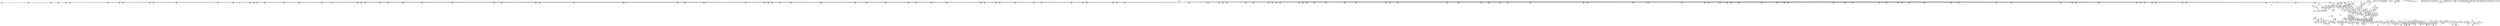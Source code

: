 digraph {
	CE0x48cb0c0 [shape=record,shape=Mrecord,label="{CE0x48cb0c0|inode_has_perm:_do.end|*SummSink*}"]
	CE0x494c8a0 [shape=record,shape=Mrecord,label="{CE0x494c8a0|0:_i32,_4:_i32,_8:_i16,_12:_i32,_16:_i32,_20:_i32,_24:_i32,_56:_i8*,_:_SCMRE_905,906_}"]
	CE0x48697a0 [shape=record,shape=Mrecord,label="{CE0x48697a0|selinux_file_lock:_tmp12|security/selinux/hooks.c,3337|*SummSource*}"]
	CE0x48a2870 [shape=record,shape=Mrecord,label="{CE0x48a2870|8:_i8,_32:_%struct.inode*,_%struct.selinux_audit_data*,_456:_i8*,_:_SCMRE_106,107_}"]
	CE0x485b280 [shape=record,shape=Mrecord,label="{CE0x485b280|__validate_creds:_cred|Function::__validate_creds&Arg::cred::|*SummSource*}"]
	CE0x48c2f90 [shape=record,shape=Mrecord,label="{CE0x48c2f90|8:_i8,_32:_%struct.inode*,_%struct.selinux_audit_data*,_456:_i8*,_:_SCMRE_51,52_}"]
	CE0x48a3fb0 [shape=record,shape=Mrecord,label="{CE0x48a3fb0|get_current:_tmp4|./arch/x86/include/asm/current.h,14|*SummSink*}"]
	CE0x49368b0 [shape=record,shape=Mrecord,label="{CE0x49368b0|0:_i32,_4:_i32,_8:_i16,_12:_i32,_16:_i32,_20:_i32,_24:_i32,_56:_i8*,_:_SCMRE_408,416_|*MultipleSource*|*LoadInst*|include/linux/fs.h,1916|security/selinux/hooks.c,1675|Function::inode_has_perm&Arg::inode::|security/selinux/hooks.c,1611}"]
	CE0x48660a0 [shape=record,shape=Mrecord,label="{CE0x48660a0|8:_i8,_32:_%struct.inode*,_%struct.selinux_audit_data*,_456:_i8*,_:_SCMRE_448,456_|*MultipleSource*|security/selinux/hooks.c, 1676|security/selinux/hooks.c,1674|Function::file_has_perm&Arg::file::|Function::selinux_file_lock&Arg::file::}"]
	CE0x4955a90 [shape=record,shape=Mrecord,label="{CE0x4955a90|inode_has_perm:_call|security/selinux/hooks.c,1614|*SummSink*}"]
	CE0x4958f10 [shape=record,shape=Mrecord,label="{CE0x4958f10|inode_has_perm:_tmp20|security/selinux/hooks.c,1618}"]
	CE0x486cfb0 [shape=record,shape=Mrecord,label="{CE0x486cfb0|selinux_file_lock:_tmp6|security/selinux/hooks.c,3337}"]
	CE0x4921560 [shape=record,shape=Mrecord,label="{CE0x4921560|0:_i32,_4:_i32,_8:_i16,_12:_i32,_16:_i32,_20:_i32,_24:_i32,_56:_i8*,_:_SCMRE_104,112_|*MultipleSource*|*LoadInst*|include/linux/fs.h,1916|security/selinux/hooks.c,1675|Function::inode_has_perm&Arg::inode::|security/selinux/hooks.c,1611}"]
	CE0x493f5b0 [shape=record,shape=Mrecord,label="{CE0x493f5b0|0:_i32,_4:_i32,_8:_i16,_12:_i32,_16:_i32,_20:_i32,_24:_i32,_56:_i8*,_:_SCMRE_588,589_}"]
	CE0x48e35e0 [shape=record,shape=Mrecord,label="{CE0x48e35e0|file_has_perm:_tmp20|security/selinux/hooks.c,1694|*SummSource*}"]
	CE0x484e2c0 [shape=record,shape=Mrecord,label="{CE0x484e2c0|i64_3|*Constant*|*SummSink*}"]
	CE0x484fa70 [shape=record,shape=Mrecord,label="{CE0x484fa70|8:_i8,_32:_%struct.inode*,_%struct.selinux_audit_data*,_456:_i8*,_:_SCMRE_136,140_|*MultipleSource*|security/selinux/hooks.c, 1676|security/selinux/hooks.c,1674|Function::file_has_perm&Arg::file::|Function::selinux_file_lock&Arg::file::}"]
	CE0x485f320 [shape=record,shape=Mrecord,label="{CE0x485f320|selinux_file_lock:_tmp13|security/selinux/hooks.c,3337}"]
	CE0x49506f0 [shape=record,shape=Mrecord,label="{CE0x49506f0|0:_i32,_4:_i32,_8:_i16,_12:_i32,_16:_i32,_20:_i32,_24:_i32,_56:_i8*,_:_SCMRE_968,976_|*MultipleSource*|*LoadInst*|include/linux/fs.h,1916|security/selinux/hooks.c,1675|Function::inode_has_perm&Arg::inode::|security/selinux/hooks.c,1611}"]
	CE0x4959680 [shape=record,shape=Mrecord,label="{CE0x4959680|__validate_creds:_bb|*SummSink*}"]
	CE0x487fea0 [shape=record,shape=Mrecord,label="{CE0x487fea0|8:_i8,_32:_%struct.inode*,_%struct.selinux_audit_data*,_456:_i8*,_:_SCMRE_197,198_}"]
	CE0x48a3d30 [shape=record,shape=Mrecord,label="{CE0x48a3d30|COLLAPSED:_GCMRE___llvm_gcov_ctr98_internal_global_2_x_i64_zeroinitializer:_elem_0:default:}"]
	CE0x4949e70 [shape=record,shape=Mrecord,label="{CE0x4949e70|0:_i32,_4:_i32,_8:_i16,_12:_i32,_16:_i32,_20:_i32,_24:_i32,_56:_i8*,_:_SCMRE_880,881_}"]
	CE0x486ad20 [shape=record,shape=Mrecord,label="{CE0x486ad20|i32_1|*Constant*|*SummSource*}"]
	CE0x4960170 [shape=record,shape=Mrecord,label="{CE0x4960170|inode_has_perm:_lnot|security/selinux/hooks.c,1611|*SummSource*}"]
	CE0x4853fb0 [shape=record,shape=Mrecord,label="{CE0x4853fb0|i32_64|*Constant*|*SummSink*}"]
	CE0x48a38f0 [shape=record,shape=Mrecord,label="{CE0x48a38f0|8:_i8,_32:_%struct.inode*,_%struct.selinux_audit_data*,_456:_i8*,_:_SCMRE_118,119_}"]
	CE0x496f2c0 [shape=record,shape=Mrecord,label="{CE0x496f2c0|inode_has_perm:_tmp16|security/selinux/hooks.c,1615|*SummSink*}"]
	CE0x4853590 [shape=record,shape=Mrecord,label="{CE0x4853590|selinux_file_lock:_file|Function::selinux_file_lock&Arg::file::|*SummSource*}"]
	CE0x4916870 [shape=record,shape=Mrecord,label="{CE0x4916870|i32_4|*Constant*|*SummSink*}"]
	CE0x4968ce0 [shape=record,shape=Mrecord,label="{CE0x4968ce0|__validate_creds:_expval|include/linux/cred.h,173}"]
	CE0x487b100 [shape=record,shape=Mrecord,label="{CE0x487b100|i32_78|*Constant*}"]
	CE0x491bf70 [shape=record,shape=Mrecord,label="{CE0x491bf70|inode_has_perm:_return}"]
	"CONST[source:0(mediator),value:2(dynamic)][purpose:{subject}]"
	CE0x4923ad0 [shape=record,shape=Mrecord,label="{CE0x4923ad0|0:_i32,_4:_i32,_8:_i16,_12:_i32,_16:_i32,_20:_i32,_24:_i32,_56:_i8*,_:_SCMRE_151,152_}"]
	CE0x48565d0 [shape=record,shape=Mrecord,label="{CE0x48565d0|%struct.task_struct*_(%struct.task_struct**)*_asm_movq_%gs:$_1:P_,$0_,_r,im,_dirflag_,_fpsr_,_flags_|*SummSink*}"]
	CE0x489a0c0 [shape=record,shape=Mrecord,label="{CE0x489a0c0|file_has_perm:_tmp10|security/selinux/hooks.c,1683|*SummSink*}"]
	CE0x4948ac0 [shape=record,shape=Mrecord,label="{CE0x4948ac0|0:_i32,_4:_i32,_8:_i16,_12:_i32,_16:_i32,_20:_i32,_24:_i32,_56:_i8*,_:_SCMRE_868,869_}"]
	CE0x48850e0 [shape=record,shape=Mrecord,label="{CE0x48850e0|file_has_perm:_sid2|security/selinux/hooks.c,1683|*SummSource*}"]
	CE0x48640f0 [shape=record,shape=Mrecord,label="{CE0x48640f0|8:_i8,_32:_%struct.inode*,_%struct.selinux_audit_data*,_456:_i8*,_:_SCMRE_304,312_|*MultipleSource*|security/selinux/hooks.c, 1676|security/selinux/hooks.c,1674|Function::file_has_perm&Arg::file::|Function::selinux_file_lock&Arg::file::}"]
	CE0x494ffe0 [shape=record,shape=Mrecord,label="{CE0x494ffe0|0:_i32,_4:_i32,_8:_i16,_12:_i32,_16:_i32,_20:_i32,_24:_i32,_56:_i8*,_:_SCMRE_952,960_|*MultipleSource*|*LoadInst*|include/linux/fs.h,1916|security/selinux/hooks.c,1675|Function::inode_has_perm&Arg::inode::|security/selinux/hooks.c,1611}"]
	CE0x4873260 [shape=record,shape=Mrecord,label="{CE0x4873260|i8_1|*Constant*|*SummSource*}"]
	CE0x489ac30 [shape=record,shape=Mrecord,label="{CE0x489ac30|file_has_perm:_tmp11|security/selinux/hooks.c,1684}"]
	CE0x485bb10 [shape=record,shape=Mrecord,label="{CE0x485bb10|_call_void_mcount()_#3|*SummSource*}"]
	CE0x48e8170 [shape=record,shape=Mrecord,label="{CE0x48e8170|i64_7|*Constant*}"]
	CE0x491be40 [shape=record,shape=Mrecord,label="{CE0x491be40|inode_has_perm:_if.end|*SummSink*}"]
	CE0x4929420 [shape=record,shape=Mrecord,label="{CE0x4929420|0:_i32,_4:_i32,_8:_i16,_12:_i32,_16:_i32,_20:_i32,_24:_i32,_56:_i8*,_:_SCMRE_199,200_}"]
	CE0x4969df0 [shape=record,shape=Mrecord,label="{CE0x4969df0|i64*_getelementptr_inbounds_(_5_x_i64_,_5_x_i64_*___llvm_gcov_ctr155,_i64_0,_i64_0)|*Constant*|*SummSource*}"]
	CE0x4876100 [shape=record,shape=Mrecord,label="{CE0x4876100|selinux_file_lock:_tmp14|security/selinux/hooks.c,3337|*SummSource*}"]
	CE0x4853770 [shape=record,shape=Mrecord,label="{CE0x4853770|i32_64|*Constant*}"]
	CE0x493c310 [shape=record,shape=Mrecord,label="{CE0x493c310|0:_i32,_4:_i32,_8:_i16,_12:_i32,_16:_i32,_20:_i32,_24:_i32,_56:_i8*,_:_SCMRE_558,559_}"]
	CE0x49318d0 [shape=record,shape=Mrecord,label="{CE0x49318d0|0:_i32,_4:_i32,_8:_i16,_12:_i32,_16:_i32,_20:_i32,_24:_i32,_56:_i8*,_:_SCMRE_282,283_}"]
	CE0x4915e60 [shape=record,shape=Mrecord,label="{CE0x4915e60|__validate_creds:_tmp2|include/linux/cred.h,173|*SummSource*}"]
	CE0x48c2440 [shape=record,shape=Mrecord,label="{CE0x48c2440|8:_i8,_32:_%struct.inode*,_%struct.selinux_audit_data*,_456:_i8*,_:_SCMRE_98,99_}"]
	CE0x4912920 [shape=record,shape=Mrecord,label="{CE0x4912920|__validate_creds:_lnot1|include/linux/cred.h,173|*SummSource*}"]
	CE0x4899f50 [shape=record,shape=Mrecord,label="{CE0x4899f50|file_has_perm:_tmp10|security/selinux/hooks.c,1683|*SummSource*}"]
	CE0x4912730 [shape=record,shape=Mrecord,label="{CE0x4912730|GLOBAL:_llvm.expect.i64|*Constant*}"]
	CE0x491c6b0 [shape=record,shape=Mrecord,label="{CE0x491c6b0|GLOBAL:_creds_are_invalid|*Constant*|*SummSource*}"]
	CE0x48988a0 [shape=record,shape=Mrecord,label="{CE0x48988a0|i64_2|*Constant*}"]
	CE0x4960bf0 [shape=record,shape=Mrecord,label="{CE0x4960bf0|inode_has_perm:_conv|security/selinux/hooks.c,1611}"]
	CE0x4926840 [shape=record,shape=Mrecord,label="{CE0x4926840|0:_i32,_4:_i32,_8:_i16,_12:_i32,_16:_i32,_20:_i32,_24:_i32,_56:_i8*,_:_SCMRE_173,174_}"]
	CE0x4939900 [shape=record,shape=Mrecord,label="{CE0x4939900|0:_i32,_4:_i32,_8:_i16,_12:_i32,_16:_i32,_20:_i32,_24:_i32,_56:_i8*,_:_SCMRE_487,488_}"]
	CE0x48bf130 [shape=record,shape=Mrecord,label="{CE0x48bf130|inode_has_perm:_tmp3|*SummSource*}"]
	CE0x48cc930 [shape=record,shape=Mrecord,label="{CE0x48cc930|8:_i8,_32:_%struct.inode*,_%struct.selinux_audit_data*,_456:_i8*,_:_SCMRE_160,161_}"]
	CE0x49393f0 [shape=record,shape=Mrecord,label="{CE0x49393f0|0:_i32,_4:_i32,_8:_i16,_12:_i32,_16:_i32,_20:_i32,_24:_i32,_56:_i8*,_:_SCMRE_484,485_}"]
	CE0x4852610 [shape=record,shape=Mrecord,label="{CE0x4852610|GLOBAL:_file_has_perm|*Constant*|*SummSource*}"]
	CE0x484fe70 [shape=record,shape=Mrecord,label="{CE0x484fe70|8:_i8,_32:_%struct.inode*,_%struct.selinux_audit_data*,_456:_i8*,_:_SCMRE_145,146_}"]
	CE0x48991a0 [shape=record,shape=Mrecord,label="{CE0x48991a0|GLOBAL:___llvm_gcov_ctr170|Global_var:__llvm_gcov_ctr170|*SummSink*}"]
	CE0x494cc00 [shape=record,shape=Mrecord,label="{CE0x494cc00|0:_i32,_4:_i32,_8:_i16,_12:_i32,_16:_i32,_20:_i32,_24:_i32,_56:_i8*,_:_SCMRE_907,908_}"]
	CE0x48982d0 [shape=record,shape=Mrecord,label="{CE0x48982d0|file_has_perm:_tmp6|security/selinux/hooks.c,1683|*SummSink*}"]
	CE0x4924830 [shape=record,shape=Mrecord,label="{CE0x4924830|0:_i32,_4:_i32,_8:_i16,_12:_i32,_16:_i32,_20:_i32,_24:_i32,_56:_i8*,_:_SCMRE_154,155_}"]
	CE0x4898b40 [shape=record,shape=Mrecord,label="{CE0x4898b40|file_has_perm:_tmp7|security/selinux/hooks.c,1683|*SummSource*}"]
	CE0x48a43d0 [shape=record,shape=Mrecord,label="{CE0x48a43d0|_call_void_mcount()_#3|*SummSink*}"]
	CE0x48bf0c0 [shape=record,shape=Mrecord,label="{CE0x48bf0c0|inode_has_perm:_tmp3}"]
	CE0x4855430 [shape=record,shape=Mrecord,label="{CE0x4855430|8:_i8,_32:_%struct.inode*,_%struct.selinux_audit_data*,_456:_i8*,_:_SCMRE_87,88_}"]
	CE0x4897380 [shape=record,shape=Mrecord,label="{CE0x4897380|file_has_perm:_call1|security/selinux/hooks.c,1677}"]
	CE0x4856e20 [shape=record,shape=Mrecord,label="{CE0x4856e20|get_current:_tmp|*SummSink*}"]
	CE0x48806e0 [shape=record,shape=Mrecord,label="{CE0x48806e0|8:_i8,_32:_%struct.inode*,_%struct.selinux_audit_data*,_456:_i8*,_:_SCMRE_203,204_}"]
	CE0x48e3fc0 [shape=record,shape=Mrecord,label="{CE0x48e3fc0|file_has_perm:_tmp22|security/selinux/hooks.c,1694|*SummSource*}"]
	CE0x48c2c80 [shape=record,shape=Mrecord,label="{CE0x48c2c80|8:_i8,_32:_%struct.inode*,_%struct.selinux_audit_data*,_456:_i8*,_:_SCMRE_104,105_}"]
	CE0x493b7f0 [shape=record,shape=Mrecord,label="{CE0x493b7f0|0:_i32,_4:_i32,_8:_i16,_12:_i32,_16:_i32,_20:_i32,_24:_i32,_56:_i8*,_:_SCMRE_553,554_}"]
	CE0x48c3400 [shape=record,shape=Mrecord,label="{CE0x48c3400|8:_i8,_32:_%struct.inode*,_%struct.selinux_audit_data*,_456:_i8*,_:_SCMRE_55,56_}"]
	CE0x494f120 [shape=record,shape=Mrecord,label="{CE0x494f120|0:_i32,_4:_i32,_8:_i16,_12:_i32,_16:_i32,_20:_i32,_24:_i32,_56:_i8*,_:_SCMRE_929,930_}"]
	CE0x48755d0 [shape=record,shape=Mrecord,label="{CE0x48755d0|i64_0|*Constant*}"]
	CE0x4932650 [shape=record,shape=Mrecord,label="{CE0x4932650|0:_i32,_4:_i32,_8:_i16,_12:_i32,_16:_i32,_20:_i32,_24:_i32,_56:_i8*,_:_SCMRE_290,291_}"]
	CE0x4926f00 [shape=record,shape=Mrecord,label="{CE0x4926f00|0:_i32,_4:_i32,_8:_i16,_12:_i32,_16:_i32,_20:_i32,_24:_i32,_56:_i8*,_:_SCMRE_177,178_}"]
	CE0x4880420 [shape=record,shape=Mrecord,label="{CE0x4880420|8:_i8,_32:_%struct.inode*,_%struct.selinux_audit_data*,_456:_i8*,_:_SCMRE_201,202_}"]
	CE0x49295d0 [shape=record,shape=Mrecord,label="{CE0x49295d0|0:_i32,_4:_i32,_8:_i16,_12:_i32,_16:_i32,_20:_i32,_24:_i32,_56:_i8*,_:_SCMRE_200,201_}"]
	CE0x4865ba0 [shape=record,shape=Mrecord,label="{CE0x4865ba0|8:_i8,_32:_%struct.inode*,_%struct.selinux_audit_data*,_456:_i8*,_:_SCMRE_436,440_|*MultipleSource*|security/selinux/hooks.c, 1676|security/selinux/hooks.c,1674|Function::file_has_perm&Arg::file::|Function::selinux_file_lock&Arg::file::}"]
	CE0x48a4070 [shape=record,shape=Mrecord,label="{CE0x48a4070|GLOBAL:_current_task|Global_var:current_task|*SummSource*}"]
	CE0x484bc70 [shape=record,shape=Mrecord,label="{CE0x484bc70|selinux_file_lock:_bb|*SummSource*}"]
	CE0x48b9250 [shape=record,shape=Mrecord,label="{CE0x48b9250|__validate_creds:_tobool|include/linux/cred.h,173|*SummSource*}"]
	CE0x4938b80 [shape=record,shape=Mrecord,label="{CE0x4938b80|0:_i32,_4:_i32,_8:_i16,_12:_i32,_16:_i32,_20:_i32,_24:_i32,_56:_i8*,_:_SCMRE_479,480_}"]
	CE0x487e310 [shape=record,shape=Mrecord,label="{CE0x487e310|i64*_getelementptr_inbounds_(_12_x_i64_,_12_x_i64_*___llvm_gcov_ctr170,_i64_0,_i64_0)|*Constant*|*SummSink*}"]
	CE0x48c3560 [shape=record,shape=Mrecord,label="{CE0x48c3560|8:_i8,_32:_%struct.inode*,_%struct.selinux_audit_data*,_456:_i8*,_:_SCMRE_56,57_}"]
	CE0x486e220 [shape=record,shape=Mrecord,label="{CE0x486e220|selinux_file_lock:_tobool|security/selinux/hooks.c,3337|*SummSource*}"]
	CE0x4918050 [shape=record,shape=Mrecord,label="{CE0x4918050|__validate_creds:_tmp1}"]
	CE0x49324a0 [shape=record,shape=Mrecord,label="{CE0x49324a0|0:_i32,_4:_i32,_8:_i16,_12:_i32,_16:_i32,_20:_i32,_24:_i32,_56:_i8*,_:_SCMRE_289,290_}"]
	CE0x49229f0 [shape=record,shape=Mrecord,label="{CE0x49229f0|0:_i32,_4:_i32,_8:_i16,_12:_i32,_16:_i32,_20:_i32,_24:_i32,_56:_i8*,_:_SCMRE_141,142_}"]
	CE0x484f130 [shape=record,shape=Mrecord,label="{CE0x484f130|8:_i8,_32:_%struct.inode*,_%struct.selinux_audit_data*,_456:_i8*,_:_SCMRE_123,124_}"]
	CE0x4877730 [shape=record,shape=Mrecord,label="{CE0x4877730|8:_i8,_32:_%struct.inode*,_%struct.selinux_audit_data*,_456:_i8*,_:_SCMRE_8,9_}"]
	CE0x496f0b0 [shape=record,shape=Mrecord,label="{CE0x496f0b0|inode_has_perm:_tmp16|security/selinux/hooks.c,1615|*SummSource*}"]
	CE0x4911690 [shape=record,shape=Mrecord,label="{CE0x4911690|inode_has_perm:_tmp5|security/selinux/hooks.c,1609|*SummSource*}"]
	CE0x49424f0 [shape=record,shape=Mrecord,label="{CE0x49424f0|0:_i32,_4:_i32,_8:_i16,_12:_i32,_16:_i32,_20:_i32,_24:_i32,_56:_i8*,_:_SCMRE_616,617_}"]
	CE0x4937670 [shape=record,shape=Mrecord,label="{CE0x4937670|0:_i32,_4:_i32,_8:_i16,_12:_i32,_16:_i32,_20:_i32,_24:_i32,_56:_i8*,_:_SCMRE_448,456_|*MultipleSource*|*LoadInst*|include/linux/fs.h,1916|security/selinux/hooks.c,1675|Function::inode_has_perm&Arg::inode::|security/selinux/hooks.c,1611}"]
	CE0x4965090 [shape=record,shape=Mrecord,label="{CE0x4965090|inode_has_perm:_tmp12|security/selinux/hooks.c,1612}"]
	CE0x48a5fb0 [shape=record,shape=Mrecord,label="{CE0x48a5fb0|i64*_getelementptr_inbounds_(_2_x_i64_,_2_x_i64_*___llvm_gcov_ctr131,_i64_0,_i64_1)|*Constant*|*SummSource*}"]
	CE0x491e6b0 [shape=record,shape=Mrecord,label="{CE0x491e6b0|cred_sid:_tmp2}"]
	CE0x493de10 [shape=record,shape=Mrecord,label="{CE0x493de10|0:_i32,_4:_i32,_8:_i16,_12:_i32,_16:_i32,_20:_i32,_24:_i32,_56:_i8*,_:_SCMRE_574,575_}"]
	CE0x495a440 [shape=record,shape=Mrecord,label="{CE0x495a440|__validate_creds:_tmp2|include/linux/cred.h,173|*SummSink*}"]
	CE0x493c160 [shape=record,shape=Mrecord,label="{CE0x493c160|0:_i32,_4:_i32,_8:_i16,_12:_i32,_16:_i32,_20:_i32,_24:_i32,_56:_i8*,_:_SCMRE_557,558_}"]
	CE0x4924680 [shape=record,shape=Mrecord,label="{CE0x4924680|0:_i32,_4:_i32,_8:_i16,_12:_i32,_16:_i32,_20:_i32,_24:_i32,_56:_i8*,_:_SCMRE_153,154_}"]
	CE0x4874130 [shape=record,shape=Mrecord,label="{CE0x4874130|i8*_getelementptr_inbounds_(_25_x_i8_,_25_x_i8_*_.str3,_i32_0,_i32_0)|*Constant*|*SummSink*}"]
	CE0x493f760 [shape=record,shape=Mrecord,label="{CE0x493f760|0:_i32,_4:_i32,_8:_i16,_12:_i32,_16:_i32,_20:_i32,_24:_i32,_56:_i8*,_:_SCMRE_589,590_}"]
	CE0x4881b80 [shape=record,shape=Mrecord,label="{CE0x4881b80|8:_i8,_32:_%struct.inode*,_%struct.selinux_audit_data*,_456:_i8*,_:_SCMRE_232,240_|*MultipleSource*|security/selinux/hooks.c, 1676|security/selinux/hooks.c,1674|Function::file_has_perm&Arg::file::|Function::selinux_file_lock&Arg::file::}"]
	CE0x486d6a0 [shape=record,shape=Mrecord,label="{CE0x486d6a0|GLOBAL:_selinux_file_lock.__warned|Global_var:selinux_file_lock.__warned|*SummSource*}"]
	CE0x489cf20 [shape=record,shape=Mrecord,label="{CE0x489cf20|avc_has_perm:_requested|Function::avc_has_perm&Arg::requested::|*SummSource*}"]
	CE0x484f230 [shape=record,shape=Mrecord,label="{CE0x484f230|8:_i8,_32:_%struct.inode*,_%struct.selinux_audit_data*,_456:_i8*,_:_SCMRE_124,125_}"]
	CE0x48c6190 [shape=record,shape=Mrecord,label="{CE0x48c6190|file_has_perm:_tmp27|security/selinux/hooks.c,1694}"]
	CE0x48c3100 [shape=record,shape=Mrecord,label="{CE0x48c3100|8:_i8,_32:_%struct.inode*,_%struct.selinux_audit_data*,_456:_i8*,_:_SCMRE_52,53_}"]
	CE0x4911b60 [shape=record,shape=Mrecord,label="{CE0x4911b60|i64*_getelementptr_inbounds_(_8_x_i64_,_8_x_i64_*___llvm_gcov_ctr154,_i64_0,_i64_1)|*Constant*|*SummSink*}"]
	CE0x4880f20 [shape=record,shape=Mrecord,label="{CE0x4880f20|8:_i8,_32:_%struct.inode*,_%struct.selinux_audit_data*,_456:_i8*,_:_SCMRE_209,210_}"]
	CE0x48e8310 [shape=record,shape=Mrecord,label="{CE0x48e8310|i64_8|*Constant*|*SummSink*}"]
	CE0x486d390 [shape=record,shape=Mrecord,label="{CE0x486d390|selinux_file_lock:_tmp7|security/selinux/hooks.c,3337|*SummSink*}"]
	CE0x486ac80 [shape=record,shape=Mrecord,label="{CE0x486ac80|i32_1|*Constant*}"]
	CE0x4961710 [shape=record,shape=Mrecord,label="{CE0x4961710|GLOBAL:_llvm.expect.i64|*Constant*|*SummSink*}"]
	CE0x4849f80 [shape=record,shape=Mrecord,label="{CE0x4849f80|i64*_getelementptr_inbounds_(_11_x_i64_,_11_x_i64_*___llvm_gcov_ctr259,_i64_0,_i64_0)|*Constant*|*SummSource*}"]
	CE0x48a9a90 [shape=record,shape=Mrecord,label="{CE0x48a9a90|_ret_i32_%tmp6,_!dbg_!27716|security/selinux/hooks.c,197|*SummSource*}"]
	CE0x4899c20 [shape=record,shape=Mrecord,label="{CE0x4899c20|file_has_perm:_tmp9|security/selinux/hooks.c,1683|*SummSink*}"]
	CE0x4909fb0 [shape=record,shape=Mrecord,label="{CE0x4909fb0|cred_sid:_tmp}"]
	CE0x49135a0 [shape=record,shape=Mrecord,label="{CE0x49135a0|0:_i32,_4:_i32,_8:_i16,_12:_i32,_16:_i32,_20:_i32,_24:_i32,_56:_i8*,_:_SCMRE_8,12_|*MultipleSource*|*LoadInst*|include/linux/fs.h,1916|security/selinux/hooks.c,1675|Function::inode_has_perm&Arg::inode::|security/selinux/hooks.c,1611}"]
	CE0x4961220 [shape=record,shape=Mrecord,label="{CE0x4961220|inode_has_perm:_conv|security/selinux/hooks.c,1611|*SummSink*}"]
	CE0x48b7d90 [shape=record,shape=Mrecord,label="{CE0x48b7d90|0:_i32,_4:_i32,_8:_i16,_12:_i32,_16:_i32,_20:_i32,_24:_i32,_56:_i8*,_:_SCMRE_136,137_}"]
	CE0x4877e50 [shape=record,shape=Mrecord,label="{CE0x4877e50|8:_i8,_32:_%struct.inode*,_%struct.selinux_audit_data*,_456:_i8*,_:_SCMRE_61,62_}"]
	CE0x4935570 [shape=record,shape=Mrecord,label="{CE0x4935570|0:_i32,_4:_i32,_8:_i16,_12:_i32,_16:_i32,_20:_i32,_24:_i32,_56:_i8*,_:_SCMRE_344,352_|*MultipleSource*|*LoadInst*|include/linux/fs.h,1916|security/selinux/hooks.c,1675|Function::inode_has_perm&Arg::inode::|security/selinux/hooks.c,1611}"]
	CE0x48b7a90 [shape=record,shape=Mrecord,label="{CE0x48b7a90|__validate_creds:_if.then|*SummSink*}"]
	CE0x495adb0 [shape=record,shape=Mrecord,label="{CE0x495adb0|__validate_creds:_tmp3|include/linux/cred.h,173}"]
	CE0x48c4960 [shape=record,shape=Mrecord,label="{CE0x48c4960|inode_has_perm:_perms|Function::inode_has_perm&Arg::perms::|*SummSource*}"]
	CE0x4852af0 [shape=record,shape=Mrecord,label="{CE0x4852af0|file_has_perm:_entry|*SummSource*}"]
	CE0x4864f20 [shape=record,shape=Mrecord,label="{CE0x4864f20|8:_i8,_32:_%struct.inode*,_%struct.selinux_audit_data*,_456:_i8*,_:_SCMRE_408,416_|*MultipleSource*|security/selinux/hooks.c, 1676|security/selinux/hooks.c,1674|Function::file_has_perm&Arg::file::|Function::selinux_file_lock&Arg::file::}"]
	CE0x487bb60 [shape=record,shape=Mrecord,label="{CE0x487bb60|GLOBAL:_file_has_perm|*Constant*}"]
	CE0x48bf240 [shape=record,shape=Mrecord,label="{CE0x48bf240|inode_has_perm:_tmp3|*SummSink*}"]
	CE0x4862320 [shape=record,shape=Mrecord,label="{CE0x4862320|selinux_file_lock:_call|security/selinux/hooks.c,3337|*SummSink*}"]
	CE0x4964460 [shape=record,shape=Mrecord,label="{CE0x4964460|i64*_getelementptr_inbounds_(_8_x_i64_,_8_x_i64_*___llvm_gcov_ctr154,_i64_0,_i64_5)|*Constant*|*SummSource*}"]
	CE0x48c7e20 [shape=record,shape=Mrecord,label="{CE0x48c7e20|file_has_perm:_tmp29|security/selinux/hooks.c,1698}"]
	CE0x4947fb0 [shape=record,shape=Mrecord,label="{CE0x4947fb0|0:_i32,_4:_i32,_8:_i16,_12:_i32,_16:_i32,_20:_i32,_24:_i32,_56:_i8*,_:_SCMRE_856,864_|*MultipleSource*|*LoadInst*|include/linux/fs.h,1916|security/selinux/hooks.c,1675|Function::inode_has_perm&Arg::inode::|security/selinux/hooks.c,1611}"]
	CE0x4939090 [shape=record,shape=Mrecord,label="{CE0x4939090|0:_i32,_4:_i32,_8:_i16,_12:_i32,_16:_i32,_20:_i32,_24:_i32,_56:_i8*,_:_SCMRE_482,483_}"]
	CE0x4922270 [shape=record,shape=Mrecord,label="{CE0x4922270|0:_i32,_4:_i32,_8:_i16,_12:_i32,_16:_i32,_20:_i32,_24:_i32,_56:_i8*,_:_SCMRE_138,139_}"]
	CE0x4872f50 [shape=record,shape=Mrecord,label="{CE0x4872f50|selinux_file_lock:_tmp16|security/selinux/hooks.c,3337|*SummSink*}"]
	CE0x4854220 [shape=record,shape=Mrecord,label="{CE0x4854220|file_has_perm:_av|Function::file_has_perm&Arg::av::|*SummSink*}"]
	CE0x489f520 [shape=record,shape=Mrecord,label="{CE0x489f520|i64*_getelementptr_inbounds_(_2_x_i64_,_2_x_i64_*___llvm_gcov_ctr98,_i64_0,_i64_0)|*Constant*|*SummSink*}"]
	CE0x4917ee0 [shape=record,shape=Mrecord,label="{CE0x4917ee0|__validate_creds:_tmp|*SummSink*}"]
	CE0x493d5a0 [shape=record,shape=Mrecord,label="{CE0x493d5a0|0:_i32,_4:_i32,_8:_i16,_12:_i32,_16:_i32,_20:_i32,_24:_i32,_56:_i8*,_:_SCMRE_569,570_}"]
	CE0x485a5a0 [shape=record,shape=Mrecord,label="{CE0x485a5a0|selinux_file_lock:_tobool|security/selinux/hooks.c,3337|*SummSink*}"]
	CE0x48838d0 [shape=record,shape=Mrecord,label="{CE0x48838d0|selinux_file_lock:_tmp17|security/selinux/hooks.c,3337|*SummSource*}"]
	CE0x48e0ee0 [shape=record,shape=Mrecord,label="{CE0x48e0ee0|_ret_i32_%retval.0,_!dbg_!27728|security/selinux/avc.c,775|*SummSink*}"]
	CE0x48a84f0 [shape=record,shape=Mrecord,label="{CE0x48a84f0|0:_i32,_4:_i32,_8:_i16,_12:_i32,_16:_i32,_20:_i32,_24:_i32,_56:_i8*,_:_SCMRE_255,256_}"]
	CE0x486e080 [shape=record,shape=Mrecord,label="{CE0x486e080|selinux_file_lock:_tobool|security/selinux/hooks.c,3337}"]
	CE0x48a2710 [shape=record,shape=Mrecord,label="{CE0x48a2710|8:_i8,_32:_%struct.inode*,_%struct.selinux_audit_data*,_456:_i8*,_:_SCMRE_105,106_}"]
	CE0x49581d0 [shape=record,shape=Mrecord,label="{CE0x49581d0|inode_has_perm:_tmp17|security/selinux/hooks.c,1617}"]
	CE0x486e970 [shape=record,shape=Mrecord,label="{CE0x486e970|GLOBAL:_get_current|*Constant*}"]
	CE0x48a5190 [shape=record,shape=Mrecord,label="{CE0x48a5190|__validate_creds:_conv|include/linux/cred.h,173|*SummSink*}"]
	"CONST[source:1(input),value:2(dynamic)][purpose:{object}]"
	CE0x48c6840 [shape=record,shape=Mrecord,label="{CE0x48c6840|file_has_perm:_tmp27|security/selinux/hooks.c,1694|*SummSink*}"]
	CE0x4954cc0 [shape=record,shape=Mrecord,label="{CE0x4954cc0|inode_has_perm:_tmp13|security/selinux/hooks.c,1614|*SummSink*}"]
	CE0x493c670 [shape=record,shape=Mrecord,label="{CE0x493c670|0:_i32,_4:_i32,_8:_i16,_12:_i32,_16:_i32,_20:_i32,_24:_i32,_56:_i8*,_:_SCMRE_560,561_}"]
	CE0x4911bd0 [shape=record,shape=Mrecord,label="{CE0x4911bd0|inode_has_perm:_tmp1}"]
	CE0x4954f50 [shape=record,shape=Mrecord,label="{CE0x4954f50|inode_has_perm:_tmp14|security/selinux/hooks.c,1614|*SummSink*}"]
	CE0x4885300 [shape=record,shape=Mrecord,label="{CE0x4885300|i32_(i32,_i32,_i16,_i32,_%struct.common_audit_data*)*_bitcast_(i32_(i32,_i32,_i16,_i32,_%struct.common_audit_data.495*)*_avc_has_perm_to_i32_(i32,_i32,_i16,_i32,_%struct.common_audit_data*)*)|*Constant*}"]
	CE0x4911520 [shape=record,shape=Mrecord,label="{CE0x4911520|inode_has_perm:_tmp5|security/selinux/hooks.c,1609}"]
	CE0x484f910 [shape=record,shape=Mrecord,label="{CE0x484f910|8:_i8,_32:_%struct.inode*,_%struct.selinux_audit_data*,_456:_i8*,_:_SCMRE_132,136_|*MultipleSource*|security/selinux/hooks.c, 1676|security/selinux/hooks.c,1674|Function::file_has_perm&Arg::file::|Function::selinux_file_lock&Arg::file::}"]
	CE0x48e60a0 [shape=record,shape=Mrecord,label="{CE0x48e60a0|i64*_getelementptr_inbounds_(_12_x_i64_,_12_x_i64_*___llvm_gcov_ctr170,_i64_0,_i64_6)|*Constant*|*SummSink*}"]
	CE0x4884090 [shape=record,shape=Mrecord,label="{CE0x4884090|selinux_file_lock:_tmp18|security/selinux/hooks.c,3337|*SummSink*}"]
	CE0x49127a0 [shape=record,shape=Mrecord,label="{CE0x49127a0|__validate_creds:_lnot1|include/linux/cred.h,173}"]
	CE0x48a9640 [shape=record,shape=Mrecord,label="{CE0x48a9640|cred_sid:_cred|Function::cred_sid&Arg::cred::}"]
	CE0x489ad60 [shape=record,shape=Mrecord,label="{CE0x489ad60|file_has_perm:_tmp11|security/selinux/hooks.c,1684|*SummSource*}"]
	CE0x494db30 [shape=record,shape=Mrecord,label="{CE0x494db30|0:_i32,_4:_i32,_8:_i16,_12:_i32,_16:_i32,_20:_i32,_24:_i32,_56:_i8*,_:_SCMRE_916,917_}"]
	CE0x48cbe30 [shape=record,shape=Mrecord,label="{CE0x48cbe30|8:_i8,_32:_%struct.inode*,_%struct.selinux_audit_data*,_456:_i8*,_:_SCMRE_152,153_}"]
	CE0x4877310 [shape=record,shape=Mrecord,label="{CE0x4877310|8:_i8,_32:_%struct.inode*,_%struct.selinux_audit_data*,_456:_i8*,_:_SCMRE_5,6_}"]
	CE0x48548d0 [shape=record,shape=Mrecord,label="{CE0x48548d0|_ret_i32_%call5,_!dbg_!27741|security/selinux/hooks.c,3339}"]
	CE0x489c9a0 [shape=record,shape=Mrecord,label="{CE0x489c9a0|avc_has_perm:_tclass|Function::avc_has_perm&Arg::tclass::}"]
	CE0x496ef30 [shape=record,shape=Mrecord,label="{CE0x496ef30|inode_has_perm:_tmp16|security/selinux/hooks.c,1615}"]
	CE0x4854eb0 [shape=record,shape=Mrecord,label="{CE0x4854eb0|8:_i8,_32:_%struct.inode*,_%struct.selinux_audit_data*,_456:_i8*,_:_SCMRE_83,84_}"]
	CE0x49430c0 [shape=record,shape=Mrecord,label="{CE0x49430c0|0:_i32,_4:_i32,_8:_i16,_12:_i32,_16:_i32,_20:_i32,_24:_i32,_56:_i8*,_:_SCMRE_623,624_}"]
	CE0x485d870 [shape=record,shape=Mrecord,label="{CE0x485d870|selinux_file_lock:_tmp20|security/selinux/hooks.c,3337}"]
	CE0x4895480 [shape=record,shape=Mrecord,label="{CE0x4895480|file_has_perm:_path|security/selinux/hooks.c,1681}"]
	CE0x48f8d10 [shape=record,shape=Mrecord,label="{CE0x48f8d10|file_has_perm:_tmp25|security/selinux/hooks.c,1695}"]
	CE0x4964330 [shape=record,shape=Mrecord,label="{CE0x4964330|i64*_getelementptr_inbounds_(_8_x_i64_,_8_x_i64_*___llvm_gcov_ctr154,_i64_0,_i64_5)|*Constant*}"]
	CE0x49212a0 [shape=record,shape=Mrecord,label="{CE0x49212a0|0:_i32,_4:_i32,_8:_i16,_12:_i32,_16:_i32,_20:_i32,_24:_i32,_56:_i8*,_:_SCMRE_96,104_|*MultipleSource*|*LoadInst*|include/linux/fs.h,1916|security/selinux/hooks.c,1675|Function::inode_has_perm&Arg::inode::|security/selinux/hooks.c,1611}"]
	CE0x49190d0 [shape=record,shape=Mrecord,label="{CE0x49190d0|__validate_creds:_call|include/linux/cred.h,173|*SummSink*}"]
	CE0x4897ac0 [shape=record,shape=Mrecord,label="{CE0x4897ac0|0:_i32,_:_CRE_0,4_|*MultipleSource*|*LoadInst*|security/selinux/hooks.c,1674|security/selinux/hooks.c,1674|security/selinux/hooks.c,1683}"]
	CE0x49333d0 [shape=record,shape=Mrecord,label="{CE0x49333d0|0:_i32,_4:_i32,_8:_i16,_12:_i32,_16:_i32,_20:_i32,_24:_i32,_56:_i8*,_:_SCMRE_298,299_}"]
	CE0x4947a30 [shape=record,shape=Mrecord,label="{CE0x4947a30|0:_i32,_4:_i32,_8:_i16,_12:_i32,_16:_i32,_20:_i32,_24:_i32,_56:_i8*,_:_SCMRE_840,848_|*MultipleSource*|*LoadInst*|include/linux/fs.h,1916|security/selinux/hooks.c,1675|Function::inode_has_perm&Arg::inode::|security/selinux/hooks.c,1611}"]
	CE0x496af00 [shape=record,shape=Mrecord,label="{CE0x496af00|inode_has_perm:_call4|security/selinux/hooks.c,1617|*SummSource*}"]
	CE0x4940ba0 [shape=record,shape=Mrecord,label="{CE0x4940ba0|0:_i32,_4:_i32,_8:_i16,_12:_i32,_16:_i32,_20:_i32,_24:_i32,_56:_i8*,_:_SCMRE_601,602_}"]
	CE0x48989d0 [shape=record,shape=Mrecord,label="{CE0x48989d0|file_has_perm:_tmp7|security/selinux/hooks.c,1683}"]
	CE0x49441f0 [shape=record,shape=Mrecord,label="{CE0x49441f0|0:_i32,_4:_i32,_8:_i16,_12:_i32,_16:_i32,_20:_i32,_24:_i32,_56:_i8*,_:_SCMRE_672,680_|*MultipleSource*|*LoadInst*|include/linux/fs.h,1916|security/selinux/hooks.c,1675|Function::inode_has_perm&Arg::inode::|security/selinux/hooks.c,1611}"]
	CE0x4865200 [shape=record,shape=Mrecord,label="{CE0x4865200|8:_i8,_32:_%struct.inode*,_%struct.selinux_audit_data*,_456:_i8*,_:_SCMRE_416,424_|*MultipleSource*|security/selinux/hooks.c, 1676|security/selinux/hooks.c,1674|Function::file_has_perm&Arg::file::|Function::selinux_file_lock&Arg::file::}"]
	CE0x487b380 [shape=record,shape=Mrecord,label="{CE0x487b380|i32_78|*Constant*|*SummSink*}"]
	CE0x492f190 [shape=record,shape=Mrecord,label="{CE0x492f190|0:_i32,_4:_i32,_8:_i16,_12:_i32,_16:_i32,_20:_i32,_24:_i32,_56:_i8*,_:_SCMRE_259,260_}"]
	CE0x48802c0 [shape=record,shape=Mrecord,label="{CE0x48802c0|8:_i8,_32:_%struct.inode*,_%struct.selinux_audit_data*,_456:_i8*,_:_SCMRE_200,201_}"]
	CE0x484c4c0 [shape=record,shape=Mrecord,label="{CE0x484c4c0|selinux_file_lock:_bb}"]
	CE0x489ef10 [shape=record,shape=Mrecord,label="{CE0x489ef10|file_has_perm:_if.then5}"]
	CE0x493fc70 [shape=record,shape=Mrecord,label="{CE0x493fc70|0:_i32,_4:_i32,_8:_i16,_12:_i32,_16:_i32,_20:_i32,_24:_i32,_56:_i8*,_:_SCMRE_592,593_}"]
	"CONST[source:0(mediator),value:2(dynamic)][purpose:{object}]"
	CE0x4942340 [shape=record,shape=Mrecord,label="{CE0x4942340|0:_i32,_4:_i32,_8:_i16,_12:_i32,_16:_i32,_20:_i32,_24:_i32,_56:_i8*,_:_SCMRE_615,616_}"]
	CE0x494cdb0 [shape=record,shape=Mrecord,label="{CE0x494cdb0|0:_i32,_4:_i32,_8:_i16,_12:_i32,_16:_i32,_20:_i32,_24:_i32,_56:_i8*,_:_SCMRE_908,909_}"]
	CE0x485bcd0 [shape=record,shape=Mrecord,label="{CE0x485bcd0|i64*_getelementptr_inbounds_(_2_x_i64_,_2_x_i64_*___llvm_gcov_ctr98,_i64_0,_i64_1)|*Constant*|*SummSink*}"]
	CE0x4894010 [shape=record,shape=Mrecord,label="{CE0x4894010|i32_8|*Constant*}"]
	CE0x48c9f80 [shape=record,shape=Mrecord,label="{CE0x48c9f80|file_inode:_tmp2}"]
	CE0x493d900 [shape=record,shape=Mrecord,label="{CE0x493d900|0:_i32,_4:_i32,_8:_i16,_12:_i32,_16:_i32,_20:_i32,_24:_i32,_56:_i8*,_:_SCMRE_571,572_}"]
	CE0x4927e30 [shape=record,shape=Mrecord,label="{CE0x4927e30|0:_i32,_4:_i32,_8:_i16,_12:_i32,_16:_i32,_20:_i32,_24:_i32,_56:_i8*,_:_SCMRE_186,187_}"]
	CE0x48a5920 [shape=record,shape=Mrecord,label="{CE0x48a5920|inode_has_perm:_if.then|*SummSink*}"]
	CE0x48c0d60 [shape=record,shape=Mrecord,label="{CE0x48c0d60|8:_i8,_32:_%struct.inode*,_%struct.selinux_audit_data*,_456:_i8*,_:_SCMRE_182,183_}"]
	CE0x48f94b0 [shape=record,shape=Mrecord,label="{CE0x48f94b0|file_has_perm:_call9|security/selinux/hooks.c,1695|*SummSink*}"]
	CE0x494f480 [shape=record,shape=Mrecord,label="{CE0x494f480|0:_i32,_4:_i32,_8:_i16,_12:_i32,_16:_i32,_20:_i32,_24:_i32,_56:_i8*,_:_SCMRE_931,932_}"]
	CE0x4863910 [shape=record,shape=Mrecord,label="{CE0x4863910|8:_i8,_32:_%struct.inode*,_%struct.selinux_audit_data*,_456:_i8*,_:_SCMRE_280,288_|*MultipleSource*|security/selinux/hooks.c, 1676|security/selinux/hooks.c,1674|Function::file_has_perm&Arg::file::|Function::selinux_file_lock&Arg::file::}"]
	CE0x48e67f0 [shape=record,shape=Mrecord,label="{CE0x48e67f0|file_has_perm:_tmp18|security/selinux/hooks.c,1690|*SummSource*}"]
	CE0x4893be0 [shape=record,shape=Mrecord,label="{CE0x4893be0|avc_has_perm:_requested|Function::avc_has_perm&Arg::requested::|*SummSink*}"]
	CE0x4858cc0 [shape=record,shape=Mrecord,label="{CE0x4858cc0|file_has_perm:_bb}"]
	CE0x4933580 [shape=record,shape=Mrecord,label="{CE0x4933580|0:_i32,_4:_i32,_8:_i16,_12:_i32,_16:_i32,_20:_i32,_24:_i32,_56:_i8*,_:_SCMRE_299,300_}"]
	CE0x494d620 [shape=record,shape=Mrecord,label="{CE0x494d620|0:_i32,_4:_i32,_8:_i16,_12:_i32,_16:_i32,_20:_i32,_24:_i32,_56:_i8*,_:_SCMRE_913,914_}"]
	CE0x48573d0 [shape=record,shape=Mrecord,label="{CE0x48573d0|get_current:_bb|*SummSink*}"]
	CE0x4914920 [shape=record,shape=Mrecord,label="{CE0x4914920|0:_i32,_4:_i32,_8:_i16,_12:_i32,_16:_i32,_20:_i32,_24:_i32,_56:_i8*,_:_SCMRE_16,24_|*MultipleSource*|*LoadInst*|include/linux/fs.h,1916|security/selinux/hooks.c,1675|Function::inode_has_perm&Arg::inode::|security/selinux/hooks.c,1611}"]
	CE0x4910cc0 [shape=record,shape=Mrecord,label="{CE0x4910cc0|i64*_getelementptr_inbounds_(_8_x_i64_,_8_x_i64_*___llvm_gcov_ctr154,_i64_0,_i64_1)|*Constant*}"]
	CE0x6431980 [shape=record,shape=Mrecord,label="{CE0x6431980|COLLAPSED:_GCMRE___llvm_gcov_ctr259_internal_global_11_x_i64_zeroinitializer:_elem_0:default:}"]
	CE0x486c2c0 [shape=record,shape=Mrecord,label="{CE0x486c2c0|i8*_getelementptr_inbounds_(_45_x_i8_,_45_x_i8_*_.str12,_i32_0,_i32_0)|*Constant*|*SummSink*}"]
	CE0x4874c00 [shape=record,shape=Mrecord,label="{CE0x4874c00|file_has_perm:_ad|security/selinux/hooks.c, 1676}"]
	CE0x48f9210 [shape=record,shape=Mrecord,label="{CE0x48f9210|file_has_perm:_call9|security/selinux/hooks.c,1695}"]
	CE0x48656a0 [shape=record,shape=Mrecord,label="{CE0x48656a0|8:_i8,_32:_%struct.inode*,_%struct.selinux_audit_data*,_456:_i8*,_:_SCMRE_428,432_|*MultipleSource*|security/selinux/hooks.c, 1676|security/selinux/hooks.c,1674|Function::file_has_perm&Arg::file::|Function::selinux_file_lock&Arg::file::}"]
	CE0x48a3790 [shape=record,shape=Mrecord,label="{CE0x48a3790|8:_i8,_32:_%struct.inode*,_%struct.selinux_audit_data*,_456:_i8*,_:_SCMRE_117,118_}"]
	CE0x48e48f0 [shape=record,shape=Mrecord,label="{CE0x48e48f0|i64*_getelementptr_inbounds_(_12_x_i64_,_12_x_i64_*___llvm_gcov_ctr170,_i64_0,_i64_9)|*Constant*}"]
	CE0x4895600 [shape=record,shape=Mrecord,label="{CE0x4895600|file_has_perm:_path|security/selinux/hooks.c,1681|*SummSource*}"]
	CE0x484cc30 [shape=record,shape=Mrecord,label="{CE0x484cc30|selinux_file_lock:_if.then|*SummSink*}"]
	CE0x4855b60 [shape=record,shape=Mrecord,label="{CE0x4855b60|file_has_perm:_tmp|*SummSink*}"]
	CE0x48a3cc0 [shape=record,shape=Mrecord,label="{CE0x48a3cc0|get_current:_tmp}"]
	CE0x4853280 [shape=record,shape=Mrecord,label="{CE0x4853280|file_has_perm:_file|Function::file_has_perm&Arg::file::}"]
	CE0x48e6b70 [shape=record,shape=Mrecord,label="{CE0x48e6b70|file_has_perm:_tmp19|security/selinux/hooks.c,1690|*SummSink*}"]
	CE0x4941fe0 [shape=record,shape=Mrecord,label="{CE0x4941fe0|0:_i32,_4:_i32,_8:_i16,_12:_i32,_16:_i32,_20:_i32,_24:_i32,_56:_i8*,_:_SCMRE_613,614_}"]
	CE0x4876510 [shape=record,shape=Mrecord,label="{CE0x4876510|i1_true|*Constant*|*SummSource*}"]
	CE0x48cb000 [shape=record,shape=Mrecord,label="{CE0x48cb000|inode_has_perm:_do.end|*SummSource*}"]
	CE0x4878110 [shape=record,shape=Mrecord,label="{CE0x4878110|8:_i8,_32:_%struct.inode*,_%struct.selinux_audit_data*,_456:_i8*,_:_SCMRE_64,65_}"]
	CE0x4929780 [shape=record,shape=Mrecord,label="{CE0x4929780|0:_i32,_4:_i32,_8:_i16,_12:_i32,_16:_i32,_20:_i32,_24:_i32,_56:_i8*,_:_SCMRE_201,202_}"]
	CE0x4876ab0 [shape=record,shape=Mrecord,label="{CE0x4876ab0|i64_4|*Constant*|*SummSink*}"]
	CE0x48980b0 [shape=record,shape=Mrecord,label="{CE0x48980b0|file_has_perm:_tmp6|security/selinux/hooks.c,1683}"]
	CE0x493d090 [shape=record,shape=Mrecord,label="{CE0x493d090|0:_i32,_4:_i32,_8:_i16,_12:_i32,_16:_i32,_20:_i32,_24:_i32,_56:_i8*,_:_SCMRE_566,567_}"]
	CE0x49509b0 [shape=record,shape=Mrecord,label="{CE0x49509b0|0:_i32,_4:_i32,_8:_i16,_12:_i32,_16:_i32,_20:_i32,_24:_i32,_56:_i8*,_:_SCMRE_977,978_}"]
	CE0x496c660 [shape=record,shape=Mrecord,label="{CE0x496c660|i64*_getelementptr_inbounds_(_8_x_i64_,_8_x_i64_*___llvm_gcov_ctr154,_i64_0,_i64_7)|*Constant*}"]
	CE0x48a9390 [shape=record,shape=Mrecord,label="{CE0x48a9390|cred_sid:_entry|*SummSource*}"]
	CE0x48b9500 [shape=record,shape=Mrecord,label="{CE0x48b9500|inode_has_perm:_tmp4|security/selinux/hooks.c,1609|*SummSink*}"]
	CE0x49503a0 [shape=record,shape=Mrecord,label="{CE0x49503a0|0:_i32,_4:_i32,_8:_i16,_12:_i32,_16:_i32,_20:_i32,_24:_i32,_56:_i8*,_:_SCMRE_960,968_|*MultipleSource*|*LoadInst*|include/linux/fs.h,1916|security/selinux/hooks.c,1675|Function::inode_has_perm&Arg::inode::|security/selinux/hooks.c,1611}"]
	CE0x4945d70 [shape=record,shape=Mrecord,label="{CE0x4945d70|0:_i32,_4:_i32,_8:_i16,_12:_i32,_16:_i32,_20:_i32,_24:_i32,_56:_i8*,_:_SCMRE_752,756_|*MultipleSource*|*LoadInst*|include/linux/fs.h,1916|security/selinux/hooks.c,1675|Function::inode_has_perm&Arg::inode::|security/selinux/hooks.c,1611}"]
	CE0x48b5980 [shape=record,shape=Mrecord,label="{CE0x48b5980|cred_sid:_tmp5|security/selinux/hooks.c,196}"]
	CE0x484f650 [shape=record,shape=Mrecord,label="{CE0x484f650|8:_i8,_32:_%struct.inode*,_%struct.selinux_audit_data*,_456:_i8*,_:_SCMRE_127,128_}"]
	CE0x4875c50 [shape=record,shape=Mrecord,label="{CE0x4875c50|file_has_perm:_if.then|*SummSource*}"]
	CE0x48c2b20 [shape=record,shape=Mrecord,label="{CE0x48c2b20|8:_i8,_32:_%struct.inode*,_%struct.selinux_audit_data*,_456:_i8*,_:_SCMRE_103,104_}"]
	CE0x4870f10 [shape=record,shape=Mrecord,label="{CE0x4870f10|selinux_file_lock:_tmp1}"]
	CE0x48752d0 [shape=record,shape=Mrecord,label="{CE0x48752d0|selinux_file_lock:_tmp4|security/selinux/hooks.c,3337|*SummSource*}"]
	CE0x4961390 [shape=record,shape=Mrecord,label="{CE0x4961390|i64_4|*Constant*}"]
	CE0x49313c0 [shape=record,shape=Mrecord,label="{CE0x49313c0|0:_i32,_4:_i32,_8:_i16,_12:_i32,_16:_i32,_20:_i32,_24:_i32,_56:_i8*,_:_SCMRE_279,280_}"]
	CE0x487c4c0 [shape=record,shape=Mrecord,label="{CE0x487c4c0|cred_sid:_sid|security/selinux/hooks.c,197}"]
	CE0x48537e0 [shape=record,shape=Mrecord,label="{CE0x48537e0|file_has_perm:_file|Function::file_has_perm&Arg::file::|*SummSource*}"]
	CE0x48a8850 [shape=record,shape=Mrecord,label="{CE0x48a8850|0:_i32,_4:_i32,_8:_i16,_12:_i32,_16:_i32,_20:_i32,_24:_i32,_56:_i8*,_:_SCMRE_257,258_}"]
	CE0x48c57b0 [shape=record,shape=Mrecord,label="{CE0x48c57b0|file_has_perm:_rc.0|*SummSource*}"]
	CE0x48c42f0 [shape=record,shape=Mrecord,label="{CE0x48c42f0|inode_has_perm:_inode|Function::inode_has_perm&Arg::inode::}"]
	CE0x487e000 [shape=record,shape=Mrecord,label="{CE0x487e000|file_has_perm:_if.end10|*SummSink*}"]
	CE0x4931c30 [shape=record,shape=Mrecord,label="{CE0x4931c30|0:_i32,_4:_i32,_8:_i16,_12:_i32,_16:_i32,_20:_i32,_24:_i32,_56:_i8*,_:_SCMRE_284,285_}"]
	CE0x493b270 [shape=record,shape=Mrecord,label="{CE0x493b270|0:_i32,_4:_i32,_8:_i16,_12:_i32,_16:_i32,_20:_i32,_24:_i32,_56:_i8*,_:_SCMRE_540,544_|*MultipleSource*|*LoadInst*|include/linux/fs.h,1916|security/selinux/hooks.c,1675|Function::inode_has_perm&Arg::inode::|security/selinux/hooks.c,1611}"]
	CE0x491bc40 [shape=record,shape=Mrecord,label="{CE0x491bc40|inode_has_perm:_if.end}"]
	CE0x485c430 [shape=record,shape=Mrecord,label="{CE0x485c430|selinux_file_lock:_land.lhs.true|*SummSource*}"]
	CE0x48cb1a0 [shape=record,shape=Mrecord,label="{CE0x48cb1a0|inode_has_perm:_if.then}"]
	CE0x48e3a90 [shape=record,shape=Mrecord,label="{CE0x48e3a90|file_has_perm:_tmp21|security/selinux/hooks.c,1694|*SummSource*}"]
	CE0x48c32a0 [shape=record,shape=Mrecord,label="{CE0x48c32a0|8:_i8,_32:_%struct.inode*,_%struct.selinux_audit_data*,_456:_i8*,_:_SCMRE_54,55_}"]
	CE0x4962630 [shape=record,shape=Mrecord,label="{CE0x4962630|i64_3|*Constant*}"]
	CE0x4855bd0 [shape=record,shape=Mrecord,label="{CE0x4855bd0|i32_0|*Constant*}"]
	CE0x48be160 [shape=record,shape=Mrecord,label="{CE0x48be160|8:_i8,_32:_%struct.inode*,_%struct.selinux_audit_data*,_456:_i8*,_:_SCMRE_77,78_}"]
	CE0x48c45d0 [shape=record,shape=Mrecord,label="{CE0x48c45d0|inode_has_perm:_inode|Function::inode_has_perm&Arg::inode::|*SummSink*}"]
	CE0x4918820 [shape=record,shape=Mrecord,label="{CE0x4918820|cred_sid:_tmp6|security/selinux/hooks.c,197}"]
	CE0x48a1700 [shape=record,shape=Mrecord,label="{CE0x48a1700|cred_sid:_tmp3|*SummSource*}"]
	CE0x485eaf0 [shape=record,shape=Mrecord,label="{CE0x485eaf0|i64_4|*Constant*|*SummSource*}"]
	CE0x493eef0 [shape=record,shape=Mrecord,label="{CE0x493eef0|0:_i32,_4:_i32,_8:_i16,_12:_i32,_16:_i32,_20:_i32,_24:_i32,_56:_i8*,_:_SCMRE_584,585_}"]
	CE0x4948f40 [shape=record,shape=Mrecord,label="{CE0x4948f40|0:_i32,_4:_i32,_8:_i16,_12:_i32,_16:_i32,_20:_i32,_24:_i32,_56:_i8*,_:_SCMRE_871,872_}"]
	CE0x48b5e80 [shape=record,shape=Mrecord,label="{CE0x48b5e80|i32_14|*Constant*|*SummSource*}"]
	CE0x491c830 [shape=record,shape=Mrecord,label="{CE0x491c830|GLOBAL:_creds_are_invalid|*Constant*|*SummSink*}"]
	CE0x487b7e0 [shape=record,shape=Mrecord,label="{CE0x487b7e0|selinux_file_lock:_cred4|security/selinux/hooks.c,3337|*SummSource*}"]
	CE0x496b070 [shape=record,shape=Mrecord,label="{CE0x496b070|inode_has_perm:_call4|security/selinux/hooks.c,1617|*SummSink*}"]
	CE0x4928340 [shape=record,shape=Mrecord,label="{CE0x4928340|0:_i32,_4:_i32,_8:_i16,_12:_i32,_16:_i32,_20:_i32,_24:_i32,_56:_i8*,_:_SCMRE_189,190_}"]
	CE0x493dab0 [shape=record,shape=Mrecord,label="{CE0x493dab0|0:_i32,_4:_i32,_8:_i16,_12:_i32,_16:_i32,_20:_i32,_24:_i32,_56:_i8*,_:_SCMRE_572,573_}"]
	CE0x48503a0 [shape=record,shape=Mrecord,label="{CE0x48503a0|i64*_getelementptr_inbounds_(_2_x_i64_,_2_x_i64_*___llvm_gcov_ctr98,_i64_0,_i64_1)|*Constant*|*SummSource*}"]
	CE0x48c1d60 [shape=record,shape=Mrecord,label="{CE0x48c1d60|8:_i8,_32:_%struct.inode*,_%struct.selinux_audit_data*,_456:_i8*,_:_SCMRE_93,94_}"]
	CE0x48c0520 [shape=record,shape=Mrecord,label="{CE0x48c0520|8:_i8,_32:_%struct.inode*,_%struct.selinux_audit_data*,_456:_i8*,_:_SCMRE_176,177_}"]
	CE0x48a8ff0 [shape=record,shape=Mrecord,label="{CE0x48a8ff0|GLOBAL:_cred_sid|*Constant*|*SummSource*}"]
	CE0x4916b10 [shape=record,shape=Mrecord,label="{CE0x4916b10|inode_has_perm:_tmp6|*LoadInst*|security/selinux/hooks.c,1611}"]
	CE0x4855cb0 [shape=record,shape=Mrecord,label="{CE0x4855cb0|file_has_perm:_tmp1|*SummSource*}"]
	CE0x487b5c0 [shape=record,shape=Mrecord,label="{CE0x487b5c0|selinux_file_lock:_cred4|security/selinux/hooks.c,3337|*SummSink*}"]
	CE0x49286a0 [shape=record,shape=Mrecord,label="{CE0x49286a0|0:_i32,_4:_i32,_8:_i16,_12:_i32,_16:_i32,_20:_i32,_24:_i32,_56:_i8*,_:_SCMRE_191,192_}"]
	CE0x49552a0 [shape=record,shape=Mrecord,label="{CE0x49552a0|inode_has_perm:_tmp14|security/selinux/hooks.c,1614}"]
	CE0x48c5460 [shape=record,shape=Mrecord,label="{CE0x48c5460|_ret_i32_%retval.0,_!dbg_!27739|security/selinux/hooks.c,1618|*SummSink*}"]
	CE0x48e4330 [shape=record,shape=Mrecord,label="{CE0x48e4330|file_has_perm:_tmp23|security/selinux/hooks.c,1694}"]
	CE0x491b750 [shape=record,shape=Mrecord,label="{CE0x491b750|_ret_void,_!dbg_!27722|include/linux/cred.h,175}"]
	CE0x4961a20 [shape=record,shape=Mrecord,label="{CE0x4961a20|i64_0|*Constant*}"]
	CE0x48b1150 [shape=record,shape=Mrecord,label="{CE0x48b1150|cred_sid:_tmp6|security/selinux/hooks.c,197|*SummSink*}"]
	CE0x48a7c80 [shape=record,shape=Mrecord,label="{CE0x48a7c80|0:_i32,_4:_i32,_8:_i16,_12:_i32,_16:_i32,_20:_i32,_24:_i32,_56:_i8*,_:_SCMRE_250,251_}"]
	CE0x4916c10 [shape=record,shape=Mrecord,label="{CE0x4916c10|inode_has_perm:_i_flags|security/selinux/hooks.c,1611}"]
	CE0x4850710 [shape=record,shape=Mrecord,label="{CE0x4850710|get_current:_tmp3}"]
	CE0x490ffb0 [shape=record,shape=Mrecord,label="{CE0x490ffb0|cred_sid:_entry}"]
	CE0x4936070 [shape=record,shape=Mrecord,label="{CE0x4936070|0:_i32,_4:_i32,_8:_i16,_12:_i32,_16:_i32,_20:_i32,_24:_i32,_56:_i8*,_:_SCMRE_384,388_|*MultipleSource*|*LoadInst*|include/linux/fs.h,1916|security/selinux/hooks.c,1675|Function::inode_has_perm&Arg::inode::|security/selinux/hooks.c,1611}"]
	CE0x4915bb0 [shape=record,shape=Mrecord,label="{CE0x4915bb0|__validate_creds:_expval|include/linux/cred.h,173|*SummSource*}"]
	CE0x4896070 [shape=record,shape=Mrecord,label="{CE0x4896070|file_has_perm:_tmp3|security/selinux/hooks.c,1674}"]
	CE0x4940330 [shape=record,shape=Mrecord,label="{CE0x4940330|0:_i32,_4:_i32,_8:_i16,_12:_i32,_16:_i32,_20:_i32,_24:_i32,_56:_i8*,_:_SCMRE_596,597_}"]
	CE0x4964b00 [shape=record,shape=Mrecord,label="{CE0x4964b00|inode_has_perm:_tmp11|security/selinux/hooks.c,1612|*SummSink*}"]
	CE0x496baa0 [shape=record,shape=Mrecord,label="{CE0x496baa0|_ret_i32_%retval.0,_!dbg_!27728|security/selinux/avc.c,775}"]
	CE0x48a9160 [shape=record,shape=Mrecord,label="{CE0x48a9160|GLOBAL:_cred_sid|*Constant*|*SummSink*}"]
	CE0x49628d0 [shape=record,shape=Mrecord,label="{CE0x49628d0|i64*_getelementptr_inbounds_(_8_x_i64_,_8_x_i64_*___llvm_gcov_ctr154,_i64_0,_i64_5)|*Constant*|*SummSink*}"]
	CE0x48cc510 [shape=record,shape=Mrecord,label="{CE0x48cc510|8:_i8,_32:_%struct.inode*,_%struct.selinux_audit_data*,_456:_i8*,_:_SCMRE_157,158_}"]
	CE0x4954be0 [shape=record,shape=Mrecord,label="{CE0x4954be0|inode_has_perm:_tmp13|security/selinux/hooks.c,1614}"]
	CE0x48b3870 [shape=record,shape=Mrecord,label="{CE0x48b3870|file_inode:_tmp|*SummSource*}"]
	CE0x494fcf0 [shape=record,shape=Mrecord,label="{CE0x494fcf0|0:_i32,_4:_i32,_8:_i16,_12:_i32,_16:_i32,_20:_i32,_24:_i32,_56:_i8*,_:_SCMRE_976,977_}"]
	CE0x4876d20 [shape=record,shape=Mrecord,label="{CE0x4876d20|i64_5|*Constant*|*SummSource*}"]
	CE0x4864a90 [shape=record,shape=Mrecord,label="{CE0x4864a90|8:_i8,_32:_%struct.inode*,_%struct.selinux_audit_data*,_456:_i8*,_:_SCMRE_324,328_|*MultipleSource*|security/selinux/hooks.c, 1676|security/selinux/hooks.c,1674|Function::file_has_perm&Arg::file::|Function::selinux_file_lock&Arg::file::}"]
	CE0x4967520 [shape=record,shape=Mrecord,label="{CE0x4967520|28:_i32,_32:_i16,_:_CRE_28,32_|*MultipleSource*|*LoadInst*|security/selinux/hooks.c,1615|security/selinux/hooks.c,1615|security/selinux/hooks.c,1617}"]
	CE0x4962ad0 [shape=record,shape=Mrecord,label="{CE0x4962ad0|inode_has_perm:_tmp7|security/selinux/hooks.c,1611|*SummSink*}"]
	CE0x48e6780 [shape=record,shape=Mrecord,label="{CE0x48e6780|file_has_perm:_tmp18|security/selinux/hooks.c,1690}"]
	CE0x49302e0 [shape=record,shape=Mrecord,label="{CE0x49302e0|0:_i32,_4:_i32,_8:_i16,_12:_i32,_16:_i32,_20:_i32,_24:_i32,_56:_i8*,_:_SCMRE_269,270_}"]
	CE0x48c37a0 [shape=record,shape=Mrecord,label="{CE0x48c37a0|GLOBAL:_inode_has_perm|*Constant*}"]
	CE0x495a2a0 [shape=record,shape=Mrecord,label="{CE0x495a2a0|__validate_creds:_tmp2|include/linux/cred.h,173}"]
	CE0x4897c40 [shape=record,shape=Mrecord,label="{CE0x4897c40|0:_i32,_:_CRE_4,8_|*MultipleSource*|*LoadInst*|security/selinux/hooks.c,1674|security/selinux/hooks.c,1674|security/selinux/hooks.c,1683}"]
	CE0x496a5d0 [shape=record,shape=Mrecord,label="{CE0x496a5d0|inode_has_perm:_sclass|security/selinux/hooks.c,1617}"]
	CE0x4875100 [shape=record,shape=Mrecord,label="{CE0x4875100|file_has_perm:_ad|security/selinux/hooks.c, 1676|*SummSink*}"]
	CE0x496bc20 [shape=record,shape=Mrecord,label="{CE0x496bc20|avc_has_perm:_requested|Function::avc_has_perm&Arg::requested::}"]
	CE0x492b010 [shape=record,shape=Mrecord,label="{CE0x492b010|0:_i32,_4:_i32,_8:_i16,_12:_i32,_16:_i32,_20:_i32,_24:_i32,_56:_i8*,_:_SCMRE_241,242_}"]
	CE0x4876690 [shape=record,shape=Mrecord,label="{CE0x4876690|i64_2|*Constant*|*SummSink*}"]
	CE0x49096a0 [shape=record,shape=Mrecord,label="{CE0x49096a0|cred_sid:_tmp1|*SummSource*}"]
	CE0x496e7d0 [shape=record,shape=Mrecord,label="{CE0x496e7d0|i64*_getelementptr_inbounds_(_5_x_i64_,_5_x_i64_*___llvm_gcov_ctr155,_i64_0,_i64_4)|*Constant*}"]
	CE0x495b870 [shape=record,shape=Mrecord,label="{CE0x495b870|__validate_creds:_tmp5|include/linux/cred.h,173|*SummSource*}"]
	CE0x4949450 [shape=record,shape=Mrecord,label="{CE0x4949450|0:_i32,_4:_i32,_8:_i16,_12:_i32,_16:_i32,_20:_i32,_24:_i32,_56:_i8*,_:_SCMRE_874,875_}"]
	CE0x486fcb0 [shape=record,shape=Mrecord,label="{CE0x486fcb0|i64_0|*Constant*|*SummSource*}"]
	CE0x48b3510 [shape=record,shape=Mrecord,label="{CE0x48b3510|file_has_perm:_f_security|security/selinux/hooks.c,1674|*SummSource*}"]
	CE0x48855a0 [shape=record,shape=Mrecord,label="{CE0x48855a0|i32_(i32,_i32,_i16,_i32,_%struct.common_audit_data*)*_bitcast_(i32_(i32,_i32,_i16,_i32,_%struct.common_audit_data.495*)*_avc_has_perm_to_i32_(i32,_i32,_i16,_i32,_%struct.common_audit_data*)*)|*Constant*|*SummSink*}"]
	CE0x494fe30 [shape=record,shape=Mrecord,label="{CE0x494fe30|0:_i32,_4:_i32,_8:_i16,_12:_i32,_16:_i32,_20:_i32,_24:_i32,_56:_i8*,_:_SCMRE_944,952_|*MultipleSource*|*LoadInst*|include/linux/fs.h,1916|security/selinux/hooks.c,1675|Function::inode_has_perm&Arg::inode::|security/selinux/hooks.c,1611}"]
	CE0x489b970 [shape=record,shape=Mrecord,label="{CE0x489b970|0:_i32,_4:_i32,_8:_i16,_12:_i32,_16:_i32,_20:_i32,_24:_i32,_56:_i8*,_:_SCMRE_32,40_|*MultipleSource*|*LoadInst*|include/linux/fs.h,1916|security/selinux/hooks.c,1675|Function::inode_has_perm&Arg::inode::|security/selinux/hooks.c,1611}"]
	CE0x4920a60 [shape=record,shape=Mrecord,label="{CE0x4920a60|0:_i32,_4:_i32,_8:_i16,_12:_i32,_16:_i32,_20:_i32,_24:_i32,_56:_i8*,_:_SCMRE_76,80_|*MultipleSource*|*LoadInst*|include/linux/fs.h,1916|security/selinux/hooks.c,1675|Function::inode_has_perm&Arg::inode::|security/selinux/hooks.c,1611}"]
	CE0x4951320 [shape=record,shape=Mrecord,label="{CE0x4951320|0:_i32,_4:_i32,_8:_i16,_12:_i32,_16:_i32,_20:_i32,_24:_i32,_56:_i8*,_:_SCMRE_981,982_}"]
	CE0x4972870 [shape=record,shape=Mrecord,label="{CE0x4972870|i64*_getelementptr_inbounds_(_2_x_i64_,_2_x_i64_*___llvm_gcov_ctr131,_i64_0,_i64_0)|*Constant*}"]
	CE0x487d650 [shape=record,shape=Mrecord,label="{CE0x487d650|8:_i8,_32:_%struct.inode*,_%struct.selinux_audit_data*,_456:_i8*,_:_SCMRE_24,32_|*MultipleSource*|security/selinux/hooks.c, 1676|security/selinux/hooks.c,1674|Function::file_has_perm&Arg::file::|Function::selinux_file_lock&Arg::file::}"]
	CE0x4932ec0 [shape=record,shape=Mrecord,label="{CE0x4932ec0|0:_i32,_4:_i32,_8:_i16,_12:_i32,_16:_i32,_20:_i32,_24:_i32,_56:_i8*,_:_SCMRE_295,296_}"]
	CE0x4922060 [shape=record,shape=Mrecord,label="{CE0x4922060|0:_i32,_4:_i32,_8:_i16,_12:_i32,_16:_i32,_20:_i32,_24:_i32,_56:_i8*,_:_SCMRE_137,138_}"]
	CE0x4925760 [shape=record,shape=Mrecord,label="{CE0x4925760|0:_i32,_4:_i32,_8:_i16,_12:_i32,_16:_i32,_20:_i32,_24:_i32,_56:_i8*,_:_SCMRE_163,164_}"]
	CE0x4962050 [shape=record,shape=Mrecord,label="{CE0x4962050|inode_has_perm:_tmp7|security/selinux/hooks.c,1611|*SummSource*}"]
	CE0x669ea70 [shape=record,shape=Mrecord,label="{CE0x669ea70|selinux_file_lock:_tmp3}"]
	CE0x485e1f0 [shape=record,shape=Mrecord,label="{CE0x485e1f0|selinux_file_lock:_call3|security/selinux/hooks.c,3337|*SummSource*}"]
	CE0x494c030 [shape=record,shape=Mrecord,label="{CE0x494c030|0:_i32,_4:_i32,_8:_i16,_12:_i32,_16:_i32,_20:_i32,_24:_i32,_56:_i8*,_:_SCMRE_900,901_}"]
	CE0x487ad20 [shape=record,shape=Mrecord,label="{CE0x487ad20|_ret_%struct.task_struct*_%tmp4,_!dbg_!27714|./arch/x86/include/asm/current.h,14|*SummSource*}"]
	CE0x4939c60 [shape=record,shape=Mrecord,label="{CE0x4939c60|0:_i32,_4:_i32,_8:_i16,_12:_i32,_16:_i32,_20:_i32,_24:_i32,_56:_i8*,_:_SCMRE_488,496_|*MultipleSource*|*LoadInst*|include/linux/fs.h,1916|security/selinux/hooks.c,1675|Function::inode_has_perm&Arg::inode::|security/selinux/hooks.c,1611}"]
	CE0x48e1290 [shape=record,shape=Mrecord,label="{CE0x48e1290|file_has_perm:_tobool|security/selinux/hooks.c,1688}"]
	CE0x49545f0 [shape=record,shape=Mrecord,label="{CE0x49545f0|inode_has_perm:_sid3|security/selinux/hooks.c,1617|*SummSource*}"]
	CE0x48cc250 [shape=record,shape=Mrecord,label="{CE0x48cc250|8:_i8,_32:_%struct.inode*,_%struct.selinux_audit_data*,_456:_i8*,_:_SCMRE_155,156_}"]
	CE0x493c9d0 [shape=record,shape=Mrecord,label="{CE0x493c9d0|0:_i32,_4:_i32,_8:_i16,_12:_i32,_16:_i32,_20:_i32,_24:_i32,_56:_i8*,_:_SCMRE_562,563_}"]
	CE0x48848a0 [shape=record,shape=Mrecord,label="{CE0x48848a0|selinux_file_lock:_call3|security/selinux/hooks.c,3337|*SummSink*}"]
	CE0x485a090 [shape=record,shape=Mrecord,label="{CE0x485a090|i64*_getelementptr_inbounds_(_11_x_i64_,_11_x_i64_*___llvm_gcov_ctr259,_i64_0,_i64_8)|*Constant*|*SummSink*}"]
	CE0x4875640 [shape=record,shape=Mrecord,label="{CE0x4875640|GLOBAL:___llvm_gcov_ctr259|Global_var:__llvm_gcov_ctr259|*SummSource*}"]
	CE0x484f4f0 [shape=record,shape=Mrecord,label="{CE0x484f4f0|8:_i8,_32:_%struct.inode*,_%struct.selinux_audit_data*,_456:_i8*,_:_SCMRE_126,127_}"]
	CE0x487d910 [shape=record,shape=Mrecord,label="{CE0x487d910|8:_i8,_32:_%struct.inode*,_%struct.selinux_audit_data*,_456:_i8*,_:_SCMRE_40,48_|*MultipleSource*|security/selinux/hooks.c, 1676|security/selinux/hooks.c,1674|Function::file_has_perm&Arg::file::|Function::selinux_file_lock&Arg::file::}"]
	CE0x485d470 [shape=record,shape=Mrecord,label="{CE0x485d470|i64*_getelementptr_inbounds_(_11_x_i64_,_11_x_i64_*___llvm_gcov_ctr259,_i64_0,_i64_10)|*Constant*|*SummSink*}"]
	CE0x496d180 [shape=record,shape=Mrecord,label="{CE0x496d180|__validate_creds:_tmp6|include/linux/cred.h,174|*SummSource*}"]
	CE0x4856bf0 [shape=record,shape=Mrecord,label="{CE0x4856bf0|get_current:_tmp2|*SummSource*}"]
	CE0x48c0680 [shape=record,shape=Mrecord,label="{CE0x48c0680|8:_i8,_32:_%struct.inode*,_%struct.selinux_audit_data*,_456:_i8*,_:_SCMRE_177,178_}"]
	CE0x493fac0 [shape=record,shape=Mrecord,label="{CE0x493fac0|0:_i32,_4:_i32,_8:_i16,_12:_i32,_16:_i32,_20:_i32,_24:_i32,_56:_i8*,_:_SCMRE_591,592_}"]
	CE0x491d980 [shape=record,shape=Mrecord,label="{CE0x491d980|__validate_creds:_entry}"]
	CE0x48a7fe0 [shape=record,shape=Mrecord,label="{CE0x48a7fe0|0:_i32,_4:_i32,_8:_i16,_12:_i32,_16:_i32,_20:_i32,_24:_i32,_56:_i8*,_:_SCMRE_252,253_}"]
	CE0x48cb800 [shape=record,shape=Mrecord,label="{CE0x48cb800|8:_i8,_32:_%struct.inode*,_%struct.selinux_audit_data*,_456:_i8*,_:_SCMRE_147,148_}"]
	CE0x4938700 [shape=record,shape=Mrecord,label="{CE0x4938700|0:_i32,_4:_i32,_8:_i16,_12:_i32,_16:_i32,_20:_i32,_24:_i32,_56:_i8*,_:_SCMRE_476,477_}"]
	CE0x486dac0 [shape=record,shape=Mrecord,label="{CE0x486dac0|selinux_file_lock:_call|security/selinux/hooks.c,3337}"]
	CE0x49474b0 [shape=record,shape=Mrecord,label="{CE0x49474b0|0:_i32,_4:_i32,_8:_i16,_12:_i32,_16:_i32,_20:_i32,_24:_i32,_56:_i8*,_:_SCMRE_824,832_|*MultipleSource*|*LoadInst*|include/linux/fs.h,1916|security/selinux/hooks.c,1675|Function::inode_has_perm&Arg::inode::|security/selinux/hooks.c,1611}"]
	CE0x4897a50 [shape=record,shape=Mrecord,label="{CE0x4897a50|file_has_perm:_sid3|security/selinux/hooks.c,1684|*SummSink*}"]
	CE0x486b850 [shape=record,shape=Mrecord,label="{CE0x486b850|selinux_file_lock:_land.lhs.true2}"]
	CE0x4875ee0 [shape=record,shape=Mrecord,label="{CE0x4875ee0|file_has_perm:_if.end|*SummSource*}"]
	CE0x486f1d0 [shape=record,shape=Mrecord,label="{CE0x486f1d0|_call_void_lockdep_rcu_suspicious(i8*_getelementptr_inbounds_(_25_x_i8_,_25_x_i8_*_.str3,_i32_0,_i32_0),_i32_3337,_i8*_getelementptr_inbounds_(_45_x_i8_,_45_x_i8_*_.str12,_i32_0,_i32_0))_#10,_!dbg_!27729|security/selinux/hooks.c,3337|*SummSource*}"]
	CE0x49484c0 [shape=record,shape=Mrecord,label="{CE0x49484c0|0:_i32,_4:_i32,_8:_i16,_12:_i32,_16:_i32,_20:_i32,_24:_i32,_56:_i8*,_:_SCMRE_866,867_}"]
	CE0x48c94a0 [shape=record,shape=Mrecord,label="{CE0x48c94a0|file_inode:_tmp|*SummSink*}"]
	CE0x48c7330 [shape=record,shape=Mrecord,label="{CE0x48c7330|i64*_getelementptr_inbounds_(_12_x_i64_,_12_x_i64_*___llvm_gcov_ctr170,_i64_0,_i64_11)|*Constant*}"]
	CE0x492a1a0 [shape=record,shape=Mrecord,label="{CE0x492a1a0|0:_i32,_4:_i32,_8:_i16,_12:_i32,_16:_i32,_20:_i32,_24:_i32,_56:_i8*,_:_SCMRE_207,208_}"]
	CE0x490fa20 [shape=record,shape=Mrecord,label="{CE0x490fa20|inode_has_perm:_tmp2}"]
	CE0x486d250 [shape=record,shape=Mrecord,label="{CE0x486d250|selinux_file_lock:_tmp6|security/selinux/hooks.c,3337|*SummSink*}"]
	CE0x4897f90 [shape=record,shape=Mrecord,label="{CE0x4897f90|0:_i32,_:_CRE_12,16_|*MultipleSource*|*LoadInst*|security/selinux/hooks.c,1674|security/selinux/hooks.c,1674|security/selinux/hooks.c,1683}"]
	CE0x484cac0 [shape=record,shape=Mrecord,label="{CE0x484cac0|selinux_file_lock:_entry|*SummSink*}"]
	CE0x49593e0 [shape=record,shape=Mrecord,label="{CE0x49593e0|__validate_creds:_bb}"]
	CE0x491b6e0 [shape=record,shape=Mrecord,label="{CE0x491b6e0|i32_4|*Constant*}"]
	CE0x4938d30 [shape=record,shape=Mrecord,label="{CE0x4938d30|0:_i32,_4:_i32,_8:_i16,_12:_i32,_16:_i32,_20:_i32,_24:_i32,_56:_i8*,_:_SCMRE_480,481_}"]
	CE0x4951200 [shape=record,shape=Mrecord,label="{CE0x4951200|0:_i32,_4:_i32,_8:_i16,_12:_i32,_16:_i32,_20:_i32,_24:_i32,_56:_i8*,_:_SCMRE_980,981_}"]
	CE0x4870350 [shape=record,shape=Mrecord,label="{CE0x4870350|selinux_file_lock:_tmp9|security/selinux/hooks.c,3337|*SummSource*}"]
	CE0x48ca570 [shape=record,shape=Mrecord,label="{CE0x48ca570|file_inode:_tmp3|*SummSource*}"]
	CE0x48bcb50 [shape=record,shape=Mrecord,label="{CE0x48bcb50|cred_sid:_tmp2}"]
	CE0x493e4d0 [shape=record,shape=Mrecord,label="{CE0x493e4d0|0:_i32,_4:_i32,_8:_i16,_12:_i32,_16:_i32,_20:_i32,_24:_i32,_56:_i8*,_:_SCMRE_578,579_}"]
	CE0x494c390 [shape=record,shape=Mrecord,label="{CE0x494c390|0:_i32,_4:_i32,_8:_i16,_12:_i32,_16:_i32,_20:_i32,_24:_i32,_56:_i8*,_:_SCMRE_902,903_}"]
	CE0x4926ba0 [shape=record,shape=Mrecord,label="{CE0x4926ba0|0:_i32,_4:_i32,_8:_i16,_12:_i32,_16:_i32,_20:_i32,_24:_i32,_56:_i8*,_:_SCMRE_175,176_}"]
	CE0x491bd30 [shape=record,shape=Mrecord,label="{CE0x491bd30|inode_has_perm:_if.end|*SummSource*}"]
	CE0x485d4e0 [shape=record,shape=Mrecord,label="{CE0x485d4e0|selinux_file_lock:_tmp19|security/selinux/hooks.c,3337|*SummSource*}"]
	CE0x48a5bb0 [shape=record,shape=Mrecord,label="{CE0x48a5bb0|inode_has_perm:_do.body|*SummSink*}"]
	CE0x48521a0 [shape=record,shape=Mrecord,label="{CE0x48521a0|selinux_file_lock:_call5|security/selinux/hooks.c,3339|*SummSource*}"]
	CE0x4927ad0 [shape=record,shape=Mrecord,label="{CE0x4927ad0|0:_i32,_4:_i32,_8:_i16,_12:_i32,_16:_i32,_20:_i32,_24:_i32,_56:_i8*,_:_SCMRE_184,185_}"]
	CE0x489ed20 [shape=record,shape=Mrecord,label="{CE0x489ed20|file_has_perm:_if.end6}"]
	CE0x4865e20 [shape=record,shape=Mrecord,label="{CE0x4865e20|8:_i8,_32:_%struct.inode*,_%struct.selinux_audit_data*,_456:_i8*,_:_SCMRE_440,448_|*MultipleSource*|security/selinux/hooks.c, 1676|security/selinux/hooks.c,1674|Function::file_has_perm&Arg::file::|Function::selinux_file_lock&Arg::file::}"]
	CE0x485c5a0 [shape=record,shape=Mrecord,label="{CE0x485c5a0|get_current:_tmp1}"]
	CE0x4864870 [shape=record,shape=Mrecord,label="{CE0x4864870|8:_i8,_32:_%struct.inode*,_%struct.selinux_audit_data*,_456:_i8*,_:_SCMRE_320,324_|*MultipleSource*|security/selinux/hooks.c, 1676|security/selinux/hooks.c,1674|Function::file_has_perm&Arg::file::|Function::selinux_file_lock&Arg::file::}"]
	CE0x49365f0 [shape=record,shape=Mrecord,label="{CE0x49365f0|0:_i32,_4:_i32,_8:_i16,_12:_i32,_16:_i32,_20:_i32,_24:_i32,_56:_i8*,_:_SCMRE_400,408_|*MultipleSource*|*LoadInst*|include/linux/fs.h,1916|security/selinux/hooks.c,1675|Function::inode_has_perm&Arg::inode::|security/selinux/hooks.c,1611}"]
	CE0x4881760 [shape=record,shape=Mrecord,label="{CE0x4881760|8:_i8,_32:_%struct.inode*,_%struct.selinux_audit_data*,_456:_i8*,_:_SCMRE_215,216_}"]
	CE0x48c22e0 [shape=record,shape=Mrecord,label="{CE0x48c22e0|8:_i8,_32:_%struct.inode*,_%struct.selinux_audit_data*,_456:_i8*,_:_SCMRE_97,98_}"]
	CE0x543da20 [shape=record,shape=Mrecord,label="{CE0x543da20|selinux_file_lock:_tmp5|security/selinux/hooks.c,3337|*SummSource*}"]
	CE0x493cee0 [shape=record,shape=Mrecord,label="{CE0x493cee0|0:_i32,_4:_i32,_8:_i16,_12:_i32,_16:_i32,_20:_i32,_24:_i32,_56:_i8*,_:_SCMRE_565,566_}"]
	CE0x492aa00 [shape=record,shape=Mrecord,label="{CE0x492aa00|0:_i32,_4:_i32,_8:_i16,_12:_i32,_16:_i32,_20:_i32,_24:_i32,_56:_i8*,_:_SCMRE_224,232_|*MultipleSource*|*LoadInst*|include/linux/fs.h,1916|security/selinux/hooks.c,1675|Function::inode_has_perm&Arg::inode::|security/selinux/hooks.c,1611}"]
	CE0x48b3000 [shape=record,shape=Mrecord,label="{CE0x48b3000|file_has_perm:_out|*SummSource*}"]
	CE0x48e1c60 [shape=record,shape=Mrecord,label="{CE0x48e1c60|file_has_perm:_tmp12|security/selinux/hooks.c,1688|*SummSink*}"]
	CE0x487d230 [shape=record,shape=Mrecord,label="{CE0x487d230|8:_i8,_32:_%struct.inode*,_%struct.selinux_audit_data*,_456:_i8*,_:_SCMRE_14,15_}"]
	CE0x4939bf0 [shape=record,shape=Mrecord,label="{CE0x4939bf0|0:_i32,_4:_i32,_8:_i16,_12:_i32,_16:_i32,_20:_i32,_24:_i32,_56:_i8*,_:_SCMRE_496,500_|*MultipleSource*|*LoadInst*|include/linux/fs.h,1916|security/selinux/hooks.c,1675|Function::inode_has_perm&Arg::inode::|security/selinux/hooks.c,1611}"]
	CE0x48b1360 [shape=record,shape=Mrecord,label="{CE0x48b1360|inode_has_perm:_bb|*SummSource*}"]
	CE0x4931f90 [shape=record,shape=Mrecord,label="{CE0x4931f90|0:_i32,_4:_i32,_8:_i16,_12:_i32,_16:_i32,_20:_i32,_24:_i32,_56:_i8*,_:_SCMRE_286,287_}"]
	CE0x48556f0 [shape=record,shape=Mrecord,label="{CE0x48556f0|8:_i8,_32:_%struct.inode*,_%struct.selinux_audit_data*,_456:_i8*,_:_SCMRE_89,90_}"]
	CE0x493ffd0 [shape=record,shape=Mrecord,label="{CE0x493ffd0|0:_i32,_4:_i32,_8:_i16,_12:_i32,_16:_i32,_20:_i32,_24:_i32,_56:_i8*,_:_SCMRE_594,595_}"]
	CE0x48e36b0 [shape=record,shape=Mrecord,label="{CE0x48e36b0|file_has_perm:_tmp20|security/selinux/hooks.c,1694|*SummSink*}"]
	CE0x4893e30 [shape=record,shape=Mrecord,label="{CE0x4893e30|avc_has_perm:_ssid|Function::avc_has_perm&Arg::ssid::}"]
	CE0x4867120 [shape=record,shape=Mrecord,label="{CE0x4867120|8:_i8,_32:_%struct.inode*,_%struct.selinux_audit_data*,_456:_i8*,_:_SCMRE_336,344_|*MultipleSource*|security/selinux/hooks.c, 1676|security/selinux/hooks.c,1674|Function::file_has_perm&Arg::file::|Function::selinux_file_lock&Arg::file::}"]
	CE0x4893110 [shape=record,shape=Mrecord,label="{CE0x4893110|file_has_perm:_tmp29|security/selinux/hooks.c,1698|*SummSource*}"]
	CE0x485b860 [shape=record,shape=Mrecord,label="{CE0x485b860|selinux_file_lock:_tmp3|*SummSource*}"]
	CE0x48c40b0 [shape=record,shape=Mrecord,label="{CE0x48c40b0|inode_has_perm:_cred|Function::inode_has_perm&Arg::cred::|*SummSink*}"]
	CE0x494abf0 [shape=record,shape=Mrecord,label="{CE0x494abf0|0:_i32,_4:_i32,_8:_i16,_12:_i32,_16:_i32,_20:_i32,_24:_i32,_56:_i8*,_:_SCMRE_888,889_}"]
	CE0x492f560 [shape=record,shape=Mrecord,label="{CE0x492f560|0:_i32,_4:_i32,_8:_i16,_12:_i32,_16:_i32,_20:_i32,_24:_i32,_56:_i8*,_:_SCMRE_261,262_}"]
	CE0x487fa80 [shape=record,shape=Mrecord,label="{CE0x487fa80|8:_i8,_32:_%struct.inode*,_%struct.selinux_audit_data*,_456:_i8*,_:_SCMRE_194,195_}"]
	CE0x48c07e0 [shape=record,shape=Mrecord,label="{CE0x48c07e0|8:_i8,_32:_%struct.inode*,_%struct.selinux_audit_data*,_456:_i8*,_:_SCMRE_178,179_}"]
	CE0x493a770 [shape=record,shape=Mrecord,label="{CE0x493a770|0:_i32,_4:_i32,_8:_i16,_12:_i32,_16:_i32,_20:_i32,_24:_i32,_56:_i8*,_:_SCMRE_512,520_|*MultipleSource*|*LoadInst*|include/linux/fs.h,1916|security/selinux/hooks.c,1675|Function::inode_has_perm&Arg::inode::|security/selinux/hooks.c,1611}"]
	CE0x4860610 [shape=record,shape=Mrecord,label="{CE0x4860610|8:_i8,_32:_%struct.inode*,_%struct.selinux_audit_data*,_456:_i8*,_:_SCMRE_10,11_}"]
	CE0x496e020 [shape=record,shape=Mrecord,label="{CE0x496e020|GLOBAL:___invalid_creds|*Constant*|*SummSink*}"]
	CE0x48b8870 [shape=record,shape=Mrecord,label="{CE0x48b8870|GLOBAL:___validate_creds|*Constant*|*SummSink*}"]
	CE0x487fbe0 [shape=record,shape=Mrecord,label="{CE0x487fbe0|8:_i8,_32:_%struct.inode*,_%struct.selinux_audit_data*,_456:_i8*,_:_SCMRE_195,196_}"]
	CE0x4885430 [shape=record,shape=Mrecord,label="{CE0x4885430|i32_(i32,_i32,_i16,_i32,_%struct.common_audit_data*)*_bitcast_(i32_(i32,_i32,_i16,_i32,_%struct.common_audit_data.495*)*_avc_has_perm_to_i32_(i32,_i32,_i16,_i32,_%struct.common_audit_data*)*)|*Constant*|*SummSource*}"]
	CE0x48e1090 [shape=record,shape=Mrecord,label="{CE0x48e1090|file_has_perm:_tobool|security/selinux/hooks.c,1688|*SummSink*}"]
	CE0x4925250 [shape=record,shape=Mrecord,label="{CE0x4925250|0:_i32,_4:_i32,_8:_i16,_12:_i32,_16:_i32,_20:_i32,_24:_i32,_56:_i8*,_:_SCMRE_160,161_}"]
	CE0x4912d80 [shape=record,shape=Mrecord,label="{CE0x4912d80|i32_1609|*Constant*|*SummSource*}"]
	CE0x49270b0 [shape=record,shape=Mrecord,label="{CE0x49270b0|0:_i32,_4:_i32,_8:_i16,_12:_i32,_16:_i32,_20:_i32,_24:_i32,_56:_i8*,_:_SCMRE_178,179_}"]
	CE0x4934300 [shape=record,shape=Mrecord,label="{CE0x4934300|0:_i32,_4:_i32,_8:_i16,_12:_i32,_16:_i32,_20:_i32,_24:_i32,_56:_i8*,_:_SCMRE_307,308_}"]
	CE0x4874420 [shape=record,shape=Mrecord,label="{CE0x4874420|GLOBAL:_lockdep_rcu_suspicious|*Constant*|*SummSource*}"]
	CE0x4952230 [shape=record,shape=Mrecord,label="{CE0x4952230|inode_has_perm:_tmp6|*LoadInst*|security/selinux/hooks.c,1611|*SummSink*}"]
	CE0x48e17e0 [shape=record,shape=Mrecord,label="{CE0x48e17e0|i64_4|*Constant*}"]
	CE0x4854180 [shape=record,shape=Mrecord,label="{CE0x4854180|file_has_perm:_av|Function::file_has_perm&Arg::av::|*SummSource*}"]
	CE0x4953b90 [shape=record,shape=Mrecord,label="{CE0x4953b90|inode_has_perm:_i_security|security/selinux/hooks.c,1615}"]
	CE0x494e550 [shape=record,shape=Mrecord,label="{CE0x494e550|0:_i32,_4:_i32,_8:_i16,_12:_i32,_16:_i32,_20:_i32,_24:_i32,_56:_i8*,_:_SCMRE_922,923_}"]
	CE0x48c4d10 [shape=record,shape=Mrecord,label="{CE0x48c4d10|inode_has_perm:_adp|Function::inode_has_perm&Arg::adp::}"]
	CE0x4929930 [shape=record,shape=Mrecord,label="{CE0x4929930|0:_i32,_4:_i32,_8:_i16,_12:_i32,_16:_i32,_20:_i32,_24:_i32,_56:_i8*,_:_SCMRE_202,203_}"]
	CE0x48658c0 [shape=record,shape=Mrecord,label="{CE0x48658c0|8:_i8,_32:_%struct.inode*,_%struct.selinux_audit_data*,_456:_i8*,_:_SCMRE_432,436_|*MultipleSource*|security/selinux/hooks.c, 1676|security/selinux/hooks.c,1674|Function::file_has_perm&Arg::file::|Function::selinux_file_lock&Arg::file::}"]
	CE0x496ead0 [shape=record,shape=Mrecord,label="{CE0x496ead0|i64*_getelementptr_inbounds_(_5_x_i64_,_5_x_i64_*___llvm_gcov_ctr155,_i64_0,_i64_4)|*Constant*|*SummSink*}"]
	CE0x48a9f40 [shape=record,shape=Mrecord,label="{CE0x48a9f40|file_has_perm:_type|security/selinux/hooks.c,1680}"]
	CE0x4898460 [shape=record,shape=Mrecord,label="{CE0x4898460|file_has_perm:_cmp|security/selinux/hooks.c,1683}"]
	CE0x496dcc0 [shape=record,shape=Mrecord,label="{CE0x496dcc0|_call_void___invalid_creds(%struct.cred*_%cred,_i8*_%file,_i32_%line)_#10,_!dbg_!27721|include/linux/cred.h,174|*SummSource*}"]
	CE0x4933a90 [shape=record,shape=Mrecord,label="{CE0x4933a90|0:_i32,_4:_i32,_8:_i16,_12:_i32,_16:_i32,_20:_i32,_24:_i32,_56:_i8*,_:_SCMRE_302,303_}"]
	CE0x4912990 [shape=record,shape=Mrecord,label="{CE0x4912990|__validate_creds:_lnot1|include/linux/cred.h,173|*SummSink*}"]
	CE0x48e5080 [shape=record,shape=Mrecord,label="{CE0x48e5080|file_has_perm:_tmp24|security/selinux/hooks.c,1695|*SummSink*}"]
	CE0x48a2160 [shape=record,shape=Mrecord,label="{CE0x48a2160|_call_void_mcount()_#3}"]
	CE0x489ee60 [shape=record,shape=Mrecord,label="{CE0x489ee60|file_has_perm:_if.end6|*SummSink*}"]
	CE0x4881600 [shape=record,shape=Mrecord,label="{CE0x4881600|8:_i8,_32:_%struct.inode*,_%struct.selinux_audit_data*,_456:_i8*,_:_SCMRE_214,215_}"]
	CE0x487f7c0 [shape=record,shape=Mrecord,label="{CE0x487f7c0|8:_i8,_32:_%struct.inode*,_%struct.selinux_audit_data*,_456:_i8*,_:_SCMRE_192,193_}"]
	CE0x4870dc0 [shape=record,shape=Mrecord,label="{CE0x4870dc0|i64_1|*Constant*}"]
	CE0x485b950 [shape=record,shape=Mrecord,label="{CE0x485b950|selinux_file_lock:_tmp3|*SummSink*}"]
	CE0x48c3fa0 [shape=record,shape=Mrecord,label="{CE0x48c3fa0|inode_has_perm:_cred|Function::inode_has_perm&Arg::cred::|*SummSource*}"]
	CE0x48b2cc0 [shape=record,shape=Mrecord,label="{CE0x48b2cc0|file_inode:_f_inode|include/linux/fs.h,1916|*SummSink*}"]
	CE0x49544f0 [shape=record,shape=Mrecord,label="{CE0x49544f0|inode_has_perm:_sid3|security/selinux/hooks.c,1617}"]
	CE0x48e77f0 [shape=record,shape=Mrecord,label="{CE0x48e77f0|i64_8|*Constant*}"]
	CE0x48b0c70 [shape=record,shape=Mrecord,label="{CE0x48b0c70|cred_sid:_tmp6|security/selinux/hooks.c,197|*SummSource*}"]
	CE0x48733a0 [shape=record,shape=Mrecord,label="{CE0x48733a0|i8_1|*Constant*|*SummSink*}"]
	CE0x48e39b0 [shape=record,shape=Mrecord,label="{CE0x48e39b0|file_has_perm:_tmp21|security/selinux/hooks.c,1694}"]
	CE0x49322f0 [shape=record,shape=Mrecord,label="{CE0x49322f0|0:_i32,_4:_i32,_8:_i16,_12:_i32,_16:_i32,_20:_i32,_24:_i32,_56:_i8*,_:_SCMRE_288,289_}"]
	CE0x4932d10 [shape=record,shape=Mrecord,label="{CE0x4932d10|0:_i32,_4:_i32,_8:_i16,_12:_i32,_16:_i32,_20:_i32,_24:_i32,_56:_i8*,_:_SCMRE_294,295_}"]
	CE0x4880b00 [shape=record,shape=Mrecord,label="{CE0x4880b00|8:_i8,_32:_%struct.inode*,_%struct.selinux_audit_data*,_456:_i8*,_:_SCMRE_206,207_}"]
	CE0x495fdf0 [shape=record,shape=Mrecord,label="{CE0x495fdf0|inode_has_perm:_tobool|security/selinux/hooks.c,1611|*SummSource*}"]
	CE0x4910260 [shape=record,shape=Mrecord,label="{CE0x4910260|_ret_i32_%tmp6,_!dbg_!27716|security/selinux/hooks.c,197}"]
	CE0x48a7e30 [shape=record,shape=Mrecord,label="{CE0x48a7e30|0:_i32,_4:_i32,_8:_i16,_12:_i32,_16:_i32,_20:_i32,_24:_i32,_56:_i8*,_:_SCMRE_251,252_}"]
	CE0x487f920 [shape=record,shape=Mrecord,label="{CE0x487f920|8:_i8,_32:_%struct.inode*,_%struct.selinux_audit_data*,_456:_i8*,_:_SCMRE_193,194_}"]
	CE0x48e3e90 [shape=record,shape=Mrecord,label="{CE0x48e3e90|file_has_perm:_tmp22|security/selinux/hooks.c,1694}"]
	CE0x49610e0 [shape=record,shape=Mrecord,label="{CE0x49610e0|inode_has_perm:_conv|security/selinux/hooks.c,1611|*SummSource*}"]
	CE0x493e320 [shape=record,shape=Mrecord,label="{CE0x493e320|0:_i32,_4:_i32,_8:_i16,_12:_i32,_16:_i32,_20:_i32,_24:_i32,_56:_i8*,_:_SCMRE_577,578_}"]
	CE0x48788a0 [shape=record,shape=Mrecord,label="{CE0x48788a0|avc_has_perm:_ssid|Function::avc_has_perm&Arg::ssid::|*SummSink*}"]
	CE0x4940f00 [shape=record,shape=Mrecord,label="{CE0x4940f00|0:_i32,_4:_i32,_8:_i16,_12:_i32,_16:_i32,_20:_i32,_24:_i32,_56:_i8*,_:_SCMRE_603,604_}"]
	CE0x491ae50 [shape=record,shape=Mrecord,label="{CE0x491ae50|i64*_getelementptr_inbounds_(_8_x_i64_,_8_x_i64_*___llvm_gcov_ctr154,_i64_0,_i64_0)|*Constant*}"]
	CE0x489bc30 [shape=record,shape=Mrecord,label="{CE0x489bc30|0:_i32,_4:_i32,_8:_i16,_12:_i32,_16:_i32,_20:_i32,_24:_i32,_56:_i8*,_:_SCMRE_40,48_|*MultipleSource*|*LoadInst*|include/linux/fs.h,1916|security/selinux/hooks.c,1675|Function::inode_has_perm&Arg::inode::|security/selinux/hooks.c,1611}"]
	CE0x48b4f00 [shape=record,shape=Mrecord,label="{CE0x48b4f00|i32_1|*Constant*}"]
	CE0x4868580 [shape=record,shape=Mrecord,label="{CE0x4868580|i8*_getelementptr_inbounds_(_45_x_i8_,_45_x_i8_*_.str12,_i32_0,_i32_0)|*Constant*}"]
	CE0x48b5100 [shape=record,shape=Mrecord,label="{CE0x48b5100|cred_sid:_security|security/selinux/hooks.c,196|*SummSink*}"]
	CE0x49242d0 [shape=record,shape=Mrecord,label="{CE0x49242d0|cred_sid:_security|security/selinux/hooks.c,196}"]
	CE0x485dd10 [shape=record,shape=Mrecord,label="{CE0x485dd10|selinux_file_lock:_tmp20|security/selinux/hooks.c,3337|*SummSink*}"]
	CE0x48a7410 [shape=record,shape=Mrecord,label="{CE0x48a7410|0:_i32,_4:_i32,_8:_i16,_12:_i32,_16:_i32,_20:_i32,_24:_i32,_56:_i8*,_:_SCMRE_245,246_}"]
	CE0x49465b0 [shape=record,shape=Mrecord,label="{CE0x49465b0|0:_i32,_4:_i32,_8:_i16,_12:_i32,_16:_i32,_20:_i32,_24:_i32,_56:_i8*,_:_SCMRE_776,792_|*MultipleSource*|*LoadInst*|include/linux/fs.h,1916|security/selinux/hooks.c,1675|Function::inode_has_perm&Arg::inode::|security/selinux/hooks.c,1611}"]
	CE0x4876270 [shape=record,shape=Mrecord,label="{CE0x4876270|selinux_file_lock:_tmp14|security/selinux/hooks.c,3337|*SummSink*}"]
	CE0x485cd30 [shape=record,shape=Mrecord,label="{CE0x485cd30|selinux_file_lock:_do.end|*SummSink*}"]
	CE0x48a5f40 [shape=record,shape=Mrecord,label="{CE0x48a5f40|i64*_getelementptr_inbounds_(_2_x_i64_,_2_x_i64_*___llvm_gcov_ctr131,_i64_0,_i64_1)|*Constant*}"]
	CE0x48995f0 [shape=record,shape=Mrecord,label="{CE0x48995f0|file_has_perm:_tmp8|security/selinux/hooks.c,1683|*SummSource*}"]
	CE0x493cd30 [shape=record,shape=Mrecord,label="{CE0x493cd30|0:_i32,_4:_i32,_8:_i16,_12:_i32,_16:_i32,_20:_i32,_24:_i32,_56:_i8*,_:_SCMRE_564,565_}"]
	CE0x49557f0 [shape=record,shape=Mrecord,label="{CE0x49557f0|inode_has_perm:_call|security/selinux/hooks.c,1614}"]
	CE0x489ccd0 [shape=record,shape=Mrecord,label="{CE0x489ccd0|_ret_i32_%retval.0,_!dbg_!27728|security/selinux/avc.c,775}"]
	CE0x4924d40 [shape=record,shape=Mrecord,label="{CE0x4924d40|0:_i32,_4:_i32,_8:_i16,_12:_i32,_16:_i32,_20:_i32,_24:_i32,_56:_i8*,_:_SCMRE_157,158_}"]
	CE0x491c120 [shape=record,shape=Mrecord,label="{CE0x491c120|_call_void_mcount()_#3|*SummSource*}"]
	CE0x494edc0 [shape=record,shape=Mrecord,label="{CE0x494edc0|0:_i32,_4:_i32,_8:_i16,_12:_i32,_16:_i32,_20:_i32,_24:_i32,_56:_i8*,_:_SCMRE_927,928_}"]
	CE0x495ffd0 [shape=record,shape=Mrecord,label="{CE0x495ffd0|inode_has_perm:_lnot|security/selinux/hooks.c,1611|*SummSink*}"]
	CE0x48b28d0 [shape=record,shape=Mrecord,label="{CE0x48b28d0|i64*_getelementptr_inbounds_(_2_x_i64_,_2_x_i64_*___llvm_gcov_ctr131,_i64_0,_i64_0)|*Constant*|*SummSink*}"]
	CE0x4916d20 [shape=record,shape=Mrecord,label="{CE0x4916d20|inode_has_perm:_i_flags|security/selinux/hooks.c,1611|*SummSource*}"]
	CE0x48a34d0 [shape=record,shape=Mrecord,label="{CE0x48a34d0|8:_i8,_32:_%struct.inode*,_%struct.selinux_audit_data*,_456:_i8*,_:_SCMRE_115,116_}"]
	CE0x49410b0 [shape=record,shape=Mrecord,label="{CE0x49410b0|0:_i32,_4:_i32,_8:_i16,_12:_i32,_16:_i32,_20:_i32,_24:_i32,_56:_i8*,_:_SCMRE_604,605_}"]
	CE0x48c3cb0 [shape=record,shape=Mrecord,label="{CE0x48c3cb0|inode_has_perm:_entry|*SummSink*}"]
	CE0x4959510 [shape=record,shape=Mrecord,label="{CE0x4959510|__validate_creds:_bb|*SummSource*}"]
	CE0x48be420 [shape=record,shape=Mrecord,label="{CE0x48be420|8:_i8,_32:_%struct.inode*,_%struct.selinux_audit_data*,_456:_i8*,_:_SCMRE_79,80_}"]
	CE0x49607c0 [shape=record,shape=Mrecord,label="{CE0x49607c0|inode_has_perm:_lnot1|security/selinux/hooks.c,1611|*SummSource*}"]
	CE0x4919cc0 [shape=record,shape=Mrecord,label="{CE0x4919cc0|i32_1609|*Constant*}"]
	CE0x4923920 [shape=record,shape=Mrecord,label="{CE0x4923920|0:_i32,_4:_i32,_8:_i16,_12:_i32,_16:_i32,_20:_i32,_24:_i32,_56:_i8*,_:_SCMRE_150,151_}"]
	CE0x487baf0 [shape=record,shape=Mrecord,label="{CE0x487baf0|selinux_file_lock:_tmp21|security/selinux/hooks.c,3337|*SummSource*}"]
	CE0x4930eb0 [shape=record,shape=Mrecord,label="{CE0x4930eb0|0:_i32,_4:_i32,_8:_i16,_12:_i32,_16:_i32,_20:_i32,_24:_i32,_56:_i8*,_:_SCMRE_276,277_}"]
	CE0x49462f0 [shape=record,shape=Mrecord,label="{CE0x49462f0|0:_i32,_4:_i32,_8:_i16,_12:_i32,_16:_i32,_20:_i32,_24:_i32,_56:_i8*,_:_SCMRE_768,776_|*MultipleSource*|*LoadInst*|include/linux/fs.h,1916|security/selinux/hooks.c,1675|Function::inode_has_perm&Arg::inode::|security/selinux/hooks.c,1611}"]
	CE0x4951970 [shape=record,shape=Mrecord,label="{CE0x4951970|0:_i32,_4:_i32,_8:_i16,_12:_i32,_16:_i32,_20:_i32,_24:_i32,_56:_i8*,_:_SCMRE_988,992_|*MultipleSource*|*LoadInst*|include/linux/fs.h,1916|security/selinux/hooks.c,1675|Function::inode_has_perm&Arg::inode::|security/selinux/hooks.c,1611}"]
	CE0x4871fb0 [shape=record,shape=Mrecord,label="{CE0x4871fb0|i32_3337|*Constant*}"]
	CE0x491a960 [shape=record,shape=Mrecord,label="{CE0x491a960|cred_sid:_tmp5|security/selinux/hooks.c,196}"]
	CE0x48e5390 [shape=record,shape=Mrecord,label="{CE0x48e5390|file_has_perm:_tmp25|security/selinux/hooks.c,1695|*SummSink*}"]
	CE0x486b6d0 [shape=record,shape=Mrecord,label="{CE0x486b6d0|i64*_getelementptr_inbounds_(_11_x_i64_,_11_x_i64_*___llvm_gcov_ctr259,_i64_0,_i64_8)|*Constant*}"]
	CE0x484e4a0 [shape=record,shape=Mrecord,label="{CE0x484e4a0|selinux_file_lock:_tmp4|security/selinux/hooks.c,3337}"]
	CE0x4895ec0 [shape=record,shape=Mrecord,label="{CE0x4895ec0|file_has_perm:_tmp4|security/selinux/hooks.c,1681}"]
	CE0x495aa10 [shape=record,shape=Mrecord,label="{CE0x495aa10|GLOBAL:___llvm_gcov_ctr155|Global_var:__llvm_gcov_ctr155|*SummSink*}"]
	CE0x485cad0 [shape=record,shape=Mrecord,label="{CE0x485cad0|selinux_file_lock:_if.end}"]
	CE0x4870140 [shape=record,shape=Mrecord,label="{CE0x4870140|i64*_getelementptr_inbounds_(_11_x_i64_,_11_x_i64_*___llvm_gcov_ctr259,_i64_0,_i64_6)|*Constant*|*SummSource*}"]
	CE0x49227b0 [shape=record,shape=Mrecord,label="{CE0x49227b0|0:_i32,_4:_i32,_8:_i16,_12:_i32,_16:_i32,_20:_i32,_24:_i32,_56:_i8*,_:_SCMRE_139,140_}"]
	CE0x4930b50 [shape=record,shape=Mrecord,label="{CE0x4930b50|0:_i32,_4:_i32,_8:_i16,_12:_i32,_16:_i32,_20:_i32,_24:_i32,_56:_i8*,_:_SCMRE_274,275_}"]
	CE0x492ff80 [shape=record,shape=Mrecord,label="{CE0x492ff80|0:_i32,_4:_i32,_8:_i16,_12:_i32,_16:_i32,_20:_i32,_24:_i32,_56:_i8*,_:_SCMRE_267,268_}"]
	CE0x4876cb0 [shape=record,shape=Mrecord,label="{CE0x4876cb0|i64_5|*Constant*}"]
	CE0x4965570 [shape=record,shape=Mrecord,label="{CE0x4965570|i64*_getelementptr_inbounds_(_8_x_i64_,_8_x_i64_*___llvm_gcov_ctr154,_i64_0,_i64_6)|*Constant*|*SummSink*}"]
	CE0x4923770 [shape=record,shape=Mrecord,label="{CE0x4923770|0:_i32,_4:_i32,_8:_i16,_12:_i32,_16:_i32,_20:_i32,_24:_i32,_56:_i8*,_:_SCMRE_149,150_}"]
	CE0x491c640 [shape=record,shape=Mrecord,label="{CE0x491c640|i1_true|*Constant*}"]
	CE0x48b56b0 [shape=record,shape=Mrecord,label="{CE0x48b56b0|cred_sid:_tmp4|*LoadInst*|security/selinux/hooks.c,196|*SummSource*}"]
	CE0x49199b0 [shape=record,shape=Mrecord,label="{CE0x49199b0|cred_sid:_sid|security/selinux/hooks.c,197}"]
	CE0x485c2c0 [shape=record,shape=Mrecord,label="{CE0x485c2c0|selinux_file_lock:_entry|*SummSource*}"]
	CE0x4919c50 [shape=record,shape=Mrecord,label="{CE0x4919c50|__validate_creds:_file|Function::__validate_creds&Arg::file::|*SummSink*}"]
	CE0x4897480 [shape=record,shape=Mrecord,label="{CE0x4897480|file_has_perm:_type|security/selinux/hooks.c,1680|*SummSink*}"]
	CE0x4926180 [shape=record,shape=Mrecord,label="{CE0x4926180|0:_i32,_4:_i32,_8:_i16,_12:_i32,_16:_i32,_20:_i32,_24:_i32,_56:_i8*,_:_SCMRE_169,170_}"]
	CE0x494d110 [shape=record,shape=Mrecord,label="{CE0x494d110|0:_i32,_4:_i32,_8:_i16,_12:_i32,_16:_i32,_20:_i32,_24:_i32,_56:_i8*,_:_SCMRE_910,911_}"]
	CE0x48a9930 [shape=record,shape=Mrecord,label="{CE0x48a9930|_ret_i32_%tmp6,_!dbg_!27716|security/selinux/hooks.c,197}"]
	CE0x49395a0 [shape=record,shape=Mrecord,label="{CE0x49395a0|0:_i32,_4:_i32,_8:_i16,_12:_i32,_16:_i32,_20:_i32,_24:_i32,_56:_i8*,_:_SCMRE_485,486_}"]
	CE0x494ada0 [shape=record,shape=Mrecord,label="{CE0x494ada0|0:_i32,_4:_i32,_8:_i16,_12:_i32,_16:_i32,_20:_i32,_24:_i32,_56:_i8*,_:_SCMRE_889,890_}"]
	CE0x48b12d0 [shape=record,shape=Mrecord,label="{CE0x48b12d0|inode_has_perm:_bb}"]
	CE0x4963940 [shape=record,shape=Mrecord,label="{CE0x4963940|inode_has_perm:_tmp9|security/selinux/hooks.c,1611|*SummSource*}"]
	CE0x48af5f0 [shape=record,shape=Mrecord,label="{CE0x48af5f0|_call_void_mcount()_#3|*SummSource*}"]
	CE0x489b890 [shape=record,shape=Mrecord,label="{CE0x489b890|file_has_perm:_tmp5|security/selinux/hooks.c,1681}"]
	CE0x48b2520 [shape=record,shape=Mrecord,label="{CE0x48b2520|i32_2|*Constant*}"]
	CE0x48e6fb0 [shape=record,shape=Mrecord,label="{CE0x48e6fb0|file_has_perm:_tmp19|security/selinux/hooks.c,1690|*SummSource*}"]
	CE0x4943560 [shape=record,shape=Mrecord,label="{CE0x4943560|0:_i32,_4:_i32,_8:_i16,_12:_i32,_16:_i32,_20:_i32,_24:_i32,_56:_i8*,_:_SCMRE_640,648_|*MultipleSource*|*LoadInst*|include/linux/fs.h,1916|security/selinux/hooks.c,1675|Function::inode_has_perm&Arg::inode::|security/selinux/hooks.c,1611}"]
	CE0x496cd30 [shape=record,shape=Mrecord,label="{CE0x496cd30|i64*_getelementptr_inbounds_(_5_x_i64_,_5_x_i64_*___llvm_gcov_ctr155,_i64_0,_i64_3)|*Constant*|*SummSink*}"]
	CE0x48b3790 [shape=record,shape=Mrecord,label="{CE0x48b3790|file_inode:_tmp}"]
	CE0x48c51e0 [shape=record,shape=Mrecord,label="{CE0x48c51e0|_ret_i32_%retval.0,_!dbg_!27739|security/selinux/hooks.c,1618}"]
	CE0x486f280 [shape=record,shape=Mrecord,label="{CE0x486f280|_call_void_lockdep_rcu_suspicious(i8*_getelementptr_inbounds_(_25_x_i8_,_25_x_i8_*_.str3,_i32_0,_i32_0),_i32_3337,_i8*_getelementptr_inbounds_(_45_x_i8_,_45_x_i8_*_.str12,_i32_0,_i32_0))_#10,_!dbg_!27729|security/selinux/hooks.c,3337|*SummSink*}"]
	CE0x48942c0 [shape=record,shape=Mrecord,label="{CE0x48942c0|i32_8|*Constant*|*SummSink*}"]
	CE0x4850180 [shape=record,shape=Mrecord,label="{CE0x4850180|8:_i8,_32:_%struct.inode*,_%struct.selinux_audit_data*,_456:_i8*,_:_SCMRE_146,147_}"]
	CE0x48e8100 [shape=record,shape=Mrecord,label="{CE0x48e8100|file_has_perm:_tobool7|security/selinux/hooks.c,1694|*SummSink*}"]
	CE0x49235c0 [shape=record,shape=Mrecord,label="{CE0x49235c0|0:_i32,_4:_i32,_8:_i16,_12:_i32,_16:_i32,_20:_i32,_24:_i32,_56:_i8*,_:_SCMRE_148,149_}"]
	CE0x4862bb0 [shape=record,shape=Mrecord,label="{CE0x4862bb0|selinux_file_lock:_tmp8|security/selinux/hooks.c,3337}"]
	CE0x493d240 [shape=record,shape=Mrecord,label="{CE0x493d240|0:_i32,_4:_i32,_8:_i16,_12:_i32,_16:_i32,_20:_i32,_24:_i32,_56:_i8*,_:_SCMRE_567,568_}"]
	CE0x484ec00 [shape=record,shape=Mrecord,label="{CE0x484ec00|selinux_file_lock:_tmp|*SummSink*}"]
	CE0x4929e40 [shape=record,shape=Mrecord,label="{CE0x4929e40|0:_i32,_4:_i32,_8:_i16,_12:_i32,_16:_i32,_20:_i32,_24:_i32,_56:_i8*,_:_SCMRE_205,206_}"]
	CE0x4941c80 [shape=record,shape=Mrecord,label="{CE0x4941c80|0:_i32,_4:_i32,_8:_i16,_12:_i32,_16:_i32,_20:_i32,_24:_i32,_56:_i8*,_:_SCMRE_611,612_}"]
	CE0x4918640 [shape=record,shape=Mrecord,label="{CE0x4918640|COLLAPSED:_GCMRE___llvm_gcov_ctr154_internal_global_8_x_i64_zeroinitializer:_elem_0:default:}"]
	CE0x48a8bc0 [shape=record,shape=Mrecord,label="{CE0x48a8bc0|_ret_%struct.inode*_%tmp4,_!dbg_!27713|include/linux/fs.h,1916|*SummSource*}"]
	CE0x4881080 [shape=record,shape=Mrecord,label="{CE0x4881080|8:_i8,_32:_%struct.inode*,_%struct.selinux_audit_data*,_456:_i8*,_:_SCMRE_210,211_}"]
	CE0x48c9a30 [shape=record,shape=Mrecord,label="{CE0x48c9a30|file_inode:_tmp1|*SummSink*}"]
	CE0x492f8c0 [shape=record,shape=Mrecord,label="{CE0x492f8c0|0:_i32,_4:_i32,_8:_i16,_12:_i32,_16:_i32,_20:_i32,_24:_i32,_56:_i8*,_:_SCMRE_263,264_}"]
	CE0x48778c0 [shape=record,shape=Mrecord,label="{CE0x48778c0|i64*_getelementptr_inbounds_(_11_x_i64_,_11_x_i64_*___llvm_gcov_ctr259,_i64_0,_i64_9)|*Constant*|*SummSource*}"]
	CE0x4943270 [shape=record,shape=Mrecord,label="{CE0x4943270|0:_i32,_4:_i32,_8:_i16,_12:_i32,_16:_i32,_20:_i32,_24:_i32,_56:_i8*,_:_SCMRE_864,865_}"]
	CE0x48ba020 [shape=record,shape=Mrecord,label="{CE0x48ba020|i64*_getelementptr_inbounds_(_8_x_i64_,_8_x_i64_*___llvm_gcov_ctr154,_i64_0,_i64_2)|*Constant*}"]
	CE0x494af50 [shape=record,shape=Mrecord,label="{CE0x494af50|0:_i32,_4:_i32,_8:_i16,_12:_i32,_16:_i32,_20:_i32,_24:_i32,_56:_i8*,_:_SCMRE_890,891_}"]
	CE0x48c97f0 [shape=record,shape=Mrecord,label="{CE0x48c97f0|file_inode:_tmp1|*SummSource*}"]
	CE0x485ba70 [shape=record,shape=Mrecord,label="{CE0x485ba70|_call_void_mcount()_#3}"]
	CE0x4942f10 [shape=record,shape=Mrecord,label="{CE0x4942f10|0:_i32,_4:_i32,_8:_i16,_12:_i32,_16:_i32,_20:_i32,_24:_i32,_56:_i8*,_:_SCMRE_622,623_}"]
	CE0x4895be0 [shape=record,shape=Mrecord,label="{CE0x4895be0|file_has_perm:_f_path|security/selinux/hooks.c,1681|*SummSink*}"]
	CE0x48c6330 [shape=record,shape=Mrecord,label="{CE0x48c6330|file_has_perm:_tmp27|security/selinux/hooks.c,1694|*SummSource*}"]
	CE0x48b79d0 [shape=record,shape=Mrecord,label="{CE0x48b79d0|__validate_creds:_if.then|*SummSource*}"]
	CE0x48c0100 [shape=record,shape=Mrecord,label="{CE0x48c0100|8:_i8,_32:_%struct.inode*,_%struct.selinux_audit_data*,_456:_i8*,_:_SCMRE_173,174_}"]
	CE0x48b6220 [shape=record,shape=Mrecord,label="{CE0x48b6220|get_current:_tmp1|*SummSink*}"]
	CE0x4934810 [shape=record,shape=Mrecord,label="{CE0x4934810|0:_i32,_4:_i32,_8:_i16,_12:_i32,_16:_i32,_20:_i32,_24:_i32,_56:_i8*,_:_SCMRE_310,311_}"]
	CE0x48e45d0 [shape=record,shape=Mrecord,label="{CE0x48e45d0|file_has_perm:_tmp23|security/selinux/hooks.c,1694|*SummSink*}"]
	CE0x485d120 [shape=record,shape=Mrecord,label="{CE0x485d120|selinux_file_lock:_do.end|*SummSource*}"]
	CE0x48c3a40 [shape=record,shape=Mrecord,label="{CE0x48c3a40|GLOBAL:_inode_has_perm|*Constant*|*SummSource*}"]
	CE0x543d970 [shape=record,shape=Mrecord,label="{CE0x543d970|selinux_file_lock:_tmp5|security/selinux/hooks.c,3337}"]
	CE0x4945ab0 [shape=record,shape=Mrecord,label="{CE0x4945ab0|0:_i32,_4:_i32,_8:_i16,_12:_i32,_16:_i32,_20:_i32,_24:_i32,_56:_i8*,_:_SCMRE_744,752_|*MultipleSource*|*LoadInst*|include/linux/fs.h,1916|security/selinux/hooks.c,1675|Function::inode_has_perm&Arg::inode::|security/selinux/hooks.c,1611}"]
	CE0x48943a0 [shape=record,shape=Mrecord,label="{CE0x48943a0|i64_16|*Constant*|*SummSource*}"]
	CE0x4892e50 [shape=record,shape=Mrecord,label="{CE0x4892e50|file_has_perm:_u|security/selinux/hooks.c,1681}"]
	CE0x4955410 [shape=record,shape=Mrecord,label="{CE0x4955410|inode_has_perm:_tmp14|security/selinux/hooks.c,1614|*SummSource*}"]
	CE0x4897d20 [shape=record,shape=Mrecord,label="{CE0x4897d20|0:_i32,_:_CRE_8,12_|*MultipleSource*|*LoadInst*|security/selinux/hooks.c,1674|security/selinux/hooks.c,1674|security/selinux/hooks.c,1683}"]
	CE0x4927c80 [shape=record,shape=Mrecord,label="{CE0x4927c80|0:_i32,_4:_i32,_8:_i16,_12:_i32,_16:_i32,_20:_i32,_24:_i32,_56:_i8*,_:_SCMRE_185,186_}"]
	CE0x4960d20 [shape=record,shape=Mrecord,label="{CE0x4960d20|inode_has_perm:_lnot.ext|security/selinux/hooks.c,1611}"]
	CE0x49290c0 [shape=record,shape=Mrecord,label="{CE0x49290c0|0:_i32,_4:_i32,_8:_i16,_12:_i32,_16:_i32,_20:_i32,_24:_i32,_56:_i8*,_:_SCMRE_197,198_}"]
	CE0x48950d0 [shape=record,shape=Mrecord,label="{CE0x48950d0|file_has_perm:_u|security/selinux/hooks.c,1681|*SummSource*}"]
	CE0x48625e0 [shape=record,shape=Mrecord,label="{CE0x48625e0|i32_0|*Constant*|*SummSink*}"]
	CE0x4894470 [shape=record,shape=Mrecord,label="{CE0x4894470|i64_16|*Constant*|*SummSink*}"]
	CE0x494b460 [shape=record,shape=Mrecord,label="{CE0x494b460|0:_i32,_4:_i32,_8:_i16,_12:_i32,_16:_i32,_20:_i32,_24:_i32,_56:_i8*,_:_SCMRE_893,894_}"]
	CE0x48e2e80 [shape=record,shape=Mrecord,label="{CE0x48e2e80|i64*_getelementptr_inbounds_(_12_x_i64_,_12_x_i64_*___llvm_gcov_ctr170,_i64_0,_i64_5)|*Constant*}"]
	CE0x48e6110 [shape=record,shape=Mrecord,label="{CE0x48e6110|i64*_getelementptr_inbounds_(_12_x_i64_,_12_x_i64_*___llvm_gcov_ctr170,_i64_0,_i64_6)|*Constant*}"]
	CE0x4931a80 [shape=record,shape=Mrecord,label="{CE0x4931a80|0:_i32,_4:_i32,_8:_i16,_12:_i32,_16:_i32,_20:_i32,_24:_i32,_56:_i8*,_:_SCMRE_283,284_}"]
	CE0x48e2b60 [shape=record,shape=Mrecord,label="{CE0x48e2b60|file_has_perm:_tmp15|security/selinux/hooks.c,1688|*SummSink*}"]
	CE0x4972410 [shape=record,shape=Mrecord,label="{CE0x4972410|__validate_creds:_tmp9|include/linux/cred.h,175}"]
	CE0x494e1f0 [shape=record,shape=Mrecord,label="{CE0x494e1f0|0:_i32,_4:_i32,_8:_i16,_12:_i32,_16:_i32,_20:_i32,_24:_i32,_56:_i8*,_:_SCMRE_920,921_}"]
	CE0x48caf20 [shape=record,shape=Mrecord,label="{CE0x48caf20|i64*_getelementptr_inbounds_(_8_x_i64_,_8_x_i64_*___llvm_gcov_ctr154,_i64_0,_i64_0)|*Constant*|*SummSink*}"]
	CE0x49620c0 [shape=record,shape=Mrecord,label="{CE0x49620c0|inode_has_perm:_tobool2|security/selinux/hooks.c,1611}"]
	CE0x48cc670 [shape=record,shape=Mrecord,label="{CE0x48cc670|8:_i8,_32:_%struct.inode*,_%struct.selinux_audit_data*,_456:_i8*,_:_SCMRE_158,159_}"]
	CE0x4852720 [shape=record,shape=Mrecord,label="{CE0x4852720|GLOBAL:_file_has_perm|*Constant*|*SummSink*}"]
	CE0x494ef70 [shape=record,shape=Mrecord,label="{CE0x494ef70|0:_i32,_4:_i32,_8:_i16,_12:_i32,_16:_i32,_20:_i32,_24:_i32,_56:_i8*,_:_SCMRE_928,929_}"]
	CE0x487f660 [shape=record,shape=Mrecord,label="{CE0x487f660|8:_i8,_32:_%struct.inode*,_%struct.selinux_audit_data*,_456:_i8*,_:_SCMRE_191,192_}"]
	CE0x48b63f0 [shape=record,shape=Mrecord,label="{CE0x48b63f0|8:_i8,_32:_%struct.inode*,_%struct.selinux_audit_data*,_456:_i8*,_:_SCMRE_68,69_}"]
	CE0x4959ed0 [shape=record,shape=Mrecord,label="{CE0x4959ed0|__validate_creds:_if.end|*SummSink*}"]
	CE0x48963f0 [shape=record,shape=Mrecord,label="{CE0x48963f0|file_has_perm:_call|security/selinux/hooks.c,1675}"]
	CE0x485c930 [shape=record,shape=Mrecord,label="{CE0x485c930|selinux_file_lock:_if.end|*SummSink*}"]
	CE0x4852c50 [shape=record,shape=Mrecord,label="{CE0x4852c50|file_has_perm:_entry|*SummSink*}"]
	CE0x496c760 [shape=record,shape=Mrecord,label="{CE0x496c760|i64*_getelementptr_inbounds_(_8_x_i64_,_8_x_i64_*___llvm_gcov_ctr154,_i64_0,_i64_7)|*Constant*|*SummSource*}"]
	CE0x496d8d0 [shape=record,shape=Mrecord,label="{CE0x496d8d0|__validate_creds:_tmp7|include/linux/cred.h,174}"]
	CE0x496ca40 [shape=record,shape=Mrecord,label="{CE0x496ca40|i64*_getelementptr_inbounds_(_5_x_i64_,_5_x_i64_*___llvm_gcov_ctr155,_i64_0,_i64_3)|*Constant*|*SummSource*}"]
	CE0x48b4b60 [shape=record,shape=Mrecord,label="{CE0x48b4b60|i32_22|*Constant*}"]
	CE0x48c1aa0 [shape=record,shape=Mrecord,label="{CE0x48c1aa0|8:_i8,_32:_%struct.inode*,_%struct.selinux_audit_data*,_456:_i8*,_:_SCMRE_91,92_}"]
	CE0x4928850 [shape=record,shape=Mrecord,label="{CE0x4928850|0:_i32,_4:_i32,_8:_i16,_12:_i32,_16:_i32,_20:_i32,_24:_i32,_56:_i8*,_:_SCMRE_192,193_}"]
	CE0x48bd620 [shape=record,shape=Mrecord,label="{CE0x48bd620|8:_i8,_32:_%struct.inode*,_%struct.selinux_audit_data*,_456:_i8*,_:_SCMRE_49,50_}"]
	CE0x48e1770 [shape=record,shape=Mrecord,label="{CE0x48e1770|i64*_getelementptr_inbounds_(_12_x_i64_,_12_x_i64_*___llvm_gcov_ctr170,_i64_0,_i64_5)|*Constant*|*SummSink*}"]
	CE0x4910d30 [shape=record,shape=Mrecord,label="{CE0x4910d30|i64*_getelementptr_inbounds_(_8_x_i64_,_8_x_i64_*___llvm_gcov_ctr154,_i64_0,_i64_1)|*Constant*|*SummSource*}"]
	CE0x48b5ca0 [shape=record,shape=Mrecord,label="{CE0x48b5ca0|8:_i8,_32:_%struct.inode*,_%struct.selinux_audit_data*,_456:_i8*,_:_SCMRE_1,2_}"]
	CE0x4869960 [shape=record,shape=Mrecord,label="{CE0x4869960|selinux_file_lock:_tmp12|security/selinux/hooks.c,3337|*SummSink*}"]
	CE0x64318a0 [shape=record,shape=Mrecord,label="{CE0x64318a0|selinux_file_lock:_tmp|*SummSource*}"]
	CE0x491cb30 [shape=record,shape=Mrecord,label="{CE0x491cb30|__validate_creds:_entry|*SummSource*}"]
	CE0x489dee0 [shape=record,shape=Mrecord,label="{CE0x489dee0|8:_i8,_32:_%struct.inode*,_%struct.selinux_audit_data*,_456:_i8*,_:_SCMRE_504,512_|*MultipleSource*|security/selinux/hooks.c, 1676|security/selinux/hooks.c,1674|Function::file_has_perm&Arg::file::|Function::selinux_file_lock&Arg::file::}"]
	CE0x4972220 [shape=record,shape=Mrecord,label="{CE0x4972220|__validate_creds:_tmp9|include/linux/cred.h,175|*SummSink*}"]
	CE0x486a010 [shape=record,shape=Mrecord,label="{CE0x486a010|8:_i8,_32:_%struct.inode*,_%struct.selinux_audit_data*,_456:_i8*,_:_SCMRE_57,58_}"]
	CE0x48e34b0 [shape=record,shape=Mrecord,label="{CE0x48e34b0|file_has_perm:_tmp20|security/selinux/hooks.c,1694}"]
	CE0x48aec20 [shape=record,shape=Mrecord,label="{CE0x48aec20|cred_sid:_tmp|*SummSink*}"]
	CE0x49655e0 [shape=record,shape=Mrecord,label="{CE0x49655e0|i64*_getelementptr_inbounds_(_8_x_i64_,_8_x_i64_*___llvm_gcov_ctr154,_i64_0,_i64_6)|*Constant*}"]
	CE0x496a850 [shape=record,shape=Mrecord,label="{CE0x496a850|inode_has_perm:_call4|security/selinux/hooks.c,1617}"]
	CE0x496b970 [shape=record,shape=Mrecord,label="{CE0x496b970|avc_has_perm:_tclass|Function::avc_has_perm&Arg::tclass::}"]
	CE0x487d4f0 [shape=record,shape=Mrecord,label="{CE0x487d4f0|8:_i8,_32:_%struct.inode*,_%struct.selinux_audit_data*,_456:_i8*,_:_SCMRE_16,24_|*MultipleSource*|security/selinux/hooks.c, 1676|security/selinux/hooks.c,1674|Function::file_has_perm&Arg::file::|Function::selinux_file_lock&Arg::file::}"]
	CE0x4911e80 [shape=record,shape=Mrecord,label="{CE0x4911e80|inode_has_perm:_tmp1|*SummSink*}"]
	CE0x4934b70 [shape=record,shape=Mrecord,label="{CE0x4934b70|0:_i32,_4:_i32,_8:_i16,_12:_i32,_16:_i32,_20:_i32,_24:_i32,_56:_i8*,_:_SCMRE_472,473_}"]
	CE0x487def0 [shape=record,shape=Mrecord,label="{CE0x487def0|file_has_perm:_if.end10|*SummSource*}"]
	CE0x4941ad0 [shape=record,shape=Mrecord,label="{CE0x4941ad0|0:_i32,_4:_i32,_8:_i16,_12:_i32,_16:_i32,_20:_i32,_24:_i32,_56:_i8*,_:_SCMRE_610,611_}"]
	CE0x48a1a70 [shape=record,shape=Mrecord,label="{CE0x48a1a70|_call_void_mcount()_#3}"]
	CE0x493ed40 [shape=record,shape=Mrecord,label="{CE0x493ed40|0:_i32,_4:_i32,_8:_i16,_12:_i32,_16:_i32,_20:_i32,_24:_i32,_56:_i8*,_:_SCMRE_583,584_}"]
	CE0x4860770 [shape=record,shape=Mrecord,label="{CE0x4860770|8:_i8,_32:_%struct.inode*,_%struct.selinux_audit_data*,_456:_i8*,_:_SCMRE_11,12_}"]
	CE0x489aed0 [shape=record,shape=Mrecord,label="{CE0x489aed0|file_has_perm:_tmp11|security/selinux/hooks.c,1684|*SummSink*}"]
	CE0x4852890 [shape=record,shape=Mrecord,label="{CE0x4852890|selinux_file_lock:_file|Function::selinux_file_lock&Arg::file::|*SummSink*}"]
	CE0x49185d0 [shape=record,shape=Mrecord,label="{CE0x49185d0|inode_has_perm:_tmp}"]
	CE0x4867ce0 [shape=record,shape=Mrecord,label="{CE0x4867ce0|8:_i8,_32:_%struct.inode*,_%struct.selinux_audit_data*,_456:_i8*,_:_SCMRE_384,392_|*MultipleSource*|security/selinux/hooks.c, 1676|security/selinux/hooks.c,1674|Function::file_has_perm&Arg::file::|Function::selinux_file_lock&Arg::file::}"]
	CE0x496e670 [shape=record,shape=Mrecord,label="{CE0x496e670|i64*_getelementptr_inbounds_(_5_x_i64_,_5_x_i64_*___llvm_gcov_ctr155,_i64_0,_i64_4)|*Constant*|*SummSource*}"]
	CE0x48a72f0 [shape=record,shape=Mrecord,label="{CE0x48a72f0|0:_i32,_4:_i32,_8:_i16,_12:_i32,_16:_i32,_20:_i32,_24:_i32,_56:_i8*,_:_SCMRE_244,245_}"]
	CE0x4883b60 [shape=record,shape=Mrecord,label="{CE0x4883b60|selinux_file_lock:_tmp17|security/selinux/hooks.c,3337|*SummSink*}"]
	CE0x4860a30 [shape=record,shape=Mrecord,label="{CE0x4860a30|8:_i8,_32:_%struct.inode*,_%struct.selinux_audit_data*,_456:_i8*,_:_SCMRE_13,14_}"]
	CE0x495b6f0 [shape=record,shape=Mrecord,label="{CE0x495b6f0|__validate_creds:_tmp5|include/linux/cred.h,173}"]
	CE0x49585d0 [shape=record,shape=Mrecord,label="{CE0x49585d0|inode_has_perm:_tmp17|security/selinux/hooks.c,1617|*SummSink*}"]
	CE0x4911d70 [shape=record,shape=Mrecord,label="{CE0x4911d70|inode_has_perm:_tmp1|*SummSource*}"]
	CE0x4958670 [shape=record,shape=Mrecord,label="{CE0x4958670|inode_has_perm:_tmp19|security/selinux/hooks.c,1618|*SummSource*}"]
	CE0x4925400 [shape=record,shape=Mrecord,label="{CE0x4925400|0:_i32,_4:_i32,_8:_i16,_12:_i32,_16:_i32,_20:_i32,_24:_i32,_56:_i8*,_:_SCMRE_161,162_}"]
	CE0x4938ee0 [shape=record,shape=Mrecord,label="{CE0x4938ee0|0:_i32,_4:_i32,_8:_i16,_12:_i32,_16:_i32,_20:_i32,_24:_i32,_56:_i8*,_:_SCMRE_481,482_}"]
	CE0x487adc0 [shape=record,shape=Mrecord,label="{CE0x487adc0|_ret_%struct.task_struct*_%tmp4,_!dbg_!27714|./arch/x86/include/asm/current.h,14}"]
	CE0x493e170 [shape=record,shape=Mrecord,label="{CE0x493e170|0:_i32,_4:_i32,_8:_i16,_12:_i32,_16:_i32,_20:_i32,_24:_i32,_56:_i8*,_:_SCMRE_576,577_}"]
	CE0x48b66b0 [shape=record,shape=Mrecord,label="{CE0x48b66b0|8:_i8,_32:_%struct.inode*,_%struct.selinux_audit_data*,_456:_i8*,_:_SCMRE_70,71_}"]
	CE0x48a4970 [shape=record,shape=Mrecord,label="{CE0x48a4970|file_inode:_tmp4|*LoadInst*|include/linux/fs.h,1916}"]
	CE0x4950c00 [shape=record,shape=Mrecord,label="{CE0x4950c00|0:_i32,_4:_i32,_8:_i16,_12:_i32,_16:_i32,_20:_i32,_24:_i32,_56:_i8*,_:_SCMRE_978,979_}"]
	CE0x48bf4a0 [shape=record,shape=Mrecord,label="{CE0x48bf4a0|8:_i8,_32:_%struct.inode*,_%struct.selinux_audit_data*,_456:_i8*,_:_SCMRE_164,165_}"]
	CE0x48a8340 [shape=record,shape=Mrecord,label="{CE0x48a8340|0:_i32,_4:_i32,_8:_i16,_12:_i32,_16:_i32,_20:_i32,_24:_i32,_56:_i8*,_:_SCMRE_254,255_}"]
	CE0x4883d90 [shape=record,shape=Mrecord,label="{CE0x4883d90|selinux_file_lock:_tmp18|security/selinux/hooks.c,3337}"]
	CE0x493f400 [shape=record,shape=Mrecord,label="{CE0x493f400|0:_i32,_4:_i32,_8:_i16,_12:_i32,_16:_i32,_20:_i32,_24:_i32,_56:_i8*,_:_SCMRE_587,588_}"]
	CE0x4935830 [shape=record,shape=Mrecord,label="{CE0x4935830|0:_i32,_4:_i32,_8:_i16,_12:_i32,_16:_i32,_20:_i32,_24:_i32,_56:_i8*,_:_SCMRE_352,360_|*MultipleSource*|*LoadInst*|include/linux/fs.h,1916|security/selinux/hooks.c,1675|Function::inode_has_perm&Arg::inode::|security/selinux/hooks.c,1611}"]
	CE0x49255b0 [shape=record,shape=Mrecord,label="{CE0x49255b0|0:_i32,_4:_i32,_8:_i16,_12:_i32,_16:_i32,_20:_i32,_24:_i32,_56:_i8*,_:_SCMRE_162,163_}"]
	CE0x4962760 [shape=record,shape=Mrecord,label="{CE0x4962760|inode_has_perm:_tmp7|security/selinux/hooks.c,1611}"]
	CE0x4917b40 [shape=record,shape=Mrecord,label="{CE0x4917b40|_call_void___validate_creds(%struct.cred*_%cred,_i8*_getelementptr_inbounds_(_25_x_i8_,_25_x_i8_*_.str3,_i32_0,_i32_0),_i32_1609)_#10,_!dbg_!27719|security/selinux/hooks.c,1609|*SummSource*}"]
	CE0x496a8c0 [shape=record,shape=Mrecord,label="{CE0x496a8c0|inode_has_perm:_tmp18|security/selinux/hooks.c,1617|*SummSource*}"]
	CE0x48e81e0 [shape=record,shape=Mrecord,label="{CE0x48e81e0|i64_8|*Constant*|*SummSource*}"]
	CE0x48e5670 [shape=record,shape=Mrecord,label="{CE0x48e5670|file_has_perm:_tmp16|security/selinux/hooks.c,1689|*SummSource*}"]
	CE0x49586e0 [shape=record,shape=Mrecord,label="{CE0x49586e0|inode_has_perm:_tmp19|security/selinux/hooks.c,1618|*SummSink*}"]
	CE0x494e700 [shape=record,shape=Mrecord,label="{CE0x494e700|0:_i32,_4:_i32,_8:_i16,_12:_i32,_16:_i32,_20:_i32,_24:_i32,_56:_i8*,_:_SCMRE_923,924_}"]
	CE0x49275c0 [shape=record,shape=Mrecord,label="{CE0x49275c0|0:_i32,_4:_i32,_8:_i16,_12:_i32,_16:_i32,_20:_i32,_24:_i32,_56:_i8*,_:_SCMRE_181,182_}"]
	CE0x4960040 [shape=record,shape=Mrecord,label="{CE0x4960040|inode_has_perm:_lnot|security/selinux/hooks.c,1611}"]
	CE0x4922d50 [shape=record,shape=Mrecord,label="{CE0x4922d50|0:_i32,_4:_i32,_8:_i16,_12:_i32,_16:_i32,_20:_i32,_24:_i32,_56:_i8*,_:_SCMRE_143,144_}"]
	CE0x4961b20 [shape=record,shape=Mrecord,label="{CE0x4961b20|inode_has_perm:_expval|security/selinux/hooks.c,1611}"]
	CE0x4958af0 [shape=record,shape=Mrecord,label="{CE0x4958af0|inode_has_perm:_tmp19|security/selinux/hooks.c,1618}"]
	CE0x48b7f10 [shape=record,shape=Mrecord,label="{CE0x48b7f10|0:_i32,_4:_i32,_8:_i16,_12:_i32,_16:_i32,_20:_i32,_24:_i32,_56:_i8*,_:_SCMRE_0,2_|*MultipleSource*|*LoadInst*|include/linux/fs.h,1916|security/selinux/hooks.c,1675|Function::inode_has_perm&Arg::inode::|security/selinux/hooks.c,1611}"]
	CE0x4854110 [shape=record,shape=Mrecord,label="{CE0x4854110|file_has_perm:_av|Function::file_has_perm&Arg::av::}"]
	CE0x495a8e0 [shape=record,shape=Mrecord,label="{CE0x495a8e0|GLOBAL:___llvm_gcov_ctr155|Global_var:__llvm_gcov_ctr155|*SummSource*}"]
	CE0x4951830 [shape=record,shape=Mrecord,label="{CE0x4951830|inode_has_perm:_tmp6|*LoadInst*|security/selinux/hooks.c,1611|*SummSource*}"]
	CE0x4943c70 [shape=record,shape=Mrecord,label="{CE0x4943c70|0:_i32,_4:_i32,_8:_i16,_12:_i32,_16:_i32,_20:_i32,_24:_i32,_56:_i8*,_:_SCMRE_656,664_|*MultipleSource*|*LoadInst*|include/linux/fs.h,1916|security/selinux/hooks.c,1675|Function::inode_has_perm&Arg::inode::|security/selinux/hooks.c,1611}"]
	CE0x4861ef0 [shape=record,shape=Mrecord,label="{CE0x4861ef0|selinux_file_lock:_tmp15|security/selinux/hooks.c,3337}"]
	CE0x6431910 [shape=record,shape=Mrecord,label="{CE0x6431910|selinux_file_lock:_tmp}"]
	CE0x4896860 [shape=record,shape=Mrecord,label="{CE0x4896860|GLOBAL:_file_inode|*Constant*|*SummSource*}"]
	CE0x490a090 [shape=record,shape=Mrecord,label="{CE0x490a090|cred_sid:_tmp|*SummSource*}"]
	CE0x4874c70 [shape=record,shape=Mrecord,label="{CE0x4874c70|file_has_perm:_ad|security/selinux/hooks.c, 1676|*SummSource*}"]
	CE0x48665a0 [shape=record,shape=Mrecord,label="{CE0x48665a0|8:_i8,_32:_%struct.inode*,_%struct.selinux_audit_data*,_456:_i8*,_:_SCMRE_464,472_|*MultipleSource*|security/selinux/hooks.c, 1676|security/selinux/hooks.c,1674|Function::file_has_perm&Arg::file::|Function::selinux_file_lock&Arg::file::}"]
	CE0x494ca50 [shape=record,shape=Mrecord,label="{CE0x494ca50|0:_i32,_4:_i32,_8:_i16,_12:_i32,_16:_i32,_20:_i32,_24:_i32,_56:_i8*,_:_SCMRE_906,907_}"]
	CE0x4857630 [shape=record,shape=Mrecord,label="{CE0x4857630|file_has_perm:_if.then8}"]
	CE0x4884620 [shape=record,shape=Mrecord,label="{CE0x4884620|selinux_file_lock:_tmp19|security/selinux/hooks.c,3337}"]
	CE0x4944cf0 [shape=record,shape=Mrecord,label="{CE0x4944cf0|0:_i32,_4:_i32,_8:_i16,_12:_i32,_16:_i32,_20:_i32,_24:_i32,_56:_i8*,_:_SCMRE_696,704_|*MultipleSource*|*LoadInst*|include/linux/fs.h,1916|security/selinux/hooks.c,1675|Function::inode_has_perm&Arg::inode::|security/selinux/hooks.c,1611}"]
	CE0x669e910 [shape=record,shape=Mrecord,label="{CE0x669e910|i32_0|*Constant*}"]
	CE0x4877fb0 [shape=record,shape=Mrecord,label="{CE0x4877fb0|8:_i8,_32:_%struct.inode*,_%struct.selinux_audit_data*,_456:_i8*,_:_SCMRE_63,64_}"]
	CE0x48aa3e0 [shape=record,shape=Mrecord,label="{CE0x48aa3e0|i8_1|*Constant*}"]
	CE0x4948d90 [shape=record,shape=Mrecord,label="{CE0x4948d90|0:_i32,_4:_i32,_8:_i16,_12:_i32,_16:_i32,_20:_i32,_24:_i32,_56:_i8*,_:_SCMRE_870,871_}"]
	CE0x48bcbc0 [shape=record,shape=Mrecord,label="{CE0x48bcbc0|cred_sid:_tmp2|*SummSource*}"]
	CE0x48c4810 [shape=record,shape=Mrecord,label="{CE0x48c4810|inode_has_perm:_perms|Function::inode_has_perm&Arg::perms::}"]
	CE0x48a4170 [shape=record,shape=Mrecord,label="{CE0x48a4170|GLOBAL:_current_task|Global_var:current_task}"]
	CE0x4946ac0 [shape=record,shape=Mrecord,label="{CE0x4946ac0|0:_i32,_4:_i32,_8:_i16,_12:_i32,_16:_i32,_20:_i32,_24:_i32,_56:_i8*,_:_SCMRE_800,804_|*MultipleSource*|*LoadInst*|include/linux/fs.h,1916|security/selinux/hooks.c,1675|Function::inode_has_perm&Arg::inode::|security/selinux/hooks.c,1611}"]
	CE0x4895730 [shape=record,shape=Mrecord,label="{CE0x4895730|file_has_perm:_path|security/selinux/hooks.c,1681|*SummSink*}"]
	CE0x48bcc30 [shape=record,shape=Mrecord,label="{CE0x48bcc30|cred_sid:_tmp2|*SummSink*}"]
	CE0x4899480 [shape=record,shape=Mrecord,label="{CE0x4899480|file_has_perm:_tmp8|security/selinux/hooks.c,1683}"]
	CE0x493eb90 [shape=record,shape=Mrecord,label="{CE0x493eb90|0:_i32,_4:_i32,_8:_i16,_12:_i32,_16:_i32,_20:_i32,_24:_i32,_56:_i8*,_:_SCMRE_582,583_}"]
	CE0x4929ff0 [shape=record,shape=Mrecord,label="{CE0x4929ff0|0:_i32,_4:_i32,_8:_i16,_12:_i32,_16:_i32,_20:_i32,_24:_i32,_56:_i8*,_:_SCMRE_206,207_}"]
	CE0x4874760 [shape=record,shape=Mrecord,label="{CE0x4874760|GLOBAL:___llvm_gcov_ctr259|Global_var:__llvm_gcov_ctr259|*SummSink*}"]
	CE0x48c31d0 [shape=record,shape=Mrecord,label="{CE0x48c31d0|8:_i8,_32:_%struct.inode*,_%struct.selinux_audit_data*,_456:_i8*,_:_SCMRE_53,54_}"]
	CE0x48a1bb0 [shape=record,shape=Mrecord,label="{CE0x48a1bb0|_call_void_mcount()_#3|*SummSink*}"]
	CE0x4916240 [shape=record,shape=Mrecord,label="{CE0x4916240|_call_void___validate_creds(%struct.cred*_%cred,_i8*_getelementptr_inbounds_(_25_x_i8_,_25_x_i8_*_.str3,_i32_0,_i32_0),_i32_1609)_#10,_!dbg_!27719|security/selinux/hooks.c,1609}"]
	CE0x48a9fd0 [shape=record,shape=Mrecord,label="{CE0x48a9fd0|file_has_perm:_type|security/selinux/hooks.c,1680|*SummSource*}"]
	CE0x493c4c0 [shape=record,shape=Mrecord,label="{CE0x493c4c0|0:_i32,_4:_i32,_8:_i16,_12:_i32,_16:_i32,_20:_i32,_24:_i32,_56:_i8*,_:_SCMRE_559,560_}"]
	CE0x4927410 [shape=record,shape=Mrecord,label="{CE0x4927410|0:_i32,_4:_i32,_8:_i16,_12:_i32,_16:_i32,_20:_i32,_24:_i32,_56:_i8*,_:_SCMRE_180,181_}"]
	CE0x4872c50 [shape=record,shape=Mrecord,label="{CE0x4872c50|selinux_file_lock:_tmp16|security/selinux/hooks.c,3337}"]
	CE0x48a8d30 [shape=record,shape=Mrecord,label="{CE0x48a8d30|file_has_perm:_call1|security/selinux/hooks.c,1677|*SummSink*}"]
	CE0x4924340 [shape=record,shape=Mrecord,label="{CE0x4924340|i32_0|*Constant*}"]
	CE0x495f880 [shape=record,shape=Mrecord,label="{CE0x495f880|inode_has_perm:_and|security/selinux/hooks.c,1611}"]
	CE0x48b6810 [shape=record,shape=Mrecord,label="{CE0x48b6810|8:_i8,_32:_%struct.inode*,_%struct.selinux_audit_data*,_456:_i8*,_:_SCMRE_71,72_}"]
	CE0x4873ca0 [shape=record,shape=Mrecord,label="{CE0x4873ca0|selinux_file_lock:_tmp8|security/selinux/hooks.c,3337|*SummSource*}"]
	CE0x486e900 [shape=record,shape=Mrecord,label="{CE0x486e900|i64*_getelementptr_inbounds_(_11_x_i64_,_11_x_i64_*___llvm_gcov_ctr259,_i64_0,_i64_9)|*Constant*|*SummSink*}"]
	CE0x48c2020 [shape=record,shape=Mrecord,label="{CE0x48c2020|8:_i8,_32:_%struct.inode*,_%struct.selinux_audit_data*,_456:_i8*,_:_SCMRE_95,96_}"]
	CE0x495f960 [shape=record,shape=Mrecord,label="{CE0x495f960|inode_has_perm:_and|security/selinux/hooks.c,1611|*SummSink*}"]
	CE0x489dc00 [shape=record,shape=Mrecord,label="{CE0x489dc00|8:_i8,_32:_%struct.inode*,_%struct.selinux_audit_data*,_456:_i8*,_:_SCMRE_496,504_|*MultipleSource*|security/selinux/hooks.c, 1676|security/selinux/hooks.c,1674|Function::file_has_perm&Arg::file::|Function::selinux_file_lock&Arg::file::}"]
	CE0x486d0e0 [shape=record,shape=Mrecord,label="{CE0x486d0e0|selinux_file_lock:_tmp6|security/selinux/hooks.c,3337|*SummSource*}"]
	CE0x494b970 [shape=record,shape=Mrecord,label="{CE0x494b970|0:_i32,_4:_i32,_8:_i16,_12:_i32,_16:_i32,_20:_i32,_24:_i32,_56:_i8*,_:_SCMRE_896,897_}"]
	CE0x48cc3b0 [shape=record,shape=Mrecord,label="{CE0x48cc3b0|8:_i8,_32:_%struct.inode*,_%struct.selinux_audit_data*,_456:_i8*,_:_SCMRE_156,157_}"]
	CE0x492f710 [shape=record,shape=Mrecord,label="{CE0x492f710|0:_i32,_4:_i32,_8:_i16,_12:_i32,_16:_i32,_20:_i32,_24:_i32,_56:_i8*,_:_SCMRE_262,263_}"]
	CE0x4971de0 [shape=record,shape=Mrecord,label="{CE0x4971de0|__validate_creds:_tmp8|include/linux/cred.h,175}"]
	CE0x49409f0 [shape=record,shape=Mrecord,label="{CE0x49409f0|0:_i32,_4:_i32,_8:_i16,_12:_i32,_16:_i32,_20:_i32,_24:_i32,_56:_i8*,_:_SCMRE_600,601_}"]
	CE0x4931060 [shape=record,shape=Mrecord,label="{CE0x4931060|0:_i32,_4:_i32,_8:_i16,_12:_i32,_16:_i32,_20:_i32,_24:_i32,_56:_i8*,_:_SCMRE_277,278_}"]
	CE0x486a2d0 [shape=record,shape=Mrecord,label="{CE0x486a2d0|8:_i8,_32:_%struct.inode*,_%struct.selinux_audit_data*,_456:_i8*,_:_SCMRE_59,60_}"]
	CE0x495fc80 [shape=record,shape=Mrecord,label="{CE0x495fc80|inode_has_perm:_tobool|security/selinux/hooks.c,1611}"]
	CE0x49602e0 [shape=record,shape=Mrecord,label="{CE0x49602e0|inode_has_perm:_lnot.ext|security/selinux/hooks.c,1611|*SummSink*}"]
	CE0x4963ab0 [shape=record,shape=Mrecord,label="{CE0x4963ab0|inode_has_perm:_tmp9|security/selinux/hooks.c,1611|*SummSink*}"]
	CE0x4948270 [shape=record,shape=Mrecord,label="{CE0x4948270|0:_i32,_4:_i32,_8:_i16,_12:_i32,_16:_i32,_20:_i32,_24:_i32,_56:_i8*,_:_SCMRE_865,866_}"]
	CE0x4850810 [shape=record,shape=Mrecord,label="{CE0x4850810|get_current:_tmp3|*SummSource*}"]
	CE0x4893ed0 [shape=record,shape=Mrecord,label="{CE0x4893ed0|avc_has_perm:_ssid|Function::avc_has_perm&Arg::ssid::|*SummSource*}"]
	CE0x48c5d80 [shape=record,shape=Mrecord,label="{CE0x48c5d80|i64*_getelementptr_inbounds_(_12_x_i64_,_12_x_i64_*___llvm_gcov_ctr170,_i64_0,_i64_10)|*Constant*}"]
	CE0x4934150 [shape=record,shape=Mrecord,label="{CE0x4934150|0:_i32,_4:_i32,_8:_i16,_12:_i32,_16:_i32,_20:_i32,_24:_i32,_56:_i8*,_:_SCMRE_306,307_}"]
	CE0x493aa30 [shape=record,shape=Mrecord,label="{CE0x493aa30|0:_i32,_4:_i32,_8:_i16,_12:_i32,_16:_i32,_20:_i32,_24:_i32,_56:_i8*,_:_SCMRE_520,528_|*MultipleSource*|*LoadInst*|include/linux/fs.h,1916|security/selinux/hooks.c,1675|Function::inode_has_perm&Arg::inode::|security/selinux/hooks.c,1611}"]
	CE0x4930490 [shape=record,shape=Mrecord,label="{CE0x4930490|0:_i32,_4:_i32,_8:_i16,_12:_i32,_16:_i32,_20:_i32,_24:_i32,_56:_i8*,_:_SCMRE_270,271_}"]
	CE0x48c2180 [shape=record,shape=Mrecord,label="{CE0x48c2180|8:_i8,_32:_%struct.inode*,_%struct.selinux_audit_data*,_456:_i8*,_:_SCMRE_96,97_}"]
	CE0x493afb0 [shape=record,shape=Mrecord,label="{CE0x493afb0|0:_i32,_4:_i32,_8:_i16,_12:_i32,_16:_i32,_20:_i32,_24:_i32,_56:_i8*,_:_SCMRE_536,540_|*MultipleSource*|*LoadInst*|include/linux/fs.h,1916|security/selinux/hooks.c,1675|Function::inode_has_perm&Arg::inode::|security/selinux/hooks.c,1611}"]
	CE0x4853e10 [shape=record,shape=Mrecord,label="{CE0x4853e10|i32_64|*Constant*|*SummSource*}"]
	CE0x4933070 [shape=record,shape=Mrecord,label="{CE0x4933070|0:_i32,_4:_i32,_8:_i16,_12:_i32,_16:_i32,_20:_i32,_24:_i32,_56:_i8*,_:_SCMRE_296,297_}"]
	CE0x48b0770 [shape=record,shape=Mrecord,label="{CE0x48b0770|0:_i32,_4:_i32,_8:_i32,_12:_i32,_:_CMRE_20,24_|*MultipleSource*|security/selinux/hooks.c,196|*LoadInst*|security/selinux/hooks.c,196|security/selinux/hooks.c,197}"]
	CE0x48ccd50 [shape=record,shape=Mrecord,label="{CE0x48ccd50|8:_i8,_32:_%struct.inode*,_%struct.selinux_audit_data*,_456:_i8*,_:_SCMRE_163,164_}"]
	CE0x486cf40 [shape=record,shape=Mrecord,label="{CE0x486cf40|selinux_file_lock:_tobool1|security/selinux/hooks.c,3337}"]
	CE0x4971e50 [shape=record,shape=Mrecord,label="{CE0x4971e50|__validate_creds:_tmp8|include/linux/cred.h,175|*SummSource*}"]
	CE0x4932140 [shape=record,shape=Mrecord,label="{CE0x4932140|0:_i32,_4:_i32,_8:_i16,_12:_i32,_16:_i32,_20:_i32,_24:_i32,_56:_i8*,_:_SCMRE_287,288_}"]
	CE0x4953b20 [shape=record,shape=Mrecord,label="{CE0x4953b20|i32_3|*Constant*|*SummSink*}"]
	CE0x494b100 [shape=record,shape=Mrecord,label="{CE0x494b100|0:_i32,_4:_i32,_8:_i16,_12:_i32,_16:_i32,_20:_i32,_24:_i32,_56:_i8*,_:_SCMRE_891,892_}"]
	CE0x4936330 [shape=record,shape=Mrecord,label="{CE0x4936330|0:_i32,_4:_i32,_8:_i16,_12:_i32,_16:_i32,_20:_i32,_24:_i32,_56:_i8*,_:_SCMRE_392,400_|*MultipleSource*|*LoadInst*|include/linux/fs.h,1916|security/selinux/hooks.c,1675|Function::inode_has_perm&Arg::inode::|security/selinux/hooks.c,1611}"]
	CE0x48af580 [shape=record,shape=Mrecord,label="{CE0x48af580|_call_void_mcount()_#3}"]
	CE0x4873510 [shape=record,shape=Mrecord,label="{CE0x4873510|i8*_getelementptr_inbounds_(_25_x_i8_,_25_x_i8_*_.str3,_i32_0,_i32_0)|*Constant*}"]
	CE0x496f850 [shape=record,shape=Mrecord,label="{CE0x496f850|i32_3|*Constant*|*SummSource*}"]
	CE0x4880160 [shape=record,shape=Mrecord,label="{CE0x4880160|8:_i8,_32:_%struct.inode*,_%struct.selinux_audit_data*,_456:_i8*,_:_SCMRE_199,200_}"]
	CE0x493f0a0 [shape=record,shape=Mrecord,label="{CE0x493f0a0|0:_i32,_4:_i32,_8:_i16,_12:_i32,_16:_i32,_20:_i32,_24:_i32,_56:_i8*,_:_SCMRE_585,586_}"]
	CE0x4928f10 [shape=record,shape=Mrecord,label="{CE0x4928f10|0:_i32,_4:_i32,_8:_i16,_12:_i32,_16:_i32,_20:_i32,_24:_i32,_56:_i8*,_:_SCMRE_196,197_}"]
	CE0x48e1ef0 [shape=record,shape=Mrecord,label="{CE0x48e1ef0|file_has_perm:_tmp13|security/selinux/hooks.c,1688}"]
	CE0x493e9e0 [shape=record,shape=Mrecord,label="{CE0x493e9e0|0:_i32,_4:_i32,_8:_i16,_12:_i32,_16:_i32,_20:_i32,_24:_i32,_56:_i8*,_:_SCMRE_581,582_}"]
	CE0x543d900 [shape=record,shape=Mrecord,label="{CE0x543d900|selinux_file_lock:_tmp5|security/selinux/hooks.c,3337|*SummSink*}"]
	CE0x4933df0 [shape=record,shape=Mrecord,label="{CE0x4933df0|0:_i32,_4:_i32,_8:_i16,_12:_i32,_16:_i32,_20:_i32,_24:_i32,_56:_i8*,_:_SCMRE_304,305_}"]
	CE0x489e160 [shape=record,shape=Mrecord,label="{CE0x489e160|file_has_perm:_tmp2|*LoadInst*|security/selinux/hooks.c,1674}"]
	CE0x491d3d0 [shape=record,shape=Mrecord,label="{CE0x491d3d0|_ret_void,_!dbg_!27722|include/linux/cred.h,175|*SummSink*}"]
	CE0x4967650 [shape=record,shape=Mrecord,label="{CE0x4967650|28:_i32,_32:_i16,_:_CRE_32,34_|*MultipleSource*|*LoadInst*|security/selinux/hooks.c,1615|security/selinux/hooks.c,1615|security/selinux/hooks.c,1617}"]
	CE0x4943f30 [shape=record,shape=Mrecord,label="{CE0x4943f30|0:_i32,_4:_i32,_8:_i16,_12:_i32,_16:_i32,_20:_i32,_24:_i32,_56:_i8*,_:_SCMRE_664,672_|*MultipleSource*|*LoadInst*|include/linux/fs.h,1916|security/selinux/hooks.c,1675|Function::inode_has_perm&Arg::inode::|security/selinux/hooks.c,1611}"]
	CE0x48a29d0 [shape=record,shape=Mrecord,label="{CE0x48a29d0|8:_i8,_32:_%struct.inode*,_%struct.selinux_audit_data*,_456:_i8*,_:_SCMRE_107,108_}"]
	CE0x4936e30 [shape=record,shape=Mrecord,label="{CE0x4936e30|0:_i32,_4:_i32,_8:_i16,_12:_i32,_16:_i32,_20:_i32,_24:_i32,_56:_i8*,_:_SCMRE_424,432_|*MultipleSource*|*LoadInst*|include/linux/fs.h,1916|security/selinux/hooks.c,1675|Function::inode_has_perm&Arg::inode::|security/selinux/hooks.c,1611}"]
	CE0x48c1020 [shape=record,shape=Mrecord,label="{CE0x48c1020|8:_i8,_32:_%struct.inode*,_%struct.selinux_audit_data*,_456:_i8*,_:_SCMRE_184,185_}"]
	CE0x487cfb0 [shape=record,shape=Mrecord,label="{CE0x487cfb0|i64*_getelementptr_inbounds_(_2_x_i64_,_2_x_i64_*___llvm_gcov_ctr162,_i64_0,_i64_0)|*Constant*}"]
	CE0x4925ac0 [shape=record,shape=Mrecord,label="{CE0x4925ac0|0:_i32,_4:_i32,_8:_i16,_12:_i32,_16:_i32,_20:_i32,_24:_i32,_56:_i8*,_:_SCMRE_165,166_}"]
	CE0x4896f30 [shape=record,shape=Mrecord,label="{CE0x4896f30|file_inode:_f|Function::file_inode&Arg::f::}"]
	CE0x48a25c0 [shape=record,shape=Mrecord,label="{CE0x48a25c0|i64*_getelementptr_inbounds_(_2_x_i64_,_2_x_i64_*___llvm_gcov_ctr98,_i64_0,_i64_1)|*Constant*}"]
	CE0x48b5f60 [shape=record,shape=Mrecord,label="{CE0x48b5f60|8:_i8,_32:_%struct.inode*,_%struct.selinux_audit_data*,_456:_i8*,_:_SCMRE_0,1_}"]
	CE0x485c9c0 [shape=record,shape=Mrecord,label="{CE0x485c9c0|get_current:_tmp|*SummSource*}"]
	CE0x4927fe0 [shape=record,shape=Mrecord,label="{CE0x4927fe0|0:_i32,_4:_i32,_8:_i16,_12:_i32,_16:_i32,_20:_i32,_24:_i32,_56:_i8*,_:_SCMRE_187,188_}"]
	CE0x4947770 [shape=record,shape=Mrecord,label="{CE0x4947770|0:_i32,_4:_i32,_8:_i16,_12:_i32,_16:_i32,_20:_i32,_24:_i32,_56:_i8*,_:_SCMRE_832,840_|*MultipleSource*|*LoadInst*|include/linux/fs.h,1916|security/selinux/hooks.c,1675|Function::inode_has_perm&Arg::inode::|security/selinux/hooks.c,1611}"]
	CE0x491d250 [shape=record,shape=Mrecord,label="{CE0x491d250|_ret_void,_!dbg_!27722|include/linux/cred.h,175|*SummSource*}"]
	CE0x4893550 [shape=record,shape=Mrecord,label="{CE0x4893550|file_inode:_bb}"]
	CE0x48a7770 [shape=record,shape=Mrecord,label="{CE0x48a7770|0:_i32,_4:_i32,_8:_i16,_12:_i32,_16:_i32,_20:_i32,_24:_i32,_56:_i8*,_:_SCMRE_247,248_}"]
	CE0x4876e30 [shape=record,shape=Mrecord,label="{CE0x4876e30|i64_5|*Constant*|*SummSink*}"]
	CE0x485a890 [shape=record,shape=Mrecord,label="{CE0x485a890|selinux_file_lock:_do.body}"]
	CE0x48c6e80 [shape=record,shape=Mrecord,label="{CE0x48c6e80|file_has_perm:_rc.1|*SummSink*}"]
	CE0x48bfce0 [shape=record,shape=Mrecord,label="{CE0x48bfce0|8:_i8,_32:_%struct.inode*,_%struct.selinux_audit_data*,_456:_i8*,_:_SCMRE_170,171_}"]
	CE0x484f390 [shape=record,shape=Mrecord,label="{CE0x484f390|8:_i8,_32:_%struct.inode*,_%struct.selinux_audit_data*,_456:_i8*,_:_SCMRE_125,126_}"]
	CE0x4881ce0 [shape=record,shape=Mrecord,label="{CE0x4881ce0|8:_i8,_32:_%struct.inode*,_%struct.selinux_audit_data*,_456:_i8*,_:_SCMRE_248,256_|*MultipleSource*|security/selinux/hooks.c, 1676|security/selinux/hooks.c,1674|Function::file_has_perm&Arg::file::|Function::selinux_file_lock&Arg::file::}"]
	CE0x48a4bc0 [shape=record,shape=Mrecord,label="{CE0x48a4bc0|file_inode:_tmp4|*LoadInst*|include/linux/fs.h,1916|*SummSink*}"]
	CE0x496d490 [shape=record,shape=Mrecord,label="{CE0x496d490|__validate_creds:_tmp6|include/linux/cred.h,174|*SummSink*}"]
	CE0x48c3c40 [shape=record,shape=Mrecord,label="{CE0x48c3c40|inode_has_perm:_cred|Function::inode_has_perm&Arg::cred::}"]
	CE0x494a6e0 [shape=record,shape=Mrecord,label="{CE0x494a6e0|0:_i32,_4:_i32,_8:_i16,_12:_i32,_16:_i32,_20:_i32,_24:_i32,_56:_i8*,_:_SCMRE_885,886_}"]
	CE0x48a75c0 [shape=record,shape=Mrecord,label="{CE0x48a75c0|0:_i32,_4:_i32,_8:_i16,_12:_i32,_16:_i32,_20:_i32,_24:_i32,_56:_i8*,_:_SCMRE_246,247_}"]
	CE0x486ae30 [shape=record,shape=Mrecord,label="{CE0x486ae30|i32_1|*Constant*|*SummSink*}"]
	CE0x48ca8e0 [shape=record,shape=Mrecord,label="{CE0x48ca8e0|_call_void_mcount()_#3}"]
	CE0x48a7920 [shape=record,shape=Mrecord,label="{CE0x48a7920|0:_i32,_4:_i32,_8:_i16,_12:_i32,_16:_i32,_20:_i32,_24:_i32,_56:_i8*,_:_SCMRE_248,249_}"]
	CE0x48b5030 [shape=record,shape=Mrecord,label="{CE0x48b5030|cred_sid:_security|security/selinux/hooks.c,196|*SummSource*}"]
	CE0x48cbf90 [shape=record,shape=Mrecord,label="{CE0x48cbf90|8:_i8,_32:_%struct.inode*,_%struct.selinux_audit_data*,_456:_i8*,_:_SCMRE_153,154_}"]
	CE0x4852e60 [shape=record,shape=Mrecord,label="{CE0x4852e60|file_has_perm:_cred|Function::file_has_perm&Arg::cred::}"]
	CE0x48e6e40 [shape=record,shape=Mrecord,label="{CE0x48e6e40|file_has_perm:_tmp19|security/selinux/hooks.c,1690}"]
	CE0x4870d50 [shape=record,shape=Mrecord,label="{CE0x4870d50|i64_1|*Constant*|*SummSource*}"]
	CE0x487f240 [shape=record,shape=Mrecord,label="{CE0x487f240|8:_i8,_32:_%struct.inode*,_%struct.selinux_audit_data*,_456:_i8*,_:_SCMRE_188,189_}"]
	CE0x48bfe40 [shape=record,shape=Mrecord,label="{CE0x48bfe40|8:_i8,_32:_%struct.inode*,_%struct.selinux_audit_data*,_456:_i8*,_:_SCMRE_171,172_}"]
	CE0x4877c40 [shape=record,shape=Mrecord,label="{CE0x4877c40|i64_4|*Constant*}"]
	CE0x48c1ec0 [shape=record,shape=Mrecord,label="{CE0x48c1ec0|8:_i8,_32:_%struct.inode*,_%struct.selinux_audit_data*,_456:_i8*,_:_SCMRE_94,95_}"]
	CE0x4862210 [shape=record,shape=Mrecord,label="{CE0x4862210|selinux_file_lock:_tmp1|*SummSink*}"]
	CE0x4853b10 [shape=record,shape=Mrecord,label="{CE0x4853b10|i64*_getelementptr_inbounds_(_2_x_i64_,_2_x_i64_*___llvm_gcov_ctr98,_i64_0,_i64_0)|*Constant*}"]
	CE0x4880580 [shape=record,shape=Mrecord,label="{CE0x4880580|8:_i8,_32:_%struct.inode*,_%struct.selinux_audit_data*,_456:_i8*,_:_SCMRE_202,203_}"]
	CE0x48b2f10 [shape=record,shape=Mrecord,label="{CE0x48b2f10|file_has_perm:_out}"]
	CE0x4969d20 [shape=record,shape=Mrecord,label="{CE0x4969d20|i64*_getelementptr_inbounds_(_5_x_i64_,_5_x_i64_*___llvm_gcov_ctr155,_i64_0,_i64_0)|*Constant*}"]
	CE0x48e1910 [shape=record,shape=Mrecord,label="{CE0x48e1910|i64_3|*Constant*}"]
	CE0x4862170 [shape=record,shape=Mrecord,label="{CE0x4862170|selinux_file_lock:_tmp15|security/selinux/hooks.c,3337|*SummSink*}"]
	CE0x4962f40 [shape=record,shape=Mrecord,label="{CE0x4962f40|GLOBAL:___llvm_gcov_ctr154|Global_var:__llvm_gcov_ctr154|*SummSource*}"]
	CE0x493b530 [shape=record,shape=Mrecord,label="{CE0x493b530|0:_i32,_4:_i32,_8:_i16,_12:_i32,_16:_i32,_20:_i32,_24:_i32,_56:_i8*,_:_SCMRE_544,552_|*MultipleSource*|*LoadInst*|include/linux/fs.h,1916|security/selinux/hooks.c,1675|Function::inode_has_perm&Arg::inode::|security/selinux/hooks.c,1611}"]
	CE0x4946030 [shape=record,shape=Mrecord,label="{CE0x4946030|0:_i32,_4:_i32,_8:_i16,_12:_i32,_16:_i32,_20:_i32,_24:_i32,_56:_i8*,_:_SCMRE_760,768_|*MultipleSource*|*LoadInst*|include/linux/fs.h,1916|security/selinux/hooks.c,1675|Function::inode_has_perm&Arg::inode::|security/selinux/hooks.c,1611}"]
	CE0x48e56e0 [shape=record,shape=Mrecord,label="{CE0x48e56e0|file_has_perm:_tmp16|security/selinux/hooks.c,1689|*SummSink*}"]
	CE0x48a3630 [shape=record,shape=Mrecord,label="{CE0x48a3630|8:_i8,_32:_%struct.inode*,_%struct.selinux_audit_data*,_456:_i8*,_:_SCMRE_116,117_}"]
	CE0x485e730 [shape=record,shape=Mrecord,label="{CE0x485e730|selinux_file_lock:_tmp9|security/selinux/hooks.c,3337|*SummSink*}"]
	CE0x4963810 [shape=record,shape=Mrecord,label="{CE0x4963810|inode_has_perm:_tmp9|security/selinux/hooks.c,1611}"]
	CE0x48b27e0 [shape=record,shape=Mrecord,label="{CE0x48b27e0|i32_2|*Constant*|*SummSource*}"]
	CE0x48a4af0 [shape=record,shape=Mrecord,label="{CE0x48a4af0|file_inode:_tmp4|*LoadInst*|include/linux/fs.h,1916|*SummSource*}"]
	CE0x4899750 [shape=record,shape=Mrecord,label="{CE0x4899750|file_has_perm:_tmp8|security/selinux/hooks.c,1683|*SummSink*}"]
	CE0x494f990 [shape=record,shape=Mrecord,label="{CE0x494f990|0:_i32,_4:_i32,_8:_i16,_12:_i32,_16:_i32,_20:_i32,_24:_i32,_56:_i8*,_:_SCMRE_934,935_}"]
	CE0x48ca4d0 [shape=record,shape=Mrecord,label="{CE0x48ca4d0|file_inode:_tmp3}"]
	CE0x496e390 [shape=record,shape=Mrecord,label="{CE0x496e390|_call_void___invalid_creds(%struct.cred*_%cred,_i8*_%file,_i32_%line)_#10,_!dbg_!27721|include/linux/cred.h,174|*SummSink*}"]
	CE0x48818c0 [shape=record,shape=Mrecord,label="{CE0x48818c0|8:_i8,_32:_%struct.inode*,_%struct.selinux_audit_data*,_456:_i8*,_:_SCMRE_216,224_|*MultipleSource*|security/selinux/hooks.c, 1676|security/selinux/hooks.c,1674|Function::file_has_perm&Arg::file::|Function::selinux_file_lock&Arg::file::}"]
	CE0x490a020 [shape=record,shape=Mrecord,label="{CE0x490a020|COLLAPSED:_GCMRE___llvm_gcov_ctr131_internal_global_2_x_i64_zeroinitializer:_elem_0:default:}"]
	CE0x4881a20 [shape=record,shape=Mrecord,label="{CE0x4881a20|8:_i8,_32:_%struct.inode*,_%struct.selinux_audit_data*,_456:_i8*,_:_SCMRE_224,232_|*MultipleSource*|security/selinux/hooks.c, 1676|security/selinux/hooks.c,1674|Function::file_has_perm&Arg::file::|Function::selinux_file_lock&Arg::file::}"]
	CE0x4942d60 [shape=record,shape=Mrecord,label="{CE0x4942d60|0:_i32,_4:_i32,_8:_i16,_12:_i32,_16:_i32,_20:_i32,_24:_i32,_56:_i8*,_:_SCMRE_621,622_}"]
	CE0x495b2a0 [shape=record,shape=Mrecord,label="{CE0x495b2a0|__validate_creds:_tmp4|include/linux/cred.h,173}"]
	CE0x4875af0 [shape=record,shape=Mrecord,label="{CE0x4875af0|i64*_getelementptr_inbounds_(_11_x_i64_,_11_x_i64_*___llvm_gcov_ctr259,_i64_0,_i64_0)|*Constant*|*SummSink*}"]
	CE0x4963e20 [shape=record,shape=Mrecord,label="{CE0x4963e20|inode_has_perm:_tmp10|security/selinux/hooks.c,1611|*SummSource*}"]
	CE0x4909cb0 [shape=record,shape=Mrecord,label="{CE0x4909cb0|inode_has_perm:_tmp4|security/selinux/hooks.c,1609}"]
	CE0x4870c10 [shape=record,shape=Mrecord,label="{CE0x4870c10|selinux_file_lock:_entry}"]
	CE0x4941e30 [shape=record,shape=Mrecord,label="{CE0x4941e30|0:_i32,_4:_i32,_8:_i16,_12:_i32,_16:_i32,_20:_i32,_24:_i32,_56:_i8*,_:_SCMRE_612,613_}"]
	CE0x4925c70 [shape=record,shape=Mrecord,label="{CE0x4925c70|0:_i32,_4:_i32,_8:_i16,_12:_i32,_16:_i32,_20:_i32,_24:_i32,_56:_i8*,_:_SCMRE_166,167_}"]
	CE0x485c8c0 [shape=record,shape=Mrecord,label="{CE0x485c8c0|selinux_file_lock:_if.end|*SummSource*}"]
	CE0x486c9e0 [shape=record,shape=Mrecord,label="{CE0x486c9e0|selinux_file_lock:_tmp11|security/selinux/hooks.c,3337|*SummSource*}"]
	CE0x48a17d0 [shape=record,shape=Mrecord,label="{CE0x48a17d0|cred_sid:_tmp3|*SummSink*}"]
	CE0x4864370 [shape=record,shape=Mrecord,label="{CE0x4864370|8:_i8,_32:_%struct.inode*,_%struct.selinux_audit_data*,_456:_i8*,_:_SCMRE_312,316_|*MultipleSource*|security/selinux/hooks.c, 1676|security/selinux/hooks.c,1674|Function::file_has_perm&Arg::file::|Function::selinux_file_lock&Arg::file::}"]
	CE0x4964d10 [shape=record,shape=Mrecord,label="{CE0x4964d10|inode_has_perm:_tmp12|security/selinux/hooks.c,1612|*SummSink*}"]
	CE0x496c290 [shape=record,shape=Mrecord,label="{CE0x496c290|i64*_getelementptr_inbounds_(_8_x_i64_,_8_x_i64_*___llvm_gcov_ctr154,_i64_0,_i64_7)|*Constant*|*SummSink*}"]
	CE0x4857260 [shape=record,shape=Mrecord,label="{CE0x4857260|get_current:_bb|*SummSource*}"]
	CE0x489b170 [shape=record,shape=Mrecord,label="{CE0x489b170|file_has_perm:_call4|security/selinux/hooks.c,1684}"]
	CE0x496a6b0 [shape=record,shape=Mrecord,label="{CE0x496a6b0|inode_has_perm:_sclass|security/selinux/hooks.c,1617|*SummSource*}"]
	CE0x4878270 [shape=record,shape=Mrecord,label="{CE0x4878270|8:_i8,_32:_%struct.inode*,_%struct.selinux_audit_data*,_456:_i8*,_:_SCMRE_65,66_}"]
	CE0x49161d0 [shape=record,shape=Mrecord,label="{CE0x49161d0|GLOBAL:___validate_creds|*Constant*}"]
	CE0x4899e20 [shape=record,shape=Mrecord,label="{CE0x4899e20|file_has_perm:_tmp10|security/selinux/hooks.c,1683}"]
	CE0x48c9bb0 [shape=record,shape=Mrecord,label="{CE0x48c9bb0|i64*_getelementptr_inbounds_(_2_x_i64_,_2_x_i64_*___llvm_gcov_ctr162,_i64_0,_i64_1)|*Constant*}"]
	CE0x494f7e0 [shape=record,shape=Mrecord,label="{CE0x494f7e0|0:_i32,_4:_i32,_8:_i16,_12:_i32,_16:_i32,_20:_i32,_24:_i32,_56:_i8*,_:_SCMRE_933,934_}"]
	CE0x4942a00 [shape=record,shape=Mrecord,label="{CE0x4942a00|0:_i32,_4:_i32,_8:_i16,_12:_i32,_16:_i32,_20:_i32,_24:_i32,_56:_i8*,_:_SCMRE_619,620_}"]
	CE0x485e0b0 [shape=record,shape=Mrecord,label="{CE0x485e0b0|selinux_file_lock:_call3|security/selinux/hooks.c,3337}"]
	CE0x4941920 [shape=record,shape=Mrecord,label="{CE0x4941920|0:_i32,_4:_i32,_8:_i16,_12:_i32,_16:_i32,_20:_i32,_24:_i32,_56:_i8*,_:_SCMRE_609,610_}"]
	CE0x4947cf0 [shape=record,shape=Mrecord,label="{CE0x4947cf0|0:_i32,_4:_i32,_8:_i16,_12:_i32,_16:_i32,_20:_i32,_24:_i32,_56:_i8*,_:_SCMRE_848,856_|*MultipleSource*|*LoadInst*|include/linux/fs.h,1916|security/selinux/hooks.c,1675|Function::inode_has_perm&Arg::inode::|security/selinux/hooks.c,1611}"]
	CE0x48970e0 [shape=record,shape=Mrecord,label="{CE0x48970e0|file_inode:_f|Function::file_inode&Arg::f::|*SummSource*}"]
	CE0x491b410 [shape=record,shape=Mrecord,label="{CE0x491b410|__validate_creds:_line|Function::__validate_creds&Arg::line::}"]
	CE0x487d390 [shape=record,shape=Mrecord,label="{CE0x487d390|8:_i8,_32:_%struct.inode*,_%struct.selinux_audit_data*,_456:_i8*,_:_SCMRE_15,16_}"]
	CE0x48c60a0 [shape=record,shape=Mrecord,label="{CE0x48c60a0|file_has_perm:_tmp28|security/selinux/hooks.c,1698|*SummSource*}"]
	CE0x4963500 [shape=record,shape=Mrecord,label="{CE0x4963500|inode_has_perm:_tmp8|security/selinux/hooks.c,1611|*SummSink*}"]
	CE0x486cb30 [shape=record,shape=Mrecord,label="{CE0x486cb30|selinux_file_lock:_tmp11|security/selinux/hooks.c,3337|*SummSink*}"]
	CE0x48c74c0 [shape=record,shape=Mrecord,label="{CE0x48c74c0|i64*_getelementptr_inbounds_(_12_x_i64_,_12_x_i64_*___llvm_gcov_ctr170,_i64_0,_i64_11)|*Constant*|*SummSource*}"]
	CE0x4934e60 [shape=record,shape=Mrecord,label="{CE0x4934e60|0:_i32,_4:_i32,_8:_i16,_12:_i32,_16:_i32,_20:_i32,_24:_i32,_56:_i8*,_:_SCMRE_328,336_|*MultipleSource*|*LoadInst*|include/linux/fs.h,1916|security/selinux/hooks.c,1675|Function::inode_has_perm&Arg::inode::|security/selinux/hooks.c,1611}"]
	CE0x4883f20 [shape=record,shape=Mrecord,label="{CE0x4883f20|selinux_file_lock:_tmp18|security/selinux/hooks.c,3337|*SummSource*}"]
	CE0x48b5ef0 [shape=record,shape=Mrecord,label="{CE0x48b5ef0|file_has_perm:_f_security|security/selinux/hooks.c,1674|*SummSink*}"]
	CE0x48ca980 [shape=record,shape=Mrecord,label="{CE0x48ca980|_call_void_mcount()_#3|*SummSource*}"]
	CE0x487cc50 [shape=record,shape=Mrecord,label="{CE0x487cc50|0:_i32,_4:_i32,_8:_i32,_12:_i32,_:_CMRE_8,12_|*MultipleSource*|security/selinux/hooks.c,196|*LoadInst*|security/selinux/hooks.c,196|security/selinux/hooks.c,197}"]
	CE0x487c000 [shape=record,shape=Mrecord,label="{CE0x487c000|cred_sid:_tmp5|security/selinux/hooks.c,196|*SummSource*}"]
	CE0x496b2d0 [shape=record,shape=Mrecord,label="{CE0x496b2d0|i32_(i32,_i32,_i16,_i32,_%struct.common_audit_data*)*_bitcast_(i32_(i32,_i32,_i16,_i32,_%struct.common_audit_data.495*)*_avc_has_perm_to_i32_(i32,_i32,_i16,_i32,_%struct.common_audit_data*)*)|*Constant*}"]
	CE0x4870f80 [shape=record,shape=Mrecord,label="{CE0x4870f80|selinux_file_lock:_tmp1|*SummSource*}"]
	CE0x49104d0 [shape=record,shape=Mrecord,label="{CE0x49104d0|i32_10|*Constant*}"]
	CE0x494aa40 [shape=record,shape=Mrecord,label="{CE0x494aa40|0:_i32,_4:_i32,_8:_i16,_12:_i32,_16:_i32,_20:_i32,_24:_i32,_56:_i8*,_:_SCMRE_887,888_}"]
	CE0x4852370 [shape=record,shape=Mrecord,label="{CE0x4852370|selinux_file_lock:_call5|security/selinux/hooks.c,3339|*SummSink*}"]
	CE0x48608d0 [shape=record,shape=Mrecord,label="{CE0x48608d0|8:_i8,_32:_%struct.inode*,_%struct.selinux_audit_data*,_456:_i8*,_:_SCMRE_12,13_}"]
	CE0x4964a20 [shape=record,shape=Mrecord,label="{CE0x4964a20|inode_has_perm:_tmp11|security/selinux/hooks.c,1612}"]
	CE0x494b610 [shape=record,shape=Mrecord,label="{CE0x494b610|0:_i32,_4:_i32,_8:_i16,_12:_i32,_16:_i32,_20:_i32,_24:_i32,_56:_i8*,_:_SCMRE_894,895_}"]
	CE0x4899980 [shape=record,shape=Mrecord,label="{CE0x4899980|file_has_perm:_tmp9|security/selinux/hooks.c,1683}"]
	CE0x4880000 [shape=record,shape=Mrecord,label="{CE0x4880000|8:_i8,_32:_%struct.inode*,_%struct.selinux_audit_data*,_456:_i8*,_:_SCMRE_198,199_}"]
	CE0x4962240 [shape=record,shape=Mrecord,label="{CE0x4962240|inode_has_perm:_tobool2|security/selinux/hooks.c,1611|*SummSource*}"]
	CE0x491b8c0 [shape=record,shape=Mrecord,label="{CE0x491b8c0|i32_22|*Constant*}"]
	CE0x486b0d0 [shape=record,shape=Mrecord,label="{CE0x486b0d0|i64*_getelementptr_inbounds_(_11_x_i64_,_11_x_i64_*___llvm_gcov_ctr259,_i64_0,_i64_0)|*Constant*}"]
	CE0x486afc0 [shape=record,shape=Mrecord,label="{CE0x486afc0|selinux_file_lock:_do.body|*SummSource*}"]
	CE0x4896a90 [shape=record,shape=Mrecord,label="{CE0x4896a90|GLOBAL:_file_inode|*Constant*|*SummSink*}"]
	CE0x494b7c0 [shape=record,shape=Mrecord,label="{CE0x494b7c0|0:_i32,_4:_i32,_8:_i16,_12:_i32,_16:_i32,_20:_i32,_24:_i32,_56:_i8*,_:_SCMRE_895,896_}"]
	CE0x4884c50 [shape=record,shape=Mrecord,label="{CE0x4884c50|GLOBAL:_get_current|*Constant*|*SummSource*}"]
	CE0x489cab0 [shape=record,shape=Mrecord,label="{CE0x489cab0|avc_has_perm:_tclass|Function::avc_has_perm&Arg::tclass::|*SummSink*}"]
	CE0x4965710 [shape=record,shape=Mrecord,label="{CE0x4965710|i64*_getelementptr_inbounds_(_8_x_i64_,_8_x_i64_*___llvm_gcov_ctr154,_i64_0,_i64_6)|*Constant*|*SummSource*}"]
	CE0x48e5010 [shape=record,shape=Mrecord,label="{CE0x48e5010|file_has_perm:_tmp24|security/selinux/hooks.c,1695|*SummSource*}"]
	CE0x496a4a0 [shape=record,shape=Mrecord,label="{CE0x496a4a0|inode_has_perm:_tmp18|security/selinux/hooks.c,1617}"]
	CE0x4925910 [shape=record,shape=Mrecord,label="{CE0x4925910|0:_i32,_4:_i32,_8:_i16,_12:_i32,_16:_i32,_20:_i32,_24:_i32,_56:_i8*,_:_SCMRE_164,165_}"]
	CE0x48a1fb0 [shape=record,shape=Mrecord,label="{CE0x48a1fb0|8:_i8,_32:_%struct.inode*,_%struct.selinux_audit_data*,_456:_i8*,_:_SCMRE_3,4_}"]
	CE0x4934cb0 [shape=record,shape=Mrecord,label="{CE0x4934cb0|0:_i32,_4:_i32,_8:_i16,_12:_i32,_16:_i32,_20:_i32,_24:_i32,_56:_i8*,_:_SCMRE_320,328_|*MultipleSource*|*LoadInst*|include/linux/fs.h,1916|security/selinux/hooks.c,1675|Function::inode_has_perm&Arg::inode::|security/selinux/hooks.c,1611}"]
	CE0x4955e40 [shape=record,shape=Mrecord,label="{CE0x4955e40|GLOBAL:_cred_sid|*Constant*}"]
	CE0x4938820 [shape=record,shape=Mrecord,label="{CE0x4938820|0:_i32,_4:_i32,_8:_i16,_12:_i32,_16:_i32,_20:_i32,_24:_i32,_56:_i8*,_:_SCMRE_477,478_}"]
	CE0x48ca670 [shape=record,shape=Mrecord,label="{CE0x48ca670|file_inode:_tmp3|*SummSink*}"]
	CE0x486a430 [shape=record,shape=Mrecord,label="{CE0x486a430|8:_i8,_32:_%struct.inode*,_%struct.selinux_audit_data*,_456:_i8*,_:_SCMRE_60,61_}"]
	CE0x48961f0 [shape=record,shape=Mrecord,label="{CE0x48961f0|file_has_perm:_tmp3|security/selinux/hooks.c,1674|*SummSink*}"]
	CE0x495a870 [shape=record,shape=Mrecord,label="{CE0x495a870|i64*_getelementptr_inbounds_(_5_x_i64_,_5_x_i64_*___llvm_gcov_ctr155,_i64_0,_i64_3)|*Constant*}"]
	CE0x49133b0 [shape=record,shape=Mrecord,label="{CE0x49133b0|0:_i32,_4:_i32,_8:_i16,_12:_i32,_16:_i32,_20:_i32,_24:_i32,_56:_i8*,_:_SCMRE_4,8_|*MultipleSource*|*LoadInst*|include/linux/fs.h,1916|security/selinux/hooks.c,1675|Function::inode_has_perm&Arg::inode::|security/selinux/hooks.c,1611}"]
	CE0x48b2200 [shape=record,shape=Mrecord,label="{CE0x48b2200|i64*_getelementptr_inbounds_(_2_x_i64_,_2_x_i64_*___llvm_gcov_ctr131,_i64_0,_i64_0)|*Constant*|*SummSource*}"]
	CE0x48e5970 [shape=record,shape=Mrecord,label="{CE0x48e5970|file_has_perm:_tmp17|security/selinux/hooks.c,1689|*SummSink*}"]
	CE0x4937bf0 [shape=record,shape=Mrecord,label="{CE0x4937bf0|0:_i32,_4:_i32,_8:_i16,_12:_i32,_16:_i32,_20:_i32,_24:_i32,_56:_i8*,_:_SCMRE_464,472_|*MultipleSource*|*LoadInst*|include/linux/fs.h,1916|security/selinux/hooks.c,1675|Function::inode_has_perm&Arg::inode::|security/selinux/hooks.c,1611}"]
	CE0x48c5c20 [shape=record,shape=Mrecord,label="{CE0x48c5c20|file_has_perm:_tmp26|security/selinux/hooks.c,1694}"]
	CE0x4931570 [shape=record,shape=Mrecord,label="{CE0x4931570|0:_i32,_4:_i32,_8:_i16,_12:_i32,_16:_i32,_20:_i32,_24:_i32,_56:_i8*,_:_SCMRE_280,281_}"]
	CE0x487bcc0 [shape=record,shape=Mrecord,label="{CE0x487bcc0|selinux_file_lock:_tmp21|security/selinux/hooks.c,3337}"]
	CE0x489e660 [shape=record,shape=Mrecord,label="{CE0x489e660|file_has_perm:_tmp2|*LoadInst*|security/selinux/hooks.c,1674|*SummSink*}"]
	CE0x48a9780 [shape=record,shape=Mrecord,label="{CE0x48a9780|cred_sid:_cred|Function::cred_sid&Arg::cred::|*SummSink*}"]
	CE0x4961070 [shape=record,shape=Mrecord,label="{CE0x4961070|GLOBAL:_llvm.expect.i64|*Constant*}"]
	CE0x48c2860 [shape=record,shape=Mrecord,label="{CE0x48c2860|8:_i8,_32:_%struct.inode*,_%struct.selinux_audit_data*,_456:_i8*,_:_SCMRE_101,102_}"]
	CE0x489f240 [shape=record,shape=Mrecord,label="{CE0x489f240|_call_void_mcount()_#3|*SummSink*}"]
	CE0x49385e0 [shape=record,shape=Mrecord,label="{CE0x49385e0|0:_i32,_4:_i32,_8:_i16,_12:_i32,_16:_i32,_20:_i32,_24:_i32,_56:_i8*,_:_SCMRE_475,476_}"]
	CE0x492fc20 [shape=record,shape=Mrecord,label="{CE0x492fc20|0:_i32,_4:_i32,_8:_i16,_12:_i32,_16:_i32,_20:_i32,_24:_i32,_56:_i8*,_:_SCMRE_265,266_}"]
	CE0x48b3800 [shape=record,shape=Mrecord,label="{CE0x48b3800|COLLAPSED:_GCMRE___llvm_gcov_ctr162_internal_global_2_x_i64_zeroinitializer:_elem_0:default:}"]
	CE0x48e4460 [shape=record,shape=Mrecord,label="{CE0x48e4460|file_has_perm:_tmp23|security/selinux/hooks.c,1694|*SummSource*}"]
	CE0x4896730 [shape=record,shape=Mrecord,label="{CE0x4896730|GLOBAL:_file_inode|*Constant*}"]
	CE0x48564a0 [shape=record,shape=Mrecord,label="{CE0x48564a0|%struct.task_struct*_(%struct.task_struct**)*_asm_movq_%gs:$_1:P_,$0_,_r,im,_dirflag_,_fpsr_,_flags_|*SummSource*}"]
	CE0x4854a30 [shape=record,shape=Mrecord,label="{CE0x4854a30|_ret_i32_%call5,_!dbg_!27741|security/selinux/hooks.c,3339|*SummSource*}"]
	CE0x496deb0 [shape=record,shape=Mrecord,label="{CE0x496deb0|_call_void___invalid_creds(%struct.cred*_%cred,_i8*_%file,_i32_%line)_#10,_!dbg_!27721|include/linux/cred.h,174}"]
	CE0x493ba40 [shape=record,shape=Mrecord,label="{CE0x493ba40|0:_i32,_4:_i32,_8:_i16,_12:_i32,_16:_i32,_20:_i32,_24:_i32,_56:_i8*,_:_SCMRE_554,555_}"]
	CE0x4885010 [shape=record,shape=Mrecord,label="{CE0x4885010|file_has_perm:_sid2|security/selinux/hooks.c,1683}"]
	CE0x4852060 [shape=record,shape=Mrecord,label="{CE0x4852060|selinux_file_lock:_call5|security/selinux/hooks.c,3339}"]
	CE0x48c1180 [shape=record,shape=Mrecord,label="{CE0x48c1180|8:_i8,_32:_%struct.inode*,_%struct.selinux_audit_data*,_456:_i8*,_:_SCMRE_185,186_}"]
	CE0x489d510 [shape=record,shape=Mrecord,label="{CE0x489d510|__validate_creds:_conv|include/linux/cred.h,173}"]
	CE0x4867a60 [shape=record,shape=Mrecord,label="{CE0x4867a60|8:_i8,_32:_%struct.inode*,_%struct.selinux_audit_data*,_456:_i8*,_:_SCMRE_376,384_|*MultipleSource*|security/selinux/hooks.c, 1676|security/selinux/hooks.c,1674|Function::file_has_perm&Arg::file::|Function::selinux_file_lock&Arg::file::}"]
	CE0x489e3e0 [shape=record,shape=Mrecord,label="{CE0x489e3e0|file_has_perm:_tmp2|*LoadInst*|security/selinux/hooks.c,1674|*SummSource*}"]
	CE0x4921820 [shape=record,shape=Mrecord,label="{CE0x4921820|0:_i32,_4:_i32,_8:_i16,_12:_i32,_16:_i32,_20:_i32,_24:_i32,_56:_i8*,_:_SCMRE_112,120_|*MultipleSource*|*LoadInst*|include/linux/fs.h,1916|security/selinux/hooks.c,1675|Function::inode_has_perm&Arg::inode::|security/selinux/hooks.c,1611}"]
	CE0x48a6c90 [shape=record,shape=Mrecord,label="{CE0x48a6c90|0:_i32,_4:_i32,_8:_i16,_12:_i32,_16:_i32,_20:_i32,_24:_i32,_56:_i8*,_:_SCMRE_242,243_}"]
	CE0x48b2670 [shape=record,shape=Mrecord,label="{CE0x48b2670|i32_2|*Constant*|*SummSink*}"]
	CE0x4866e40 [shape=record,shape=Mrecord,label="{CE0x4866e40|8:_i8,_32:_%struct.inode*,_%struct.selinux_audit_data*,_456:_i8*,_:_SCMRE_328,336_|*MultipleSource*|security/selinux/hooks.c, 1676|security/selinux/hooks.c,1674|Function::file_has_perm&Arg::file::|Function::selinux_file_lock&Arg::file::}"]
	CE0x486ed30 [shape=record,shape=Mrecord,label="{CE0x486ed30|selinux_file_lock:_tmp17|security/selinux/hooks.c,3337}"]
	CE0x484e1e0 [shape=record,shape=Mrecord,label="{CE0x484e1e0|selinux_file_lock:_tmp4|security/selinux/hooks.c,3337|*SummSink*}"]
	CE0x48cc0f0 [shape=record,shape=Mrecord,label="{CE0x48cc0f0|8:_i8,_32:_%struct.inode*,_%struct.selinux_audit_data*,_456:_i8*,_:_SCMRE_154,155_}"]
	CE0x48cbaa0 [shape=record,shape=Mrecord,label="{CE0x48cbaa0|8:_i8,_32:_%struct.inode*,_%struct.selinux_audit_data*,_456:_i8*,_:_SCMRE_149,150_}"]
	CE0x48e0b90 [shape=record,shape=Mrecord,label="{CE0x48e0b90|avc_has_perm:_auditdata|Function::avc_has_perm&Arg::auditdata::|*SummSink*}"]
	CE0x48c4fd0 [shape=record,shape=Mrecord,label="{CE0x48c4fd0|inode_has_perm:_adp|Function::inode_has_perm&Arg::adp::|*SummSink*}"]
	CE0x494a380 [shape=record,shape=Mrecord,label="{CE0x494a380|0:_i32,_4:_i32,_8:_i16,_12:_i32,_16:_i32,_20:_i32,_24:_i32,_56:_i8*,_:_SCMRE_883,884_}"]
	CE0x4928d60 [shape=record,shape=Mrecord,label="{CE0x4928d60|0:_i32,_4:_i32,_8:_i16,_12:_i32,_16:_i32,_20:_i32,_24:_i32,_56:_i8*,_:_SCMRE_195,196_}"]
	CE0x48b4c00 [shape=record,shape=Mrecord,label="{CE0x48b4c00|i32_22|*Constant*|*SummSource*}"]
	CE0x494ea60 [shape=record,shape=Mrecord,label="{CE0x494ea60|0:_i32,_4:_i32,_8:_i16,_12:_i32,_16:_i32,_20:_i32,_24:_i32,_56:_i8*,_:_SCMRE_925,926_}"]
	CE0x48a3210 [shape=record,shape=Mrecord,label="{CE0x48a3210|8:_i8,_32:_%struct.inode*,_%struct.selinux_audit_data*,_456:_i8*,_:_SCMRE_113,114_}"]
	CE0x487e910 [shape=record,shape=Mrecord,label="{CE0x487e910|file_has_perm:_tmp}"]
	CE0x48809a0 [shape=record,shape=Mrecord,label="{CE0x48809a0|8:_i8,_32:_%struct.inode*,_%struct.selinux_audit_data*,_456:_i8*,_:_SCMRE_205,206_}"]
	CE0x48a7ad0 [shape=record,shape=Mrecord,label="{CE0x48a7ad0|0:_i32,_4:_i32,_8:_i16,_12:_i32,_16:_i32,_20:_i32,_24:_i32,_56:_i8*,_:_SCMRE_249,250_}"]
	CE0x494a1d0 [shape=record,shape=Mrecord,label="{CE0x494a1d0|0:_i32,_4:_i32,_8:_i16,_12:_i32,_16:_i32,_20:_i32,_24:_i32,_56:_i8*,_:_SCMRE_882,883_}"]
	CE0x492f3b0 [shape=record,shape=Mrecord,label="{CE0x492f3b0|0:_i32,_4:_i32,_8:_i16,_12:_i32,_16:_i32,_20:_i32,_24:_i32,_56:_i8*,_:_SCMRE_260,261_}"]
	CE0x4878aa0 [shape=record,shape=Mrecord,label="{CE0x4878aa0|avc_has_perm:_tsid|Function::avc_has_perm&Arg::tsid::}"]
	CE0x487f3a0 [shape=record,shape=Mrecord,label="{CE0x487f3a0|8:_i8,_32:_%struct.inode*,_%struct.selinux_audit_data*,_456:_i8*,_:_SCMRE_189,190_}"]
	CE0x48cb9d0 [shape=record,shape=Mrecord,label="{CE0x48cb9d0|8:_i8,_32:_%struct.inode*,_%struct.selinux_audit_data*,_456:_i8*,_:_SCMRE_148,149_}"]
	CE0x4913940 [shape=record,shape=Mrecord,label="{CE0x4913940|0:_i32,_4:_i32,_8:_i16,_12:_i32,_16:_i32,_20:_i32,_24:_i32,_56:_i8*,_:_SCMRE_12,16_|*MultipleSource*|*LoadInst*|include/linux/fs.h,1916|security/selinux/hooks.c,1675|Function::inode_has_perm&Arg::inode::|security/selinux/hooks.c,1611}"]
	CE0x494e8b0 [shape=record,shape=Mrecord,label="{CE0x494e8b0|0:_i32,_4:_i32,_8:_i16,_12:_i32,_16:_i32,_20:_i32,_24:_i32,_56:_i8*,_:_SCMRE_924,925_}"]
	CE0x485d3c0 [shape=record,shape=Mrecord,label="{CE0x485d3c0|i64*_getelementptr_inbounds_(_11_x_i64_,_11_x_i64_*___llvm_gcov_ctr259,_i64_0,_i64_10)|*Constant*|*SummSource*}"]
	CE0x48e19f0 [shape=record,shape=Mrecord,label="{CE0x48e19f0|file_has_perm:_tmp12|security/selinux/hooks.c,1688}"]
	CE0x494d2c0 [shape=record,shape=Mrecord,label="{CE0x494d2c0|0:_i32,_4:_i32,_8:_i16,_12:_i32,_16:_i32,_20:_i32,_24:_i32,_56:_i8*,_:_SCMRE_911,912_}"]
	CE0x489b410 [shape=record,shape=Mrecord,label="{CE0x489b410|file_has_perm:_call4|security/selinux/hooks.c,1684|*SummSink*}"]
	CE0x4953d80 [shape=record,shape=Mrecord,label="{CE0x4953d80|inode_has_perm:_i_security|security/selinux/hooks.c,1615|*SummSink*}"]
	CE0x485dba0 [shape=record,shape=Mrecord,label="{CE0x485dba0|selinux_file_lock:_tmp20|security/selinux/hooks.c,3337|*SummSource*}"]
	CE0x48b57b0 [shape=record,shape=Mrecord,label="{CE0x48b57b0|cred_sid:_tmp4|*LoadInst*|security/selinux/hooks.c,196|*SummSink*}"]
	CE0x4940690 [shape=record,shape=Mrecord,label="{CE0x4940690|0:_i32,_4:_i32,_8:_i16,_12:_i32,_16:_i32,_20:_i32,_24:_i32,_56:_i8*,_:_SCMRE_598,599_}"]
	CE0x4931720 [shape=record,shape=Mrecord,label="{CE0x4931720|0:_i32,_4:_i32,_8:_i16,_12:_i32,_16:_i32,_20:_i32,_24:_i32,_56:_i8*,_:_SCMRE_281,282_}"]
	CE0x4867780 [shape=record,shape=Mrecord,label="{CE0x4867780|8:_i8,_32:_%struct.inode*,_%struct.selinux_audit_data*,_456:_i8*,_:_SCMRE_368,372_|*MultipleSource*|security/selinux/hooks.c, 1676|security/selinux/hooks.c,1674|Function::file_has_perm&Arg::file::|Function::selinux_file_lock&Arg::file::}"]
	CE0x4940840 [shape=record,shape=Mrecord,label="{CE0x4940840|0:_i32,_4:_i32,_8:_i16,_12:_i32,_16:_i32,_20:_i32,_24:_i32,_56:_i8*,_:_SCMRE_599,600_}"]
	CE0x48e1b90 [shape=record,shape=Mrecord,label="{CE0x48e1b90|file_has_perm:_tmp12|security/selinux/hooks.c,1688|*SummSource*}"]
	CE0x4926330 [shape=record,shape=Mrecord,label="{CE0x4926330|0:_i32,_4:_i32,_8:_i16,_12:_i32,_16:_i32,_20:_i32,_24:_i32,_56:_i8*,_:_SCMRE_170,171_}"]
	CE0x48775d0 [shape=record,shape=Mrecord,label="{CE0x48775d0|8:_i8,_32:_%struct.inode*,_%struct.selinux_audit_data*,_456:_i8*,_:_SCMRE_7,8_}"]
	CE0x4878530 [shape=record,shape=Mrecord,label="{CE0x4878530|8:_i8,_32:_%struct.inode*,_%struct.selinux_audit_data*,_456:_i8*,_:_SCMRE_67,68_}"]
	CE0x485f4c0 [shape=record,shape=Mrecord,label="{CE0x485f4c0|selinux_file_lock:_tmp10|security/selinux/hooks.c,3337|*SummSource*}"]
	CE0x4963390 [shape=record,shape=Mrecord,label="{CE0x4963390|inode_has_perm:_tmp8|security/selinux/hooks.c,1611|*SummSource*}"]
	CE0x493acf0 [shape=record,shape=Mrecord,label="{CE0x493acf0|0:_i32,_4:_i32,_8:_i16,_12:_i32,_16:_i32,_20:_i32,_24:_i32,_56:_i8*,_:_SCMRE_528,536_|*MultipleSource*|*LoadInst*|include/linux/fs.h,1916|security/selinux/hooks.c,1675|Function::inode_has_perm&Arg::inode::|security/selinux/hooks.c,1611}"]
	CE0x48973f0 [shape=record,shape=Mrecord,label="{CE0x48973f0|_ret_%struct.inode*_%tmp4,_!dbg_!27713|include/linux/fs.h,1916|*SummSink*}"]
	CE0x48c1c00 [shape=record,shape=Mrecord,label="{CE0x48c1c00|8:_i8,_32:_%struct.inode*,_%struct.selinux_audit_data*,_456:_i8*,_:_SCMRE_92,93_}"]
	CE0x48c52c0 [shape=record,shape=Mrecord,label="{CE0x48c52c0|_ret_i32_%retval.0,_!dbg_!27739|security/selinux/hooks.c,1618|*SummSource*}"]
	CE0x4851f00 [shape=record,shape=Mrecord,label="{CE0x4851f00|file_has_perm:_entry}"]
	CE0x4925fd0 [shape=record,shape=Mrecord,label="{CE0x4925fd0|0:_i32,_4:_i32,_8:_i16,_12:_i32,_16:_i32,_20:_i32,_24:_i32,_56:_i8*,_:_SCMRE_168,169_}"]
	CE0x4894160 [shape=record,shape=Mrecord,label="{CE0x4894160|i32_8|*Constant*|*SummSource*}"]
	CE0x48c9510 [shape=record,shape=Mrecord,label="{CE0x48c9510|i64*_getelementptr_inbounds_(_2_x_i64_,_2_x_i64_*___llvm_gcov_ctr162,_i64_0,_i64_1)|*Constant*|*SummSink*}"]
	CE0x489c730 [shape=record,shape=Mrecord,label="{CE0x489c730|0:_i32,_4:_i32,_8:_i16,_12:_i32,_16:_i32,_20:_i32,_24:_i32,_56:_i8*,_:_SCMRE_72,76_|*MultipleSource*|*LoadInst*|include/linux/fs.h,1916|security/selinux/hooks.c,1675|Function::inode_has_perm&Arg::inode::|security/selinux/hooks.c,1611}"]
	CE0x4893980 [shape=record,shape=Mrecord,label="{CE0x4893980|avc_has_perm:_entry|*SummSource*}"]
	CE0x4913a90 [shape=record,shape=Mrecord,label="{CE0x4913a90|__validate_creds:_lnot|include/linux/cred.h,173|*SummSource*}"]
	CE0x4851ac0 [shape=record,shape=Mrecord,label="{CE0x4851ac0|i64*_getelementptr_inbounds_(_11_x_i64_,_11_x_i64_*___llvm_gcov_ctr259,_i64_0,_i64_6)|*Constant*}"]
	CE0x4861e80 [shape=record,shape=Mrecord,label="{CE0x4861e80|i8_1|*Constant*}"]
	CE0x4894c80 [shape=record,shape=Mrecord,label="{CE0x4894c80|file_has_perm:_tmp5|security/selinux/hooks.c,1681|*SummSink*}"]
	CE0x487de20 [shape=record,shape=Mrecord,label="{CE0x487de20|file_has_perm:_if.end10}"]
	CE0x4896100 [shape=record,shape=Mrecord,label="{CE0x4896100|file_has_perm:_tmp3|security/selinux/hooks.c,1674|*SummSource*}"]
	CE0x48c6be0 [shape=record,shape=Mrecord,label="{CE0x48c6be0|file_has_perm:_rc.1}"]
	CE0x4914be0 [shape=record,shape=Mrecord,label="{CE0x4914be0|0:_i32,_4:_i32,_8:_i16,_12:_i32,_16:_i32,_20:_i32,_24:_i32,_56:_i8*,_:_SCMRE_24,32_|*MultipleSource*|*LoadInst*|include/linux/fs.h,1916|security/selinux/hooks.c,1675|Function::inode_has_perm&Arg::inode::|security/selinux/hooks.c,1611}"]
	CE0x4943920 [shape=record,shape=Mrecord,label="{CE0x4943920|0:_i32,_4:_i32,_8:_i16,_12:_i32,_16:_i32,_20:_i32,_24:_i32,_56:_i8*,_:_SCMRE_648,656_|*MultipleSource*|*LoadInst*|include/linux/fs.h,1916|security/selinux/hooks.c,1675|Function::inode_has_perm&Arg::inode::|security/selinux/hooks.c,1611}"]
	CE0x4896c90 [shape=record,shape=Mrecord,label="{CE0x4896c90|file_inode:_entry|*SummSource*}"]
	CE0x4875ff0 [shape=record,shape=Mrecord,label="{CE0x4875ff0|file_has_perm:_if.end|*SummSink*}"]
	CE0x4928190 [shape=record,shape=Mrecord,label="{CE0x4928190|0:_i32,_4:_i32,_8:_i16,_12:_i32,_16:_i32,_20:_i32,_24:_i32,_56:_i8*,_:_SCMRE_188,189_}"]
	CE0x4909d20 [shape=record,shape=Mrecord,label="{CE0x4909d20|inode_has_perm:_tmp4|security/selinux/hooks.c,1609|*SummSource*}"]
	CE0x48a2df0 [shape=record,shape=Mrecord,label="{CE0x48a2df0|8:_i8,_32:_%struct.inode*,_%struct.selinux_audit_data*,_456:_i8*,_:_SCMRE_110,111_}"]
	CE0x48a8a00 [shape=record,shape=Mrecord,label="{CE0x48a8a00|0:_i32,_4:_i32,_8:_i16,_12:_i32,_16:_i32,_20:_i32,_24:_i32,_56:_i8*,_:_SCMRE_258,259_}"]
	CE0x49284f0 [shape=record,shape=Mrecord,label="{CE0x49284f0|0:_i32,_4:_i32,_8:_i16,_12:_i32,_16:_i32,_20:_i32,_24:_i32,_56:_i8*,_:_SCMRE_190,191_}"]
	CE0x4935af0 [shape=record,shape=Mrecord,label="{CE0x4935af0|0:_i32,_4:_i32,_8:_i16,_12:_i32,_16:_i32,_20:_i32,_24:_i32,_56:_i8*,_:_SCMRE_360,376_|*MultipleSource*|*LoadInst*|include/linux/fs.h,1916|security/selinux/hooks.c,1675|Function::inode_has_perm&Arg::inode::|security/selinux/hooks.c,1611}"]
	CE0x487cbc0 [shape=record,shape=Mrecord,label="{CE0x487cbc0|0:_i32,_4:_i32,_8:_i32,_12:_i32,_:_CMRE_4,8_|*MultipleSource*|security/selinux/hooks.c,196|*LoadInst*|security/selinux/hooks.c,196|security/selinux/hooks.c,197}"]
	CE0x48cbb70 [shape=record,shape=Mrecord,label="{CE0x48cbb70|8:_i8,_32:_%struct.inode*,_%struct.selinux_audit_data*,_456:_i8*,_:_SCMRE_150,151_}"]
	CE0x4863e70 [shape=record,shape=Mrecord,label="{CE0x4863e70|8:_i8,_32:_%struct.inode*,_%struct.selinux_audit_data*,_456:_i8*,_:_SCMRE_296,304_|*MultipleSource*|security/selinux/hooks.c, 1676|security/selinux/hooks.c,1674|Function::file_has_perm&Arg::file::|Function::selinux_file_lock&Arg::file::}"]
	CE0x4933220 [shape=record,shape=Mrecord,label="{CE0x4933220|0:_i32,_4:_i32,_8:_i16,_12:_i32,_16:_i32,_20:_i32,_24:_i32,_56:_i8*,_:_SCMRE_297,298_}"]
	CE0x48f8e80 [shape=record,shape=Mrecord,label="{CE0x48f8e80|file_has_perm:_tmp25|security/selinux/hooks.c,1695|*SummSource*}"]
	CE0x4880dc0 [shape=record,shape=Mrecord,label="{CE0x4880dc0|8:_i8,_32:_%struct.inode*,_%struct.selinux_audit_data*,_456:_i8*,_:_SCMRE_208,209_}"]
	CE0x48a5a00 [shape=record,shape=Mrecord,label="{CE0x48a5a00|inode_has_perm:_do.body}"]
	CE0x4896480 [shape=record,shape=Mrecord,label="{CE0x4896480|file_has_perm:_call|security/selinux/hooks.c,1675|*SummSource*}"]
	CE0x49404e0 [shape=record,shape=Mrecord,label="{CE0x49404e0|0:_i32,_4:_i32,_8:_i16,_12:_i32,_16:_i32,_20:_i32,_24:_i32,_56:_i8*,_:_SCMRE_597,598_}"]
	CE0x4915760 [shape=record,shape=Mrecord,label="{CE0x4915760|inode_has_perm:_tmp|*SummSink*}"]
	CE0x4910860 [shape=record,shape=Mrecord,label="{CE0x4910860|__validate_creds:_tmp|*SummSource*}"]
	CE0x48645f0 [shape=record,shape=Mrecord,label="{CE0x48645f0|8:_i8,_32:_%struct.inode*,_%struct.selinux_audit_data*,_456:_i8*,_:_SCMRE_316,320_|*MultipleSource*|security/selinux/hooks.c, 1676|security/selinux/hooks.c,1674|Function::file_has_perm&Arg::file::|Function::selinux_file_lock&Arg::file::}"]
	CE0x487b3f0 [shape=record,shape=Mrecord,label="{CE0x487b3f0|i32_78|*Constant*|*SummSource*}"]
	CE0x4862480 [shape=record,shape=Mrecord,label="{CE0x4862480|i32_0|*Constant*|*SummSource*}"]
	CE0x4944a30 [shape=record,shape=Mrecord,label="{CE0x4944a30|0:_i32,_4:_i32,_8:_i16,_12:_i32,_16:_i32,_20:_i32,_24:_i32,_56:_i8*,_:_SCMRE_688,692_|*MultipleSource*|*LoadInst*|include/linux/fs.h,1916|security/selinux/hooks.c,1675|Function::inode_has_perm&Arg::inode::|security/selinux/hooks.c,1611}"]
	CE0x4960930 [shape=record,shape=Mrecord,label="{CE0x4960930|inode_has_perm:_lnot1|security/selinux/hooks.c,1611|*SummSink*}"]
	CE0x4863470 [shape=record,shape=Mrecord,label="{CE0x4863470|8:_i8,_32:_%struct.inode*,_%struct.selinux_audit_data*,_456:_i8*,_:_SCMRE_256,264_|*MultipleSource*|security/selinux/hooks.c, 1676|security/selinux/hooks.c,1674|Function::file_has_perm&Arg::file::|Function::selinux_file_lock&Arg::file::}"]
	CE0x4861f60 [shape=record,shape=Mrecord,label="{CE0x4861f60|selinux_file_lock:_tmp15|security/selinux/hooks.c,3337|*SummSource*}"]
	CE0x4951ee0 [shape=record,shape=Mrecord,label="{CE0x4951ee0|0:_i32,_4:_i32,_8:_i16,_12:_i32,_16:_i32,_20:_i32,_24:_i32,_56:_i8*,_:_SCMRE_1000,1008_|*MultipleSource*|*LoadInst*|include/linux/fs.h,1916|security/selinux/hooks.c,1675|Function::inode_has_perm&Arg::inode::|security/selinux/hooks.c,1611}"]
	CE0x496c0e0 [shape=record,shape=Mrecord,label="{CE0x496c0e0|inode_has_perm:_retval.0|*SummSource*}"]
	CE0x490a2e0 [shape=record,shape=Mrecord,label="{CE0x490a2e0|cred_sid:_bb|*SummSource*}"]
	CE0x4898670 [shape=record,shape=Mrecord,label="{CE0x4898670|file_has_perm:_cmp|security/selinux/hooks.c,1683|*SummSink*}"]
	CE0x487b550 [shape=record,shape=Mrecord,label="{CE0x487b550|COLLAPSED:_GCMRE_current_task_external_global_%struct.task_struct*:_elem_0::|security/selinux/hooks.c,3337}"]
	CE0x48b9d20 [shape=record,shape=Mrecord,label="{CE0x48b9d20|inode_has_perm:_tmp2|*SummSource*}"]
	CE0x48e8600 [shape=record,shape=Mrecord,label="{CE0x48e8600|i64_7|*Constant*|*SummSource*}"]
	CE0x4942190 [shape=record,shape=Mrecord,label="{CE0x4942190|0:_i32,_4:_i32,_8:_i16,_12:_i32,_16:_i32,_20:_i32,_24:_i32,_56:_i8*,_:_SCMRE_614,615_}"]
	CE0x48e6860 [shape=record,shape=Mrecord,label="{CE0x48e6860|file_has_perm:_tmp18|security/selinux/hooks.c,1690|*SummSink*}"]
	CE0x4949600 [shape=record,shape=Mrecord,label="{CE0x4949600|0:_i32,_4:_i32,_8:_i16,_12:_i32,_16:_i32,_20:_i32,_24:_i32,_56:_i8*,_:_SCMRE_875,876_}"]
	CE0x4922ba0 [shape=record,shape=Mrecord,label="{CE0x4922ba0|0:_i32,_4:_i32,_8:_i16,_12:_i32,_16:_i32,_20:_i32,_24:_i32,_56:_i8*,_:_SCMRE_142,143_}"]
	CE0x49338e0 [shape=record,shape=Mrecord,label="{CE0x49338e0|0:_i32,_4:_i32,_8:_i16,_12:_i32,_16:_i32,_20:_i32,_24:_i32,_56:_i8*,_:_SCMRE_301,302_}"]
	CE0x487aed0 [shape=record,shape=Mrecord,label="{CE0x487aed0|_ret_%struct.task_struct*_%tmp4,_!dbg_!27714|./arch/x86/include/asm/current.h,14|*SummSink*}"]
	CE0x4972020 [shape=record,shape=Mrecord,label="{CE0x4972020|__validate_creds:_tmp8|include/linux/cred.h,175|*SummSink*}"]
	CE0x4866320 [shape=record,shape=Mrecord,label="{CE0x4866320|8:_i8,_32:_%struct.inode*,_%struct.selinux_audit_data*,_456:_i8*,_:_SCMRE_456,464_|*MultipleSource*|security/selinux/hooks.c, 1676|security/selinux/hooks.c,1674|Function::file_has_perm&Arg::file::|Function::selinux_file_lock&Arg::file::}"]
	CE0x4864d00 [shape=record,shape=Mrecord,label="{CE0x4864d00|8:_i8,_32:_%struct.inode*,_%struct.selinux_audit_data*,_456:_i8*,_:_SCMRE_404,408_|*MultipleSource*|security/selinux/hooks.c, 1676|security/selinux/hooks.c,1674|Function::file_has_perm&Arg::file::|Function::selinux_file_lock&Arg::file::}"]
	CE0x4913d70 [shape=record,shape=Mrecord,label="{CE0x4913d70|__validate_creds:_lnot.ext|include/linux/cred.h,173}"]
	CE0x48516c0 [shape=record,shape=Mrecord,label="{CE0x48516c0|i1_true|*Constant*}"]
	CE0x494fea0 [shape=record,shape=Mrecord,label="{CE0x494fea0|0:_i32,_4:_i32,_8:_i16,_12:_i32,_16:_i32,_20:_i32,_24:_i32,_56:_i8*,_:_SCMRE_936,944_|*MultipleSource*|*LoadInst*|include/linux/fs.h,1916|security/selinux/hooks.c,1675|Function::inode_has_perm&Arg::inode::|security/selinux/hooks.c,1611}"]
	CE0x484f7b0 [shape=record,shape=Mrecord,label="{CE0x484f7b0|8:_i8,_32:_%struct.inode*,_%struct.selinux_audit_data*,_456:_i8*,_:_SCMRE_128,132_|*MultipleSource*|security/selinux/hooks.c, 1676|security/selinux/hooks.c,1674|Function::file_has_perm&Arg::file::|Function::selinux_file_lock&Arg::file::}"]
	CE0x4874490 [shape=record,shape=Mrecord,label="{CE0x4874490|GLOBAL:_lockdep_rcu_suspicious|*Constant*|*SummSink*}"]
	CE0x4940d50 [shape=record,shape=Mrecord,label="{CE0x4940d50|0:_i32,_4:_i32,_8:_i16,_12:_i32,_16:_i32,_20:_i32,_24:_i32,_56:_i8*,_:_SCMRE_602,603_}"]
	CE0x4867340 [shape=record,shape=Mrecord,label="{CE0x4867340|8:_i8,_32:_%struct.inode*,_%struct.selinux_audit_data*,_456:_i8*,_:_SCMRE_344,360_|*MultipleSource*|security/selinux/hooks.c, 1676|security/selinux/hooks.c,1674|Function::file_has_perm&Arg::file::|Function::selinux_file_lock&Arg::file::}"]
	CE0x493dc60 [shape=record,shape=Mrecord,label="{CE0x493dc60|0:_i32,_4:_i32,_8:_i16,_12:_i32,_16:_i32,_20:_i32,_24:_i32,_56:_i8*,_:_SCMRE_573,574_}"]
	CE0x48748d0 [shape=record,shape=Mrecord,label="{CE0x48748d0|GLOBAL:_selinux_file_lock.__warned|Global_var:selinux_file_lock.__warned}"]
	CE0x48a3a50 [shape=record,shape=Mrecord,label="{CE0x48a3a50|8:_i8,_32:_%struct.inode*,_%struct.selinux_audit_data*,_456:_i8*,_:_SCMRE_119,120_}"]
	CE0x493a160 [shape=record,shape=Mrecord,label="{CE0x493a160|0:_i32,_4:_i32,_8:_i16,_12:_i32,_16:_i32,_20:_i32,_24:_i32,_56:_i8*,_:_SCMRE_504,508_|*MultipleSource*|*LoadInst*|include/linux/fs.h,1916|security/selinux/hooks.c,1675|Function::inode_has_perm&Arg::inode::|security/selinux/hooks.c,1611}"]
	CE0x48c3b80 [shape=record,shape=Mrecord,label="{CE0x48c3b80|GLOBAL:_inode_has_perm|*Constant*|*SummSink*}"]
	CE0x486a9c0 [shape=record,shape=Mrecord,label="{CE0x486a9c0|file_has_perm:_tmp1|*SummSink*}"]
	CE0x48a1660 [shape=record,shape=Mrecord,label="{CE0x48a1660|cred_sid:_tmp3}"]
	CE0x48bdd40 [shape=record,shape=Mrecord,label="{CE0x48bdd40|8:_i8,_32:_%struct.inode*,_%struct.selinux_audit_data*,_456:_i8*,_:_SCMRE_74,75_}"]
	CE0x48bf8c0 [shape=record,shape=Mrecord,label="{CE0x48bf8c0|8:_i8,_32:_%struct.inode*,_%struct.selinux_audit_data*,_456:_i8*,_:_SCMRE_167,168_}"]
	CE0x4869df0 [shape=record,shape=Mrecord,label="{CE0x4869df0|selinux_file_lock:_do.end}"]
	CE0x48814a0 [shape=record,shape=Mrecord,label="{CE0x48814a0|8:_i8,_32:_%struct.inode*,_%struct.selinux_audit_data*,_456:_i8*,_:_SCMRE_213,214_}"]
	CE0x48e1430 [shape=record,shape=Mrecord,label="{CE0x48e1430|file_has_perm:_tobool|security/selinux/hooks.c,1688|*SummSource*}"]
	CE0x48c0ec0 [shape=record,shape=Mrecord,label="{CE0x48c0ec0|8:_i8,_32:_%struct.inode*,_%struct.selinux_audit_data*,_456:_i8*,_:_SCMRE_183,184_}"]
	CE0x48936f0 [shape=record,shape=Mrecord,label="{CE0x48936f0|file_inode:_bb|*SummSink*}"]
	CE0x492ad50 [shape=record,shape=Mrecord,label="{CE0x492ad50|0:_i32,_4:_i32,_8:_i16,_12:_i32,_16:_i32,_20:_i32,_24:_i32,_56:_i8*,_:_SCMRE_232,236_|*MultipleSource*|*LoadInst*|include/linux/fs.h,1916|security/selinux/hooks.c,1675|Function::inode_has_perm&Arg::inode::|security/selinux/hooks.c,1611}"]
	CE0x48533f0 [shape=record,shape=Mrecord,label="{CE0x48533f0|selinux_file_lock:_file|Function::selinux_file_lock&Arg::file::}"]
	CE0x4852ed0 [shape=record,shape=Mrecord,label="{CE0x4852ed0|file_has_perm:_cred|Function::file_has_perm&Arg::cred::|*SummSource*}"]
	CE0x4875df0 [shape=record,shape=Mrecord,label="{CE0x4875df0|file_has_perm:_if.end}"]
	CE0x4855010 [shape=record,shape=Mrecord,label="{CE0x4855010|8:_i8,_32:_%struct.inode*,_%struct.selinux_audit_data*,_456:_i8*,_:_SCMRE_84,85_}"]
	CE0x48a30b0 [shape=record,shape=Mrecord,label="{CE0x48a30b0|8:_i8,_32:_%struct.inode*,_%struct.selinux_audit_data*,_456:_i8*,_:_SCMRE_112,113_}"]
	CE0x48586f0 [shape=record,shape=Mrecord,label="{CE0x48586f0|_call_void_mcount()_#3}"]
	CE0x4850560 [shape=record,shape=Mrecord,label="{CE0x4850560|i32_14|*Constant*}"]
	CE0x489ca10 [shape=record,shape=Mrecord,label="{CE0x489ca10|avc_has_perm:_tclass|Function::avc_has_perm&Arg::tclass::|*SummSource*}"]
	CE0x4863690 [shape=record,shape=Mrecord,label="{CE0x4863690|8:_i8,_32:_%struct.inode*,_%struct.selinux_audit_data*,_456:_i8*,_:_SCMRE_264,280_|*MultipleSource*|security/selinux/hooks.c, 1676|security/selinux/hooks.c,1674|Function::file_has_perm&Arg::file::|Function::selinux_file_lock&Arg::file::}"]
	CE0x4868640 [shape=record,shape=Mrecord,label="{CE0x4868640|i8*_getelementptr_inbounds_(_45_x_i8_,_45_x_i8_*_.str12,_i32_0,_i32_0)|*Constant*|*SummSource*}"]
	CE0x48b08e0 [shape=record,shape=Mrecord,label="{CE0x48b08e0|cred_sid:_tmp6|security/selinux/hooks.c,197}"]
	CE0x4972580 [shape=record,shape=Mrecord,label="{CE0x4972580|__validate_creds:_tmp9|include/linux/cred.h,175|*SummSource*}"]
	CE0x48b6550 [shape=record,shape=Mrecord,label="{CE0x48b6550|8:_i8,_32:_%struct.inode*,_%struct.selinux_audit_data*,_456:_i8*,_:_SCMRE_69,70_}"]
	CE0x48be6e0 [shape=record,shape=Mrecord,label="{CE0x48be6e0|8:_i8,_32:_%struct.inode*,_%struct.selinux_audit_data*,_456:_i8*,_:_SCMRE_81,82_}"]
	CE0x485b170 [shape=record,shape=Mrecord,label="{CE0x485b170|__validate_creds:_cred|Function::__validate_creds&Arg::cred::}"]
	CE0x490a450 [shape=record,shape=Mrecord,label="{CE0x490a450|cred_sid:_bb|*SummSink*}"]
	"CONST[source:2(external),value:2(dynamic)][purpose:{subject}]"
	CE0x49514d0 [shape=record,shape=Mrecord,label="{CE0x49514d0|0:_i32,_4:_i32,_8:_i16,_12:_i32,_16:_i32,_20:_i32,_24:_i32,_56:_i8*,_:_SCMRE_982,983_}"]
	CE0x48bffa0 [shape=record,shape=Mrecord,label="{CE0x48bffa0|8:_i8,_32:_%struct.inode*,_%struct.selinux_audit_data*,_456:_i8*,_:_SCMRE_172,173_}"]
	CE0x4939750 [shape=record,shape=Mrecord,label="{CE0x4939750|0:_i32,_4:_i32,_8:_i16,_12:_i32,_16:_i32,_20:_i32,_24:_i32,_56:_i8*,_:_SCMRE_486,487_}"]
	CE0x4961880 [shape=record,shape=Mrecord,label="{CE0x4961880|GLOBAL:_llvm.expect.i64|*Constant*|*SummSource*}"]
	CE0x49329b0 [shape=record,shape=Mrecord,label="{CE0x49329b0|0:_i32,_4:_i32,_8:_i16,_12:_i32,_16:_i32,_20:_i32,_24:_i32,_56:_i8*,_:_SCMRE_292,293_}"]
	CE0x494e3a0 [shape=record,shape=Mrecord,label="{CE0x494e3a0|0:_i32,_4:_i32,_8:_i16,_12:_i32,_16:_i32,_20:_i32,_24:_i32,_56:_i8*,_:_SCMRE_921,922_}"]
	CE0x4968ff0 [shape=record,shape=Mrecord,label="{CE0x4968ff0|__validate_creds:_expval|include/linux/cred.h,173|*SummSink*}"]
	CE0x4921ae0 [shape=record,shape=Mrecord,label="{CE0x4921ae0|0:_i32,_4:_i32,_8:_i16,_12:_i32,_16:_i32,_20:_i32,_24:_i32,_56:_i8*,_:_SCMRE_120,128_|*MultipleSource*|*LoadInst*|include/linux/fs.h,1916|security/selinux/hooks.c,1675|Function::inode_has_perm&Arg::inode::|security/selinux/hooks.c,1611}"]
	CE0x485c0f0 [shape=record,shape=Mrecord,label="{CE0x485c0f0|0:_i8,_:_GCMR_selinux_file_lock.__warned_internal_global_i8_0,_section_.data.unlikely_,_align_1:_elem_0:default:}"]
	CE0x489abc0 [shape=record,shape=Mrecord,label="{CE0x489abc0|avc_has_perm:_entry}"]
	CE0x4863b90 [shape=record,shape=Mrecord,label="{CE0x4863b90|8:_i8,_32:_%struct.inode*,_%struct.selinux_audit_data*,_456:_i8*,_:_SCMRE_288,292_|*MultipleSource*|security/selinux/hooks.c, 1676|security/selinux/hooks.c,1674|Function::file_has_perm&Arg::file::|Function::selinux_file_lock&Arg::file::}"]
	CE0x49492a0 [shape=record,shape=Mrecord,label="{CE0x49492a0|0:_i32,_4:_i32,_8:_i16,_12:_i32,_16:_i32,_20:_i32,_24:_i32,_56:_i8*,_:_SCMRE_873,874_}"]
	CE0x48b29e0 [shape=record,shape=Mrecord,label="{CE0x48b29e0|file_inode:_f_inode|include/linux/fs.h,1916|*SummSource*}"]
	CE0x48a96b0 [shape=record,shape=Mrecord,label="{CE0x48a96b0|cred_sid:_cred|Function::cred_sid&Arg::cred::|*SummSource*}"]
	CE0x48544c0 [shape=record,shape=Mrecord,label="{CE0x48544c0|_ret_i32_%rc.1,_!dbg_!27749|security/selinux/hooks.c,1698}"]
	CE0x4964a90 [shape=record,shape=Mrecord,label="{CE0x4964a90|inode_has_perm:_tmp11|security/selinux/hooks.c,1612|*SummSource*}"]
	CE0x492a490 [shape=record,shape=Mrecord,label="{CE0x492a490|0:_i32,_4:_i32,_8:_i16,_12:_i32,_16:_i32,_20:_i32,_24:_i32,_56:_i8*,_:_SCMRE_212,216_|*MultipleSource*|*LoadInst*|include/linux/fs.h,1916|security/selinux/hooks.c,1675|Function::inode_has_perm&Arg::inode::|security/selinux/hooks.c,1611}"]
	CE0x484e3a0 [shape=record,shape=Mrecord,label="{CE0x484e3a0|GLOBAL:___llvm_gcov_ctr259|Global_var:__llvm_gcov_ctr259}"]
	CE0x4898c50 [shape=record,shape=Mrecord,label="{CE0x4898c50|file_has_perm:_tmp7|security/selinux/hooks.c,1683|*SummSink*}"]
	CE0x494fb40 [shape=record,shape=Mrecord,label="{CE0x494fb40|0:_i32,_4:_i32,_8:_i16,_12:_i32,_16:_i32,_20:_i32,_24:_i32,_56:_i8*,_:_SCMRE_935,936_}"]
	CE0x486c8d0 [shape=record,shape=Mrecord,label="{CE0x486c8d0|selinux_file_lock:_tmp11|security/selinux/hooks.c,3337}"]
	CE0x48c9580 [shape=record,shape=Mrecord,label="{CE0x48c9580|i64_1|*Constant*}"]
	CE0x4954340 [shape=record,shape=Mrecord,label="{CE0x4954340|inode_has_perm:_tmp15|*LoadInst*|security/selinux/hooks.c,1615|*SummSink*}"]
	CE0x489c1b0 [shape=record,shape=Mrecord,label="{CE0x489c1b0|0:_i32,_4:_i32,_8:_i16,_12:_i32,_16:_i32,_20:_i32,_24:_i32,_56:_i8*,_:_SCMRE_56,64_|*MultipleSource*|*LoadInst*|include/linux/fs.h,1916|security/selinux/hooks.c,1675|Function::inode_has_perm&Arg::inode::|security/selinux/hooks.c,1611}"]
	CE0x49250a0 [shape=record,shape=Mrecord,label="{CE0x49250a0|0:_i32,_4:_i32,_8:_i16,_12:_i32,_16:_i32,_20:_i32,_24:_i32,_56:_i8*,_:_SCMRE_159,160_}"]
	CE0x484fbd0 [shape=record,shape=Mrecord,label="{CE0x484fbd0|8:_i8,_32:_%struct.inode*,_%struct.selinux_audit_data*,_456:_i8*,_:_SCMRE_144,145_}"]
	CE0x485c6b0 [shape=record,shape=Mrecord,label="{CE0x485c6b0|selinux_file_lock:_tmp2}"]
	CE0x484ed10 [shape=record,shape=Mrecord,label="{CE0x484ed10|8:_i8,_32:_%struct.inode*,_%struct.selinux_audit_data*,_456:_i8*,_:_SCMRE_120,121_}"]
	CE0x4898590 [shape=record,shape=Mrecord,label="{CE0x4898590|file_has_perm:_cmp|security/selinux/hooks.c,1683|*SummSource*}"]
	CE0x496b770 [shape=record,shape=Mrecord,label="{CE0x496b770|inode_has_perm:_retval.0}"]
	CE0x494d980 [shape=record,shape=Mrecord,label="{CE0x494d980|0:_i32,_4:_i32,_8:_i16,_12:_i32,_16:_i32,_20:_i32,_24:_i32,_56:_i8*,_:_SCMRE_915,916_}"]
	CE0x486b4a0 [shape=record,shape=Mrecord,label="{CE0x486b4a0|selinux_file_lock:_tmp13|security/selinux/hooks.c,3337|*SummSink*}"]
	CE0x487ab40 [shape=record,shape=Mrecord,label="{CE0x487ab40|get_current:_entry|*SummSink*}"]
	CE0x48c5930 [shape=record,shape=Mrecord,label="{CE0x48c5930|file_has_perm:_rc.0|*SummSink*}"]
	CE0x48a2270 [shape=record,shape=Mrecord,label="{CE0x48a2270|_call_void_mcount()_#3|*SummSink*}"]
	CE0x493cb80 [shape=record,shape=Mrecord,label="{CE0x493cb80|0:_i32,_4:_i32,_8:_i16,_12:_i32,_16:_i32,_20:_i32,_24:_i32,_56:_i8*,_:_SCMRE_563,564_}"]
	CE0x4870240 [shape=record,shape=Mrecord,label="{CE0x4870240|selinux_file_lock:_tmp9|security/selinux/hooks.c,3337}"]
	CE0x49264e0 [shape=record,shape=Mrecord,label="{CE0x49264e0|0:_i32,_4:_i32,_8:_i16,_12:_i32,_16:_i32,_20:_i32,_24:_i32,_56:_i8*,_:_SCMRE_171,172_}"]
	CE0x48bfb80 [shape=record,shape=Mrecord,label="{CE0x48bfb80|8:_i8,_32:_%struct.inode*,_%struct.selinux_audit_data*,_456:_i8*,_:_SCMRE_169,170_}"]
	CE0x48e7620 [shape=record,shape=Mrecord,label="{CE0x48e7620|file_has_perm:_tobool7|security/selinux/hooks.c,1694|*SummSource*}"]
	CE0x4854d50 [shape=record,shape=Mrecord,label="{CE0x4854d50|8:_i8,_32:_%struct.inode*,_%struct.selinux_audit_data*,_456:_i8*,_:_SCMRE_82,83_}"]
	CE0x496d6e0 [shape=record,shape=Mrecord,label="{CE0x496d6e0|__validate_creds:_tmp7|include/linux/cred.h,174|*SummSink*}"]
	CE0x486cda0 [shape=record,shape=Mrecord,label="{CE0x486cda0|selinux_file_lock:_tmp12|security/selinux/hooks.c,3337}"]
	CE0x48981c0 [shape=record,shape=Mrecord,label="{CE0x48981c0|file_has_perm:_tmp6|security/selinux/hooks.c,1683|*SummSource*}"]
	CE0x491d760 [shape=record,shape=Mrecord,label="{CE0x491d760|__validate_creds:_lnot.ext|include/linux/cred.h,173|*SummSource*}"]
	CE0x4924ef0 [shape=record,shape=Mrecord,label="{CE0x4924ef0|0:_i32,_4:_i32,_8:_i16,_12:_i32,_16:_i32,_20:_i32,_24:_i32,_56:_i8*,_:_SCMRE_158,159_}"]
	CE0x4877b30 [shape=record,shape=Mrecord,label="{CE0x4877b30|get_current:_tmp4|./arch/x86/include/asm/current.h,14}"]
	CE0x48bf760 [shape=record,shape=Mrecord,label="{CE0x48bf760|8:_i8,_32:_%struct.inode*,_%struct.selinux_audit_data*,_456:_i8*,_:_SCMRE_166,167_}"]
	CE0x49510e0 [shape=record,shape=Mrecord,label="{CE0x49510e0|0:_i32,_4:_i32,_8:_i16,_12:_i32,_16:_i32,_20:_i32,_24:_i32,_56:_i8*,_:_SCMRE_979,980_}"]
	CE0x4875d10 [shape=record,shape=Mrecord,label="{CE0x4875d10|file_has_perm:_if.then|*SummSink*}"]
	CE0x48e3c00 [shape=record,shape=Mrecord,label="{CE0x48e3c00|file_has_perm:_tmp21|security/selinux/hooks.c,1694|*SummSink*}"]
	CE0x48a8ec0 [shape=record,shape=Mrecord,label="{CE0x48a8ec0|GLOBAL:_cred_sid|*Constant*}"]
	CE0x4877cb0 [shape=record,shape=Mrecord,label="{CE0x4877cb0|selinux_file_lock:_tobool1|security/selinux/hooks.c,3337|*SummSource*}"]
	CE0x4921da0 [shape=record,shape=Mrecord,label="{CE0x4921da0|0:_i32,_4:_i32,_8:_i16,_12:_i32,_16:_i32,_20:_i32,_24:_i32,_56:_i8*,_:_SCMRE_128,136_|*MultipleSource*|*LoadInst*|include/linux/fs.h,1916|security/selinux/hooks.c,1675|Function::inode_has_perm&Arg::inode::|security/selinux/hooks.c,1611}"]
	CE0x492a350 [shape=record,shape=Mrecord,label="{CE0x492a350|0:_i32,_4:_i32,_8:_i16,_12:_i32,_16:_i32,_20:_i32,_24:_i32,_56:_i8*,_:_SCMRE_240,241_}"]
	CE0x494bcd0 [shape=record,shape=Mrecord,label="{CE0x494bcd0|0:_i32,_4:_i32,_8:_i16,_12:_i32,_16:_i32,_20:_i32,_24:_i32,_56:_i8*,_:_SCMRE_898,899_}"]
	CE0x48e5db0 [shape=record,shape=Mrecord,label="{CE0x48e5db0|file_has_perm:_tmp17|security/selinux/hooks.c,1689|*SummSource*}"]
	CE0x48b30a0 [shape=record,shape=Mrecord,label="{CE0x48b30a0|file_has_perm:_out|*SummSink*}"]
	CE0x48aa7b0 [shape=record,shape=Mrecord,label="{CE0x48aa7b0|file_has_perm:_call1|security/selinux/hooks.c,1677|*SummSource*}"]
	CE0x48aa370 [shape=record,shape=Mrecord,label="{CE0x48aa370|file_has_perm:_u|security/selinux/hooks.c,1681|*SummSink*}"]
	CE0x4909ab0 [shape=record,shape=Mrecord,label="{CE0x4909ab0|i64*_getelementptr_inbounds_(_8_x_i64_,_8_x_i64_*___llvm_gcov_ctr154,_i64_0,_i64_2)|*Constant*|*SummSink*}"]
	CE0x486e180 [shape=record,shape=Mrecord,label="{CE0x486e180|i64_2|*Constant*}"]
	CE0x49370f0 [shape=record,shape=Mrecord,label="{CE0x49370f0|0:_i32,_4:_i32,_8:_i16,_12:_i32,_16:_i32,_20:_i32,_24:_i32,_56:_i8*,_:_SCMRE_432,440_|*MultipleSource*|*LoadInst*|include/linux/fs.h,1916|security/selinux/hooks.c,1675|Function::inode_has_perm&Arg::inode::|security/selinux/hooks.c,1611}"]
	CE0x4918fc0 [shape=record,shape=Mrecord,label="{CE0x4918fc0|__validate_creds:_call|include/linux/cred.h,173|*SummSource*}"]
	CE0x496d750 [shape=record,shape=Mrecord,label="{CE0x496d750|GLOBAL:___invalid_creds|*Constant*}"]
	CE0x494a530 [shape=record,shape=Mrecord,label="{CE0x494a530|0:_i32,_4:_i32,_8:_i16,_12:_i32,_16:_i32,_20:_i32,_24:_i32,_56:_i8*,_:_SCMRE_884,885_}"]
	CE0x4931de0 [shape=record,shape=Mrecord,label="{CE0x4931de0|0:_i32,_4:_i32,_8:_i16,_12:_i32,_16:_i32,_20:_i32,_24:_i32,_56:_i8*,_:_SCMRE_285,286_}"]
	CE0x4858e40 [shape=record,shape=Mrecord,label="{CE0x4858e40|file_has_perm:_bb|*SummSink*}"]
	CE0x48e4fa0 [shape=record,shape=Mrecord,label="{CE0x48e4fa0|file_has_perm:_tmp24|security/selinux/hooks.c,1695}"]
	CE0x4877470 [shape=record,shape=Mrecord,label="{CE0x4877470|8:_i8,_32:_%struct.inode*,_%struct.selinux_audit_data*,_456:_i8*,_:_SCMRE_6,7_}"]
	CE0x48740a0 [shape=record,shape=Mrecord,label="{CE0x48740a0|i8*_getelementptr_inbounds_(_25_x_i8_,_25_x_i8_*_.str3,_i32_0,_i32_0)|*Constant*|*SummSource*}"]
	CE0x49497b0 [shape=record,shape=Mrecord,label="{CE0x49497b0|0:_i32,_4:_i32,_8:_i16,_12:_i32,_16:_i32,_20:_i32,_24:_i32,_56:_i8*,_:_SCMRE_876,877_}"]
	CE0x4954480 [shape=record,shape=Mrecord,label="{CE0x4954480|inode_has_perm:_sclass|security/selinux/hooks.c,1617|*SummSink*}"]
	CE0x493e680 [shape=record,shape=Mrecord,label="{CE0x493e680|0:_i32,_4:_i32,_8:_i16,_12:_i32,_16:_i32,_20:_i32,_24:_i32,_56:_i8*,_:_SCMRE_579,580_}"]
	CE0x4970510 [shape=record,shape=Mrecord,label="{CE0x4970510|cred_sid:_tmp}"]
	CE0x4951b20 [shape=record,shape=Mrecord,label="{CE0x4951b20|0:_i32,_4:_i32,_8:_i16,_12:_i32,_16:_i32,_20:_i32,_24:_i32,_56:_i8*,_:_SCMRE_992,1000_|*MultipleSource*|*LoadInst*|include/linux/fs.h,1916|security/selinux/hooks.c,1675|Function::inode_has_perm&Arg::inode::|security/selinux/hooks.c,1611}"]
	CE0x4942bb0 [shape=record,shape=Mrecord,label="{CE0x4942bb0|0:_i32,_4:_i32,_8:_i16,_12:_i32,_16:_i32,_20:_i32,_24:_i32,_56:_i8*,_:_SCMRE_620,621_}"]
	CE0x4863160 [shape=record,shape=Mrecord,label="{CE0x4863160|8:_i8,_32:_%struct.inode*,_%struct.selinux_audit_data*,_456:_i8*,_:_SCMRE_240,248_|*MultipleSource*|security/selinux/hooks.c, 1676|security/selinux/hooks.c,1674|Function::file_has_perm&Arg::file::|Function::selinux_file_lock&Arg::file::}"]
	CE0x48be000 [shape=record,shape=Mrecord,label="{CE0x48be000|8:_i8,_32:_%struct.inode*,_%struct.selinux_audit_data*,_456:_i8*,_:_SCMRE_76,77_}"]
	CE0x48a3370 [shape=record,shape=Mrecord,label="{CE0x48a3370|8:_i8,_32:_%struct.inode*,_%struct.selinux_audit_data*,_456:_i8*,_:_SCMRE_114,115_}"]
	CE0x489d980 [shape=record,shape=Mrecord,label="{CE0x489d980|8:_i8,_32:_%struct.inode*,_%struct.selinux_audit_data*,_456:_i8*,_:_SCMRE_488,496_|*MultipleSource*|security/selinux/hooks.c, 1676|security/selinux/hooks.c,1674|Function::file_has_perm&Arg::file::|Function::selinux_file_lock&Arg::file::}"]
	CE0x48be2c0 [shape=record,shape=Mrecord,label="{CE0x48be2c0|8:_i8,_32:_%struct.inode*,_%struct.selinux_audit_data*,_456:_i8*,_:_SCMRE_78,79_}"]
	CE0x4924260 [shape=record,shape=Mrecord,label="{CE0x4924260|_call_void_mcount()_#3}"]
	CE0x49433b0 [shape=record,shape=Mrecord,label="{CE0x49433b0|0:_i32,_4:_i32,_8:_i16,_12:_i32,_16:_i32,_20:_i32,_24:_i32,_56:_i8*,_:_SCMRE_632,640_|*MultipleSource*|*LoadInst*|include/linux/fs.h,1916|security/selinux/hooks.c,1675|Function::inode_has_perm&Arg::inode::|security/selinux/hooks.c,1611}"]
	CE0x4898eb0 [shape=record,shape=Mrecord,label="{CE0x4898eb0|GLOBAL:___llvm_gcov_ctr170|Global_var:__llvm_gcov_ctr170}"]
	CE0x48b90f0 [shape=record,shape=Mrecord,label="{CE0x48b90f0|__validate_creds:_tobool|include/linux/cred.h,173}"]
	CE0x485fdc0 [shape=record,shape=Mrecord,label="{CE0x485fdc0|GLOBAL:_selinux_file_lock.__warned|Global_var:selinux_file_lock.__warned|*SummSink*}"]
	CE0x48c4b00 [shape=record,shape=Mrecord,label="{CE0x48c4b00|inode_has_perm:_perms|Function::inode_has_perm&Arg::perms::|*SummSink*}"]
	CE0x49095c0 [shape=record,shape=Mrecord,label="{CE0x49095c0|i64*_getelementptr_inbounds_(_2_x_i64_,_2_x_i64_*___llvm_gcov_ctr131,_i64_0,_i64_1)|*Constant*|*SummSink*}"]
	CE0x4872be0 [shape=record,shape=Mrecord,label="{CE0x4872be0|_call_void_lockdep_rcu_suspicious(i8*_getelementptr_inbounds_(_25_x_i8_,_25_x_i8_*_.str3,_i32_0,_i32_0),_i32_3337,_i8*_getelementptr_inbounds_(_45_x_i8_,_45_x_i8_*_.str12,_i32_0,_i32_0))_#10,_!dbg_!27729|security/selinux/hooks.c,3337}"]
	CE0x493c820 [shape=record,shape=Mrecord,label="{CE0x493c820|0:_i32,_4:_i32,_8:_i16,_12:_i32,_16:_i32,_20:_i32,_24:_i32,_56:_i8*,_:_SCMRE_561,562_}"]
	CE0x490a1b0 [shape=record,shape=Mrecord,label="{CE0x490a1b0|cred_sid:_bb}"]
	CE0x4938100 [shape=record,shape=Mrecord,label="{CE0x4938100|0:_i32,_4:_i32,_8:_i16,_12:_i32,_16:_i32,_20:_i32,_24:_i32,_56:_i8*,_:_SCMRE_474,475_}"]
	CE0x4880c60 [shape=record,shape=Mrecord,label="{CE0x4880c60|8:_i8,_32:_%struct.inode*,_%struct.selinux_audit_data*,_456:_i8*,_:_SCMRE_207,208_}"]
	CE0x494de90 [shape=record,shape=Mrecord,label="{CE0x494de90|0:_i32,_4:_i32,_8:_i16,_12:_i32,_16:_i32,_20:_i32,_24:_i32,_56:_i8*,_:_SCMRE_918,919_}"]
	CE0x491c960 [shape=record,shape=Mrecord,label="{CE0x491c960|GLOBAL:___validate_creds|*Constant*|*SummSource*}"]
	CE0x4918f20 [shape=record,shape=Mrecord,label="{CE0x4918f20|__validate_creds:_call|include/linux/cred.h,173}"]
	CE0x489d1a0 [shape=record,shape=Mrecord,label="{CE0x489d1a0|avc_has_perm:_auditdata|Function::avc_has_perm&Arg::auditdata::}"]
	CE0x48e2190 [shape=record,shape=Mrecord,label="{CE0x48e2190|file_has_perm:_tmp13|security/selinux/hooks.c,1688|*SummSink*}"]
	CE0x496c070 [shape=record,shape=Mrecord,label="{CE0x496c070|inode_has_perm:_retval.0|*SummSink*}"]
	CE0x4925e20 [shape=record,shape=Mrecord,label="{CE0x4925e20|0:_i32,_4:_i32,_8:_i16,_12:_i32,_16:_i32,_20:_i32,_24:_i32,_56:_i8*,_:_SCMRE_167,168_}"]
	CE0x4868460 [shape=record,shape=Mrecord,label="{CE0x4868460|8:_i8,_32:_%struct.inode*,_%struct.selinux_audit_data*,_456:_i8*,_:_SCMRE_400,404_|*MultipleSource*|security/selinux/hooks.c, 1676|security/selinux/hooks.c,1674|Function::file_has_perm&Arg::file::|Function::selinux_file_lock&Arg::file::}"]
	CE0x49490f0 [shape=record,shape=Mrecord,label="{CE0x49490f0|0:_i32,_4:_i32,_8:_i16,_12:_i32,_16:_i32,_20:_i32,_24:_i32,_56:_i8*,_:_SCMRE_872,873_}"]
	CE0x4919840 [shape=record,shape=Mrecord,label="{CE0x4919840|i32_1|*Constant*}"]
	CE0x487e9f0 [shape=record,shape=Mrecord,label="{CE0x487e9f0|file_has_perm:_tmp|*SummSource*}"]
	CE0x4851550 [shape=record,shape=Mrecord,label="{CE0x4851550|i64*_getelementptr_inbounds_(_11_x_i64_,_11_x_i64_*___llvm_gcov_ctr259,_i64_0,_i64_6)|*Constant*|*SummSink*}"]
	CE0x4953cb0 [shape=record,shape=Mrecord,label="{CE0x4953cb0|inode_has_perm:_i_security|security/selinux/hooks.c,1615|*SummSource*}"]
	CE0x48b6ad0 [shape=record,shape=Mrecord,label="{CE0x48b6ad0|8:_i8,_32:_%struct.inode*,_%struct.selinux_audit_data*,_456:_i8*,_:_SCMRE_73,74_}"]
	CE0x4858fb0 [shape=record,shape=Mrecord,label="{CE0x4858fb0|file_has_perm:_if.then}"]
	CE0x487f500 [shape=record,shape=Mrecord,label="{CE0x487f500|8:_i8,_32:_%struct.inode*,_%struct.selinux_audit_data*,_456:_i8*,_:_SCMRE_190,191_}"]
	CE0x48ccbf0 [shape=record,shape=Mrecord,label="{CE0x48ccbf0|8:_i8,_32:_%struct.inode*,_%struct.selinux_audit_data*,_456:_i8*,_:_SCMRE_162,163_}"]
	CE0x48e5c40 [shape=record,shape=Mrecord,label="{CE0x48e5c40|file_has_perm:_tmp17|security/selinux/hooks.c,1689}"]
	CE0x48b4f70 [shape=record,shape=Mrecord,label="{CE0x48b4f70|cred_sid:_security|security/selinux/hooks.c,196}"]
	CE0x49172b0 [shape=record,shape=Mrecord,label="{CE0x49172b0|inode_has_perm:_tmp|*SummSource*}"]
	CE0x491e640 [shape=record,shape=Mrecord,label="{CE0x491e640|cred_sid:_tmp3}"]
	CE0x491ac10 [shape=record,shape=Mrecord,label="{CE0x491ac10|inode_has_perm:_return|*SummSource*}"]
	CE0x48a71d0 [shape=record,shape=Mrecord,label="{CE0x48a71d0|0:_i32,_4:_i32,_8:_i16,_12:_i32,_16:_i32,_20:_i32,_24:_i32,_56:_i8*,_:_SCMRE_243,244_}"]
	CE0x4857100 [shape=record,shape=Mrecord,label="{CE0x4857100|get_current:_bb}"]
	CE0x484efd0 [shape=record,shape=Mrecord,label="{CE0x484efd0|8:_i8,_32:_%struct.inode*,_%struct.selinux_audit_data*,_456:_i8*,_:_SCMRE_122,123_}"]
	CE0x4879180 [shape=record,shape=Mrecord,label="{CE0x4879180|i16_8|*Constant*|*SummSink*}"]
	CE0x487fd40 [shape=record,shape=Mrecord,label="{CE0x487fd40|8:_i8,_32:_%struct.inode*,_%struct.selinux_audit_data*,_456:_i8*,_:_SCMRE_196,197_}"]
	CE0x48c4e60 [shape=record,shape=Mrecord,label="{CE0x48c4e60|inode_has_perm:_adp|Function::inode_has_perm&Arg::adp::|*SummSource*}"]
	CE0x48cc7d0 [shape=record,shape=Mrecord,label="{CE0x48cc7d0|8:_i8,_32:_%struct.inode*,_%struct.selinux_audit_data*,_456:_i8*,_:_SCMRE_159,160_}"]
	CE0x4930130 [shape=record,shape=Mrecord,label="{CE0x4930130|0:_i32,_4:_i32,_8:_i16,_12:_i32,_16:_i32,_20:_i32,_24:_i32,_56:_i8*,_:_SCMRE_268,269_}"]
	CE0x489a510 [shape=record,shape=Mrecord,label="{CE0x489a510|file_has_perm:_sid3|security/selinux/hooks.c,1684}"]
	CE0x4954c50 [shape=record,shape=Mrecord,label="{CE0x4954c50|inode_has_perm:_tmp13|security/selinux/hooks.c,1614|*SummSource*}"]
	CE0x4893680 [shape=record,shape=Mrecord,label="{CE0x4893680|file_inode:_bb|*SummSource*}"]
	CE0x48c03c0 [shape=record,shape=Mrecord,label="{CE0x48c03c0|8:_i8,_32:_%struct.inode*,_%struct.selinux_audit_data*,_456:_i8*,_:_SCMRE_175,176_}"]
	CE0x4914150 [shape=record,shape=Mrecord,label="{CE0x4914150|__validate_creds:_line|Function::__validate_creds&Arg::line::|*SummSink*}"]
	CE0x48a2b30 [shape=record,shape=Mrecord,label="{CE0x48a2b30|8:_i8,_32:_%struct.inode*,_%struct.selinux_audit_data*,_456:_i8*,_:_SCMRE_108,109_}"]
	CE0x48a92d0 [shape=record,shape=Mrecord,label="{CE0x48a92d0|cred_sid:_entry}"]
	CE0x48a94a0 [shape=record,shape=Mrecord,label="{CE0x48a94a0|cred_sid:_entry|*SummSink*}"]
	CE0x4855590 [shape=record,shape=Mrecord,label="{CE0x4855590|8:_i8,_32:_%struct.inode*,_%struct.selinux_audit_data*,_456:_i8*,_:_SCMRE_88,89_}"]
	CE0x4961b90 [shape=record,shape=Mrecord,label="{CE0x4961b90|inode_has_perm:_expval|security/selinux/hooks.c,1611|*SummSink*}"]
	CE0x4852fe0 [shape=record,shape=Mrecord,label="{CE0x4852fe0|file_has_perm:_cred|Function::file_has_perm&Arg::cred::|*SummSink*}"]
	CE0x4872640 [shape=record,shape=Mrecord,label="{CE0x4872640|i32_3337|*Constant*|*SummSink*}"]
	CE0x49309a0 [shape=record,shape=Mrecord,label="{CE0x49309a0|0:_i32,_4:_i32,_8:_i16,_12:_i32,_16:_i32,_20:_i32,_24:_i32,_56:_i8*,_:_SCMRE_273,274_}"]
	CE0x48b2e30 [shape=record,shape=Mrecord,label="{CE0x48b2e30|file_has_perm:_if.then5|*SummSink*}"]
	CE0x4916790 [shape=record,shape=Mrecord,label="{CE0x4916790|i32_4|*Constant*|*SummSource*}"]
	CE0x495fb00 [shape=record,shape=Mrecord,label="{CE0x495fb00|i1_true|*Constant*}"]
	CE0x4946870 [shape=record,shape=Mrecord,label="{CE0x4946870|0:_i32,_4:_i32,_8:_i16,_12:_i32,_16:_i32,_20:_i32,_24:_i32,_56:_i8*,_:_SCMRE_792,800_|*MultipleSource*|*LoadInst*|include/linux/fs.h,1916|security/selinux/hooks.c,1675|Function::inode_has_perm&Arg::inode::|security/selinux/hooks.c,1611}"]
	CE0x48681e0 [shape=record,shape=Mrecord,label="{CE0x48681e0|8:_i8,_32:_%struct.inode*,_%struct.selinux_audit_data*,_456:_i8*,_:_SCMRE_396,400_|*MultipleSource*|security/selinux/hooks.c, 1676|security/selinux/hooks.c,1674|Function::file_has_perm&Arg::file::|Function::selinux_file_lock&Arg::file::}"]
	CE0x48b55d0 [shape=record,shape=Mrecord,label="{CE0x48b55d0|cred_sid:_tmp4|*LoadInst*|security/selinux/hooks.c,196}"]
	CE0x48c38d0 [shape=record,shape=Mrecord,label="{CE0x48c38d0|inode_has_perm:_entry}"]
	CE0x48a1ae0 [shape=record,shape=Mrecord,label="{CE0x48a1ae0|_call_void_mcount()_#3|*SummSource*}"]
	CE0x4961dc0 [shape=record,shape=Mrecord,label="{CE0x4961dc0|inode_has_perm:_expval|security/selinux/hooks.c,1611|*SummSource*}"]
	CE0x48b93c0 [shape=record,shape=Mrecord,label="{CE0x48b93c0|__validate_creds:_tobool|include/linux/cred.h,173|*SummSink*}"]
	CE0x489cdb0 [shape=record,shape=Mrecord,label="{CE0x489cdb0|avc_has_perm:_requested|Function::avc_has_perm&Arg::requested::}"]
	CE0x48ca060 [shape=record,shape=Mrecord,label="{CE0x48ca060|file_inode:_tmp2|*SummSink*}"]
	CE0x485c390 [shape=record,shape=Mrecord,label="{CE0x485c390|selinux_file_lock:_land.lhs.true}"]
	CE0x48c76a0 [shape=record,shape=Mrecord,label="{CE0x48c76a0|file_has_perm:_tmp29|security/selinux/hooks.c,1698|*SummSink*}"]
	CE0x48e4a20 [shape=record,shape=Mrecord,label="{CE0x48e4a20|i64*_getelementptr_inbounds_(_12_x_i64_,_12_x_i64_*___llvm_gcov_ctr170,_i64_0,_i64_9)|*Constant*|*SummSource*}"]
	CE0x48cca90 [shape=record,shape=Mrecord,label="{CE0x48cca90|8:_i8,_32:_%struct.inode*,_%struct.selinux_audit_data*,_456:_i8*,_:_SCMRE_161,162_}"]
	CE0x487c550 [shape=record,shape=Mrecord,label="{CE0x487c550|cred_sid:_sid|security/selinux/hooks.c,197|*SummSource*}"]
	CE0x486b230 [shape=record,shape=Mrecord,label="{CE0x486b230|selinux_file_lock:_tmp13|security/selinux/hooks.c,3337|*SummSource*}"]
	CE0x48c9ff0 [shape=record,shape=Mrecord,label="{CE0x48c9ff0|file_inode:_tmp2|*SummSource*}"]
	CE0x4972290 [shape=record,shape=Mrecord,label="{CE0x4972290|cred_sid:_bb}"]
	CE0x48bfa20 [shape=record,shape=Mrecord,label="{CE0x48bfa20|8:_i8,_32:_%struct.inode*,_%struct.selinux_audit_data*,_456:_i8*,_:_SCMRE_168,169_}"]
	CE0x487f0e0 [shape=record,shape=Mrecord,label="{CE0x487f0e0|8:_i8,_32:_%struct.inode*,_%struct.selinux_audit_data*,_456:_i8*,_:_SCMRE_187,188_}"]
	CE0x4965200 [shape=record,shape=Mrecord,label="{CE0x4965200|inode_has_perm:_tmp12|security/selinux/hooks.c,1612|*SummSource*}"]
	CE0x4860cb0 [shape=record,shape=Mrecord,label="{CE0x4860cb0|i64*_getelementptr_inbounds_(_11_x_i64_,_11_x_i64_*___llvm_gcov_ctr259,_i64_0,_i64_9)|*Constant*}"]
	CE0x491a890 [shape=record,shape=Mrecord,label="{CE0x491a890|cred_sid:_tmp4|*LoadInst*|security/selinux/hooks.c,196}"]
	CE0x4959de0 [shape=record,shape=Mrecord,label="{CE0x4959de0|__validate_creds:_if.end|*SummSource*}"]
	CE0x494c540 [shape=record,shape=Mrecord,label="{CE0x494c540|0:_i32,_4:_i32,_8:_i16,_12:_i32,_16:_i32,_20:_i32,_24:_i32,_56:_i8*,_:_SCMRE_903,904_}"]
	CE0x494cf60 [shape=record,shape=Mrecord,label="{CE0x494cf60|0:_i32,_4:_i32,_8:_i16,_12:_i32,_16:_i32,_20:_i32,_24:_i32,_56:_i8*,_:_SCMRE_909,910_}"]
	CE0x4955920 [shape=record,shape=Mrecord,label="{CE0x4955920|inode_has_perm:_call|security/selinux/hooks.c,1614|*SummSource*}"]
	CE0x48b1260 [shape=record,shape=Mrecord,label="{CE0x48b1260|inode_has_perm:_bb|*SummSink*}"]
	CE0x487e230 [shape=record,shape=Mrecord,label="{CE0x487e230|file_has_perm:_if.then8|*SummSource*}"]
	CE0x48c29c0 [shape=record,shape=Mrecord,label="{CE0x48c29c0|8:_i8,_32:_%struct.inode*,_%struct.selinux_audit_data*,_456:_i8*,_:_SCMRE_102,103_}"]
	CE0x4856330 [shape=record,shape=Mrecord,label="{CE0x4856330|%struct.task_struct*_(%struct.task_struct**)*_asm_movq_%gs:$_1:P_,$0_,_r,im,_dirflag_,_fpsr_,_flags_}"]
	CE0x489d680 [shape=record,shape=Mrecord,label="{CE0x489d680|__validate_creds:_conv|include/linux/cred.h,173|*SummSource*}"]
	CE0x493f250 [shape=record,shape=Mrecord,label="{CE0x493f250|0:_i32,_4:_i32,_8:_i16,_12:_i32,_16:_i32,_20:_i32,_24:_i32,_56:_i8*,_:_SCMRE_586,587_}"]
	CE0x4926690 [shape=record,shape=Mrecord,label="{CE0x4926690|0:_i32,_4:_i32,_8:_i16,_12:_i32,_16:_i32,_20:_i32,_24:_i32,_56:_i8*,_:_SCMRE_172,173_}"]
	CE0x48c0c00 [shape=record,shape=Mrecord,label="{CE0x48c0c00|8:_i8,_32:_%struct.inode*,_%struct.selinux_audit_data*,_456:_i8*,_:_SCMRE_181,182_}"]
	CE0x48bd230 [shape=record,shape=Mrecord,label="{CE0x48bd230|8:_i8,_32:_%struct.inode*,_%struct.selinux_audit_data*,_456:_i8*,_:_SCMRE_48,49_}"]
	CE0x49307f0 [shape=record,shape=Mrecord,label="{CE0x49307f0|0:_i32,_4:_i32,_8:_i16,_12:_i32,_16:_i32,_20:_i32,_24:_i32,_56:_i8*,_:_SCMRE_272,273_}"]
	CE0x491b4b0 [shape=record,shape=Mrecord,label="{CE0x491b4b0|__validate_creds:_line|Function::__validate_creds&Arg::line::|*SummSource*}"]
	CE0x5aff880 [shape=record,shape=Mrecord,label="{CE0x5aff880|i64*_getelementptr_inbounds_(_11_x_i64_,_11_x_i64_*___llvm_gcov_ctr259,_i64_0,_i64_1)|*Constant*}"]
	CE0x4867f60 [shape=record,shape=Mrecord,label="{CE0x4867f60|8:_i8,_32:_%struct.inode*,_%struct.selinux_audit_data*,_456:_i8*,_:_SCMRE_392,396_|*MultipleSource*|security/selinux/hooks.c, 1676|security/selinux/hooks.c,1674|Function::file_has_perm&Arg::file::|Function::selinux_file_lock&Arg::file::}"]
	CE0x489b2a0 [shape=record,shape=Mrecord,label="{CE0x489b2a0|file_has_perm:_call4|security/selinux/hooks.c,1684|*SummSource*}"]
	CE0x4941770 [shape=record,shape=Mrecord,label="{CE0x4941770|0:_i32,_4:_i32,_8:_i16,_12:_i32,_16:_i32,_20:_i32,_24:_i32,_56:_i8*,_:_SCMRE_608,609_}"]
	CE0x491e5d0 [shape=record,shape=Mrecord,label="{CE0x491e5d0|i64*_getelementptr_inbounds_(_2_x_i64_,_2_x_i64_*___llvm_gcov_ctr131,_i64_0,_i64_1)|*Constant*}"]
	CE0x4855850 [shape=record,shape=Mrecord,label="{CE0x4855850|8:_i8,_32:_%struct.inode*,_%struct.selinux_audit_data*,_456:_i8*,_:_SCMRE_90,91_}"]
	CE0x4933730 [shape=record,shape=Mrecord,label="{CE0x4933730|0:_i32,_4:_i32,_8:_i16,_12:_i32,_16:_i32,_20:_i32,_24:_i32,_56:_i8*,_:_SCMRE_300,301_}"]
	CE0x4939da0 [shape=record,shape=Mrecord,label="{CE0x4939da0|0:_i32,_4:_i32,_8:_i16,_12:_i32,_16:_i32,_20:_i32,_24:_i32,_56:_i8*,_:_SCMRE_500,504_|*MultipleSource*|*LoadInst*|include/linux/fs.h,1916|security/selinux/hooks.c,1675|Function::inode_has_perm&Arg::inode::|security/selinux/hooks.c,1611}"]
	CE0x485f390 [shape=record,shape=Mrecord,label="{CE0x485f390|selinux_file_lock:_tmp10|security/selinux/hooks.c,3337}"]
	CE0x48b4cc0 [shape=record,shape=Mrecord,label="{CE0x48b4cc0|i32_22|*Constant*|*SummSink*}"]
	CE0x4872de0 [shape=record,shape=Mrecord,label="{CE0x4872de0|selinux_file_lock:_tmp16|security/selinux/hooks.c,3337|*SummSource*}"]
	CE0x4917f70 [shape=record,shape=Mrecord,label="{CE0x4917f70|GLOBAL:_creds_are_invalid|*Constant*}"]
	CE0x48b5c30 [shape=record,shape=Mrecord,label="{CE0x48b5c30|8:_i8,_32:_%struct.inode*,_%struct.selinux_audit_data*,_456:_i8*,_:_SCMRE_4,5_}"]
	CE0x4929c90 [shape=record,shape=Mrecord,label="{CE0x4929c90|0:_i32,_4:_i32,_8:_i16,_12:_i32,_16:_i32,_20:_i32,_24:_i32,_56:_i8*,_:_SCMRE_204,205_}"]
	CE0x494ec10 [shape=record,shape=Mrecord,label="{CE0x494ec10|0:_i32,_4:_i32,_8:_i16,_12:_i32,_16:_i32,_20:_i32,_24:_i32,_56:_i8*,_:_SCMRE_926,927_}"]
	CE0x4894940 [shape=record,shape=Mrecord,label="{CE0x4894940|file_has_perm:_tmp5|security/selinux/hooks.c,1681|*SummSource*}"]
	CE0x4896fd0 [shape=record,shape=Mrecord,label="{CE0x4896fd0|_ret_%struct.inode*_%tmp4,_!dbg_!27713|include/linux/fs.h,1916}"]
	CE0x4939240 [shape=record,shape=Mrecord,label="{CE0x4939240|0:_i32,_4:_i32,_8:_i16,_12:_i32,_16:_i32,_20:_i32,_24:_i32,_56:_i8*,_:_SCMRE_483,484_}"]
	CE0x48552d0 [shape=record,shape=Mrecord,label="{CE0x48552d0|8:_i8,_32:_%struct.inode*,_%struct.selinux_audit_data*,_456:_i8*,_:_SCMRE_86,87_}"]
	CE0x4894e40 [shape=record,shape=Mrecord,label="{CE0x4894e40|file_has_perm:_tmp5|security/selinux/hooks.c,1681}"]
	CE0x494e040 [shape=record,shape=Mrecord,label="{CE0x494e040|0:_i32,_4:_i32,_8:_i16,_12:_i32,_16:_i32,_20:_i32,_24:_i32,_56:_i8*,_:_SCMRE_919,920_}"]
	CE0x494be80 [shape=record,shape=Mrecord,label="{CE0x494be80|0:_i32,_4:_i32,_8:_i16,_12:_i32,_16:_i32,_20:_i32,_24:_i32,_56:_i8*,_:_SCMRE_899,900_}"]
	CE0x486a590 [shape=record,shape=Mrecord,label="{CE0x486a590|8:_i8,_32:_%struct.inode*,_%struct.selinux_audit_data*,_456:_i8*,_:_SCMRE_62,63_}"]
	CE0x49541d0 [shape=record,shape=Mrecord,label="{CE0x49541d0|inode_has_perm:_tmp15|*LoadInst*|security/selinux/hooks.c,1615|*SummSource*}"]
	CE0x4935220 [shape=record,shape=Mrecord,label="{CE0x4935220|0:_i32,_4:_i32,_8:_i16,_12:_i32,_16:_i32,_20:_i32,_24:_i32,_56:_i8*,_:_SCMRE_336,344_|*MultipleSource*|*LoadInst*|include/linux/fs.h,1916|security/selinux/hooks.c,1675|Function::inode_has_perm&Arg::inode::|security/selinux/hooks.c,1611}"]
	CE0x48c12e0 [shape=record,shape=Mrecord,label="{CE0x48c12e0|8:_i8,_32:_%struct.inode*,_%struct.selinux_audit_data*,_456:_i8*,_:_SCMRE_186,187_}"]
	CE0x4960e90 [shape=record,shape=Mrecord,label="{CE0x4960e90|inode_has_perm:_lnot.ext|security/selinux/hooks.c,1611|*SummSource*}"]
	CE0x4949cc0 [shape=record,shape=Mrecord,label="{CE0x4949cc0|0:_i32,_4:_i32,_8:_i16,_12:_i32,_16:_i32,_20:_i32,_24:_i32,_56:_i8*,_:_SCMRE_879,880_}"]
	CE0x4893b70 [shape=record,shape=Mrecord,label="{CE0x4893b70|avc_has_perm:_entry|*SummSink*}"]
	CE0x48ca2f0 [shape=record,shape=Mrecord,label="{CE0x48ca2f0|i32_0|*Constant*}"]
	CE0x49389d0 [shape=record,shape=Mrecord,label="{CE0x49389d0|0:_i32,_4:_i32,_8:_i16,_12:_i32,_16:_i32,_20:_i32,_24:_i32,_56:_i8*,_:_SCMRE_478,479_}"]
	CE0x489b500 [shape=record,shape=Mrecord,label="{CE0x489b500|file_has_perm:_tmp4|security/selinux/hooks.c,1681|*SummSource*}"]
	CE0x485bd40 [shape=record,shape=Mrecord,label="{CE0x485bd40|i64_1|*Constant*}"]
	CE0x493bf20 [shape=record,shape=Mrecord,label="{CE0x493bf20|0:_i32,_4:_i32,_8:_i16,_12:_i32,_16:_i32,_20:_i32,_24:_i32,_56:_i8*,_:_SCMRE_555,556_}"]
	CE0x493dfc0 [shape=record,shape=Mrecord,label="{CE0x493dfc0|0:_i32,_4:_i32,_8:_i16,_12:_i32,_16:_i32,_20:_i32,_24:_i32,_56:_i8*,_:_SCMRE_575,576_}"]
	CE0x4894330 [shape=record,shape=Mrecord,label="{CE0x4894330|i64_16|*Constant*}"]
	CE0x48844b0 [shape=record,shape=Mrecord,label="{CE0x48844b0|i64*_getelementptr_inbounds_(_11_x_i64_,_11_x_i64_*___llvm_gcov_ctr259,_i64_0,_i64_10)|*Constant*}"]
	CE0x48e6240 [shape=record,shape=Mrecord,label="{CE0x48e6240|i64*_getelementptr_inbounds_(_12_x_i64_,_12_x_i64_*___llvm_gcov_ctr170,_i64_0,_i64_6)|*Constant*|*SummSource*}"]
	CE0x48545f0 [shape=record,shape=Mrecord,label="{CE0x48545f0|_ret_i32_%rc.1,_!dbg_!27749|security/selinux/hooks.c,1698|*SummSource*}"]
	CE0x4878ee0 [shape=record,shape=Mrecord,label="{CE0x4878ee0|i16_8|*Constant*}"]
	CE0x495f8f0 [shape=record,shape=Mrecord,label="{CE0x495f8f0|inode_has_perm:_and|security/selinux/hooks.c,1611|*SummSource*}"]
	CE0x4944fb0 [shape=record,shape=Mrecord,label="{CE0x4944fb0|0:_i32,_4:_i32,_8:_i16,_12:_i32,_16:_i32,_20:_i32,_24:_i32,_56:_i8*,_:_SCMRE_704,712_|*MultipleSource*|*LoadInst*|include/linux/fs.h,1916|security/selinux/hooks.c,1675|Function::inode_has_perm&Arg::inode::|security/selinux/hooks.c,1611}"]
	CE0x48e29f0 [shape=record,shape=Mrecord,label="{CE0x48e29f0|file_has_perm:_tmp15|security/selinux/hooks.c,1688|*SummSource*}"]
	CE0x496a9f0 [shape=record,shape=Mrecord,label="{CE0x496a9f0|inode_has_perm:_tmp18|security/selinux/hooks.c,1617|*SummSink*}"]
	CE0x49107f0 [shape=record,shape=Mrecord,label="{CE0x49107f0|COLLAPSED:_GCMRE___llvm_gcov_ctr155_internal_global_5_x_i64_zeroinitializer:_elem_0:default:}"]
	CE0x4958870 [shape=record,shape=Mrecord,label="{CE0x4958870|inode_has_perm:_tmp20|security/selinux/hooks.c,1618|*SummSink*}"]
	CE0x49444b0 [shape=record,shape=Mrecord,label="{CE0x49444b0|0:_i32,_4:_i32,_8:_i16,_12:_i32,_16:_i32,_20:_i32,_24:_i32,_56:_i8*,_:_SCMRE_680,684_|*MultipleSource*|*LoadInst*|include/linux/fs.h,1916|security/selinux/hooks.c,1675|Function::inode_has_perm&Arg::inode::|security/selinux/hooks.c,1611}"]
	CE0x493f910 [shape=record,shape=Mrecord,label="{CE0x493f910|0:_i32,_4:_i32,_8:_i16,_12:_i32,_16:_i32,_20:_i32,_24:_i32,_56:_i8*,_:_SCMRE_590,591_}"]
	CE0x486fe20 [shape=record,shape=Mrecord,label="{CE0x486fe20|i64_0|*Constant*|*SummSink*}"]
	CE0x4872390 [shape=record,shape=Mrecord,label="{CE0x4872390|i32_3337|*Constant*|*SummSource*}"]
	CE0x48c5fc0 [shape=record,shape=Mrecord,label="{CE0x48c5fc0|i64*_getelementptr_inbounds_(_12_x_i64_,_12_x_i64_*___llvm_gcov_ctr170,_i64_0,_i64_10)|*Constant*|*SummSink*}"]
	CE0x4899ab0 [shape=record,shape=Mrecord,label="{CE0x4899ab0|file_has_perm:_tmp9|security/selinux/hooks.c,1683|*SummSource*}"]
	CE0x48a86a0 [shape=record,shape=Mrecord,label="{CE0x48a86a0|0:_i32,_4:_i32,_8:_i16,_12:_i32,_16:_i32,_20:_i32,_24:_i32,_56:_i8*,_:_SCMRE_256,257_}"]
	CE0x489c470 [shape=record,shape=Mrecord,label="{CE0x489c470|0:_i32,_4:_i32,_8:_i16,_12:_i32,_16:_i32,_20:_i32,_24:_i32,_56:_i8*,_:_SCMRE_64,72_|*MultipleSource*|*LoadInst*|include/linux/fs.h,1916|security/selinux/hooks.c,1675|Function::inode_has_perm&Arg::inode::|security/selinux/hooks.c,1611}"]
	CE0x484cb90 [shape=record,shape=Mrecord,label="{CE0x484cb90|selinux_file_lock:_if.then|*SummSource*}"]
	CE0x4877d90 [shape=record,shape=Mrecord,label="{CE0x4877d90|selinux_file_lock:_tobool1|security/selinux/hooks.c,3337|*SummSink*}"]
	CE0x48b2d90 [shape=record,shape=Mrecord,label="{CE0x48b2d90|file_has_perm:_if.then5|*SummSource*}"]
	CE0x487d7b0 [shape=record,shape=Mrecord,label="{CE0x487d7b0|8:_i8,_32:_%struct.inode*,_%struct.selinux_audit_data*,_456:_i8*,_:_SCMRE_32,40_|*MultipleSource*|security/selinux/hooks.c, 1676|security/selinux/hooks.c,1674|Function::file_has_perm&Arg::file::|Function::selinux_file_lock&Arg::file::}"]
	CE0x48b9780 [shape=record,shape=Mrecord,label="{CE0x48b9780|inode_has_perm:_tmp5|security/selinux/hooks.c,1609|*SummSink*}"]
	CE0x4916a00 [shape=record,shape=Mrecord,label="{CE0x4916a00|inode_has_perm:_i_flags|security/selinux/hooks.c,1611|*SummSink*}"]
	CE0x485b0b0 [shape=record,shape=Mrecord,label="{CE0x485b0b0|i8*_getelementptr_inbounds_(_25_x_i8_,_25_x_i8_*_.str3,_i32_0,_i32_0)|*Constant*}"]
	CE0x4866820 [shape=record,shape=Mrecord,label="{CE0x4866820|8:_i8,_32:_%struct.inode*,_%struct.selinux_audit_data*,_456:_i8*,_:_SCMRE_472,480_|*MultipleSource*|security/selinux/hooks.c, 1676|security/selinux/hooks.c,1674|Function::file_has_perm&Arg::file::|Function::selinux_file_lock&Arg::file::}"]
	CE0x49373b0 [shape=record,shape=Mrecord,label="{CE0x49373b0|0:_i32,_4:_i32,_8:_i16,_12:_i32,_16:_i32,_20:_i32,_24:_i32,_56:_i8*,_:_SCMRE_440,448_|*MultipleSource*|*LoadInst*|include/linux/fs.h,1916|security/selinux/hooks.c,1675|Function::inode_has_perm&Arg::inode::|security/selinux/hooks.c,1611}"]
	CE0x48c75c0 [shape=record,shape=Mrecord,label="{CE0x48c75c0|i64*_getelementptr_inbounds_(_12_x_i64_,_12_x_i64_*___llvm_gcov_ctr170,_i64_0,_i64_11)|*Constant*|*SummSink*}"]
	CE0x494bb20 [shape=record,shape=Mrecord,label="{CE0x494bb20|0:_i32,_4:_i32,_8:_i16,_12:_i32,_16:_i32,_20:_i32,_24:_i32,_56:_i8*,_:_SCMRE_897,898_}"]
	CE0x486b030 [shape=record,shape=Mrecord,label="{CE0x486b030|selinux_file_lock:_do.body|*SummSink*}"]
	CE0x48e2020 [shape=record,shape=Mrecord,label="{CE0x48e2020|file_has_perm:_tmp13|security/selinux/hooks.c,1688|*SummSource*}"]
	CE0x4866a40 [shape=record,shape=Mrecord,label="{CE0x4866a40|8:_i8,_32:_%struct.inode*,_%struct.selinux_audit_data*,_456:_i8*,_:_SCMRE_480,488_|*MultipleSource*|security/selinux/hooks.c, 1676|security/selinux/hooks.c,1674|Function::file_has_perm&Arg::file::|Function::selinux_file_lock&Arg::file::}"]
	CE0x4934660 [shape=record,shape=Mrecord,label="{CE0x4934660|0:_i32,_4:_i32,_8:_i16,_12:_i32,_16:_i32,_20:_i32,_24:_i32,_56:_i8*,_:_SCMRE_309,310_}"]
	CE0x4856c60 [shape=record,shape=Mrecord,label="{CE0x4856c60|get_current:_tmp2|*SummSink*}"]
	CE0x4932b60 [shape=record,shape=Mrecord,label="{CE0x4932b60|0:_i32,_4:_i32,_8:_i16,_12:_i32,_16:_i32,_20:_i32,_24:_i32,_56:_i8*,_:_SCMRE_293,294_}"]
	CE0x493d750 [shape=record,shape=Mrecord,label="{CE0x493d750|0:_i32,_4:_i32,_8:_i16,_12:_i32,_16:_i32,_20:_i32,_24:_i32,_56:_i8*,_:_SCMRE_570,571_}"]
	CE0x48b03b0 [shape=record,shape=Mrecord,label="{CE0x48b03b0|0:_i32,_4:_i32,_8:_i32,_12:_i32,_:_CMRE_12,16_|*MultipleSource*|security/selinux/hooks.c,196|*LoadInst*|security/selinux/hooks.c,196|security/selinux/hooks.c,197}"]
	CE0x4922f00 [shape=record,shape=Mrecord,label="{CE0x4922f00|0:_i32,_4:_i32,_8:_i16,_12:_i32,_16:_i32,_20:_i32,_24:_i32,_56:_i8*,_:_SCMRE_144,145_}"]
	CE0x487e460 [shape=record,shape=Mrecord,label="{CE0x487e460|get_current:_tmp4|./arch/x86/include/asm/current.h,14|*SummSource*}"]
	CE0x48c0aa0 [shape=record,shape=Mrecord,label="{CE0x48c0aa0|8:_i8,_32:_%struct.inode*,_%struct.selinux_audit_data*,_456:_i8*,_:_SCMRE_180,181_}"]
	CE0x4937930 [shape=record,shape=Mrecord,label="{CE0x4937930|0:_i32,_4:_i32,_8:_i16,_12:_i32,_16:_i32,_20:_i32,_24:_i32,_56:_i8*,_:_SCMRE_456,464_|*MultipleSource*|*LoadInst*|include/linux/fs.h,1916|security/selinux/hooks.c,1675|Function::inode_has_perm&Arg::inode::|security/selinux/hooks.c,1611}"]
	CE0x48be580 [shape=record,shape=Mrecord,label="{CE0x48be580|8:_i8,_32:_%struct.inode*,_%struct.selinux_audit_data*,_456:_i8*,_:_SCMRE_80,81_}"]
	CE0x48c6d10 [shape=record,shape=Mrecord,label="{CE0x48c6d10|file_has_perm:_rc.1|*SummSource*}"]
	CE0x4881340 [shape=record,shape=Mrecord,label="{CE0x4881340|8:_i8,_32:_%struct.inode*,_%struct.selinux_audit_data*,_456:_i8*,_:_SCMRE_212,213_}"]
	CE0x4940180 [shape=record,shape=Mrecord,label="{CE0x4940180|0:_i32,_4:_i32,_8:_i16,_12:_i32,_16:_i32,_20:_i32,_24:_i32,_56:_i8*,_:_SCMRE_595,596_}"]
	CE0x48742f0 [shape=record,shape=Mrecord,label="{CE0x48742f0|GLOBAL:_lockdep_rcu_suspicious|*Constant*}"]
	CE0x491da30 [shape=record,shape=Mrecord,label="{CE0x491da30|__validate_creds:_entry|*SummSink*}"]
	CE0x48c5620 [shape=record,shape=Mrecord,label="{CE0x48c5620|file_has_perm:_rc.0}"]
	CE0x4959080 [shape=record,shape=Mrecord,label="{CE0x4959080|inode_has_perm:_tmp20|security/selinux/hooks.c,1618|*SummSource*}"]
	CE0x4920fe0 [shape=record,shape=Mrecord,label="{CE0x4920fe0|0:_i32,_4:_i32,_8:_i16,_12:_i32,_16:_i32,_20:_i32,_24:_i32,_56:_i8*,_:_SCMRE_88,96_|*MultipleSource*|*LoadInst*|include/linux/fs.h,1916|security/selinux/hooks.c,1675|Function::inode_has_perm&Arg::inode::|security/selinux/hooks.c,1611}"]
	CE0x494c6f0 [shape=record,shape=Mrecord,label="{CE0x494c6f0|0:_i32,_4:_i32,_8:_i16,_12:_i32,_16:_i32,_20:_i32,_24:_i32,_56:_i8*,_:_SCMRE_904,905_}"]
	CE0x48e2550 [shape=record,shape=Mrecord,label="{CE0x48e2550|file_has_perm:_tmp14|security/selinux/hooks.c,1688|*SummSource*}"]
	CE0x4899030 [shape=record,shape=Mrecord,label="{CE0x4899030|GLOBAL:___llvm_gcov_ctr170|Global_var:__llvm_gcov_ctr170|*SummSource*}"]
	CE0x48a5860 [shape=record,shape=Mrecord,label="{CE0x48a5860|inode_has_perm:_if.then|*SummSource*}"]
	CE0x4935db0 [shape=record,shape=Mrecord,label="{CE0x4935db0|0:_i32,_4:_i32,_8:_i16,_12:_i32,_16:_i32,_20:_i32,_24:_i32,_56:_i8*,_:_SCMRE_376,384_|*MultipleSource*|*LoadInst*|include/linux/fs.h,1916|security/selinux/hooks.c,1675|Function::inode_has_perm&Arg::inode::|security/selinux/hooks.c,1611}"]
	CE0x4936b70 [shape=record,shape=Mrecord,label="{CE0x4936b70|0:_i32,_4:_i32,_8:_i16,_12:_i32,_16:_i32,_20:_i32,_24:_i32,_56:_i8*,_:_SCMRE_416,424_|*MultipleSource*|*LoadInst*|include/linux/fs.h,1916|security/selinux/hooks.c,1675|Function::inode_has_perm&Arg::inode::|security/selinux/hooks.c,1611}"]
	CE0x493fe20 [shape=record,shape=Mrecord,label="{CE0x493fe20|0:_i32,_4:_i32,_8:_i16,_12:_i32,_16:_i32,_20:_i32,_24:_i32,_56:_i8*,_:_SCMRE_593,594_}"]
	CE0x4962e10 [shape=record,shape=Mrecord,label="{CE0x4962e10|GLOBAL:___llvm_gcov_ctr154|Global_var:__llvm_gcov_ctr154}"]
	CE0x485a610 [shape=record,shape=Mrecord,label="{CE0x485a610|i64_3|*Constant*}"]
	CE0x49249e0 [shape=record,shape=Mrecord,label="{CE0x49249e0|0:_i32,_4:_i32,_8:_i16,_12:_i32,_16:_i32,_20:_i32,_24:_i32,_56:_i8*,_:_SCMRE_155,156_}"]
	CE0x496e320 [shape=record,shape=Mrecord,label="{CE0x496e320|GLOBAL:___invalid_creds|*Constant*|*SummSource*}"]
	CE0x4930d00 [shape=record,shape=Mrecord,label="{CE0x4930d00|0:_i32,_4:_i32,_8:_i16,_12:_i32,_16:_i32,_20:_i32,_24:_i32,_56:_i8*,_:_SCMRE_275,276_}"]
	CE0x485c790 [shape=record,shape=Mrecord,label="{CE0x485c790|selinux_file_lock:_tmp2|*SummSink*}"]
	CE0x48719d0 [shape=record,shape=Mrecord,label="{CE0x48719d0|selinux_file_lock:_tmp7|security/selinux/hooks.c,3337|*SummSource*}"]
	CE0x4875b60 [shape=record,shape=Mrecord,label="{CE0x4875b60|selinux_file_lock:_land.lhs.true2|*SummSink*}"]
	CE0x48a1ea0 [shape=record,shape=Mrecord,label="{CE0x48a1ea0|8:_i8,_32:_%struct.inode*,_%struct.selinux_audit_data*,_456:_i8*,_:_SCMRE_2,3_}"]
	CE0x48811e0 [shape=record,shape=Mrecord,label="{CE0x48811e0|8:_i8,_32:_%struct.inode*,_%struct.selinux_audit_data*,_456:_i8*,_:_SCMRE_211,212_}"]
	CE0x4949960 [shape=record,shape=Mrecord,label="{CE0x4949960|0:_i32,_4:_i32,_8:_i16,_12:_i32,_16:_i32,_20:_i32,_24:_i32,_56:_i8*,_:_SCMRE_877,878_}"]
	CE0x494a890 [shape=record,shape=Mrecord,label="{CE0x494a890|0:_i32,_4:_i32,_8:_i16,_12:_i32,_16:_i32,_20:_i32,_24:_i32,_56:_i8*,_:_SCMRE_886,887_}"]
	CE0x496b570 [shape=record,shape=Mrecord,label="{CE0x496b570|avc_has_perm:_ssid|Function::avc_has_perm&Arg::ssid::}"]
	CE0x495af20 [shape=record,shape=Mrecord,label="{CE0x495af20|__validate_creds:_tmp3|include/linux/cred.h,173|*SummSource*}"]
	CE0x4912a00 [shape=record,shape=Mrecord,label="{CE0x4912a00|__validate_creds:_file|Function::__validate_creds&Arg::file::|*SummSource*}"]
	CE0x48a2c90 [shape=record,shape=Mrecord,label="{CE0x48a2c90|8:_i8,_32:_%struct.inode*,_%struct.selinux_audit_data*,_456:_i8*,_:_SCMRE_109,110_}"]
	CE0x4951680 [shape=record,shape=Mrecord,label="{CE0x4951680|0:_i32,_4:_i32,_8:_i16,_12:_i32,_16:_i32,_20:_i32,_24:_i32,_56:_i8*,_:_SCMRE_983,984_}"]
	CE0x48b9d90 [shape=record,shape=Mrecord,label="{CE0x48b9d90|inode_has_perm:_tmp2|*SummSink*}"]
	CE0x496d110 [shape=record,shape=Mrecord,label="{CE0x496d110|__validate_creds:_tmp6|include/linux/cred.h,174}"]
	CE0x4896d20 [shape=record,shape=Mrecord,label="{CE0x4896d20|file_inode:_entry|*SummSink*}"]
	CE0x4879010 [shape=record,shape=Mrecord,label="{CE0x4879010|i16_8|*Constant*|*SummSource*}"]
	CE0x4854760 [shape=record,shape=Mrecord,label="{CE0x4854760|_ret_i32_%rc.1,_!dbg_!27749|security/selinux/hooks.c,1698|*SummSink*}"]
	CE0x48b0600 [shape=record,shape=Mrecord,label="{CE0x48b0600|0:_i32,_4:_i32,_8:_i32,_12:_i32,_:_CMRE_16,20_|*MultipleSource*|security/selinux/hooks.c,196|*LoadInst*|security/selinux/hooks.c,196|security/selinux/hooks.c,197}"]
	CE0x4878d40 [shape=record,shape=Mrecord,label="{CE0x4878d40|avc_has_perm:_tsid|Function::avc_has_perm&Arg::tsid::|*SummSink*}"]
	CE0x48c9c50 [shape=record,shape=Mrecord,label="{CE0x48c9c50|i64*_getelementptr_inbounds_(_2_x_i64_,_2_x_i64_*___llvm_gcov_ctr162,_i64_0,_i64_1)|*Constant*|*SummSource*}"]
	CE0x4880840 [shape=record,shape=Mrecord,label="{CE0x4880840|8:_i8,_32:_%struct.inode*,_%struct.selinux_audit_data*,_456:_i8*,_:_SCMRE_204,205_}"]
	CE0x493c040 [shape=record,shape=Mrecord,label="{CE0x493c040|0:_i32,_4:_i32,_8:_i16,_12:_i32,_16:_i32,_20:_i32,_24:_i32,_56:_i8*,_:_SCMRE_556,557_}"]
	CE0x49126c0 [shape=record,shape=Mrecord,label="{CE0x49126c0|__validate_creds:_lnot|include/linux/cred.h,173|*SummSink*}"]
	CE0x492a500 [shape=record,shape=Mrecord,label="{CE0x492a500|0:_i32,_4:_i32,_8:_i16,_12:_i32,_16:_i32,_20:_i32,_24:_i32,_56:_i8*,_:_SCMRE_208,210_|*MultipleSource*|*LoadInst*|include/linux/fs.h,1916|security/selinux/hooks.c,1675|Function::inode_has_perm&Arg::inode::|security/selinux/hooks.c,1611}"]
	CE0x4927260 [shape=record,shape=Mrecord,label="{CE0x4927260|0:_i32,_4:_i32,_8:_i16,_12:_i32,_16:_i32,_20:_i32,_24:_i32,_56:_i8*,_:_SCMRE_179,180_}"]
	CE0x48e4130 [shape=record,shape=Mrecord,label="{CE0x48e4130|file_has_perm:_tmp22|security/selinux/hooks.c,1694|*SummSink*}"]
	CE0x487a9e0 [shape=record,shape=Mrecord,label="{CE0x487a9e0|get_current:_entry|*SummSource*}"]
	CE0x491c230 [shape=record,shape=Mrecord,label="{CE0x491c230|_call_void_mcount()_#3|*SummSink*}"]
	CE0x4970680 [shape=record,shape=Mrecord,label="{CE0x4970680|cred_sid:_tmp1}"]
	CE0x4939ab0 [shape=record,shape=Mrecord,label="{CE0x4939ab0|0:_i32,_4:_i32,_8:_i16,_12:_i32,_16:_i32,_20:_i32,_24:_i32,_56:_i8*,_:_SCMRE_552,553_}"]
	CE0x4943420 [shape=record,shape=Mrecord,label="{CE0x4943420|0:_i32,_4:_i32,_8:_i16,_12:_i32,_16:_i32,_20:_i32,_24:_i32,_56:_i8*,_:_SCMRE_624,628_|*MultipleSource*|*LoadInst*|include/linux/fs.h,1916|security/selinux/hooks.c,1675|Function::inode_has_perm&Arg::inode::|security/selinux/hooks.c,1611}"]
	CE0x48b7930 [shape=record,shape=Mrecord,label="{CE0x48b7930|__validate_creds:_if.then}"]
	CE0x48c6030 [shape=record,shape=Mrecord,label="{CE0x48c6030|file_has_perm:_tmp26|security/selinux/hooks.c,1694|*SummSink*}"]
	CE0x4917fe0 [shape=record,shape=Mrecord,label="{CE0x4917fe0|i64_1|*Constant*}"]
	CE0x48a2f50 [shape=record,shape=Mrecord,label="{CE0x48a2f50|8:_i8,_32:_%struct.inode*,_%struct.selinux_audit_data*,_456:_i8*,_:_SCMRE_111,112_}"]
	CE0x489bef0 [shape=record,shape=Mrecord,label="{CE0x489bef0|0:_i32,_4:_i32,_8:_i16,_12:_i32,_16:_i32,_20:_i32,_24:_i32,_56:_i8*,_:_SCMRE_48,56_|*MultipleSource*|*LoadInst*|include/linux/fs.h,1916|security/selinux/hooks.c,1675|Function::inode_has_perm&Arg::inode::|security/selinux/hooks.c,1611}"]
	CE0x494d7d0 [shape=record,shape=Mrecord,label="{CE0x494d7d0|0:_i32,_4:_i32,_8:_i16,_12:_i32,_16:_i32,_20:_i32,_24:_i32,_56:_i8*,_:_SCMRE_914,915_}"]
	CE0x4878bd0 [shape=record,shape=Mrecord,label="{CE0x4878bd0|avc_has_perm:_tsid|Function::avc_has_perm&Arg::tsid::|*SummSource*}"]
	CE0x48934e0 [shape=record,shape=Mrecord,label="{CE0x48934e0|i64*_getelementptr_inbounds_(_2_x_i64_,_2_x_i64_*___llvm_gcov_ctr162,_i64_0,_i64_0)|*Constant*|*SummSink*}"]
	CE0x4855170 [shape=record,shape=Mrecord,label="{CE0x4855170|8:_i8,_32:_%struct.inode*,_%struct.selinux_audit_data*,_456:_i8*,_:_SCMRE_85,86_}"]
	CE0x4909630 [shape=record,shape=Mrecord,label="{CE0x4909630|cred_sid:_tmp1}"]
	CE0x4941260 [shape=record,shape=Mrecord,label="{CE0x4941260|0:_i32,_4:_i32,_8:_i16,_12:_i32,_16:_i32,_20:_i32,_24:_i32,_56:_i8*,_:_SCMRE_605,606_}"]
	CE0x48e26c0 [shape=record,shape=Mrecord,label="{CE0x48e26c0|file_has_perm:_tmp14|security/selinux/hooks.c,1688|*SummSink*}"]
	CE0x4910780 [shape=record,shape=Mrecord,label="{CE0x4910780|__validate_creds:_tmp}"]
	CE0x4923260 [shape=record,shape=Mrecord,label="{CE0x4923260|0:_i32,_4:_i32,_8:_i16,_12:_i32,_16:_i32,_20:_i32,_24:_i32,_56:_i8*,_:_SCMRE_146,147_}"]
	CE0x5aff950 [shape=record,shape=Mrecord,label="{CE0x5aff950|i64*_getelementptr_inbounds_(_11_x_i64_,_11_x_i64_*___llvm_gcov_ctr259,_i64_0,_i64_1)|*Constant*|*SummSource*}"]
	CE0x487e2a0 [shape=record,shape=Mrecord,label="{CE0x487e2a0|file_has_perm:_if.then8|*SummSink*}"]
	CE0x489edc0 [shape=record,shape=Mrecord,label="{CE0x489edc0|file_has_perm:_if.end6|*SummSource*}"]
	CE0x48e8480 [shape=record,shape=Mrecord,label="{CE0x48e8480|i64*_getelementptr_inbounds_(_12_x_i64_,_12_x_i64_*___llvm_gcov_ctr170,_i64_0,_i64_9)|*Constant*|*SummSink*}"]
	CE0x493e830 [shape=record,shape=Mrecord,label="{CE0x493e830|0:_i32,_4:_i32,_8:_i16,_12:_i32,_16:_i32,_20:_i32,_24:_i32,_56:_i8*,_:_SCMRE_580,581_}"]
	CE0x487d080 [shape=record,shape=Mrecord,label="{CE0x487d080|i64*_getelementptr_inbounds_(_2_x_i64_,_2_x_i64_*___llvm_gcov_ctr162,_i64_0,_i64_0)|*Constant*|*SummSource*}"]
	CE0x49228d0 [shape=record,shape=Mrecord,label="{CE0x49228d0|0:_i32,_4:_i32,_8:_i16,_12:_i32,_16:_i32,_20:_i32,_24:_i32,_56:_i8*,_:_SCMRE_140,141_}"]
	CE0x496ab60 [shape=record,shape=Mrecord,label="{CE0x496ab60|avc_has_perm:_tsid|Function::avc_has_perm&Arg::tsid::}"]
	CE0x4968d50 [shape=record,shape=Mrecord,label="{CE0x4968d50|i64_0|*Constant*}"]
	CE0x49524f0 [shape=record,shape=Mrecord,label="{CE0x49524f0|inode_has_perm:_tobool|security/selinux/hooks.c,1611|*SummSink*}"]
	CE0x489d2f0 [shape=record,shape=Mrecord,label="{CE0x489d2f0|avc_has_perm:_auditdata|Function::avc_has_perm&Arg::auditdata::|*SummSource*}"]
	CE0x4920d20 [shape=record,shape=Mrecord,label="{CE0x4920d20|0:_i32,_4:_i32,_8:_i16,_12:_i32,_16:_i32,_20:_i32,_24:_i32,_56:_i8*,_:_SCMRE_80,88_|*MultipleSource*|*LoadInst*|include/linux/fs.h,1916|security/selinux/hooks.c,1675|Function::inode_has_perm&Arg::inode::|security/selinux/hooks.c,1611}"]
	CE0x48bdea0 [shape=record,shape=Mrecord,label="{CE0x48bdea0|8:_i8,_32:_%struct.inode*,_%struct.selinux_audit_data*,_456:_i8*,_:_SCMRE_75,76_}"]
	CE0x4934d20 [shape=record,shape=Mrecord,label="{CE0x4934d20|0:_i32,_4:_i32,_8:_i16,_12:_i32,_16:_i32,_20:_i32,_24:_i32,_56:_i8*,_:_SCMRE_312,320_|*MultipleSource*|*LoadInst*|include/linux/fs.h,1916|security/selinux/hooks.c,1675|Function::inode_has_perm&Arg::inode::|security/selinux/hooks.c,1611}"]
	CE0x496f6e0 [shape=record,shape=Mrecord,label="{CE0x496f6e0|i32_3|*Constant*}"]
	CE0x4910120 [shape=record,shape=Mrecord,label="{CE0x4910120|cred_sid:_cred|Function::cred_sid&Arg::cred::}"]
	CE0x492fa70 [shape=record,shape=Mrecord,label="{CE0x492fa70|0:_i32,_4:_i32,_8:_i16,_12:_i32,_16:_i32,_20:_i32,_24:_i32,_56:_i8*,_:_SCMRE_264,265_}"]
	CE0x48965d0 [shape=record,shape=Mrecord,label="{CE0x48965d0|file_has_perm:_call|security/selinux/hooks.c,1675|*SummSink*}"]
	CE0x491ad20 [shape=record,shape=Mrecord,label="{CE0x491ad20|inode_has_perm:_return|*SummSink*}"]
	CE0x49583d0 [shape=record,shape=Mrecord,label="{CE0x49583d0|inode_has_perm:_tmp17|security/selinux/hooks.c,1617|*SummSource*}"]
	CE0x48c25a0 [shape=record,shape=Mrecord,label="{CE0x48c25a0|8:_i8,_32:_%struct.inode*,_%struct.selinux_audit_data*,_456:_i8*,_:_SCMRE_99,100_}"]
	CE0x4946f30 [shape=record,shape=Mrecord,label="{CE0x4946f30|0:_i32,_4:_i32,_8:_i16,_12:_i32,_16:_i32,_20:_i32,_24:_i32,_56:_i8*,_:_SCMRE_808,816_|*MultipleSource*|*LoadInst*|include/linux/fs.h,1916|security/selinux/hooks.c,1675|Function::inode_has_perm&Arg::inode::|security/selinux/hooks.c,1611}"]
	CE0x4963cf0 [shape=record,shape=Mrecord,label="{CE0x4963cf0|inode_has_perm:_tmp10|security/selinux/hooks.c,1611}"]
	CE0x493a4b0 [shape=record,shape=Mrecord,label="{CE0x493a4b0|0:_i32,_4:_i32,_8:_i16,_12:_i32,_16:_i32,_20:_i32,_24:_i32,_56:_i8*,_:_SCMRE_508,512_|*MultipleSource*|*LoadInst*|include/linux/fs.h,1916|security/selinux/hooks.c,1675|Function::inode_has_perm&Arg::inode::|security/selinux/hooks.c,1611}"]
	CE0x49349c0 [shape=record,shape=Mrecord,label="{CE0x49349c0|0:_i32,_4:_i32,_8:_i16,_12:_i32,_16:_i32,_20:_i32,_24:_i32,_56:_i8*,_:_SCMRE_311,312_}"]
	CE0x48e0d00 [shape=record,shape=Mrecord,label="{CE0x48e0d00|_ret_i32_%retval.0,_!dbg_!27728|security/selinux/avc.c,775|*SummSource*}"]
	CE0x48e2fb0 [shape=record,shape=Mrecord,label="{CE0x48e2fb0|i64*_getelementptr_inbounds_(_12_x_i64_,_12_x_i64_*___llvm_gcov_ctr170,_i64_0,_i64_5)|*Constant*|*SummSource*}"]
	CE0x48a9bc0 [shape=record,shape=Mrecord,label="{CE0x48a9bc0|_ret_i32_%tmp6,_!dbg_!27716|security/selinux/hooks.c,197|*SummSink*}"]
	CE0x48c9720 [shape=record,shape=Mrecord,label="{CE0x48c9720|file_inode:_tmp1}"]
	CE0x495a190 [shape=record,shape=Mrecord,label="{CE0x495a190|GLOBAL:___llvm_gcov_ctr155|Global_var:__llvm_gcov_ctr155}"]
	CE0x4945530 [shape=record,shape=Mrecord,label="{CE0x4945530|0:_i32,_4:_i32,_8:_i16,_12:_i32,_16:_i32,_20:_i32,_24:_i32,_56:_i8*,_:_SCMRE_728,736_|*MultipleSource*|*LoadInst*|include/linux/fs.h,1916|security/selinux/hooks.c,1675|Function::inode_has_perm&Arg::inode::|security/selinux/hooks.c,1611}"]
	CE0x4913fa0 [shape=record,shape=Mrecord,label="{CE0x4913fa0|i32_1609|*Constant*|*SummSink*}"]
	CE0x4952740 [shape=record,shape=Mrecord,label="{CE0x4952740|i32_512|*Constant*|*SummSink*}"]
	CE0x48f9340 [shape=record,shape=Mrecord,label="{CE0x48f9340|file_has_perm:_call9|security/selinux/hooks.c,1695|*SummSource*}"]
	CE0x48b5450 [shape=record,shape=Mrecord,label="{CE0x48b5450|COLLAPSED:_CMRE:_elem_0::|security/selinux/hooks.c,196}"]
	CE0x4960690 [shape=record,shape=Mrecord,label="{CE0x4960690|inode_has_perm:_lnot1|security/selinux/hooks.c,1611}"]
	CE0x4895940 [shape=record,shape=Mrecord,label="{CE0x4895940|file_has_perm:_f_path|security/selinux/hooks.c,1681}"]
	CE0x48c0940 [shape=record,shape=Mrecord,label="{CE0x48c0940|8:_i8,_32:_%struct.inode*,_%struct.selinux_audit_data*,_456:_i8*,_:_SCMRE_179,180_}"]
	CE0x48bd790 [shape=record,shape=Mrecord,label="{CE0x48bd790|8:_i8,_32:_%struct.inode*,_%struct.selinux_audit_data*,_456:_i8*,_:_SCMRE_50,51_}"]
	CE0x48c2700 [shape=record,shape=Mrecord,label="{CE0x48c2700|8:_i8,_32:_%struct.inode*,_%struct.selinux_audit_data*,_456:_i8*,_:_SCMRE_100,101_}"]
	CE0x48b2130 [shape=record,shape=Mrecord,label="{CE0x48b2130|i64*_getelementptr_inbounds_(_2_x_i64_,_2_x_i64_*___llvm_gcov_ctr131,_i64_0,_i64_0)|*Constant*}"]
	CE0x487b740 [shape=record,shape=Mrecord,label="{CE0x487b740|selinux_file_lock:_cred4|security/selinux/hooks.c,3337}"]
	CE0x49182f0 [shape=record,shape=Mrecord,label="{CE0x49182f0|i64*_getelementptr_inbounds_(_8_x_i64_,_8_x_i64_*___llvm_gcov_ctr154,_i64_0,_i64_0)|*Constant*|*SummSource*}"]
	CE0x489a680 [shape=record,shape=Mrecord,label="{CE0x489a680|file_has_perm:_sid3|security/selinux/hooks.c,1684|*SummSource*}"]
	CE0x491daa0 [shape=record,shape=Mrecord,label="{CE0x491daa0|__validate_creds:_cred|Function::__validate_creds&Arg::cred::|*SummSink*}"]
	CE0x4919db0 [shape=record,shape=Mrecord,label="{CE0x4919db0|__validate_creds:_file|Function::__validate_creds&Arg::file::}"]
	CE0x4945270 [shape=record,shape=Mrecord,label="{CE0x4945270|0:_i32,_4:_i32,_8:_i16,_12:_i32,_16:_i32,_20:_i32,_24:_i32,_56:_i8*,_:_SCMRE_712,728_|*MultipleSource*|*LoadInst*|include/linux/fs.h,1916|security/selinux/hooks.c,1675|Function::inode_has_perm&Arg::inode::|security/selinux/hooks.c,1611}"]
	CE0x494c1e0 [shape=record,shape=Mrecord,label="{CE0x494c1e0|0:_i32,_4:_i32,_8:_i16,_12:_i32,_16:_i32,_20:_i32,_24:_i32,_56:_i8*,_:_SCMRE_901,902_}"]
	CE0x485d6d0 [shape=record,shape=Mrecord,label="{CE0x485d6d0|get_current:_entry}"]
	CE0x4923410 [shape=record,shape=Mrecord,label="{CE0x4923410|0:_i32,_4:_i32,_8:_i16,_12:_i32,_16:_i32,_20:_i32,_24:_i32,_56:_i8*,_:_SCMRE_147,148_}"]
	CE0x493d3f0 [shape=record,shape=Mrecord,label="{CE0x493d3f0|0:_i32,_4:_i32,_8:_i16,_12:_i32,_16:_i32,_20:_i32,_24:_i32,_56:_i8*,_:_SCMRE_568,569_}"]
	CE0x4927920 [shape=record,shape=Mrecord,label="{CE0x4927920|0:_i32,_4:_i32,_8:_i16,_12:_i32,_16:_i32,_20:_i32,_24:_i32,_56:_i8*,_:_SCMRE_183,184_}"]
	CE0x4955780 [shape=record,shape=Mrecord,label="{CE0x4955780|i32_10|*Constant*|*SummSink*}"]
	CE0x489b670 [shape=record,shape=Mrecord,label="{CE0x489b670|file_has_perm:_tmp4|security/selinux/hooks.c,1681|*SummSink*}"]
	CE0x49269f0 [shape=record,shape=Mrecord,label="{CE0x49269f0|0:_i32,_4:_i32,_8:_i16,_12:_i32,_16:_i32,_20:_i32,_24:_i32,_56:_i8*,_:_SCMRE_174,175_}"]
	CE0x48a5040 [shape=record,shape=Mrecord,label="{CE0x48a5040|__validate_creds:_lnot.ext|include/linux/cred.h,173|*SummSink*}"]
	CE0x4929270 [shape=record,shape=Mrecord,label="{CE0x4929270|0:_i32,_4:_i32,_8:_i16,_12:_i32,_16:_i32,_20:_i32,_24:_i32,_56:_i8*,_:_SCMRE_198,199_}"]
	CE0x4959d10 [shape=record,shape=Mrecord,label="{CE0x4959d10|__validate_creds:_if.end}"]
	"CONST[source:0(mediator),value:0(static)][purpose:{operation}]"
	CE0x49471f0 [shape=record,shape=Mrecord,label="{CE0x49471f0|0:_i32,_4:_i32,_8:_i16,_12:_i32,_16:_i32,_20:_i32,_24:_i32,_56:_i8*,_:_SCMRE_816,824_|*MultipleSource*|*LoadInst*|include/linux/fs.h,1916|security/selinux/hooks.c,1675|Function::inode_has_perm&Arg::inode::|security/selinux/hooks.c,1611}"]
	CE0x48c0260 [shape=record,shape=Mrecord,label="{CE0x48c0260|8:_i8,_32:_%struct.inode*,_%struct.selinux_audit_data*,_456:_i8*,_:_SCMRE_174,175_}"]
	CE0x48b8080 [shape=record,shape=Mrecord,label="{CE0x48b8080|0:_i32,_4:_i32,_8:_i16,_12:_i32,_16:_i32,_20:_i32,_24:_i32,_56:_i8*,_:_SCMRE_2,4_|*MultipleSource*|*LoadInst*|include/linux/fs.h,1916|security/selinux/hooks.c,1675|Function::inode_has_perm&Arg::inode::|security/selinux/hooks.c,1611}"]
	CE0x487e980 [shape=record,shape=Mrecord,label="{CE0x487e980|COLLAPSED:_GCMRE___llvm_gcov_ctr170_internal_global_12_x_i64_zeroinitializer:_elem_0:default:}"]
	CE0x49230b0 [shape=record,shape=Mrecord,label="{CE0x49230b0|0:_i32,_4:_i32,_8:_i16,_12:_i32,_16:_i32,_20:_i32,_24:_i32,_56:_i8*,_:_SCMRE_145,146_}"]
	CE0x4959370 [shape=record,shape=Mrecord,label="{CE0x4959370|i64*_getelementptr_inbounds_(_5_x_i64_,_5_x_i64_*___llvm_gcov_ctr155,_i64_0,_i64_0)|*Constant*|*SummSink*}"]
	CE0x49426a0 [shape=record,shape=Mrecord,label="{CE0x49426a0|0:_i32,_4:_i32,_8:_i16,_12:_i32,_16:_i32,_20:_i32,_24:_i32,_56:_i8*,_:_SCMRE_617,618_}"]
	CE0x494f630 [shape=record,shape=Mrecord,label="{CE0x494f630|0:_i32,_4:_i32,_8:_i16,_12:_i32,_16:_i32,_20:_i32,_24:_i32,_56:_i8*,_:_SCMRE_932,933_}"]
	CE0x49630b0 [shape=record,shape=Mrecord,label="{CE0x49630b0|GLOBAL:___llvm_gcov_ctr154|Global_var:__llvm_gcov_ctr154|*SummSink*}"]
	CE0x485c720 [shape=record,shape=Mrecord,label="{CE0x485c720|selinux_file_lock:_tmp2|*SummSource*}"]
	CE0x48783d0 [shape=record,shape=Mrecord,label="{CE0x48783d0|8:_i8,_32:_%struct.inode*,_%struct.selinux_audit_data*,_456:_i8*,_:_SCMRE_66,67_}"]
	CE0x4856b80 [shape=record,shape=Mrecord,label="{CE0x4856b80|get_current:_tmp2}"]
	CE0x492fdd0 [shape=record,shape=Mrecord,label="{CE0x492fdd0|0:_i32,_4:_i32,_8:_i16,_12:_i32,_16:_i32,_20:_i32,_24:_i32,_56:_i8*,_:_SCMRE_266,267_}"]
	CE0x485f630 [shape=record,shape=Mrecord,label="{CE0x485f630|selinux_file_lock:_tmp10|security/selinux/hooks.c,3337|*SummSink*}"]
	CE0x489f2e0 [shape=record,shape=Mrecord,label="{CE0x489f2e0|i64*_getelementptr_inbounds_(_2_x_i64_,_2_x_i64_*___llvm_gcov_ctr98,_i64_0,_i64_0)|*Constant*|*SummSource*}"]
	CE0x48a5ca0 [shape=record,shape=Mrecord,label="{CE0x48a5ca0|cred_sid:_tmp1|*SummSink*}"]
	CE0x4932800 [shape=record,shape=Mrecord,label="{CE0x4932800|0:_i32,_4:_i32,_8:_i16,_12:_i32,_16:_i32,_20:_i32,_24:_i32,_56:_i8*,_:_SCMRE_291,292_}"]
	CE0x48af740 [shape=record,shape=Mrecord,label="{CE0x48af740|_call_void_mcount()_#3|*SummSink*}"]
	CE0x5c312e0 [shape=record,shape=Mrecord,label="{CE0x5c312e0|selinux_file_lock:_if.then}"]
	CE0x4855c40 [shape=record,shape=Mrecord,label="{CE0x4855c40|file_has_perm:_tmp1}"]
	CE0x48a21d0 [shape=record,shape=Mrecord,label="{CE0x48a21d0|_call_void_mcount()_#3|*SummSource*}"]
	CE0x4856220 [shape=record,shape=Mrecord,label="{CE0x4856220|GLOBAL:_current_task|Global_var:current_task|*SummSink*}"]
	CE0x485ff30 [shape=record,shape=Mrecord,label="{CE0x485ff30|selinux_file_lock:_tmp8|security/selinux/hooks.c,3337|*SummSink*}"]
	CE0x48c5f10 [shape=record,shape=Mrecord,label="{CE0x48c5f10|i64*_getelementptr_inbounds_(_12_x_i64_,_12_x_i64_*___llvm_gcov_ctr170,_i64_0,_i64_10)|*Constant*|*SummSource*}"]
	CE0x4899370 [shape=record,shape=Mrecord,label="{CE0x4899370|i64_0|*Constant*}"]
	CE0x4911a80 [shape=record,shape=Mrecord,label="{CE0x4911a80|__validate_creds:_lnot|include/linux/cred.h,173}"]
	CE0x48b6970 [shape=record,shape=Mrecord,label="{CE0x48b6970|8:_i8,_32:_%struct.inode*,_%struct.selinux_audit_data*,_456:_i8*,_:_SCMRE_72,73_}"]
	CE0x4928bb0 [shape=record,shape=Mrecord,label="{CE0x4928bb0|0:_i32,_4:_i32,_8:_i16,_12:_i32,_16:_i32,_20:_i32,_24:_i32,_56:_i8*,_:_SCMRE_194,195_}"]
	CE0x4923c80 [shape=record,shape=Mrecord,label="{CE0x4923c80|0:_i32,_4:_i32,_8:_i16,_12:_i32,_16:_i32,_20:_i32,_24:_i32,_56:_i8*,_:_SCMRE_152,153_}"]
	CE0x4944770 [shape=record,shape=Mrecord,label="{CE0x4944770|0:_i32,_4:_i32,_8:_i16,_12:_i32,_16:_i32,_20:_i32,_24:_i32,_56:_i8*,_:_SCMRE_684,688_|*MultipleSource*|*LoadInst*|include/linux/fs.h,1916|security/selinux/hooks.c,1675|Function::inode_has_perm&Arg::inode::|security/selinux/hooks.c,1611}"]
	CE0x494d470 [shape=record,shape=Mrecord,label="{CE0x494d470|0:_i32,_4:_i32,_8:_i16,_12:_i32,_16:_i32,_20:_i32,_24:_i32,_56:_i8*,_:_SCMRE_912,913_}"]
	CE0x487c6b0 [shape=record,shape=Mrecord,label="{CE0x487c6b0|cred_sid:_sid|security/selinux/hooks.c,197|*SummSink*}"]
	CE0x49546c0 [shape=record,shape=Mrecord,label="{CE0x49546c0|inode_has_perm:_sid3|security/selinux/hooks.c,1617|*SummSink*}"]
	CE0x494b2b0 [shape=record,shape=Mrecord,label="{CE0x494b2b0|0:_i32,_4:_i32,_8:_i16,_12:_i32,_16:_i32,_20:_i32,_24:_i32,_56:_i8*,_:_SCMRE_892,893_}"]
	CE0x485c4a0 [shape=record,shape=Mrecord,label="{CE0x485c4a0|selinux_file_lock:_land.lhs.true|*SummSink*}"]
	CE0x4896bd0 [shape=record,shape=Mrecord,label="{CE0x4896bd0|file_inode:_entry}"]
	CE0x48c7630 [shape=record,shape=Mrecord,label="{CE0x48c7630|file_has_perm:_tmp28|security/selinux/hooks.c,1698|*SummSink*}"]
	CE0x4854b60 [shape=record,shape=Mrecord,label="{CE0x4854b60|_ret_i32_%call5,_!dbg_!27741|security/selinux/hooks.c,3339|*SummSink*}"]
	CE0x48604b0 [shape=record,shape=Mrecord,label="{CE0x48604b0|8:_i8,_32:_%struct.inode*,_%struct.selinux_audit_data*,_456:_i8*,_:_SCMRE_9,10_}"]
	CE0x48e7960 [shape=record,shape=Mrecord,label="{CE0x48e7960|file_has_perm:_tobool7|security/selinux/hooks.c,1694}"]
	CE0x48c3d90 [shape=record,shape=Mrecord,label="{CE0x48c3d90|file_has_perm:_tmp26|security/selinux/hooks.c,1694|*SummSource*}"]
	CE0x49519e0 [shape=record,shape=Mrecord,label="{CE0x49519e0|0:_i32,_4:_i32,_8:_i16,_12:_i32,_16:_i32,_20:_i32,_24:_i32,_56:_i8*,_:_SCMRE_984,988_|*MultipleSource*|*LoadInst*|include/linux/fs.h,1916|security/selinux/hooks.c,1675|Function::inode_has_perm&Arg::inode::|security/selinux/hooks.c,1611}"]
	CE0x485a680 [shape=record,shape=Mrecord,label="{CE0x485a680|i64_2|*Constant*|*SummSource*}"]
	CE0x4949b10 [shape=record,shape=Mrecord,label="{CE0x4949b10|0:_i32,_4:_i32,_8:_i16,_12:_i32,_16:_i32,_20:_i32,_24:_i32,_56:_i8*,_:_SCMRE_878,879_}"]
	CE0x48caf90 [shape=record,shape=Mrecord,label="{CE0x48caf90|inode_has_perm:_do.end}"]
	CE0x48c7190 [shape=record,shape=Mrecord,label="{CE0x48c7190|file_has_perm:_tmp28|security/selinux/hooks.c,1698}"]
	CE0x4952480 [shape=record,shape=Mrecord,label="{CE0x4952480|i32_512|*Constant*}"]
	CE0x485a3a0 [shape=record,shape=Mrecord,label="{CE0x485a3a0|i64*_getelementptr_inbounds_(_11_x_i64_,_11_x_i64_*___llvm_gcov_ctr259,_i64_0,_i64_8)|*Constant*|*SummSource*}"]
	CE0x48b3470 [shape=record,shape=Mrecord,label="{CE0x48b3470|file_has_perm:_f_security|security/selinux/hooks.c,1674}"]
	CE0x489f0d0 [shape=record,shape=Mrecord,label="{CE0x489f0d0|_call_void_mcount()_#3|*SummSource*}"]
	CE0x4941410 [shape=record,shape=Mrecord,label="{CE0x4941410|0:_i32,_4:_i32,_8:_i16,_12:_i32,_16:_i32,_20:_i32,_24:_i32,_56:_i8*,_:_SCMRE_606,607_}"]
	CE0x4850650 [shape=record,shape=Mrecord,label="{CE0x4850650|i32_14|*Constant*|*SummSink*}"]
	CE0x491a070 [shape=record,shape=Mrecord,label="{CE0x491a070|__validate_creds:_tmp1|*SummSource*}"]
	CE0x48706c0 [shape=record,shape=Mrecord,label="{CE0x48706c0|selinux_file_lock:_bb|*SummSink*}"]
	CE0x48e2420 [shape=record,shape=Mrecord,label="{CE0x48e2420|file_has_perm:_tmp14|security/selinux/hooks.c,1688}"]
	CE0x4933fa0 [shape=record,shape=Mrecord,label="{CE0x4933fa0|0:_i32,_4:_i32,_8:_i16,_12:_i32,_16:_i32,_20:_i32,_24:_i32,_56:_i8*,_:_SCMRE_305,306_}"]
	CE0x4926d50 [shape=record,shape=Mrecord,label="{CE0x4926d50|0:_i32,_4:_i32,_8:_i16,_12:_i32,_16:_i32,_20:_i32,_24:_i32,_56:_i8*,_:_SCMRE_176,177_}"]
	CE0x495b9e0 [shape=record,shape=Mrecord,label="{CE0x495b9e0|__validate_creds:_tmp5|include/linux/cred.h,173|*SummSink*}"]
	CE0x48b4330 [shape=record,shape=Mrecord,label="{CE0x48b4330|i64*_getelementptr_inbounds_(_12_x_i64_,_12_x_i64_*___llvm_gcov_ctr170,_i64_0,_i64_0)|*Constant*}"]
	CE0x485d550 [shape=record,shape=Mrecord,label="{CE0x485d550|selinux_file_lock:_tmp19|security/selinux/hooks.c,3337|*SummSink*}"]
	CE0x4895a70 [shape=record,shape=Mrecord,label="{CE0x4895a70|file_has_perm:_f_path|security/selinux/hooks.c,1681|*SummSource*}"]
	CE0x4963280 [shape=record,shape=Mrecord,label="{CE0x4963280|inode_has_perm:_tmp8|security/selinux/hooks.c,1611}"]
	CE0x4859f20 [shape=record,shape=Mrecord,label="{CE0x4859f20|i1_true|*Constant*|*SummSink*}"]
	CE0x48e5600 [shape=record,shape=Mrecord,label="{CE0x48e5600|file_has_perm:_tmp16|security/selinux/hooks.c,1689}"]
	CE0x4853930 [shape=record,shape=Mrecord,label="{CE0x4853930|file_has_perm:_file|Function::file_has_perm&Arg::file::|*SummSink*}"]
	CE0x484ee70 [shape=record,shape=Mrecord,label="{CE0x484ee70|8:_i8,_32:_%struct.inode*,_%struct.selinux_audit_data*,_456:_i8*,_:_SCMRE_121,122_}"]
	CE0x4884d60 [shape=record,shape=Mrecord,label="{CE0x4884d60|GLOBAL:_get_current|*Constant*|*SummSink*}"]
	CE0x49527b0 [shape=record,shape=Mrecord,label="{CE0x49527b0|i32_512|*Constant*|*SummSource*}"]
	CE0x495b3d0 [shape=record,shape=Mrecord,label="{CE0x495b3d0|__validate_creds:_tmp4|include/linux/cred.h,173|*SummSource*}"]
	CE0x48bf600 [shape=record,shape=Mrecord,label="{CE0x48bf600|8:_i8,_32:_%struct.inode*,_%struct.selinux_audit_data*,_456:_i8*,_:_SCMRE_165,166_}"]
	CE0x49540c0 [shape=record,shape=Mrecord,label="{CE0x49540c0|inode_has_perm:_tmp15|*LoadInst*|security/selinux/hooks.c,1615}"]
	CE0x496be70 [shape=record,shape=Mrecord,label="{CE0x496be70|avc_has_perm:_auditdata|Function::avc_has_perm&Arg::auditdata::}"]
	CE0x4933c40 [shape=record,shape=Mrecord,label="{CE0x4933c40|0:_i32,_4:_i32,_8:_i16,_12:_i32,_16:_i32,_20:_i32,_24:_i32,_56:_i8*,_:_SCMRE_303,304_}"]
	CE0x486b740 [shape=record,shape=Mrecord,label="{CE0x486b740|selinux_file_lock:_tmp14|security/selinux/hooks.c,3337}"]
	CE0x4917cb0 [shape=record,shape=Mrecord,label="{CE0x4917cb0|_call_void___validate_creds(%struct.cred*_%cred,_i8*_getelementptr_inbounds_(_25_x_i8_,_25_x_i8_*_.str3,_i32_0,_i32_0),_i32_1609)_#10,_!dbg_!27719|security/selinux/hooks.c,1609|*SummSink*}"]
	CE0x4968e80 [shape=record,shape=Mrecord,label="{CE0x4968e80|i64_2|*Constant*}"]
	CE0x486a170 [shape=record,shape=Mrecord,label="{CE0x486a170|8:_i8,_32:_%struct.inode*,_%struct.selinux_audit_data*,_456:_i8*,_:_SCMRE_58,59_}"]
	CE0x485e2d0 [shape=record,shape=Mrecord,label="{CE0x485e2d0|_call_void_mcount()_#3|*SummSink*}"]
	CE0x4948be0 [shape=record,shape=Mrecord,label="{CE0x4948be0|0:_i32,_4:_i32,_8:_i16,_12:_i32,_16:_i32,_20:_i32,_24:_i32,_56:_i8*,_:_SCMRE_869,870_}"]
	CE0x4858d80 [shape=record,shape=Mrecord,label="{CE0x4858d80|file_has_perm:_bb|*SummSource*}"]
	CE0x494a020 [shape=record,shape=Mrecord,label="{CE0x494a020|0:_i32,_4:_i32,_8:_i16,_12:_i32,_16:_i32,_20:_i32,_24:_i32,_56:_i8*,_:_SCMRE_881,882_}"]
	CE0x49344b0 [shape=record,shape=Mrecord,label="{CE0x49344b0|0:_i32,_4:_i32,_8:_i16,_12:_i32,_16:_i32,_20:_i32,_24:_i32,_56:_i8*,_:_SCMRE_308,309_}"]
	CE0x4930640 [shape=record,shape=Mrecord,label="{CE0x4930640|0:_i32,_4:_i32,_8:_i16,_12:_i32,_16:_i32,_20:_i32,_24:_i32,_56:_i8*,_:_SCMRE_271,272_}"]
	CE0x48b4400 [shape=record,shape=Mrecord,label="{CE0x48b4400|i64*_getelementptr_inbounds_(_12_x_i64_,_12_x_i64_*___llvm_gcov_ctr170,_i64_0,_i64_0)|*Constant*|*SummSource*}"]
	CE0x492a640 [shape=record,shape=Mrecord,label="{CE0x492a640|0:_i32,_4:_i32,_8:_i16,_12:_i32,_16:_i32,_20:_i32,_24:_i32,_56:_i8*,_:_SCMRE_216,224_|*MultipleSource*|*LoadInst*|include/linux/fs.h,1916|security/selinux/hooks.c,1675|Function::inode_has_perm&Arg::inode::|security/selinux/hooks.c,1611}"]
	CE0x4937eb0 [shape=record,shape=Mrecord,label="{CE0x4937eb0|0:_i32,_4:_i32,_8:_i16,_12:_i32,_16:_i32,_20:_i32,_24:_i32,_56:_i8*,_:_SCMRE_473,474_}"]
	CE0x4928a00 [shape=record,shape=Mrecord,label="{CE0x4928a00|0:_i32,_4:_i32,_8:_i16,_12:_i32,_16:_i32,_20:_i32,_24:_i32,_56:_i8*,_:_SCMRE_193,194_}"]
	CE0x495b540 [shape=record,shape=Mrecord,label="{CE0x495b540|__validate_creds:_tmp4|include/linux/cred.h,173|*SummSink*}"]
	CE0x485bc00 [shape=record,shape=Mrecord,label="{CE0x485bc00|selinux_file_lock:_land.lhs.true2|*SummSource*}"]
	CE0x48718a0 [shape=record,shape=Mrecord,label="{CE0x48718a0|selinux_file_lock:_tmp7|security/selinux/hooks.c,3337}"]
	CE0x48b2940 [shape=record,shape=Mrecord,label="{CE0x48b2940|file_inode:_f_inode|include/linux/fs.h,1916}"]
	CE0x4851c50 [shape=record,shape=Mrecord,label="{CE0x4851c50|selinux_file_lock:_tmp21|security/selinux/hooks.c,3337|*SummSink*}"]
	CE0x48767e0 [shape=record,shape=Mrecord,label="{CE0x48767e0|i64_3|*Constant*|*SummSource*}"]
	CE0x4865480 [shape=record,shape=Mrecord,label="{CE0x4865480|8:_i8,_32:_%struct.inode*,_%struct.selinux_audit_data*,_456:_i8*,_:_SCMRE_424,428_|*MultipleSource*|security/selinux/hooks.c, 1676|security/selinux/hooks.c,1674|Function::file_has_perm&Arg::file::|Function::selinux_file_lock&Arg::file::}"]
	CE0x4867560 [shape=record,shape=Mrecord,label="{CE0x4867560|8:_i8,_32:_%struct.inode*,_%struct.selinux_audit_data*,_456:_i8*,_:_SCMRE_360,368_|*MultipleSource*|security/selinux/hooks.c, 1676|security/selinux/hooks.c,1674|Function::file_has_perm&Arg::file::|Function::selinux_file_lock&Arg::file::}"]
	CE0x487c340 [shape=record,shape=Mrecord,label="{CE0x487c340|cred_sid:_tmp5|security/selinux/hooks.c,196|*SummSink*}"]
	CE0x494dce0 [shape=record,shape=Mrecord,label="{CE0x494dce0|0:_i32,_4:_i32,_8:_i16,_12:_i32,_16:_i32,_20:_i32,_24:_i32,_56:_i8*,_:_SCMRE_917,918_}"]
	CE0x4919370 [shape=record,shape=Mrecord,label="{CE0x4919370|i64*_getelementptr_inbounds_(_8_x_i64_,_8_x_i64_*___llvm_gcov_ctr154,_i64_0,_i64_2)|*Constant*|*SummSource*}"]
	CE0x48f91a0 [shape=record,shape=Mrecord,label="{CE0x48f91a0|inode_has_perm:_entry|*SummSource*}"]
	CE0x4931210 [shape=record,shape=Mrecord,label="{CE0x4931210|0:_i32,_4:_i32,_8:_i16,_12:_i32,_16:_i32,_20:_i32,_24:_i32,_56:_i8*,_:_SCMRE_278,279_}"]
	CE0x491c060 [shape=record,shape=Mrecord,label="{CE0x491c060|_call_void_mcount()_#3}"]
	CE0x49415c0 [shape=record,shape=Mrecord,label="{CE0x49415c0|0:_i32,_4:_i32,_8:_i16,_12:_i32,_16:_i32,_20:_i32,_24:_i32,_56:_i8*,_:_SCMRE_607,608_}"]
	CE0x4942850 [shape=record,shape=Mrecord,label="{CE0x4942850|0:_i32,_4:_i32,_8:_i16,_12:_i32,_16:_i32,_20:_i32,_24:_i32,_56:_i8*,_:_SCMRE_618,619_}"]
	CE0x4870e30 [shape=record,shape=Mrecord,label="{CE0x4870e30|i64*_getelementptr_inbounds_(_11_x_i64_,_11_x_i64_*___llvm_gcov_ctr259,_i64_0,_i64_1)|*Constant*|*SummSink*}"]
	CE0x48a8190 [shape=record,shape=Mrecord,label="{CE0x48a8190|0:_i32,_4:_i32,_8:_i16,_12:_i32,_16:_i32,_20:_i32,_24:_i32,_56:_i8*,_:_SCMRE_253,254_}"]
	CE0x489f3d0 [shape=record,shape=Mrecord,label="{CE0x489f3d0|get_current:_tmp1|*SummSource*}"]
	CE0x49457f0 [shape=record,shape=Mrecord,label="{CE0x49457f0|0:_i32,_4:_i32,_8:_i16,_12:_i32,_16:_i32,_20:_i32,_24:_i32,_56:_i8*,_:_SCMRE_736,740_|*MultipleSource*|*LoadInst*|include/linux/fs.h,1916|security/selinux/hooks.c,1675|Function::inode_has_perm&Arg::inode::|security/selinux/hooks.c,1611}"]
	CE0x496da40 [shape=record,shape=Mrecord,label="{CE0x496da40|__validate_creds:_tmp7|include/linux/cred.h,174|*SummSource*}"]
	CE0x486db60 [shape=record,shape=Mrecord,label="{CE0x486db60|selinux_file_lock:_call|security/selinux/hooks.c,3337|*SummSource*}"]
	CE0x495ab80 [shape=record,shape=Mrecord,label="{CE0x495ab80|__validate_creds:_tmp3|include/linux/cred.h,173|*SummSink*}"]
	CE0x487ca00 [shape=record,shape=Mrecord,label="{CE0x487ca00|0:_i32,_4:_i32,_8:_i32,_12:_i32,_:_CMRE_0,4_|*MultipleSource*|security/selinux/hooks.c,196|*LoadInst*|security/selinux/hooks.c,196|security/selinux/hooks.c,197}"]
	CE0x4870ea0 [shape=record,shape=Mrecord,label="{CE0x4870ea0|i64_1|*Constant*|*SummSink*}"]
	CE0x4910640 [shape=record,shape=Mrecord,label="{CE0x4910640|i32_10|*Constant*|*SummSource*}"]
	CE0x4963f90 [shape=record,shape=Mrecord,label="{CE0x4963f90|inode_has_perm:_tmp10|security/selinux/hooks.c,1611|*SummSink*}"]
	CE0x4897220 [shape=record,shape=Mrecord,label="{CE0x4897220|file_inode:_f|Function::file_inode&Arg::f::|*SummSink*}"]
	CE0x48cbcd0 [shape=record,shape=Mrecord,label="{CE0x48cbcd0|8:_i8,_32:_%struct.inode*,_%struct.selinux_audit_data*,_456:_i8*,_:_SCMRE_151,152_}"]
	CE0x491a2b0 [shape=record,shape=Mrecord,label="{CE0x491a2b0|__validate_creds:_tmp1|*SummSink*}"]
	CE0x48e8ab0 [shape=record,shape=Mrecord,label="{CE0x48e8ab0|i64_7|*Constant*|*SummSink*}"]
	CE0x48b31e0 [shape=record,shape=Mrecord,label="{CE0x48b31e0|get_current:_tmp3|*SummSink*}"]
	CE0x4895410 [shape=record,shape=Mrecord,label="{CE0x4895410|file_has_perm:_sid2|security/selinux/hooks.c,1683|*SummSink*}"]
	CE0x48e28c0 [shape=record,shape=Mrecord,label="{CE0x48e28c0|file_has_perm:_tmp15|security/selinux/hooks.c,1688}"]
	CE0x49489a0 [shape=record,shape=Mrecord,label="{CE0x49489a0|0:_i32,_4:_i32,_8:_i16,_12:_i32,_16:_i32,_20:_i32,_24:_i32,_56:_i8*,_:_SCMRE_867,868_}"]
	CE0x4924b90 [shape=record,shape=Mrecord,label="{CE0x4924b90|0:_i32,_4:_i32,_8:_i16,_12:_i32,_16:_i32,_20:_i32,_24:_i32,_56:_i8*,_:_SCMRE_156,157_}"]
	CE0x496b400 [shape=record,shape=Mrecord,label="{CE0x496b400|avc_has_perm:_entry}"]
	CE0x48a5af0 [shape=record,shape=Mrecord,label="{CE0x48a5af0|inode_has_perm:_do.body|*SummSource*}"]
	CE0x494f2d0 [shape=record,shape=Mrecord,label="{CE0x494f2d0|0:_i32,_4:_i32,_8:_i16,_12:_i32,_16:_i32,_20:_i32,_24:_i32,_56:_i8*,_:_SCMRE_930,931_}"]
	CE0x48c4460 [shape=record,shape=Mrecord,label="{CE0x48c4460|inode_has_perm:_inode|Function::inode_has_perm&Arg::inode::|*SummSource*}"]
	CE0x49623b0 [shape=record,shape=Mrecord,label="{CE0x49623b0|inode_has_perm:_tobool2|security/selinux/hooks.c,1611|*SummSink*}"]
	CE0x4927770 [shape=record,shape=Mrecord,label="{CE0x4927770|0:_i32,_4:_i32,_8:_i16,_12:_i32,_16:_i32,_20:_i32,_24:_i32,_56:_i8*,_:_SCMRE_182,183_}"]
	CE0x4929ae0 [shape=record,shape=Mrecord,label="{CE0x4929ae0|0:_i32,_4:_i32,_8:_i16,_12:_i32,_16:_i32,_20:_i32,_24:_i32,_56:_i8*,_:_SCMRE_203,204_}"]
	"CONST[source:1(input),value:2(dynamic)][purpose:{object}]" -> CE0x48c2b20
	"CONST[source:1(input),value:2(dynamic)][purpose:{object}]" -> CE0x484f650
	CE0x487cbc0 -> CE0x4918820
	CE0x48b4c00 -> CE0x48b4b60
	CE0x49585d0 -> "CONST[source:0(mediator),value:2(dynamic)][purpose:{object}]"
	"CONST[source:1(input),value:2(dynamic)][purpose:{object}]" -> CE0x4928f10
	CE0x491b6e0 -> CE0x496a5d0
	CE0x543d970 -> CE0x543d900
	"CONST[source:1(input),value:2(dynamic)][purpose:{object}]" -> CE0x49338e0
	CE0x4955920 -> CE0x49557f0
	"CONST[source:1(input),value:2(dynamic)][purpose:{object}]" -> CE0x484f230
	"CONST[source:1(input),value:2(dynamic)][purpose:{object}]" -> CE0x4945ab0
	CE0x496a6b0 -> CE0x496a5d0
	"CONST[source:1(input),value:2(dynamic)][purpose:{object}]" -> CE0x493e9e0
	CE0x4963cf0 -> CE0x4918640
	"CONST[source:1(input),value:2(dynamic)][purpose:{object}]" -> CE0x49457f0
	"CONST[source:1(input),value:2(dynamic)][purpose:{object}]" -> CE0x494b970
	CE0x48e6e40 -> CE0x487e980
	"CONST[source:1(input),value:2(dynamic)][purpose:{object}]" -> CE0x4864370
	CE0x48b2130 -> CE0x4909fb0
	CE0x4916c10 -> CE0x4916a00
	CE0x48c9580 -> CE0x4911bd0
	CE0x48b3470 -> CE0x489e160
	CE0x489b170 -> CE0x48e1290
	CE0x496b770 -> CE0x496c070
	CE0x495af20 -> CE0x495adb0
	CE0x490fa20 -> CE0x48b9d90
	"CONST[source:1(input),value:2(dynamic)][purpose:{object}]" -> CE0x4936330
	"CONST[source:1(input),value:2(dynamic)][purpose:{object}]" -> CE0x49286a0
	"CONST[source:1(input),value:2(dynamic)][purpose:{object}]" -> CE0x4931c30
	CE0x4855bd0 -> CE0x48c5620
	"CONST[source:1(input),value:2(dynamic)][purpose:{object}]" -> CE0x4878110
	"CONST[source:1(input),value:2(dynamic)][purpose:{object}]" -> CE0x4922ba0
	"CONST[source:1(input),value:2(dynamic)][purpose:{object}]" -> CE0x48a7fe0
	CE0x48c97f0 -> CE0x48c9720
	CE0x6431910 -> CE0x484ec00
	"CONST[source:1(input),value:2(dynamic)][purpose:{object}]" -> CE0x494d2c0
	"CONST[source:1(input),value:2(dynamic)][purpose:{object}]" -> CE0x4928a00
	"CONST[source:1(input),value:2(dynamic)][purpose:{object}]" -> CE0x48c3560
	"CONST[source:1(input),value:2(dynamic)][purpose:{object}]" -> CE0x48bffa0
	"CONST[source:1(input),value:2(dynamic)][purpose:{object}]" -> CE0x4881080
	CE0x486b6d0 -> CE0x485a090
	CE0x4873260 -> CE0x48aa3e0
	CE0x4856330 -> CE0x48565d0
	"CONST[source:1(input),value:2(dynamic)][purpose:{object}]" -> CE0x4880b00
	CE0x490a1b0 -> CE0x490a450
	CE0x49107f0 -> CE0x495b2a0
	"CONST[source:1(input),value:2(dynamic)][purpose:{object}]" -> CE0x4863470
	CE0x48989d0 -> CE0x4899480
	CE0x486cf40 -> CE0x4877d90
	CE0x48a4af0 -> CE0x48a4970
	CE0x4870f10 -> CE0x4862210
	CE0x4893980 -> CE0x489abc0
	CE0x48c9580 -> CE0x48bf0c0
	"CONST[source:1(input),value:2(dynamic)][purpose:{object}]" -> CE0x4934cb0
	"CONST[source:1(input),value:2(dynamic)][purpose:{object}]" -> CE0x4925e20
	"CONST[source:1(input),value:2(dynamic)][purpose:{object}]" -> CE0x48a86a0
	CE0x4868640 -> CE0x4868580
	CE0x4910120 -> CE0x49242d0
	CE0x4965090 -> CE0x4964d10
	CE0x48b56b0 -> CE0x491a890
	CE0x48ca2f0 -> CE0x4953b90
	CE0x4911690 -> CE0x4911520
	"CONST[source:1(input),value:2(dynamic)][purpose:{object}]" -> CE0x49212a0
	CE0x486ac80 -> CE0x486ae30
	CE0x48950d0 -> CE0x4892e50
	CE0x4962e10 -> CE0x4963280
	"CONST[source:1(input),value:2(dynamic)][purpose:{object}]" -> CE0x48a7770
	"CONST[source:1(input),value:2(dynamic)][purpose:{object}]" -> CE0x48814a0
	CE0x486ad20 -> CE0x4919840
	CE0x491c640 -> CE0x4859f20
	CE0x485bd40 -> CE0x48e4330
	"CONST[source:1(input),value:2(dynamic)][purpose:{object}]" -> CE0x4931210
	CE0x489cf20 -> CE0x489cdb0
	"CONST[source:1(input),value:2(dynamic)][purpose:{object}]" -> CE0x4877fb0
	CE0x4872390 -> CE0x4871fb0
	CE0x48c9580 -> CE0x4965090
	CE0x48a1ae0 -> CE0x48a1a70
	"CONST[source:1(input),value:2(dynamic)][purpose:{object}]" -> CE0x492a500
	"CONST[source:1(input),value:2(dynamic)][purpose:{object}]" -> CE0x494fb40
	CE0x4917fe0 -> CE0x4970680
	CE0x4877b30 -> CE0x48a3fb0
	CE0x487b7e0 -> CE0x487b740
	"CONST[source:1(input),value:2(dynamic)][purpose:{object}]" -> CE0x487f0e0
	CE0x4885010 -> CE0x4895410
	CE0x487c000 -> CE0x491a960
	CE0x49172b0 -> CE0x49185d0
	CE0x48a9930 -> CE0x4897380
	CE0x48c9580 -> CE0x4958f10
	"CONST[source:1(input),value:2(dynamic)][purpose:{object}]" -> CE0x487d4f0
	"CONST[source:1(input),value:2(dynamic)][purpose:{object}]" -> CE0x4931a80
	CE0x48b55d0 -> CE0x48b5980
	"CONST[source:1(input),value:2(dynamic)][purpose:{object}]" -> CE0x494e3a0
	CE0x48e6110 -> CE0x48e60a0
	"CONST[source:1(input),value:2(dynamic)][purpose:{object}]" -> CE0x48660a0
	"CONST[source:1(input),value:2(dynamic)][purpose:{object}]" -> CE0x493d3f0
	"CONST[source:1(input),value:2(dynamic)][purpose:{object}]" -> CE0x493d090
	"CONST[source:1(input),value:2(dynamic)][purpose:{object}]" -> CE0x48a7c80
	CE0x485eaf0 -> CE0x48e17e0
	"CONST[source:1(input),value:2(dynamic)][purpose:{object}]" -> CE0x493bf20
	CE0x4875640 -> CE0x484e3a0
	CE0x486b740 -> CE0x6431980
	"CONST[source:1(input),value:2(dynamic)][purpose:{object}]" -> CE0x487fea0
	CE0x487e980 -> CE0x48e4fa0
	"CONST[source:1(input),value:2(dynamic)][purpose:{object}]" -> CE0x487f660
	"CONST[source:1(input),value:2(dynamic)][purpose:{object}]" -> CE0x4929e40
	CE0x48c7330 -> CE0x48c75c0
	CE0x487bcc0 -> CE0x4851c50
	CE0x487def0 -> CE0x487de20
	CE0x48981c0 -> CE0x48980b0
	CE0x48b3000 -> CE0x48b2f10
	CE0x48e39b0 -> CE0x48e3e90
	CE0x48c52c0 -> CE0x48c51e0
	"CONST[source:1(input),value:2(dynamic)][purpose:{object}]" -> CE0x4948ac0
	"CONST[source:1(input),value:2(dynamic)][purpose:{object}]" -> CE0x48c0940
	CE0x48e6e40 -> CE0x48e6b70
	CE0x4918640 -> CE0x490fa20
	CE0x486ac80 -> CE0x4874c00
	CE0x48e8170 -> CE0x48e8ab0
	CE0x4958af0 -> CE0x49586e0
	CE0x4876cb0 -> CE0x4870240
	CE0x485eaf0 -> CE0x4961390
	"CONST[source:1(input),value:2(dynamic)][purpose:{object}]" -> CE0x48c0680
	"CONST[source:1(input),value:2(dynamic)][purpose:{object}]" -> CE0x48b6810
	"CONST[source:1(input),value:2(dynamic)][purpose:{object}]" -> CE0x4927ad0
	"CONST[source:1(input),value:2(dynamic)][purpose:{object}]" -> CE0x486a010
	CE0x48778c0 -> CE0x4860cb0
	CE0x48b2f10 -> CE0x48b30a0
	"CONST[source:1(input),value:2(dynamic)][purpose:{object}]" -> CE0x4881b80
	"CONST[source:1(input),value:2(dynamic)][purpose:{object}]" -> CE0x49471f0
	CE0x4860cb0 -> CE0x486e900
	"CONST[source:1(input),value:2(dynamic)][purpose:{object}]" -> CE0x494f120
	"CONST[source:1(input),value:2(dynamic)][purpose:{object}]" -> CE0x494d7d0
	"CONST[source:1(input),value:2(dynamic)][purpose:{object}]" -> CE0x4855430
	CE0x4854110 -> CE0x4854220
	CE0x49161d0 -> CE0x48b8870
	CE0x4898460 -> CE0x4898670
	CE0x4913940 -> CE0x4916b10
	CE0x48b4330 -> CE0x487e910
	CE0x4916240 -> CE0x4917cb0
	CE0x491c640 -> CE0x4911a80
	"CONST[source:1(input),value:2(dynamic)][purpose:{object}]" -> CE0x4943920
	CE0x48a8ec0 -> CE0x48a9160
	CE0x4899480 -> CE0x4899980
	"CONST[source:1(input),value:2(dynamic)][purpose:{object}]" -> CE0x4931570
	CE0x48ca2f0 -> CE0x495fc80
	CE0x48b5450 -> CE0x48b55d0
	"CONST[source:1(input),value:2(dynamic)][purpose:{object}]" -> CE0x4941c80
	CE0x48e5600 -> CE0x48e56e0
	CE0x6431980 -> CE0x486ed30
	CE0x4916b10 -> CE0x4952230
	"CONST[source:1(input),value:2(dynamic)][purpose:{object}]" -> CE0x4929780
	CE0x64318a0 -> CE0x6431910
	CE0x48a4170 -> CE0x4856220
	"CONST[source:1(input),value:2(dynamic)][purpose:{object}]" -> CE0x48a8850
	CE0x4962630 -> CE0x484e2c0
	"CONST[source:1(input),value:2(dynamic)][purpose:{object}]" -> CE0x4867a60
	"CONST[source:1(input),value:2(dynamic)][purpose:{object}]" -> CE0x4942340
	"CONST[source:1(input),value:2(dynamic)][purpose:{object}]" -> CE0x49426a0
	CE0x4899980 -> CE0x4899e20
	CE0x4968e80 -> CE0x4876690
	CE0x485d870 -> CE0x6431980
	"CONST[source:1(input),value:2(dynamic)][purpose:{object}]" -> CE0x4880dc0
	CE0x48c9bb0 -> CE0x48c9510
	"CONST[source:1(input),value:2(dynamic)][purpose:{object}]" -> CE0x48bfe40
	CE0x49096a0 -> CE0x4970680
	CE0x48b4b60 -> CE0x48b4cc0
	CE0x495a190 -> CE0x495aa10
	CE0x48e2e80 -> CE0x48e5600
	CE0x4852e60 -> CE0x4852fe0
	"CONST[source:1(input),value:2(dynamic)][purpose:{object}]" -> CE0x4936070
	CE0x4965200 -> CE0x4965090
	CE0x4913a90 -> CE0x4911a80
	"CONST[source:1(input),value:2(dynamic)][purpose:{object}]" -> CE0x494e1f0
	CE0x4968d50 -> CE0x495adb0
	CE0x486b850 -> CE0x4875b60
	CE0x486b740 -> CE0x4876270
	"CONST[source:1(input),value:2(dynamic)][purpose:{object}]" -> CE0x4946030
	CE0x48bcb50 -> CE0x48a1660
	CE0x489d2f0 -> CE0x496be70
	CE0x48c9ff0 -> CE0x48c9f80
	"CONST[source:1(input),value:2(dynamic)][purpose:{object}]" -> CE0x48c0c00
	"CONST[source:1(input),value:2(dynamic)][purpose:{object}]" -> CE0x4951b20
	"CONST[source:1(input),value:2(dynamic)][purpose:{object}]" -> CE0x4946870
	CE0x4870f10 -> CE0x6431980
	"CONST[source:1(input),value:2(dynamic)][purpose:{object}]" -> CE0x487fbe0
	"CONST[source:1(input),value:2(dynamic)][purpose:{object}]" -> CE0x492a490
	CE0x48c6190 -> CE0x48c6840
	CE0x486fcb0 -> CE0x4968d50
	"CONST[source:1(input),value:2(dynamic)][purpose:{object}]" -> CE0x493fc70
	CE0x485f320 -> CE0x486b4a0
	CE0x487adc0 -> CE0x485e0b0
	"CONST[source:1(input),value:2(dynamic)][purpose:{object}]" -> CE0x494af50
	"CONST[source:1(input),value:2(dynamic)][purpose:{object}]" -> CE0x4913940
	CE0x4917fe0 -> CE0x491e640
	CE0x4870f80 -> CE0x4870f10
	CE0x48f9210 -> CE0x48c5620
	"CONST[source:1(input),value:2(dynamic)][purpose:{object}]" -> CE0x4936b70
	CE0x487bb60 -> CE0x4852720
	CE0x4877b30 -> CE0x487adc0
	"CONST[source:1(input),value:2(dynamic)][purpose:{object}]" -> CE0x4946ac0
	"CONST[source:1(input),value:2(dynamic)][purpose:{object}]" -> CE0x49135a0
	CE0x48e3e90 -> CE0x48e4130
	CE0x487b550 -> CE0x487b550
	"CONST[source:1(input),value:2(dynamic)][purpose:{object}]" -> CE0x4921820
	CE0x4877c40 -> CE0x4870240
	CE0x486dac0 -> CE0x4862320
	"CONST[source:1(input),value:2(dynamic)][purpose:{object}]" -> CE0x487d7b0
	CE0x4964460 -> CE0x4964330
	CE0x4870d50 -> CE0x485bd40
	"CONST[source:1(input),value:2(dynamic)][purpose:{object}]" -> CE0x48cc510
	CE0x48a3cc0 -> CE0x485c5a0
	"CONST[source:1(input),value:2(dynamic)][purpose:{object}]" -> CE0x49433b0
	CE0x48c9580 -> CE0x48ca4d0
	CE0x496baa0 -> CE0x48e0ee0
	CE0x669ea70 -> CE0x6431980
	CE0x48c74c0 -> CE0x48c7330
	CE0x4916790 -> CE0x491b6e0
	"CONST[source:1(input),value:2(dynamic)][purpose:{object}]" -> CE0x484f910
	CE0x496b770 -> CE0x48c51e0
	CE0x48b56b0 -> CE0x48b55d0
	"CONST[source:1(input),value:2(dynamic)][purpose:{object}]" -> CE0x494c6f0
	CE0x4912730 -> CE0x4961710
	CE0x48e2420 -> CE0x48e26c0
	"CONST[source:1(input),value:2(dynamic)][purpose:{object}]" -> CE0x4940180
	CE0x489cdb0 -> CE0x4893be0
	CE0x4855c40 -> CE0x487e980
	CE0x489e160 -> CE0x489e660
	"CONST[source:1(input),value:2(dynamic)][purpose:{object}]" -> CE0x492ad50
	CE0x48c51e0 -> CE0x48f9210
	CE0x487e910 -> CE0x4855c40
	CE0x4961070 -> CE0x4961b20
	CE0x4918820 -> CE0x48b1150
	"CONST[source:1(input),value:2(dynamic)][purpose:{object}]" -> CE0x49509b0
	"CONST[source:1(input),value:2(dynamic)][purpose:{object}]" -> CE0x4881760
	"CONST[source:1(input),value:2(dynamic)][purpose:{object}]" -> CE0x49275c0
	"CONST[source:1(input),value:2(dynamic)][purpose:{object}]" -> CE0x48ccd50
	"CONST[source:1(input),value:2(dynamic)][purpose:{object}]" -> CE0x4880840
	CE0x4852610 -> CE0x487bb60
	"CONST[source:1(input),value:2(dynamic)][purpose:{object}]" -> CE0x48a71d0
	CE0x487b3f0 -> CE0x487b100
	CE0x4875df0 -> CE0x4875ff0
	CE0x4970680 -> CE0x490a020
	"CONST[source:1(input),value:2(dynamic)][purpose:{object}]" -> CE0x48a8190
	CE0x486b0d0 -> CE0x6431910
	CE0x4893110 -> CE0x48c7e20
	CE0x4874c00 -> CE0x4875100
	CE0x491b6e0 -> CE0x4916c10
	CE0x4961a20 -> CE0x4961b20
	"CONST[source:1(input),value:2(dynamic)][purpose:{object}]" -> CE0x4935220
	CE0x48a25c0 -> CE0x4856b80
	CE0x4952480 -> CE0x495f880
	CE0x48c7190 -> CE0x48c7e20
	"CONST[source:1(input),value:2(dynamic)][purpose:{object}]" -> CE0x48a2f50
	"CONST[source:1(input),value:2(dynamic)][purpose:{object}]" -> CE0x493c670
	"CONST[source:1(input),value:2(dynamic)][purpose:{object}]" -> CE0x492f190
	CE0x5aff880 -> CE0x485c6b0
	CE0x4968ce0 -> CE0x48b90f0
	"CONST[source:1(input),value:2(dynamic)][purpose:{object}]" -> CE0x492b010
	"CONST[source:1(input),value:2(dynamic)][purpose:{object}]" -> CE0x48c2c80
	"CONST[source:0(mediator),value:2(dynamic)][purpose:{subject}]" -> CE0x487ca00
	CE0x4924340 -> CE0x49199b0
	"CONST[source:1(input),value:2(dynamic)][purpose:{object}]" -> CE0x4949e70
	CE0x4961b20 -> CE0x49620c0
	"CONST[source:1(input),value:2(dynamic)][purpose:{object}]" -> CE0x494a020
	CE0x49583d0 -> CE0x49581d0
	CE0x48a8d30 -> "CONST[source:0(mediator),value:2(dynamic)][purpose:{subject}]"
	CE0x48ca2f0 -> CE0x487c4c0
	"CONST[source:1(input),value:2(dynamic)][purpose:{object}]" -> CE0x4922f00
	CE0x48e1290 -> CE0x48e19f0
	CE0x49607c0 -> CE0x4960690
	"CONST[source:1(input),value:2(dynamic)][purpose:{object}]" -> CE0x4939750
	CE0x48b0c70 -> CE0x4918820
	CE0x48f9340 -> CE0x48f9210
	CE0x48b2200 -> CE0x4972870
	CE0x48e4fa0 -> CE0x48e5080
	CE0x4910640 -> CE0x49104d0
	CE0x4861ef0 -> CE0x4862170
	CE0x48c5c20 -> CE0x48c6190
	CE0x4895480 -> CE0x4895730
	"CONST[source:1(input),value:2(dynamic)][purpose:{object}]" -> CE0x48bf8c0
	"CONST[source:1(input),value:2(dynamic)][purpose:{object}]" -> CE0x4923770
	"CONST[source:1(input),value:2(dynamic)][purpose:{object}]" -> CE0x4949960
	CE0x49557f0 -> CE0x496b570
	"CONST[source:1(input),value:2(dynamic)][purpose:{object}]" -> CE0x4933a90
	CE0x48c3d90 -> CE0x48c5c20
	"CONST[source:1(input),value:2(dynamic)][purpose:{object}]" -> CE0x4933c40
	"CONST[source:1(input),value:2(dynamic)][purpose:{object}]" -> CE0x49410b0
	CE0x486fcb0 -> CE0x4899370
	CE0x48a2160 -> CE0x48a2270
	"CONST[source:1(input),value:2(dynamic)][purpose:{object}]" -> CE0x493ed40
	CE0x48b4330 -> CE0x487e310
	"CONST[source:1(input),value:2(dynamic)][purpose:{object}]" -> CE0x48552d0
	"CONST[source:1(input),value:2(dynamic)][purpose:{object}]" -> CE0x4939240
	"CONST[source:1(input),value:2(dynamic)][purpose:{object}]" -> CE0x4948d90
	CE0x4910860 -> CE0x4910780
	"CONST[source:1(input),value:2(dynamic)][purpose:{object}]" -> CE0x4897d20
	"CONST[source:1(input),value:2(dynamic)][purpose:{object}]" -> CE0x4951320
	CE0x49199b0 -> CE0x4918820
	"CONST[source:1(input),value:2(dynamic)][purpose:{object}]" -> CE0x49270b0
	CE0x48b08e0 -> CE0x48b1150
	CE0x485c0f0 -> CE0x4862bb0
	CE0x48e5db0 -> CE0x48e5c40
	CE0x4963390 -> CE0x4963280
	CE0x496baa0 -> CE0x496a850
	CE0x49527b0 -> CE0x4952480
	"CONST[source:1(input),value:2(dynamic)][purpose:{object}]" -> CE0x493cd30
	CE0x48533f0 -> CE0x4853280
	CE0x49544f0 -> CE0x49581d0
	CE0x487e980 -> CE0x48e6780
	CE0x48718a0 -> CE0x486d390
	"CONST[source:1(input),value:2(dynamic)][purpose:{object}]" -> CE0x49318d0
	CE0x4919cc0 -> CE0x4913fa0
	CE0x4969d20 -> CE0x4959370
	CE0x48b9250 -> CE0x48b90f0
	CE0x485b280 -> CE0x485b170
	CE0x4896730 -> CE0x4896a90
	"CONST[source:1(input),value:2(dynamic)][purpose:{object}]" -> CE0x4921da0
	CE0x48545f0 -> CE0x48544c0
	CE0x496c0e0 -> CE0x496b770
	CE0x485f4c0 -> CE0x485f390
	"CONST[source:1(input),value:2(dynamic)][purpose:{object}]" -> CE0x494f2d0
	CE0x495fb00 -> CE0x4960690
	"CONST[source:1(input),value:2(dynamic)][purpose:{object}]" -> CE0x494fcf0
	CE0x4879180 -> "CONST[source:0(mediator),value:2(dynamic)][purpose:{object}]"
	CE0x4915e60 -> CE0x495a2a0
	CE0x496e7d0 -> CE0x496ead0
	CE0x485bd40 -> CE0x48e6e40
	"CONST[source:1(input),value:2(dynamic)][purpose:{object}]" -> CE0x4939da0
	"CONST[source:1(input),value:2(dynamic)][purpose:{object}]" -> CE0x49430c0
	CE0x4955410 -> CE0x49552a0
	"CONST[source:1(input),value:2(dynamic)][purpose:{object}]" -> CE0x493fe20
	CE0x48ca2f0 -> CE0x49544f0
	CE0x485d4e0 -> CE0x4884620
	CE0x4850560 -> CE0x4850650
	CE0x48c42f0 -> CE0x4953b90
	"CONST[source:1(input),value:2(dynamic)][purpose:{object}]" -> CE0x494a530
	"CONST[source:0(mediator),value:2(dynamic)][purpose:{subject}]" -> CE0x487cbc0
	"CONST[source:1(input),value:2(dynamic)][purpose:{object}]" -> CE0x484fe70
	CE0x48e17e0 -> CE0x48e19f0
	"CONST[source:1(input),value:2(dynamic)][purpose:{object}]" -> CE0x49230b0
	"CONST[source:1(input),value:2(dynamic)][purpose:{object}]" -> CE0x494c8a0
	"CONST[source:1(input),value:2(dynamic)][purpose:{object}]" -> CE0x48a2870
	"CONST[source:1(input),value:2(dynamic)][purpose:{object}]" -> CE0x493a160
	CE0x4866320 -> CE0x489e160
	CE0x4918640 -> CE0x4954be0
	CE0x485bd40 -> CE0x48e5c40
	"CONST[source:1(input),value:2(dynamic)][purpose:{object}]" -> CE0x4933fa0
	CE0x496f6e0 -> CE0x4953b20
	CE0x491d250 -> CE0x491b750
	"CONST[source:1(input),value:2(dynamic)][purpose:{object}]" -> CE0x484f4f0
	CE0x4857260 -> CE0x4857100
	"CONST[source:1(input),value:2(dynamic)][purpose:{object}]" -> CE0x48a75c0
	CE0x48a3d30 -> CE0x48a3cc0
	CE0x4896100 -> CE0x4896070
	CE0x4964330 -> CE0x4964a20
	CE0x48caf90 -> CE0x48cb0c0
	CE0x48aa3e0 -> CE0x48733a0
	"CONST[source:1(input),value:2(dynamic)][purpose:{object}]" -> CE0x494aa40
	CE0x4894330 -> CE0x4894470
	"CONST[source:1(input),value:2(dynamic)][purpose:{object}]" -> CE0x4863690
	CE0x486cda0 -> CE0x4869960
	"CONST[source:1(input),value:2(dynamic)][purpose:{object}]" -> CE0x48a2b30
	CE0x48ba020 -> CE0x4909cb0
	CE0x4858fb0 -> CE0x4875d10
	CE0x4913d70 -> CE0x489d510
	CE0x4855cb0 -> CE0x4855c40
	CE0x491b750 -> CE0x4916240
	CE0x484e3a0 -> CE0x543d970
	CE0x48e28c0 -> CE0x48e2b60
	CE0x4909630 -> CE0x490a020
	CE0x489d510 -> CE0x4968ce0
	CE0x490a020 -> CE0x491e6b0
	"CONST[source:1(input),value:2(dynamic)][purpose:{object}]" -> CE0x4943270
	CE0x48e1910 -> CE0x484e2c0
	"CONST[source:1(input),value:2(dynamic)][purpose:{object}]" -> CE0x494a380
	"CONST[source:1(input),value:2(dynamic)][purpose:{object}]" -> CE0x493b7f0
	"CONST[source:1(input),value:2(dynamic)][purpose:{object}]" -> CE0x493e320
	"CONST[source:1(input),value:2(dynamic)][purpose:{object}]" -> CE0x4880c60
	"CONST[source:1(input),value:2(dynamic)][purpose:{object}]" -> CE0x48c25a0
	CE0x491c640 -> CE0x49127a0
	CE0x4918640 -> CE0x49185d0
	CE0x491b6e0 -> CE0x4916870
	CE0x489b500 -> CE0x4895ec0
	"CONST[source:1(input),value:2(dynamic)][purpose:{object}]" -> CE0x48cbb70
	"CONST[source:1(input),value:2(dynamic)][purpose:{object}]" -> CE0x4939900
	CE0x48755d0 -> CE0x543d970
	CE0x491e6b0 -> CE0x48bcc30
	"CONST[source:1(input),value:2(dynamic)][purpose:{object}]" -> CE0x484f390
	CE0x48a21d0 -> CE0x48a2160
	"CONST[source:1(input),value:2(dynamic)][purpose:{object}]" -> CE0x486a2d0
	CE0x48ca570 -> CE0x48ca4d0
	"CONST[source:1(input),value:2(dynamic)][purpose:{object}]" -> CE0x489dc00
	"CONST[source:1(input),value:2(dynamic)][purpose:{object}]" -> CE0x48656a0
	"CONST[source:1(input),value:2(dynamic)][purpose:{object}]" -> CE0x49344b0
	CE0x48b3800 -> CE0x48b3790
	CE0x48850e0 -> CE0x4885010
	CE0x487d080 -> CE0x487cfb0
	CE0x48e0d00 -> CE0x496baa0
	"CONST[source:1(input),value:2(dynamic)][purpose:{object}]" -> CE0x48be160
	CE0x48a4170 -> CE0x487b550
	CE0x4893550 -> CE0x48936f0
	CE0x4968d50 -> CE0x4968ce0
	CE0x4953b90 -> CE0x4953d80
	"CONST[source:1(input),value:2(dynamic)][purpose:{object}]" -> CE0x4924680
	CE0x48b55d0 -> CE0x48b57b0
	CE0x4961880 -> CE0x4961070
	CE0x49107f0 -> CE0x4971de0
	"CONST[source:1(input),value:2(dynamic)][purpose:{object}]" -> CE0x4920d20
	CE0x486e180 -> CE0x484e4a0
	CE0x485c8c0 -> CE0x485cad0
	"CONST[source:1(input),value:2(dynamic)][purpose:{object}]" -> CE0x48783d0
	"CONST[source:1(input),value:2(dynamic)][purpose:{object}]" -> CE0x48a2c90
	"CONST[source:1(input),value:2(dynamic)][purpose:{object}]" -> CE0x492a640
	CE0x4899480 -> CE0x4899750
	CE0x489b2a0 -> CE0x489b170
	CE0x49552a0 -> CE0x4954f50
	"CONST[source:1(input),value:2(dynamic)][purpose:{object}]" -> CE0x492ff80
	CE0x48e6240 -> CE0x48e6110
	CE0x4919370 -> CE0x48ba020
	CE0x48c9f80 -> CE0x48ca4d0
	CE0x48697a0 -> CE0x486cda0
	CE0x48995f0 -> CE0x4899480
	CE0x4875c50 -> CE0x4858fb0
	"CONST[source:1(input),value:2(dynamic)][purpose:{object}]" -> CE0x4951200
	CE0x4853280 -> CE0x4853930
	CE0x4912920 -> CE0x49127a0
	CE0x489ccd0 -> CE0x48e0ee0
	"CONST[source:1(input),value:2(dynamic)][purpose:{object}]" -> CE0x48604b0
	"CONST[source:1(input),value:2(dynamic)][purpose:{object}]" -> CE0x4860a30
	"CONST[source:1(input),value:2(dynamic)][purpose:{object}]" -> CE0x494bcd0
	CE0x4878bd0 -> CE0x496ab60
	CE0x496da40 -> CE0x496d8d0
	CE0x487e980 -> CE0x487e910
	"CONST[source:1(input),value:2(dynamic)][purpose:{object}]" -> CE0x4932b60
	CE0x4963e20 -> CE0x4963cf0
	"CONST[source:1(input),value:2(dynamic)][purpose:{object}]" -> CE0x48a72f0
	"CONST[source:1(input),value:2(dynamic)][purpose:{object}]" -> CE0x4929c90
	CE0x495b2a0 -> CE0x495b540
	"CONST[source:1(input),value:2(dynamic)][purpose:{object}]" -> CE0x4934150
	CE0x4879010 -> CE0x4878ee0
	CE0x4870dc0 -> CE0x4870ea0
	"CONST[source:1(input),value:2(dynamic)][purpose:{object}]" -> CE0x48811e0
	CE0x6431980 -> CE0x6431910
	CE0x4872c50 -> CE0x6431980
	CE0x4849f80 -> CE0x486b0d0
	"CONST[source:1(input),value:2(dynamic)][purpose:{object}]" -> CE0x49489a0
	CE0x48988a0 -> CE0x4876690
	CE0x48e34b0 -> CE0x48e36b0
	CE0x485bd40 -> CE0x4850710
	CE0x4917fe0 -> CE0x496d8d0
	CE0x48e1b90 -> CE0x48e19f0
	CE0x487b740 -> CE0x487b5c0
	CE0x4853b10 -> CE0x48a3cc0
	"CONST[source:1(input),value:2(dynamic)][purpose:{object}]" -> CE0x4927410
	"CONST[source:1(input),value:2(dynamic)][purpose:{object}]" -> CE0x4940ba0
	CE0x4878bd0 -> CE0x4878aa0
	"CONST[source:1(input),value:2(dynamic)][purpose:{object}]" -> CE0x48a1ea0
	CE0x489b170 -> CE0x48c6be0
	"CONST[source:1(input),value:2(dynamic)][purpose:{object}]" -> CE0x493a4b0
	CE0x491d980 -> CE0x491da30
	"CONST[source:1(input),value:2(dynamic)][purpose:{object}]" -> CE0x493d900
	CE0x4896c90 -> CE0x4896bd0
	CE0x496d750 -> CE0x496e020
	CE0x48aa7b0 -> CE0x4897380
	CE0x487cfb0 -> CE0x48b3790
	CE0x49242d0 -> CE0x48b5100
	"CONST[source:1(input),value:2(dynamic)][purpose:{object}]" -> CE0x4943420
	"CONST[source:1(input),value:2(dynamic)][purpose:{object}]" -> CE0x48c32a0
	CE0x48a3d30 -> CE0x4856b80
	CE0x496ab60 -> CE0x4878d40
	"CONST[source:1(input),value:2(dynamic)][purpose:{object}]" -> CE0x494bb20
	CE0x489f0d0 -> CE0x48586f0
	"CONST[source:1(input),value:2(dynamic)][purpose:{object}]" -> CE0x4854eb0
	"CONST[source:1(input),value:2(dynamic)][purpose:{object}]" -> CE0x48a6c90
	"CONST[source:1(input),value:2(dynamic)][purpose:{object}]" -> CE0x489c730
	CE0x48e6780 -> CE0x48e6860
	CE0x4910cc0 -> CE0x4911b60
	"CONST[source:1(input),value:2(dynamic)][purpose:{object}]" -> CE0x4866e40
	CE0x4870dc0 -> CE0x669ea70
	CE0x485bd40 -> CE0x4870ea0
	"CONST[source:1(input),value:2(dynamic)][purpose:{object}]" -> CE0x49497b0
	CE0x4878ee0 -> CE0x489c9a0
	"CONST[source:1(input),value:2(dynamic)][purpose:{object}]" -> CE0x4942d60
	"CONST[source:1(input),value:2(dynamic)][purpose:{object}]" -> CE0x4930d00
	"CONST[source:1(input),value:2(dynamic)][purpose:{object}]" -> CE0x487d910
	CE0x48c7190 -> CE0x48c7630
	"CONST[source:1(input),value:2(dynamic)][purpose:{object}]" -> CE0x494e040
	CE0x4972870 -> CE0x48b28d0
	"CONST[source:1(input),value:2(dynamic)][purpose:{object}]" -> CE0x4941770
	CE0x4885430 -> CE0x4885300
	CE0x4870d50 -> CE0x48c9580
	"CONST[source:1(input),value:2(dynamic)][purpose:{object}]" -> CE0x4937bf0
	CE0x48b2130 -> CE0x48b28d0
	"CONST[source:1(input),value:2(dynamic)][purpose:{object}]" -> CE0x48be2c0
	CE0x4894940 -> CE0x489b890
	CE0x4919db0 -> CE0x4919c50
	CE0x487e980 -> CE0x48e3e90
	CE0x48aa3e0 -> CE0x48b5f60
	CE0x4961b20 -> CE0x4961b90
	CE0x4896fd0 -> CE0x48963f0
	"CONST[source:1(input),value:2(dynamic)][purpose:{object}]" -> CE0x4942f10
	CE0x48e1ef0 -> CE0x48e2420
	"CONST[source:0(mediator),value:2(dynamic)][purpose:{subject}]" -> CE0x48b0770
	"CONST[source:1(input),value:2(dynamic)][purpose:{object}]" -> CE0x48c0100
	CE0x486b230 -> CE0x485f320
	"CONST[source:1(input),value:2(dynamic)][purpose:{object}]" -> CE0x484ed10
	CE0x48943a0 -> CE0x4894330
	CE0x543da20 -> CE0x543d970
	"CONST[source:1(input),value:2(dynamic)][purpose:{object}]" -> CE0x492a1a0
	"CONST[source:1(input),value:2(dynamic)][purpose:{object}]" -> CE0x4934d20
	CE0x48a9f40 -> CE0x4897480
	CE0x487c000 -> CE0x48b5980
	CE0x48e4fa0 -> CE0x48f8d10
	CE0x491e6b0 -> CE0x491e640
	CE0x48767e0 -> CE0x4962630
	"CONST[source:1(input),value:2(dynamic)][purpose:{object}]" -> CE0x4877730
	CE0x484e3a0 -> CE0x4874760
	CE0x6431980 -> CE0x485f320
	CE0x496e7d0 -> CE0x4971de0
	CE0x4855bd0 -> CE0x489a510
	"CONST[source:1(input),value:2(dynamic)][purpose:{object}]" -> CE0x49228d0
	"CONST[source:1(input),value:2(dynamic)][purpose:{object}]" -> CE0x48c1d60
	CE0x484e4a0 -> CE0x543d970
	CE0x496f6e0 -> CE0x49544f0
	CE0x485d120 -> CE0x4869df0
	CE0x487b550 -> CE0x4877b30
	"CONST[source:1(input),value:2(dynamic)][purpose:{object}]" -> CE0x4948f40
	"CONST[source:1(input),value:2(dynamic)][purpose:{object}]" -> CE0x48a3370
	CE0x486c8d0 -> CE0x486cb30
	CE0x6431980 -> CE0x4861ef0
	CE0x48b90f0 -> CE0x495a2a0
	CE0x4970510 -> CE0x48aec20
	CE0x496b570 -> CE0x48788a0
	CE0x48a96b0 -> CE0x48a9640
	CE0x495a2a0 -> CE0x495a440
	"CONST[source:1(input),value:2(dynamic)][purpose:{object}]" -> CE0x4927770
	CE0x48564a0 -> CE0x4856330
	"CONST[source:1(input),value:2(dynamic)][purpose:{object}]" -> CE0x4949450
	"CONST[source:1(input),value:2(dynamic)][purpose:{object}]" -> CE0x493eb90
	"CONST[source:1(input),value:2(dynamic)][purpose:{object}]" -> CE0x493c9d0
	CE0x4862480 -> CE0x4855bd0
	CE0x4873ca0 -> CE0x4862bb0
	"CONST[source:1(input),value:2(dynamic)][purpose:{object}]" -> CE0x493ffd0
	CE0x485a610 -> CE0x484e2c0
	CE0x48767e0 -> CE0x48e1910
	CE0x4959510 -> CE0x49593e0
	"CONST[source:1(input),value:2(dynamic)][purpose:{object}]" -> CE0x4938ee0
	CE0x489ac30 -> CE0x489aed0
	CE0x48989d0 -> CE0x4898c50
	"CONST[source:1(input),value:2(dynamic)][purpose:{object}]" -> CE0x493ba40
	CE0x48c9580 -> CE0x49552a0
	"CONST[source:1(input),value:2(dynamic)][purpose:{object}]" -> CE0x4951ee0
	CE0x48a4170 -> CE0x4877b30
	CE0x48740a0 -> CE0x485b0b0
	CE0x4910780 -> CE0x4917ee0
	"CONST[source:1(input),value:2(dynamic)][purpose:{object}]" -> CE0x49324a0
	CE0x48bcbc0 -> CE0x491e6b0
	"CONST[source:1(input),value:2(dynamic)][purpose:{object}]" -> CE0x48802c0
	CE0x48e5c40 -> CE0x487e980
	CE0x4916c10 -> CE0x4916b10
	CE0x486db60 -> CE0x486dac0
	"CONST[source:1(input),value:2(dynamic)][purpose:{object}]" -> CE0x49133b0
	CE0x487adc0 -> CE0x487aed0
	CE0x485f390 -> CE0x485f630
	CE0x491b410 -> CE0x4914150
	CE0x489d680 -> CE0x489d510
	CE0x490a020 -> CE0x48bcb50
	"CONST[source:1(input),value:2(dynamic)][purpose:{object}]" -> CE0x4863b90
	CE0x48b4400 -> CE0x48b4330
	CE0x4915bb0 -> CE0x4968ce0
	CE0x4909cb0 -> CE0x4911520
	"CONST[source:1(input),value:2(dynamic)][purpose:{object}]" -> CE0x489c470
	CE0x4960bf0 -> CE0x4961b20
	"CONST[source:1(input),value:2(dynamic)][purpose:{object}]" -> CE0x494a1d0
	CE0x4852ed0 -> CE0x4852e60
	CE0x496f0b0 -> CE0x496ef30
	"CONST[source:1(input),value:2(dynamic)][purpose:{object}]" -> CE0x4923920
	CE0x4870dc0 -> CE0x4870f10
	"CONST[source:1(input),value:2(dynamic)][purpose:{object}]" -> CE0x494c390
	CE0x486e970 -> CE0x4884d60
	"CONST[source:1(input),value:2(dynamic)][purpose:{object}]" -> CE0x4938d30
	"CONST[source:1(input),value:2(dynamic)][purpose:{object}]" -> CE0x49404e0
	"CONST[source:1(input),value:2(dynamic)][purpose:{object}]" -> CE0x49290c0
	CE0x48a9a90 -> CE0x4910260
	"CONST[source:1(input),value:2(dynamic)][purpose:{object}]" -> CE0x48a7e30
	"CONST[source:1(input),value:2(dynamic)][purpose:{object}]" -> CE0x48c2180
	CE0x48752d0 -> CE0x484e4a0
	"CONST[source:1(input),value:2(dynamic)][purpose:{object}]" -> CE0x48be000
	"CONST[source:1(input),value:2(dynamic)][purpose:{object}]" -> CE0x4925ac0
	CE0x48c9c50 -> CE0x48c9bb0
	CE0x4971de0 -> CE0x4972410
	CE0x4870d50 -> CE0x4917fe0
	CE0x4962760 -> CE0x4962ad0
	CE0x49655e0 -> CE0x4965570
	CE0x6431910 -> CE0x4870f10
	CE0x4899030 -> CE0x4898eb0
	CE0x486d0e0 -> CE0x486cfb0
	CE0x4964a20 -> CE0x4965090
	"CONST[source:1(input),value:2(dynamic)][purpose:{object}]" -> CE0x4932800
	CE0x48963f0 -> CE0x48965d0
	CE0x4961a20 -> CE0x4963280
	CE0x490a2e0 -> CE0x490a1b0
	CE0x4958f10 -> CE0x4918640
	"CONST[source:1(input),value:2(dynamic)][purpose:{object}]" -> CE0x48a3210
	CE0x4968d50 -> CE0x48b90f0
	"CONST[source:1(input),value:2(dynamic)][purpose:{object}]" -> CE0x494d980
	CE0x496b970 -> CE0x489cab0
	CE0x48767e0 -> CE0x485a610
	"CONST[source:1(input),value:2(dynamic)][purpose:{object}]" -> CE0x4927260
	CE0x48c4960 -> CE0x48c4810
	"CONST[source:1(input),value:2(dynamic)][purpose:{object}]" -> CE0x4941410
	CE0x485b170 -> CE0x4918f20
	CE0x48b90f0 -> CE0x48b93c0
	CE0x486e220 -> CE0x486e080
	CE0x48c60a0 -> CE0x48c7190
	CE0x491a890 -> CE0x491a960
	"CONST[source:1(input),value:2(dynamic)][purpose:{object}]" -> CE0x49370f0
	CE0x48b5980 -> CE0x487c340
	CE0x4884620 -> CE0x485d870
	CE0x48755d0 -> CE0x485f390
	"CONST[source:1(input),value:2(dynamic)][purpose:{object}]" -> CE0x4924b90
	CE0x48e28c0 -> CE0x487e980
	CE0x491e640 -> CE0x490a020
	CE0x484c4c0 -> CE0x48706c0
	CE0x48c4d10 -> CE0x496be70
	"CONST[source:1(input),value:2(dynamic)][purpose:{object}]" -> CE0x48cbf90
	"CONST[source:1(input),value:2(dynamic)][purpose:{object}]" -> CE0x494ffe0
	CE0x48e2420 -> CE0x48e28c0
	CE0x4874c70 -> CE0x4874c00
	"CONST[source:1(input),value:2(dynamic)][purpose:{object}]" -> CE0x4942bb0
	CE0x4878ee0 -> CE0x4879180
	"CONST[source:1(input),value:2(dynamic)][purpose:{object}]" -> CE0x4864a90
	"CONST[source:1(input),value:2(dynamic)][purpose:{object}]" -> CE0x48b6ad0
	CE0x485c6b0 -> CE0x669ea70
	"CONST[source:1(input),value:2(dynamic)][purpose:{object}]" -> CE0x493cb80
	CE0x487e230 -> CE0x4857630
	CE0x669e910 -> CE0x486e080
	CE0x4893e30 -> CE0x48788a0
	CE0x48980b0 -> CE0x4898460
	CE0x4972410 -> CE0x4972220
	"CONST[source:1(input),value:2(dynamic)][purpose:{object}]" -> CE0x4949600
	"CONST[source:1(input),value:2(dynamic)][purpose:{object}]" -> CE0x4880580
	"CONST[source:1(input),value:2(dynamic)][purpose:{object}]" -> CE0x48c3100
	CE0x4898eb0 -> CE0x48e39b0
	CE0x4852060 -> CE0x48548d0
	CE0x4896fd0 -> CE0x48973f0
	CE0x495b6f0 -> CE0x49107f0
	CE0x49096a0 -> CE0x4909630
	CE0x4910260 -> CE0x48a9bc0
	CE0x4884c50 -> CE0x486e970
	"CONST[source:1(input),value:2(dynamic)][purpose:{object}]" -> CE0x49492a0
	CE0x487b100 -> CE0x487b740
	CE0x4916d20 -> CE0x4916c10
	CE0x484e4a0 -> CE0x484e1e0
	"CONST[source:1(input),value:2(dynamic)][purpose:{object}]" -> CE0x493d750
	CE0x48544c0 -> CE0x4852060
	"CONST[source:1(input),value:2(dynamic)][purpose:{object}]" -> CE0x4935db0
	CE0x48e3fc0 -> CE0x48e3e90
	CE0x496bc20 -> CE0x4893be0
	CE0x48c6d10 -> CE0x48c6be0
	CE0x48c7330 -> CE0x48c7190
	CE0x4855bd0 -> CE0x4892e50
	CE0x48c3c40 -> CE0x4910120
	"CONST[source:1(input),value:2(dynamic)][purpose:{object}]" -> CE0x4930eb0
	CE0x486fcb0 -> CE0x4961a20
	CE0x4858d80 -> CE0x4858cc0
	CE0x4970510 -> CE0x4970680
	"CONST[source:1(input),value:2(dynamic)][purpose:{object}]" -> CE0x48a8340
	CE0x48b5e80 -> CE0x4850560
	"CONST[source:1(input),value:2(dynamic)][purpose:{object}]" -> CE0x484ee70
	"CONST[source:1(input),value:2(dynamic)][purpose:{object}]" -> CE0x48c3400
	CE0x48970e0 -> CE0x4896f30
	CE0x48719d0 -> CE0x48718a0
	"CONST[source:1(input),value:2(dynamic)][purpose:{object}]" -> CE0x4923260
	CE0x4885430 -> CE0x496b2d0
	CE0x48b12d0 -> CE0x48b1260
	CE0x48bcbc0 -> CE0x48bcb50
	CE0x4918050 -> CE0x49107f0
	CE0x4870dc0 -> CE0x4872c50
	CE0x4918820 -> CE0x4910260
	"CONST[source:1(input),value:2(dynamic)][purpose:{object}]" -> CE0x49349c0
	"CONST[source:1(input),value:2(dynamic)][purpose:{object}]" -> CE0x48c2020
	CE0x48b4f00 -> CE0x486ae30
	"CONST[source:1(input),value:2(dynamic)][purpose:{object}]" -> CE0x4881600
	CE0x4912730 -> CE0x4968ce0
	CE0x49581d0 -> CE0x49585d0
	CE0x4878aa0 -> CE0x4878d40
	"CONST[source:1(input),value:2(dynamic)][purpose:{object}]" -> CE0x48681e0
	CE0x485a680 -> CE0x486e180
	"CONST[source:1(input),value:2(dynamic)][purpose:{object}]" -> CE0x484f130
	CE0x4851f00 -> CE0x4852c50
	"CONST[source:1(input),value:2(dynamic)][purpose:{object}]" -> CE0x48c2440
	"CONST[source:1(input),value:2(dynamic)][purpose:{object}]" -> CE0x49235c0
	"CONST[source:1(input),value:2(dynamic)][purpose:{object}]" -> CE0x493fac0
	CE0x48e6110 -> CE0x48e6780
	CE0x4918f20 -> CE0x49190d0
	"CONST[source:1(input),value:2(dynamic)][purpose:{object}]" -> CE0x493eef0
	"CONST[source:1(input),value:2(dynamic)][purpose:{object}]" -> CE0x4914be0
	"CONST[source:1(input),value:2(dynamic)][purpose:{object}]" -> CE0x4926f00
	CE0x48bf130 -> CE0x48bf0c0
	CE0x485c2c0 -> CE0x4870c10
	"CONST[source:1(input),value:2(dynamic)][purpose:{object}]" -> CE0x489bc30
	CE0x489c9a0 -> CE0x489cab0
	CE0x48c6330 -> CE0x48c6190
	"CONST[source:1(input),value:2(dynamic)][purpose:{object}]" -> CE0x4930b50
	CE0x4965710 -> CE0x49655e0
	"CONST[source:1(input),value:2(dynamic)][purpose:{object}]" -> CE0x48a2df0
	CE0x48ba020 -> CE0x4909ab0
	"CONST[source:1(input),value:2(dynamic)][purpose:{object}]" -> CE0x4943f30
	"CONST[source:1(input),value:2(dynamic)][purpose:{object}]" -> CE0x48556f0
	"CONST[source:1(input),value:2(dynamic)][purpose:{object}]" -> CE0x49373b0
	CE0x48e29f0 -> CE0x48e28c0
	CE0x491a960 -> CE0x487c340
	CE0x4960690 -> CE0x4960930
	CE0x48c3a40 -> CE0x48c37a0
	CE0x487e980 -> CE0x48c7190
	CE0x4918f20 -> CE0x4911a80
	CE0x4857630 -> CE0x487e2a0
	"CONST[source:1(input),value:2(dynamic)][purpose:{object}]" -> CE0x484efd0
	CE0x489ccd0 -> CE0x489b170
	"CONST[source:1(input),value:2(dynamic)][purpose:{object}]" -> CE0x4949cc0
	"CONST[source:1(input),value:2(dynamic)][purpose:{object}]" -> CE0x48b7f10
	CE0x49552a0 -> CE0x4918640
	CE0x49104d0 -> CE0x4955780
	CE0x4972870 -> CE0x4970510
	CE0x49655e0 -> CE0x4954be0
	"CONST[source:1(input),value:2(dynamic)][purpose:{object}]" -> CE0x4940330
	CE0x4916b10 -> CE0x495f880
	CE0x485e0b0 -> CE0x487b740
	CE0x48c4e60 -> CE0x48c4d10
	CE0x485d870 -> CE0x485dd10
	"CONST[source:1(input),value:2(dynamic)][purpose:{object}]" -> CE0x493e170
	"CONST[source:1(input),value:2(dynamic)][purpose:{object}]" -> CE0x4934e60
	"CONST[source:1(input),value:2(dynamic)][purpose:{object}]" -> CE0x4867560
	CE0x48b79d0 -> CE0x48b7930
	"CONST[source:1(input),value:2(dynamic)][purpose:{object}]" -> CE0x4942190
	CE0x4869df0 -> CE0x485cd30
	"CONST[source:1(input),value:2(dynamic)][purpose:{object}]" -> CE0x48b63f0
	CE0x486ad20 -> CE0x486ac80
	"CONST[source:1(input),value:2(dynamic)][purpose:{object}]" -> CE0x487d390
	"CONST[source:1(input),value:2(dynamic)][purpose:{object}]" -> CE0x49389d0
	"CONST[source:1(input),value:2(dynamic)][purpose:{object}]" -> CE0x49365f0
	"CONST[source:0(mediator),value:2(dynamic)][purpose:{subject}]" -> CE0x48b5450
	CE0x495a870 -> CE0x496d110
	CE0x669e910 -> CE0x48625e0
	CE0x495f880 -> CE0x495f960
	CE0x48ca2f0 -> CE0x48625e0
	CE0x4909d20 -> CE0x4909cb0
	"CONST[source:1(input),value:2(dynamic)][purpose:{object}]" -> CE0x49519e0
	CE0x4853280 -> CE0x48b3470
	"CONST[source:1(input),value:2(dynamic)][purpose:{object}]" -> CE0x48806e0
	CE0x48988a0 -> CE0x48989d0
	CE0x496a5d0 -> CE0x496a4a0
	CE0x489aed0 -> "CONST[source:0(mediator),value:2(dynamic)][purpose:{object}]"
	CE0x48f8e80 -> CE0x48f8d10
	CE0x4962760 -> CE0x4963280
	CE0x49544f0 -> CE0x49546c0
	"CONST[source:1(input),value:2(dynamic)][purpose:{object}]" -> CE0x4925fd0
	"CONST[source:1(input),value:2(dynamic)][purpose:{object}]" -> CE0x49490f0
	CE0x4959d10 -> CE0x4959ed0
	"CONST[source:1(input),value:2(dynamic)][purpose:{object}]" -> CE0x494edc0
	CE0x4853280 -> CE0x4896f30
	CE0x4862480 -> CE0x48ca2f0
	"CONST[source:1(input),value:2(dynamic)][purpose:{object}]" -> CE0x48cbe30
	"CONST[source:1(input),value:2(dynamic)][purpose:{object}]" -> CE0x493f250
	CE0x48b3470 -> CE0x48b5ef0
	CE0x48a3cc0 -> CE0x4856e20
	CE0x4899370 -> CE0x48e39b0
	CE0x491e5d0 -> CE0x49095c0
	CE0x48a5af0 -> CE0x48a5a00
	CE0x4876100 -> CE0x486b740
	"CONST[source:1(input),value:2(dynamic)][purpose:{object}]" -> CE0x48c0d60
	"CONST[source:1(input),value:2(dynamic)][purpose:{object}]" -> CE0x4930490
	"CONST[source:1(input),value:2(dynamic)][purpose:{object}]" -> CE0x4925c70
	CE0x4953cb0 -> CE0x4953b90
	CE0x48b4b60 -> CE0x48b4f70
	"CONST[source:1(input),value:2(dynamic)][purpose:{object}]" -> CE0x48cc7d0
	CE0x48c9720 -> CE0x48b3800
	"CONST[source:1(input),value:2(dynamic)][purpose:{object}]" -> CE0x4939ab0
	CE0x48c9720 -> CE0x48c9a30
	CE0x48a5a00 -> CE0x48a5bb0
	CE0x496ef30 -> CE0x496a5d0
	CE0x48963f0 -> CE0x48c42f0
	CE0x48c9580 -> CE0x48a1660
	"CONST[source:1(input),value:2(dynamic)][purpose:{object}]" -> CE0x493f400
	CE0x4963940 -> CE0x4963810
	CE0x486b0d0 -> CE0x4875af0
	CE0x485e1f0 -> CE0x485e0b0
	CE0x4960e90 -> CE0x4960d20
	CE0x496a4a0 -> CE0x496b970
	"CONST[source:1(input),value:2(dynamic)][purpose:{object}]" -> CE0x48cbcd0
	"CONST[source:1(input),value:2(dynamic)][purpose:{object}]" -> CE0x484f7b0
	"CONST[source:1(input),value:2(dynamic)][purpose:{object}]" -> CE0x494d110
	"CONST[source:1(input),value:2(dynamic)][purpose:{object}]" -> CE0x4863160
	CE0x486c8d0 -> CE0x486cda0
	"CONST[source:1(input),value:2(dynamic)][purpose:{object}]" -> CE0x494abf0
	"CONST[source:1(input),value:2(dynamic)][purpose:{object}]" -> CE0x48c2860
	"CONST[source:1(input),value:2(dynamic)][purpose:{object}]" -> CE0x4878530
	CE0x48c3c40 -> CE0x485b170
	"CONST[source:1(input),value:2(dynamic)][purpose:{object}]" -> CE0x492f710
	CE0x486ad20 -> CE0x48b4f00
	CE0x491bc40 -> CE0x491be40
	CE0x48844b0 -> CE0x4884620
	"CONST[source:1(input),value:2(dynamic)][purpose:{object}]" -> CE0x4914920
	"CONST[source:1(input),value:2(dynamic)][purpose:{object}]" -> CE0x4881a20
	CE0x4898eb0 -> CE0x48991a0
	CE0x48e19f0 -> CE0x48e1c60
	"CONST[source:1(input),value:2(dynamic)][purpose:{object}]" -> CE0x493f910
	CE0x4872c50 -> CE0x4872f50
	"CONST[source:1(input),value:2(dynamic)][purpose:{object}]" -> CE0x487f3a0
	CE0x48b1360 -> CE0x48b12d0
	"CONST[source:1(input),value:2(dynamic)][purpose:{object}]" -> CE0x48c1ec0
	CE0x487e460 -> CE0x4877b30
	CE0x48718a0 -> CE0x6431980
	"CONST[source:1(input),value:2(dynamic)][purpose:{object}]" -> CE0x4925250
	CE0x5c312e0 -> CE0x484cc30
	"CONST[source:1(input),value:2(dynamic)][purpose:{object}]" -> CE0x4855850
	CE0x4854110 -> CE0x48c4810
	CE0x4955e40 -> CE0x48a9160
	CE0x48516c0 -> CE0x4859f20
	CE0x48a5860 -> CE0x48cb1a0
	"CONST[source:1(input),value:2(dynamic)][purpose:{object}]" -> CE0x494ada0
	"CONST[source:1(input),value:2(dynamic)][purpose:{object}]" -> CE0x49409f0
	CE0x49620c0 -> CE0x49623b0
	"CONST[source:1(input),value:2(dynamic)][purpose:{object}]" -> CE0x48cca90
	"CONST[source:1(input),value:2(dynamic)][purpose:{object}]" -> CE0x4944a30
	CE0x4853e10 -> CE0x4853770
	CE0x4853770 -> CE0x4854110
	"CONST[source:1(input),value:2(dynamic)][purpose:{object}]" -> CE0x4944cf0
	CE0x543d970 -> CE0x486cfb0
	CE0x4909fb0 -> CE0x48aec20
	"CONST[source:1(input),value:2(dynamic)][purpose:{object}]" -> CE0x48a3790
	CE0x4911520 -> CE0x48b9780
	"CONST[source:1(input),value:2(dynamic)][purpose:{object}]" -> CE0x4939bf0
	CE0x48a1700 -> CE0x48a1660
	"CONST[source:1(input),value:2(dynamic)][purpose:{object}]" -> CE0x48b5f60
	CE0x4959de0 -> CE0x4959d10
	"CONST[source:1(input),value:2(dynamic)][purpose:{object}]" -> CE0x4938b80
	"CONST[source:1(input),value:2(dynamic)][purpose:{object}]" -> CE0x4950c00
	CE0x4852af0 -> CE0x4851f00
	CE0x4951830 -> CE0x4916b10
	"CONST[source:1(input),value:2(dynamic)][purpose:{object}]" -> CE0x494c540
	"CONST[source:1(input),value:2(dynamic)][purpose:{object}]" -> CE0x4897ac0
	CE0x48c9f80 -> CE0x48ca060
	CE0x487c550 -> CE0x487c4c0
	"CONST[source:1(input),value:2(dynamic)][purpose:{object}]" -> CE0x494dce0
	"CONST[source:1(input),value:2(dynamic)][purpose:{object}]" -> CE0x493dab0
	CE0x4963810 -> CE0x4963ab0
	"CONST[source:1(input),value:2(dynamic)][purpose:{object}]" -> CE0x494be80
	CE0x48a9390 -> CE0x490ffb0
	CE0x496c760 -> CE0x496c660
	"CONST[source:1(input),value:2(dynamic)][purpose:{object}]" -> CE0x48b5c30
	"CONST[source:1(input),value:2(dynamic)][purpose:{object}]" -> CE0x4925760
	"CONST[source:1(input),value:2(dynamic)][purpose:{object}]" -> CE0x4863e70
	CE0x48bf0c0 -> CE0x48bf240
	CE0x496a8c0 -> CE0x496a4a0
	CE0x496c660 -> CE0x4958af0
	"CONST[source:1(input),value:2(dynamic)][purpose:{object}]" -> CE0x48c0520
	"CONST[source:1(input),value:2(dynamic)][purpose:{object}]" -> CE0x48665a0
	"CONST[source:1(input),value:2(dynamic)][purpose:{object}]" -> CE0x48c1180
	CE0x48e34b0 -> CE0x48e39b0
	"CONST[source:1(input),value:2(dynamic)][purpose:{object}]" -> CE0x493e4d0
	CE0x489d2f0 -> CE0x489d1a0
	"CONST[source:1(input),value:2(dynamic)][purpose:{object}]" -> CE0x49307f0
	"CONST[source:1(input),value:2(dynamic)][purpose:{object}]" -> CE0x494f480
	CE0x489ca10 -> CE0x489c9a0
	"CONST[source:1(input),value:2(dynamic)][purpose:{object}]" -> CE0x4942a00
	CE0x489f2e0 -> CE0x4853b10
	CE0x4896070 -> CE0x48961f0
	CE0x48a1ae0 -> CE0x4924260
	CE0x490a090 -> CE0x4909fb0
	"CONST[source:1(input),value:2(dynamic)][purpose:{object}]" -> CE0x489c1b0
	CE0x48e67f0 -> CE0x48e6780
	CE0x4855bd0 -> CE0x4895940
	"CONST[source:1(input),value:2(dynamic)][purpose:{object}]" -> CE0x4927e30
	CE0x491a890 -> CE0x48b57b0
	CE0x4874420 -> CE0x48742f0
	"CONST[source:1(input),value:2(dynamic)][purpose:{object}]" -> CE0x493c820
	"CONST[source:1(input),value:2(dynamic)][purpose:{object}]" -> CE0x48bd790
	"CONST[source:1(input),value:2(dynamic)][purpose:{object}]" -> CE0x49250a0
	"CONST[source:1(input),value:2(dynamic)][purpose:{object}]" -> CE0x48a84f0
	CE0x485a680 -> CE0x48988a0
	CE0x4899ab0 -> CE0x4899980
	CE0x489d1a0 -> CE0x48e0b90
	CE0x4861f60 -> CE0x4861ef0
	"CONST[source:1(input),value:2(dynamic)][purpose:{object}]" -> CE0x4940d50
	CE0x485f390 -> CE0x486c8d0
	CE0x6431980 -> CE0x4884620
	CE0x48e1ef0 -> CE0x48e2190
	"CONST[source:1(input),value:2(dynamic)][purpose:{object}]" -> CE0x493cee0
	"CONST[source:1(input),value:2(dynamic)][purpose:{object}]" -> CE0x48c0260
	CE0x48b3510 -> CE0x48b3470
	CE0x495a190 -> CE0x495adb0
	CE0x4898eb0 -> CE0x4899480
	"CONST[source:1(input),value:2(dynamic)][purpose:{object}]" -> CE0x4930130
	CE0x48e4a20 -> CE0x48e48f0
	"CONST[source:1(input),value:2(dynamic)][purpose:{object}]" -> CE0x484fbd0
	CE0x4892e50 -> CE0x48aa370
	CE0x4911a80 -> CE0x49126c0
	CE0x48e0d00 -> CE0x489ccd0
	CE0x48af5f0 -> CE0x48af580
	CE0x48e48f0 -> CE0x48e4fa0
	"CONST[source:1(input),value:2(dynamic)][purpose:{object}]" -> CE0x4866320
	"CONST[source:1(input),value:2(dynamic)][purpose:{object}]" -> CE0x48c2700
	"CONST[source:1(input),value:2(dynamic)][purpose:{object}]" -> CE0x4877470
	CE0x4897ac0 -> CE0x489ac30
	CE0x48838d0 -> CE0x486ed30
	CE0x495fb00 -> CE0x4960040
	"CONST[source:1(input),value:2(dynamic)][purpose:{object}]" -> CE0x49510e0
	CE0x4969df0 -> CE0x4969d20
	CE0x4895480 -> CE0x4895ec0
	CE0x48755d0 -> CE0x486fe20
	"CONST[source:1(input),value:2(dynamic)][purpose:{object}]" -> CE0x4936e30
	CE0x48844b0 -> CE0x485d470
	CE0x48748d0 -> CE0x485fdc0
	CE0x4911520 -> CE0x4918640
	"CONST[source:1(input),value:2(dynamic)][purpose:{object}]" -> CE0x49385e0
	CE0x486ac80 -> CE0x4895940
	CE0x496c660 -> CE0x496c290
	CE0x48c4b00 -> "CONST[source:0(mediator),value:0(static)][purpose:{operation}]"
	CE0x48c6190 -> CE0x487e980
	CE0x4917fe0 -> CE0x4918050
	CE0x4876510 -> CE0x491c640
	"CONST[source:1(input),value:2(dynamic)][purpose:{object}]" -> CE0x493e680
	CE0x6431980 -> CE0x486cfb0
	CE0x4870dc0 -> CE0x485d870
	CE0x4870240 -> CE0x485f390
	CE0x48e2550 -> CE0x48e2420
	CE0x489ad60 -> CE0x489ac30
	CE0x4856b80 -> CE0x4850710
	"CONST[source:1(input),value:2(dynamic)][purpose:{object}]" -> CE0x4930640
	"CONST[source:1(input),value:2(dynamic)][purpose:{object}]" -> CE0x4860770
	CE0x48e19f0 -> CE0x48e1ef0
	CE0x491ac10 -> CE0x491bf70
	CE0x495b6f0 -> CE0x495b9e0
	CE0x4855bd0 -> CE0x48b3470
	"CONST[source:1(input),value:2(dynamic)][purpose:{object}]" -> CE0x48bdea0
	CE0x4892e50 -> CE0x4895480
	CE0x486ae30 -> "CONST[source:0(mediator),value:0(static)][purpose:{operation}]"
	CE0x48b5450 -> CE0x491a890
	"CONST[source:1(input),value:2(dynamic)][purpose:{object}]" -> CE0x494d470
	CE0x48e5c40 -> CE0x48e5970
	CE0x48c5620 -> CE0x48c5930
	CE0x4893980 -> CE0x496b400
	"CONST[source:1(input),value:2(dynamic)][purpose:{object}]" -> CE0x48bd620
	"CONST[source:1(input),value:2(dynamic)][purpose:{object}]" -> CE0x4947a30
	CE0x48bcb50 -> CE0x48bcc30
	CE0x48b3870 -> CE0x48b3790
	CE0x48ca8e0 -> CE0x48a43d0
	"CONST[source:1(input),value:2(dynamic)][purpose:{object}]" -> CE0x48cc0f0
	"CONST[source:1(input),value:2(dynamic)][purpose:{object}]" -> CE0x48cb9d0
	CE0x4954c50 -> CE0x4954be0
	"CONST[source:1(input),value:2(dynamic)][purpose:{object}]" -> CE0x492f3b0
	CE0x4965090 -> CE0x4918640
	"CONST[source:1(input),value:2(dynamic)][purpose:{object}]" -> CE0x4867780
	"CONST[source:1(input),value:2(dynamic)][purpose:{object}]" -> CE0x4937eb0
	CE0x48a4970 -> CE0x4896fd0
	"CONST[source:1(input),value:2(dynamic)][purpose:{object}]" -> CE0x48bf600
	"CONST[source:2(external),value:2(dynamic)][purpose:{subject}]" -> CE0x48a4070
	CE0x487c4c0 -> CE0x48b08e0
	CE0x4897380 -> CE0x48a8d30
	"CONST[source:1(input),value:2(dynamic)][purpose:{object}]" -> CE0x49264e0
	"CONST[source:1(input),value:2(dynamic)][purpose:{object}]" -> CE0x4947fb0
	CE0x48b4f70 -> CE0x48b55d0
	CE0x48e6fb0 -> CE0x48e6e40
	CE0x4960040 -> CE0x495ffd0
	"CONST[source:1(input),value:2(dynamic)][purpose:{object}]" -> CE0x494f7e0
	"CONST[source:1(input),value:2(dynamic)][purpose:{object}]" -> CE0x48c0aa0
	CE0x4873260 -> CE0x4861e80
	"CONST[source:1(input),value:2(dynamic)][purpose:{object}]" -> CE0x494b610
	"CONST[source:1(input),value:2(dynamic)][purpose:{object}]" -> CE0x4867340
	CE0x48980b0 -> CE0x48982d0
	CE0x485b170 -> CE0x491daa0
	CE0x48a9390 -> CE0x48a92d0
	CE0x485a3a0 -> CE0x486b6d0
	CE0x48f8d10 -> CE0x487e980
	"CONST[source:1(input),value:2(dynamic)][purpose:{object}]" -> CE0x4937930
	"CONST[source:1(input),value:2(dynamic)][purpose:{object}]" -> CE0x493f5b0
	CE0x491b4b0 -> CE0x491b410
	CE0x48a9a90 -> CE0x48a9930
	CE0x484cb90 -> CE0x5c312e0
	"CONST[source:1(input),value:2(dynamic)][purpose:{object}]" -> CE0x4855590
	"CONST[source:1(input),value:2(dynamic)][purpose:{object}]" -> CE0x48b66b0
	CE0x4898590 -> CE0x4898460
	CE0x48e7960 -> CE0x48e8100
	CE0x496b2d0 -> CE0x48855a0
	CE0x4911bd0 -> CE0x4911e80
	"CONST[source:1(input),value:2(dynamic)][purpose:{object}]" -> CE0x493afb0
	"CONST[source:1(input),value:2(dynamic)][purpose:{object}]" -> CE0x4927fe0
	"CONST[source:1(input),value:2(dynamic)][purpose:{object}]" -> CE0x4866a40
	CE0x4918640 -> CE0x4963810
	CE0x4964330 -> CE0x49628d0
	"CONST[source:1(input),value:2(dynamic)][purpose:{object}]" -> CE0x48bdd40
	"CONST[source:1(input),value:2(dynamic)][purpose:{object}]" -> CE0x4853590
	"CONST[source:1(input),value:2(dynamic)][purpose:{object}]" -> CE0x49309a0
	CE0x489f3d0 -> CE0x485c5a0
	CE0x487cfb0 -> CE0x48934e0
	CE0x48e1910 -> CE0x48e19f0
	CE0x485cad0 -> CE0x485c930
	CE0x486e180 -> CE0x4876690
	CE0x4883d90 -> CE0x4884090
	CE0x4899370 -> CE0x486fe20
	CE0x4872be0 -> CE0x486f280
	CE0x485a890 -> CE0x486b030
	CE0x4851ac0 -> CE0x4851550
	CE0x485d3c0 -> CE0x48844b0
	"CONST[source:1(input),value:2(dynamic)][purpose:{object}]" -> CE0x48b7d90
	CE0x4876d20 -> CE0x4876cb0
	"CONST[source:1(input),value:2(dynamic)][purpose:{object}]" -> CE0x493b530
	CE0x48af580 -> CE0x48af740
	"CONST[source:1(input),value:2(dynamic)][purpose:{object}]" -> CE0x494b100
	CE0x4870dc0 -> CE0x486cda0
	"CONST[source:1(input),value:2(dynamic)][purpose:{object}]" -> CE0x494a6e0
	"CONST[source:1(input),value:2(dynamic)][purpose:{object}]" -> CE0x4881340
	"CONST[source:1(input),value:2(dynamic)][purpose:{object}]" -> CE0x49329b0
	"CONST[source:1(input),value:2(dynamic)][purpose:{object}]" -> CE0x4932ec0
	CE0x495a870 -> CE0x496cd30
	"CONST[source:1(input),value:2(dynamic)][purpose:{object}]" -> CE0x4925910
	"CONST[source:1(input),value:2(dynamic)][purpose:{object}]" -> CE0x49393f0
	"CONST[source:1(input),value:2(dynamic)][purpose:{object}]" -> CE0x4940840
	CE0x4917b40 -> CE0x4916240
	CE0x48c9580 -> CE0x4911520
	CE0x495f8f0 -> CE0x495f880
	CE0x48ca4d0 -> CE0x48b3800
	CE0x4958670 -> CE0x4958af0
	CE0x486ac80 -> CE0x489cdb0
	CE0x4913d70 -> CE0x48a5040
	CE0x4964a90 -> CE0x4964a20
	CE0x4919840 -> CE0x49199b0
	CE0x4858cc0 -> CE0x4858e40
	"CONST[source:1(input),value:2(dynamic)][purpose:{object}]" -> CE0x48cc3b0
	CE0x48a1700 -> CE0x491e640
	CE0x4896bd0 -> CE0x4896d20
	CE0x4962240 -> CE0x49620c0
	"CONST[source:1(input),value:2(dynamic)][purpose:{object}]" -> CE0x4943c70
	CE0x48548d0 -> CE0x4854b60
	CE0x48a4970 -> CE0x48a4bc0
	CE0x48a8ff0 -> CE0x48a8ec0
	CE0x485bd40 -> CE0x4855c40
	CE0x48e39b0 -> CE0x48e3c00
	CE0x4896f30 -> CE0x4897220
	CE0x48c38d0 -> CE0x48c3cb0
	CE0x487e980 -> CE0x48c5c20
	"CONST[source:1(input),value:2(dynamic)][purpose:{object}]" -> CE0x4933df0
	CE0x4896860 -> CE0x4896730
	CE0x4910d30 -> CE0x4910cc0
	"CONST[source:1(input),value:2(dynamic)][purpose:{object}]" -> CE0x48bfce0
	CE0x48c9580 -> CE0x4870ea0
	CE0x48b4c00 -> CE0x491b8c0
	CE0x4854a30 -> CE0x48548d0
	"CONST[source:1(input),value:2(dynamic)][purpose:{object}]" -> CE0x4934300
	CE0x485bc00 -> CE0x486b850
	"CONST[source:1(input),value:2(dynamic)][purpose:{object}]" -> CE0x4926180
	CE0x486fcb0 -> CE0x48755d0
	"CONST[source:1(input),value:2(dynamic)][purpose:{object}]" -> CE0x4944fb0
	CE0x487b100 -> CE0x487b380
	CE0x4960d20 -> CE0x4960bf0
	"CONST[source:1(input),value:2(dynamic)][purpose:{object}]" -> CE0x49368b0
	CE0x4917fe0 -> CE0x4972410
	CE0x48e8170 -> CE0x48e34b0
	"CONST[source:1(input),value:2(dynamic)][purpose:{object}]" -> CE0x4923410
	CE0x496a850 -> CE0x496b770
	"CONST[source:1(input),value:2(dynamic)][purpose:{object}]" -> CE0x494b460
	CE0x4960040 -> CE0x4960690
	CE0x490fa20 -> CE0x48bf0c0
	"CONST[source:1(input),value:2(dynamic)][purpose:{object}]" -> CE0x48b5ca0
	CE0x496deb0 -> CE0x496e390
	CE0x496d8d0 -> CE0x49107f0
	"CONST[source:1(input),value:2(dynamic)][purpose:{object}]" -> CE0x4924ef0
	"CONST[source:1(input),value:2(dynamic)][purpose:{object}]" -> CE0x4929ff0
	CE0x4871fb0 -> CE0x4872640
	"CONST[source:1(input),value:2(dynamic)][purpose:{object}]" -> CE0x4850180
	CE0x49610e0 -> CE0x4960bf0
	CE0x4899980 -> CE0x4899c20
	CE0x4911bd0 -> CE0x4918640
	CE0x48b08e0 -> CE0x48a9930
	CE0x490a020 -> CE0x4909fb0
	CE0x48748d0 -> CE0x4862bb0
	"CONST[source:1(input),value:2(dynamic)][purpose:{object}]" -> CE0x494b7c0
	CE0x4899e20 -> CE0x489a0c0
	CE0x491b8c0 -> CE0x48b4cc0
	"CONST[source:1(input),value:2(dynamic)][purpose:{object}]" -> CE0x4938700
	CE0x48b2d90 -> CE0x489ef10
	"CONST[source:1(input),value:2(dynamic)][purpose:{object}]" -> CE0x49227b0
	CE0x495b2a0 -> CE0x495b6f0
	CE0x496af00 -> CE0x496a850
	"CONST[source:1(input),value:2(dynamic)][purpose:{object}]" -> CE0x4880160
	"CONST[source:1(input),value:2(dynamic)][purpose:{object}]" -> CE0x4881ce0
	CE0x48c5d80 -> CE0x48c5fc0
	"CONST[source:1(input),value:2(dynamic)][purpose:{object}]" -> CE0x4855010
	CE0x487e980 -> CE0x48e5600
	CE0x485e0b0 -> CE0x48848a0
	CE0x486c9e0 -> CE0x486c8d0
	CE0x49545f0 -> CE0x49544f0
	CE0x4962630 -> CE0x4962760
	"CONST[source:1(input),value:2(dynamic)][purpose:{object}]" -> CE0x4937670
	CE0x4861e80 -> CE0x48733a0
	CE0x4870c10 -> CE0x484cac0
	"CONST[source:1(input),value:2(dynamic)][purpose:{object}]" -> CE0x4920fe0
	CE0x4876510 -> CE0x495fb00
	CE0x48c9580 -> CE0x48c9720
	"CONST[source:1(input),value:2(dynamic)][purpose:{object}]" -> CE0x49415c0
	CE0x495f880 -> CE0x495fc80
	CE0x4959080 -> CE0x4958f10
	"CONST[source:1(input),value:2(dynamic)][purpose:{object}]" -> CE0x4935830
	CE0x48a8bc0 -> CE0x4896fd0
	CE0x496e320 -> CE0x496d750
	CE0x496ef30 -> CE0x496f2c0
	"CONST[source:1(input),value:2(dynamic)][purpose:{object}]" -> CE0x4864f20
	CE0x485d6d0 -> CE0x487ab40
	"CONST[source:1(input),value:2(dynamic)][purpose:{object}]" -> CE0x4868460
	CE0x496d110 -> CE0x496d8d0
	CE0x4963280 -> CE0x4963500
	CE0x4850710 -> CE0x48a3d30
	"CONST[source:1(input),value:2(dynamic)][purpose:{object}]" -> CE0x49255b0
	"CONST[source:1(input),value:2(dynamic)][purpose:{object}]" -> CE0x4932650
	CE0x4852e60 -> CE0x48c3c40
	CE0x4961a20 -> CE0x49620c0
	"CONST[source:1(input),value:2(dynamic)][purpose:{object}]" -> CE0x489d980
	"CONST[source:1(input),value:2(dynamic)][purpose:{object}]" -> CE0x493c040
	CE0x4953b90 -> CE0x49540c0
	"CONST[source:1(input),value:2(dynamic)][purpose:{object}]" -> CE0x4921ae0
	CE0x48b27e0 -> CE0x48b2520
	CE0x490a2e0 -> CE0x4972290
	"CONST[source:1(input),value:2(dynamic)][purpose:{object}]" -> CE0x48a7410
	"CONST[source:1(input),value:2(dynamic)][purpose:{object}]" -> CE0x4945270
	"CONST[source:1(input),value:2(dynamic)][purpose:{object}]" -> CE0x4933730
	CE0x49185d0 -> CE0x4915760
	"CONST[source:1(input),value:2(dynamic)][purpose:{object}]" -> CE0x49484c0
	CE0x485bd40 -> CE0x48c7e20
	"CONST[source:1(input),value:2(dynamic)][purpose:{object}]" -> CE0x48bd230
	CE0x485b0b0 -> CE0x4874130
	CE0x495fc80 -> CE0x49524f0
	"CONST[source:1(input),value:2(dynamic)][purpose:{object}]" -> CE0x4941920
	"CONST[source:1(input),value:2(dynamic)][purpose:{object}]" -> CE0x48c31d0
	CE0x48e6780 -> CE0x48e6e40
	"CONST[source:1(input),value:2(dynamic)][purpose:{object}]" -> CE0x4929ae0
	CE0x4853590 -> CE0x48533f0
	CE0x4870d50 -> CE0x4870dc0
	"CONST[source:0(mediator),value:2(dynamic)][purpose:{subject}]" -> CE0x48b0600
	"CONST[source:1(input),value:2(dynamic)][purpose:{object}]" -> CE0x48c0ec0
	CE0x495b3d0 -> CE0x495b2a0
	"CONST[source:1(input),value:2(dynamic)][purpose:{object}]" -> CE0x494f990
	"CONST[source:1(input),value:2(dynamic)][purpose:{object}]" -> CE0x494cdb0
	CE0x6431980 -> CE0x485c6b0
	CE0x487b550 -> CE0x487bcc0
	"CONST[source:1(input),value:2(dynamic)][purpose:{object}]" -> CE0x49302e0
	CE0x487baf0 -> CE0x487bcc0
	"CONST[source:1(input),value:2(dynamic)][purpose:{object}]" -> CE0x49295d0
	"CONST[source:1(input),value:2(dynamic)][purpose:{object}]" -> CE0x4934810
	CE0x4853770 -> CE0x4853fb0
	CE0x48a25c0 -> CE0x485bcd0
	CE0x48a9640 -> CE0x48a9780
	"CONST[source:1(input),value:2(dynamic)][purpose:{object}]" -> CE0x4928340
	CE0x48b4f00 -> CE0x487c4c0
	CE0x4896070 -> CE0x4885010
	"CONST[source:1(input),value:2(dynamic)][purpose:{object}]" -> CE0x4926d50
	CE0x4960d20 -> CE0x49602e0
	"CONST[source:1(input),value:2(dynamic)][purpose:{object}]" -> CE0x494b2b0
	CE0x486d6a0 -> CE0x48748d0
	"CONST[source:1(input),value:2(dynamic)][purpose:{object}]" -> CE0x493de10
	"CONST[source:1(input),value:2(dynamic)][purpose:{object}]" -> CE0x48a38f0
	CE0x485eaf0 -> CE0x4877c40
	"CONST[source:1(input),value:2(dynamic)][purpose:{object}]" -> CE0x48a30b0
	CE0x485b0b0 -> CE0x4919db0
	CE0x495b870 -> CE0x495b6f0
	"CONST[source:1(input),value:2(dynamic)][purpose:{object}]" -> CE0x48818c0
	CE0x5aff950 -> CE0x5aff880
	CE0x48c4460 -> CE0x48c42f0
	CE0x48b29e0 -> CE0x48b2940
	CE0x4964a20 -> CE0x4964b00
	CE0x495a8e0 -> CE0x495a190
	CE0x4910120 -> CE0x48a9780
	CE0x491a960 -> CE0x49199b0
	CE0x4850560 -> CE0x48b3470
	"CONST[source:1(input),value:2(dynamic)][purpose:{object}]" -> CE0x4935570
	"CONST[source:1(input),value:2(dynamic)][purpose:{object}]" -> CE0x48cc670
	CE0x485c390 -> CE0x485c4a0
	CE0x48f91a0 -> CE0x48c38d0
	CE0x4870dc0 -> CE0x486b740
	"CONST[source:1(input),value:2(dynamic)][purpose:{object}]" -> CE0x48a8a00
	CE0x48f8d10 -> CE0x48e5390
	CE0x496e670 -> CE0x496e7d0
	CE0x48a5f40 -> CE0x48bcb50
	CE0x4911d70 -> CE0x4911bd0
	CE0x4877cb0 -> CE0x486cf40
	CE0x487b740 -> CE0x487bcc0
	CE0x4856bf0 -> CE0x4856b80
	"CONST[source:1(input),value:2(dynamic)][purpose:{object}]" -> CE0x493dc60
	CE0x48c9580 -> CE0x4963cf0
	CE0x496dcc0 -> CE0x496deb0
	CE0x487cbc0 -> CE0x48b08e0
	CE0x496a5d0 -> CE0x4954480
	CE0x491bf70 -> CE0x491ad20
	"CONST[source:1(input),value:2(dynamic)][purpose:{object}]" -> CE0x4948be0
	CE0x486cfb0 -> CE0x486d250
	CE0x48b3790 -> CE0x48c94a0
	"CONST[source:1(input),value:2(dynamic)][purpose:{object}]" -> CE0x49322f0
	CE0x496d110 -> CE0x496d490
	CE0x48f9210 -> CE0x48f94b0
	CE0x4896070 -> CE0x489a510
	CE0x48e4330 -> CE0x48e45d0
	CE0x4963cf0 -> CE0x4963f90
	CE0x48b3790 -> CE0x48c9720
	CE0x48c9580 -> CE0x4909630
	CE0x4967650 -> CE0x496a4a0
	CE0x4877c40 -> CE0x4876ab0
	CE0x48c51e0 -> CE0x48c5460
	"CONST[source:1(input),value:2(dynamic)][purpose:{object}]" -> CE0x4941260
	"CONST[source:1(input),value:2(dynamic)][purpose:{object}]" -> CE0x49465b0
	CE0x4861ef0 -> CE0x4872c50
	"CONST[source:1(input),value:2(dynamic)][purpose:{object}]" -> CE0x493acf0
	CE0x485c6b0 -> CE0x485c790
	CE0x49104d0 -> CE0x4953b90
	CE0x48a5fb0 -> CE0x48a5f40
	"CONST[source:1(input),value:2(dynamic)][purpose:{object}]" -> CE0x487d230
	"CONST[source:1(input),value:2(dynamic)][purpose:{object}]" -> CE0x4929930
	CE0x48e2fb0 -> CE0x48e2e80
	CE0x489a510 -> CE0x4897a50
	CE0x4918640 -> CE0x4958af0
	"CONST[source:1(input),value:2(dynamic)][purpose:{object}]" -> CE0x48bfb80
	"CONST[source:1(input),value:2(dynamic)][purpose:{object}]" -> CE0x493dfc0
	CE0x4883f20 -> CE0x4883d90
	CE0x491c060 -> CE0x491c230
	CE0x48a5f40 -> CE0x49095c0
	CE0x5aff880 -> CE0x4870e30
	"CONST[source:1(input),value:2(dynamic)][purpose:{object}]" -> CE0x49441f0
	"CONST[source:1(input),value:2(dynamic)][purpose:{object}]" -> CE0x4921560
	CE0x496a9f0 -> "CONST[source:0(mediator),value:2(dynamic)][purpose:{object}]"
	CE0x4911a80 -> CE0x49127a0
	CE0x6431980 -> CE0x486c8d0
	CE0x489e3e0 -> CE0x489e160
	CE0x4963280 -> CE0x4963810
	CE0x49107f0 -> CE0x4910780
	CE0x48c42f0 -> CE0x48c45d0
	"CONST[source:1(input),value:2(dynamic)][purpose:{object}]" -> CE0x48a7ad0
	"CONST[source:1(input),value:2(dynamic)][purpose:{object}]" -> CE0x493d240
	CE0x4857100 -> CE0x48573d0
	CE0x4873510 -> CE0x4874130
	CE0x48c7e20 -> CE0x487e980
	CE0x48a8ff0 -> CE0x4955e40
	CE0x491ae50 -> CE0x48caf20
	CE0x491c6b0 -> CE0x4917f70
	"CONST[source:1(input),value:2(dynamic)][purpose:{object}]" -> CE0x4897c40
	CE0x4870240 -> CE0x485e730
	CE0x4893ed0 -> CE0x4893e30
	"CONST[source:1(input),value:2(dynamic)][purpose:{object}]" -> CE0x48be6e0
	CE0x48c6be0 -> CE0x48544c0
	"CONST[source:1(input),value:2(dynamic)][purpose:{object}]" -> CE0x4922270
	CE0x48e81e0 -> CE0x48e77f0
	"CONST[source:1(input),value:2(dynamic)][purpose:{object}]" -> CE0x4880000
	CE0x489e160 -> CE0x4896070
	CE0x4917fe0 -> CE0x495b6f0
	CE0x48b5980 -> CE0x487c4c0
	CE0x496f850 -> CE0x496f6e0
	CE0x495fb00 -> CE0x4859f20
	CE0x49182f0 -> CE0x491ae50
	CE0x48e5010 -> CE0x48e4fa0
	CE0x491d760 -> CE0x4913d70
	CE0x487e980 -> CE0x48e2420
	"CONST[source:1(input),value:2(dynamic)][purpose:{object}]" -> CE0x494fea0
	CE0x487de20 -> CE0x487e000
	CE0x48b9d20 -> CE0x490fa20
	"CONST[source:1(input),value:2(dynamic)][purpose:{object}]" -> CE0x48bf760
	"CONST[source:1(input),value:2(dynamic)][purpose:{object}]" -> CE0x4951680
	CE0x4971e50 -> CE0x4971de0
	"CONST[source:1(input),value:2(dynamic)][purpose:{object}]" -> CE0x494e550
	CE0x486ed30 -> CE0x4883b60
	CE0x48b2520 -> CE0x48b2670
	"CONST[source:1(input),value:2(dynamic)][purpose:{object}]" -> CE0x489dee0
	CE0x4912d80 -> CE0x4919cc0
	CE0x4962050 -> CE0x4962760
	"CONST[source:1(input),value:2(dynamic)][purpose:{object}]" -> CE0x4927c80
	"CONST[source:1(input),value:2(dynamic)][purpose:{object}]" -> CE0x48640f0
	"CONST[source:1(input),value:2(dynamic)][purpose:{object}]" -> CE0x48c1c00
	CE0x4874c00 -> CE0x489d1a0
	"CONST[source:1(input),value:2(dynamic)][purpose:{object}]" -> CE0x48c2f90
	"CONST[source:1(input),value:2(dynamic)][purpose:{object}]" -> CE0x4865200
	CE0x487bcc0 -> CE0x4852e60
	CE0x4855bd0 -> CE0x48625e0
	CE0x48c5f10 -> CE0x48c5d80
	CE0x48c5d80 -> CE0x48c5c20
	"CONST[source:1(input),value:2(dynamic)][purpose:{object}]" -> CE0x48a29d0
	"CONST[source:1(input),value:2(dynamic)][purpose:{object}]" -> CE0x493f0a0
	CE0x4850810 -> CE0x4850710
	"CONST[source:1(input),value:2(dynamic)][purpose:{object}]" -> CE0x49229f0
	CE0x4895ec0 -> CE0x489b670
	"CONST[source:1(input),value:2(dynamic)][purpose:{object}]" -> CE0x494a890
	"CONST[source:1(input),value:2(dynamic)][purpose:{object}]" -> CE0x4940f00
	CE0x495adb0 -> CE0x495b2a0
	"CONST[source:1(input),value:2(dynamic)][purpose:{object}]" -> CE0x4935af0
	"CONST[source:1(input),value:2(dynamic)][purpose:{object}]" -> CE0x4934660
	CE0x491e640 -> CE0x48a17d0
	"CONST[source:1(input),value:2(dynamic)][purpose:{object}]" -> CE0x4922d50
	"CONST[source:1(input),value:2(dynamic)][purpose:{object}]" -> CE0x4946f30
	CE0x489ef10 -> CE0x48b2e30
	"CONST[source:1(input),value:2(dynamic)][purpose:{object}]" -> CE0x494c1e0
	CE0x4894010 -> CE0x48942c0
	CE0x48b5030 -> CE0x48b4f70
	CE0x4893680 -> CE0x4893550
	CE0x4851ac0 -> CE0x485f320
	"CONST[source:1(input),value:2(dynamic)][purpose:{object}]" -> CE0x486a170
	"CONST[source:1(input),value:2(dynamic)][purpose:{object}]" -> CE0x48be420
	"CONST[source:1(input),value:2(dynamic)][purpose:{object}]" -> CE0x494db30
	"CONST[source:1(input),value:2(dynamic)][purpose:{object}]" -> CE0x487fd40
	CE0x4910cc0 -> CE0x490fa20
	CE0x49581d0 -> CE0x496ab60
	CE0x4898b40 -> CE0x48989d0
	CE0x48bf0c0 -> CE0x4918640
	CE0x48c7e20 -> CE0x48c76a0
	CE0x4896f30 -> CE0x48b2940
	CE0x486ac80 -> CE0x4892e50
	"CONST[source:1(input),value:2(dynamic)][purpose:{object}]" -> CE0x4939090
	"CONST[source:1(input),value:2(dynamic)][purpose:{object}]" -> CE0x48bfa20
	CE0x4894160 -> CE0x4894010
	CE0x669ea70 -> CE0x485b950
	CE0x4910260 -> CE0x49557f0
	CE0x48a96b0 -> CE0x4910120
	CE0x4894e40 -> CE0x4894c80
	CE0x48b5450 -> CE0x4918f20
	CE0x4855bd0 -> CE0x48e7960
	CE0x485bb10 -> CE0x485ba70
	"CONST[source:1(input),value:2(dynamic)][purpose:{object}]" -> CE0x4897f90
	"CONST[source:1(input),value:2(dynamic)][purpose:{object}]" -> CE0x492fc20
	CE0x48c4810 -> CE0x496bc20
	CE0x490a020 -> CE0x4970510
	"CONST[source:1(input),value:2(dynamic)][purpose:{object}]" -> CE0x4855170
	CE0x486afc0 -> CE0x485a890
	CE0x4850710 -> CE0x48b31e0
	"CONST[source:1(input),value:2(dynamic)][purpose:{object}]" -> CE0x487f920
	"CONST[source:1(input),value:2(dynamic)][purpose:{object}]" -> CE0x48a7920
	"CONST[source:1(input),value:2(dynamic)][purpose:{object}]" -> CE0x48cc250
	"CONST[source:1(input),value:2(dynamic)][purpose:{object}]" -> CE0x48a3630
	"CONST[source:1(input),value:2(dynamic)][purpose:{object}]" -> CE0x492a350
	"CONST[source:1(input),value:2(dynamic)][purpose:{object}]" -> CE0x4865e20
	"CONST[source:1(input),value:2(dynamic)][purpose:{object}]" -> CE0x494ef70
	CE0x48533f0 -> CE0x4852890
	CE0x49199b0 -> CE0x487c6b0
	CE0x48e77f0 -> CE0x48e34b0
	CE0x4855bd0 -> CE0x48e1290
	CE0x495fc80 -> CE0x4960040
	"CONST[source:1(input),value:2(dynamic)][purpose:{object}]" -> CE0x4949b10
	CE0x48e4460 -> CE0x48e4330
	"CONST[source:1(input),value:2(dynamic)][purpose:{object}]" -> CE0x4923ad0
	CE0x484e3a0 -> CE0x485f390
	CE0x486dac0 -> CE0x486e080
	"CONST[source:1(input),value:2(dynamic)][purpose:{object}]" -> CE0x4941fe0
	CE0x486ed30 -> CE0x4883d90
	"CONST[source:1(input),value:2(dynamic)][purpose:{object}]" -> CE0x4932d10
	CE0x486e080 -> CE0x484e4a0
	CE0x4862bb0 -> CE0x486cf40
	"CONST[source:1(input),value:2(dynamic)][purpose:{object}]" -> CE0x48a2710
	CE0x491bd30 -> CE0x491bc40
	CE0x491b750 -> CE0x491d3d0
	CE0x489cf20 -> CE0x496bc20
	CE0x489ac30 -> CE0x4878aa0
	"CONST[source:1(input),value:2(dynamic)][purpose:{object}]" -> CE0x4864870
	CE0x48537e0 -> CE0x4853280
	"CONST[source:1(input),value:2(dynamic)][purpose:{object}]" -> CE0x48cc930
	CE0x4917fe0 -> CE0x495a2a0
	CE0x4961a20 -> CE0x486fe20
	"CONST[source:1(input),value:2(dynamic)][purpose:{object}]" -> CE0x48a1fb0
	CE0x4895940 -> CE0x489b890
	CE0x48e17e0 -> CE0x4876ab0
	CE0x4870dc0 -> CE0x4883d90
	CE0x4876510 -> CE0x48516c0
	CE0x48b3800 -> CE0x48c9f80
	CE0x48e2020 -> CE0x48e1ef0
	CE0x4870dc0 -> CE0x48718a0
	"CONST[source:1(input),value:2(dynamic)][purpose:{object}]" -> CE0x4865ba0
	CE0x48b4f70 -> CE0x48b5100
	CE0x485c5a0 -> CE0x48b6220
	"CONST[source:1(input),value:2(dynamic)][purpose:{object}]" -> CE0x4928190
	CE0x4917fe0 -> CE0x4870ea0
	"CONST[source:1(input),value:2(dynamic)][purpose:{object}]" -> CE0x4860610
	"CONST[source:1(input),value:2(dynamic)][purpose:{object}]" -> CE0x4923c80
	CE0x4896480 -> CE0x48963f0
	CE0x4968ce0 -> CE0x4968ff0
	"CONST[source:1(input),value:2(dynamic)][purpose:{object}]" -> CE0x4922060
	CE0x48e35e0 -> CE0x48e34b0
	"CONST[source:1(input),value:2(dynamic)][purpose:{object}]" -> CE0x492aa00
	CE0x4895a70 -> CE0x4895940
	CE0x48e3e90 -> CE0x48e4330
	"CONST[source:1(input),value:2(dynamic)][purpose:{object}]" -> CE0x494e700
	CE0x4895600 -> CE0x4895480
	"CONST[source:1(input),value:2(dynamic)][purpose:{object}]" -> CE0x4866820
	"CONST[source:1(input),value:2(dynamic)][purpose:{object}]" -> CE0x4932140
	CE0x4954be0 -> CE0x49552a0
	CE0x4961dc0 -> CE0x4961b20
	CE0x48c57b0 -> CE0x48c5620
	CE0x486e080 -> CE0x485a5a0
	CE0x48e2e80 -> CE0x48e1770
	CE0x48c4d10 -> CE0x48c4fd0
	CE0x491c960 -> CE0x49161d0
	CE0x496a4a0 -> CE0x496a9f0
	"CONST[source:1(input),value:2(dynamic)][purpose:{object}]" -> CE0x49269f0
	"CONST[source:1(input),value:2(dynamic)][purpose:{object}]" -> CE0x4880420
	CE0x48a92d0 -> CE0x48a94a0
	"CONST[source:1(input),value:2(dynamic)][purpose:{object}]" -> CE0x4867f60
	CE0x4853280 -> CE0x4895940
	CE0x48c3fa0 -> CE0x48c3c40
	CE0x49185d0 -> CE0x4911bd0
	"CONST[source:1(input),value:2(dynamic)][purpose:{object}]" -> CE0x487fa80
	CE0x485b860 -> CE0x669ea70
	"CONST[source:1(input),value:2(dynamic)][purpose:{object}]" -> CE0x48c1020
	CE0x4972290 -> CE0x490a450
	CE0x49540c0 -> CE0x4954340
	CE0x4961070 -> CE0x4961710
	CE0x48e77f0 -> CE0x48e8310
	"CONST[source:1(input),value:2(dynamic)][purpose:{object}]" -> CE0x4920a60
	CE0x485a610 -> CE0x484e4a0
	CE0x4899e20 -> CE0x487e980
	"CONST[source:1(input),value:2(dynamic)][purpose:{object}]" -> CE0x4929270
	CE0x486cfb0 -> CE0x48718a0
	CE0x4909fb0 -> CE0x4909630
	"CONST[source:1(input),value:2(dynamic)][purpose:{object}]" -> CE0x492f560
	CE0x49593e0 -> CE0x4959680
	CE0x4854110 -> CE0x48e7960
	"CONST[source:1(input),value:2(dynamic)][purpose:{object}]" -> CE0x4929420
	CE0x4854180 -> CE0x4854110
	"CONST[source:1(input),value:2(dynamic)][purpose:{object}]" -> CE0x493a770
	"CONST[source:1(input),value:2(dynamic)][purpose:{object}]" -> CE0x48775d0
	CE0x485bd40 -> CE0x48f8d10
	CE0x4855c40 -> CE0x486a9c0
	CE0x4970680 -> CE0x48a5ca0
	CE0x4919840 -> CE0x486ae30
	"CONST[source:1(input),value:2(dynamic)][purpose:{object}]" -> CE0x494de90
	CE0x485bd40 -> CE0x48e28c0
	"CONST[source:1(input),value:2(dynamic)][purpose:{object}]" -> CE0x48c29c0
	CE0x48e1290 -> CE0x48e1090
	CE0x496ef30 -> CE0x49544f0
	CE0x4969d20 -> CE0x4910780
	CE0x485c720 -> CE0x485c6b0
	CE0x4919cc0 -> CE0x491b410
	"CONST[source:1(input),value:2(dynamic)][purpose:{object}]" -> CE0x4931de0
	"CONST[source:1(input),value:2(dynamic)][purpose:{object}]" -> CE0x4941e30
	CE0x4855bd0 -> CE0x48a9f40
	CE0x48a1660 -> CE0x490a020
	CE0x49557f0 -> CE0x4955a90
	"CONST[source:1(input),value:2(dynamic)][purpose:{object}]" -> CE0x493aa30
	CE0x487a9e0 -> CE0x485d6d0
	CE0x491b8c0 -> CE0x49242d0
	CE0x489a510 -> CE0x489ac30
	"CONST[source:1(input),value:2(dynamic)][purpose:{object}]" -> CE0x4925400
	CE0x4962f40 -> CE0x4962e10
	"CONST[source:1(input),value:2(dynamic)][purpose:{object}]" -> CE0x4928850
	"CONST[source:1(input),value:2(dynamic)][purpose:{object}]" -> CE0x49249e0
	CE0x4885300 -> CE0x48855a0
	"CONST[source:1(input),value:2(dynamic)][purpose:{object}]" -> CE0x49506f0
	CE0x4870140 -> CE0x4851ac0
	CE0x48c4810 -> CE0x48c4b00
	"CONST[source:1(input),value:2(dynamic)][purpose:{object}]" -> CE0x493c4c0
	"CONST[source:1(input),value:2(dynamic)][purpose:{object}]" -> CE0x492fdd0
	CE0x489a680 -> CE0x489a510
	"CONST[source:1(input),value:2(dynamic)][purpose:{object}]" -> CE0x49395a0
	"CONST[source:0(mediator),value:2(dynamic)][purpose:{subject}]" -> CE0x487cc50
	"CONST[source:1(input),value:2(dynamic)][purpose:{object}]" -> CE0x49284f0
	"CONST[source:1(input),value:2(dynamic)][purpose:{object}]" -> CE0x48b8080
	CE0x48e8600 -> CE0x48e8170
	"CONST[source:1(input),value:2(dynamic)][purpose:{object}]" -> CE0x48bf4a0
	CE0x4958f10 -> CE0x4958870
	CE0x491e5d0 -> CE0x491e6b0
	CE0x485dba0 -> CE0x485d870
	"CONST[source:1(input),value:2(dynamic)][purpose:{object}]" -> CE0x493c160
	CE0x4972580 -> CE0x4972410
	"CONST[source:1(input),value:2(dynamic)][purpose:{object}]" -> CE0x487f7c0
	CE0x4912a00 -> CE0x4919db0
	"CONST[source:1(input),value:2(dynamic)][purpose:{object}]" -> CE0x494f630
	CE0x4899f50 -> CE0x4899e20
	"CONST[source:1(input),value:2(dynamic)][purpose:{object}]" -> CE0x494ea60
	CE0x4972410 -> CE0x49107f0
	"CONST[source:1(input),value:2(dynamic)][purpose:{object}]" -> CE0x4927920
	"CONST[source:1(input),value:2(dynamic)][purpose:{object}]" -> CE0x4948270
	CE0x4952480 -> CE0x4952740
	CE0x4884620 -> CE0x485d550
	CE0x48b7930 -> CE0x48b7a90
	"CONST[source:1(input),value:2(dynamic)][purpose:{object}]" -> CE0x48c07e0
	"CONST[source:1(input),value:2(dynamic)][purpose:{object}]" -> CE0x49514d0
	"CONST[source:1(input),value:2(dynamic)][purpose:{object}]" -> CE0x4940690
	"CONST[source:1(input),value:2(dynamic)][purpose:{object}]" -> CE0x49313c0
	"CONST[source:1(input),value:2(dynamic)][purpose:{object}]" -> CE0x4854d50
	CE0x49242d0 -> CE0x491a890
	CE0x48e1430 -> CE0x48e1290
	CE0x48a9fd0 -> CE0x48a9f40
	"CONST[source:1(input),value:2(dynamic)][purpose:{object}]" -> CE0x48cbaa0
	CE0x485c9c0 -> CE0x48a3cc0
	CE0x48c5620 -> CE0x48c6be0
	"CONST[source:1(input),value:2(dynamic)][purpose:{object}]" -> CE0x48c1aa0
	"CONST[source:1(input),value:2(dynamic)][purpose:{object}]" -> CE0x4926690
	"CONST[source:1(input),value:2(dynamic)][purpose:{object}]" -> CE0x4924d40
	CE0x4918640 -> CE0x4909cb0
	CE0x48ca2f0 -> CE0x4916c10
	"CONST[source:1(input),value:2(dynamic)][purpose:{object}]" -> CE0x486a430
	CE0x48ca980 -> CE0x48ca8e0
	"CONST[source:1(input),value:2(dynamic)][purpose:{object}]" -> CE0x4864d00
	"CONST[source:1(input),value:2(dynamic)][purpose:{object}]" -> CE0x4947cf0
	CE0x48ca4d0 -> CE0x48ca670
	CE0x4874c00 -> CE0x48a9f40
	"CONST[source:1(input),value:2(dynamic)][purpose:{object}]" -> CE0x48ccbf0
	"CONST[source:1(input),value:2(dynamic)][purpose:{object}]" -> CE0x48cb800
	CE0x48a9930 -> CE0x48a9bc0
	CE0x48544c0 -> CE0x4854760
	"CONST[source:1(input),value:2(dynamic)][purpose:{object}]" -> CE0x493c310
	CE0x48c6be0 -> CE0x48c6e80
	CE0x487e910 -> CE0x4855b60
	CE0x4917f70 -> CE0x491c830
	"CONST[source:1(input),value:2(dynamic)][purpose:{object}]" -> CE0x49424f0
	CE0x48e48f0 -> CE0x48e8480
	CE0x485c430 -> CE0x485c390
	CE0x486cda0 -> CE0x6431980
	CE0x4918050 -> CE0x491a2b0
	CE0x491ae50 -> CE0x49185d0
	CE0x4895940 -> CE0x4895be0
	CE0x484bc70 -> CE0x484c4c0
	"CONST[source:1(input),value:2(dynamic)][purpose:{object}]" -> CE0x48c12e0
	CE0x4909cb0 -> CE0x48b9500
	CE0x485bd40 -> CE0x48c6190
	CE0x485c5a0 -> CE0x48a3d30
	"CONST[source:1(input),value:2(dynamic)][purpose:{object}]" -> CE0x4941ad0
	"CONST[source:1(input),value:2(dynamic)][purpose:{object}]" -> CE0x494fe30
	CE0x4963810 -> CE0x4963cf0
	"CONST[source:1(input),value:2(dynamic)][purpose:{object}]" -> CE0x4951970
	"CONST[source:1(input),value:2(dynamic)][purpose:{object}]" -> CE0x4933580
	CE0x49620c0 -> CE0x4962760
	"CONST[source:1(input),value:2(dynamic)][purpose:{object}]" -> CE0x4947770
	CE0x4898eb0 -> CE0x48e1ef0
	CE0x4860cb0 -> CE0x486ed30
	"CONST[source:1(input),value:2(dynamic)][purpose:{object}]" -> CE0x4863910
	"CONST[source:1(input),value:2(dynamic)][purpose:{object}]" -> CE0x487d650
	CE0x48c3c40 -> CE0x48c40b0
	CE0x496be70 -> CE0x48e0b90
	CE0x495fdf0 -> CE0x495fc80
	CE0x48e7960 -> CE0x48e34b0
	"CONST[source:0(mediator),value:2(dynamic)][purpose:{subject}]" -> CE0x487baf0
	CE0x4958af0 -> CE0x4958f10
	CE0x48c5c20 -> CE0x48c6030
	"CONST[source:1(input),value:2(dynamic)][purpose:{object}]" -> CE0x48c03c0
	"CONST[source:1(input),value:2(dynamic)][purpose:{object}]" -> CE0x4942850
	CE0x489d510 -> CE0x48a5190
	CE0x491a070 -> CE0x4918050
	CE0x48b2940 -> CE0x48b2cc0
	CE0x4899370 -> CE0x4899480
	CE0x48e7620 -> CE0x48e7960
	CE0x48b0c70 -> CE0x48b08e0
	"CONST[source:1(input),value:2(dynamic)][purpose:{object}]" -> CE0x48658c0
	CE0x485f320 -> CE0x486b740
	"CONST[source:1(input),value:2(dynamic)][purpose:{object}]" -> CE0x4880f20
	"CONST[source:1(input),value:2(dynamic)][purpose:{object}]" -> CE0x489b970
	CE0x4875ee0 -> CE0x4875df0
	CE0x4918640 -> CE0x4964a20
	"CONST[source:1(input),value:2(dynamic)][purpose:{object}]" -> CE0x4931720
	CE0x4910780 -> CE0x4918050
	"CONST[source:1(input),value:2(dynamic)][purpose:{object}]" -> CE0x494ca50
	CE0x48586f0 -> CE0x489f240
	CE0x4861e80 -> CE0x485c0f0
	"CONST[source:1(input),value:2(dynamic)][purpose:{object}]" -> CE0x48645f0
	CE0x496d180 -> CE0x496d110
	"CONST[source:1(input),value:2(dynamic)][purpose:{object}]" -> CE0x4867ce0
	"CONST[source:1(input),value:2(dynamic)][purpose:{object}]" -> CE0x4944770
	CE0x487d7b0 -> CE0x48a4970
	CE0x489edc0 -> CE0x489ed20
	"CONST[source:1(input),value:2(dynamic)][purpose:{object}]" -> CE0x4934b70
	CE0x485bd40 -> CE0x485c5a0
	CE0x48c9bb0 -> CE0x48c9f80
	CE0x496d8d0 -> CE0x496d6e0
	CE0x487ad20 -> CE0x487adc0
	CE0x48521a0 -> CE0x4852060
	CE0x4897380 -> CE0x4898460
	CE0x4874c00 -> CE0x48c4d10
	CE0x4954be0 -> CE0x4954cc0
	CE0x4918fc0 -> CE0x4918f20
	"CONST[source:1(input),value:2(dynamic)][purpose:{object}]" -> CE0x487f240
	"CONST[source:1(input),value:2(dynamic)][purpose:{object}]" -> CE0x48c22e0
	"CONST[source:0(mediator),value:2(dynamic)][purpose:{subject}]" -> CE0x48b03b0
	"CONST[source:1(input),value:2(dynamic)][purpose:{object}]" -> CE0x4931060
	CE0x485a680 -> CE0x4968e80
	CE0x48ca2f0 -> CE0x496b770
	CE0x496b400 -> CE0x4893b70
	CE0x4883d90 -> CE0x6431980
	CE0x4924340 -> CE0x49242d0
	CE0x48b2940 -> CE0x48a4970
	"CONST[source:1(input),value:2(dynamic)][purpose:{object}]" -> CE0x4924830
	CE0x48cb1a0 -> CE0x48a5920
	CE0x496a850 -> CE0x496b070
	"CONST[source:1(input),value:2(dynamic)][purpose:{object}]" -> CE0x48a3a50
	CE0x4968e80 -> CE0x495a2a0
	CE0x496ca40 -> CE0x495a870
	CE0x487c550 -> CE0x49199b0
	"CONST[source:1(input),value:2(dynamic)][purpose:{object}]" -> CE0x4933220
	"CONST[source:1(input),value:2(dynamic)][purpose:{object}]" -> CE0x493e830
	"CONST[source:2(external),value:2(dynamic)][purpose:{subject}]" -> CE0x487b550
	CE0x48e5670 -> CE0x48e5600
	CE0x485bd40 -> CE0x48989d0
	CE0x4967520 -> CE0x49581d0
	"CONST[source:1(input),value:2(dynamic)][purpose:{object}]" -> CE0x48608d0
	CE0x489b170 -> CE0x489b410
	CE0x486b6d0 -> CE0x4861ef0
	"CONST[source:0(mediator),value:0(static)][purpose:{operation}]" -> CE0x4854180
	"CONST[source:1(input),value:2(dynamic)][purpose:{object}]" -> CE0x49462f0
	CE0x48b5030 -> CE0x49242d0
	CE0x49127a0 -> CE0x4912990
	"CONST[source:1(input),value:2(dynamic)][purpose:{object}]" -> CE0x49333d0
	"CONST[source:1(input),value:2(dynamic)][purpose:{object}]" -> CE0x4928d60
	CE0x49541d0 -> CE0x49540c0
	CE0x4962e10 -> CE0x49630b0
	"CONST[source:1(input),value:2(dynamic)][purpose:{object}]" -> CE0x494cf60
	CE0x489abc0 -> CE0x4893b70
	"CONST[source:1(input),value:2(dynamic)][purpose:{object}]" -> CE0x492fa70
	CE0x48ca2f0 -> CE0x496a5d0
	"CONST[source:1(input),value:2(dynamic)][purpose:{object}]" -> CE0x489bef0
	CE0x485ba70 -> CE0x485e2d0
	CE0x4960170 -> CE0x4960040
	CE0x4862480 -> CE0x4924340
	CE0x4894940 -> CE0x4894e40
	CE0x4862480 -> CE0x669e910
	CE0x669e910 -> CE0x487b740
	"CONST[source:1(input),value:2(dynamic)][purpose:{object}]" -> CE0x493d5a0
	"CONST[source:1(input),value:2(dynamic)][purpose:{object}]" -> CE0x4938820
	"CONST[source:1(input),value:2(dynamic)][purpose:{object}]" -> CE0x4865480
	"CONST[source:1(input),value:2(dynamic)][purpose:{object}]" -> CE0x48be580
	CE0x48b2520 -> CE0x48b2940
	CE0x48c42f0 -> CE0x4916c10
	"CONST[source:1(input),value:2(dynamic)][purpose:{object}]" -> CE0x48b6550
	"CONST[source:1(input),value:2(dynamic)][purpose:{object}]" -> CE0x487f500
	"CONST[source:1(input),value:2(dynamic)][purpose:{object}]" -> CE0x4926330
	CE0x4971de0 -> CE0x4972020
	CE0x4899370 -> CE0x48e1ef0
	CE0x489ed20 -> CE0x489ee60
	"CONST[source:1(input),value:2(dynamic)][purpose:{object}]" -> CE0x493b270
	CE0x4885010 -> CE0x48980b0
	"CONST[source:1(input),value:2(dynamic)][purpose:{object}]" -> CE0x4931f90
	CE0x48a5fb0 -> CE0x491e5d0
	CE0x491cb30 -> CE0x491d980
	CE0x4853b10 -> CE0x489f520
	CE0x48a4070 -> CE0x48a4170
	CE0x4924340 -> CE0x48625e0
	CE0x486cf40 -> CE0x4870240
	CE0x4961880 -> CE0x4912730
	"CONST[source:1(input),value:2(dynamic)][purpose:{object}]" -> CE0x4867120
	CE0x48cb000 -> CE0x48caf90
	CE0x49127a0 -> CE0x4913d70
	"CONST[source:1(input),value:2(dynamic)][purpose:{object}]" -> CE0x49444b0
	"CONST[source:1(input),value:2(dynamic)][purpose:{object}]" -> CE0x494cc00
	CE0x4872de0 -> CE0x4872c50
	CE0x49107f0 -> CE0x496d110
	CE0x48740a0 -> CE0x4873510
	CE0x4955a90 -> "CONST[source:0(mediator),value:2(dynamic)][purpose:{subject}]"
	CE0x4868580 -> CE0x486c2c0
	CE0x489ca10 -> CE0x496b970
	CE0x4960690 -> CE0x4960d20
	"CONST[source:1(input),value:2(dynamic)][purpose:{object}]" -> CE0x492f8c0
	CE0x490ffb0 -> CE0x48a94a0
	"CONST[source:1(input),value:2(dynamic)][purpose:{object}]" -> CE0x494c030
	CE0x4961390 -> CE0x4876ab0
	CE0x487e9f0 -> CE0x487e910
	"CONST[source:1(input),value:2(dynamic)][purpose:{object}]" -> CE0x48809a0
	CE0x4968d50 -> CE0x486fe20
	"CONST[source:1(input),value:2(dynamic)][purpose:{object}]" -> CE0x48b6970
	"CONST[source:1(input),value:2(dynamic)][purpose:{object}]" -> CE0x49503a0
	CE0x495adb0 -> CE0x495ab80
	"CONST[source:1(input),value:2(dynamic)][purpose:{object}]" -> CE0x49474b0
	CE0x4897ac0 -> CE0x48980b0
	CE0x4874c00 -> CE0x4892e50
	CE0x49540c0 -> CE0x496ef30
	CE0x487e980 -> CE0x4899980
	"CONST[source:1(input),value:2(dynamic)][purpose:{object}]" -> CE0x4928bb0
	CE0x48a1660 -> CE0x48a17d0
	CE0x4897380 -> CE0x4893e30
	"CONST[source:1(input),value:2(dynamic)][purpose:{object}]" -> CE0x484fa70
	"CONST[source:1(input),value:2(dynamic)][purpose:{object}]" -> CE0x4877310
	"CONST[source:1(input),value:2(dynamic)][purpose:{object}]" -> CE0x4945530
	CE0x4855bd0 -> CE0x4885010
	CE0x490a090 -> CE0x4970510
	"CONST[source:1(input),value:2(dynamic)][purpose:{object}]" -> CE0x486a590
	CE0x4856b80 -> CE0x4856c60
	CE0x48e3a90 -> CE0x48e39b0
	CE0x4876cb0 -> CE0x4876e30
	CE0x489b890 -> CE0x4894c80
	CE0x487c4c0 -> CE0x487c6b0
	CE0x4924260 -> CE0x48a1bb0
	CE0x489c1b0 -> CE0x49540c0
	CE0x495a2a0 -> CE0x495adb0
	"CONST[source:1(input),value:2(dynamic)][purpose:{object}]" -> CE0x48a34d0
	"CONST[source:1(input),value:2(dynamic)][purpose:{object}]" -> CE0x4939c60
	CE0x4961390 -> CE0x4962760
	"CONST[source:1(input),value:2(dynamic)][purpose:{object}]" -> CE0x4943560
	CE0x48ca2f0 -> CE0x48b2940
	CE0x48a9640 -> CE0x48b4f70
	CE0x48742f0 -> CE0x4874490
	CE0x4852060 -> CE0x4852370
	"CONST[source:1(input),value:2(dynamic)][purpose:{object}]" -> CE0x4938100
	"CONST[source:1(input),value:2(dynamic)][purpose:{object}]" -> CE0x4878270
	CE0x48e5600 -> CE0x48e5c40
	CE0x48a1a70 -> CE0x48a1bb0
	"CONST[source:1(input),value:2(dynamic)][purpose:{object}]" -> CE0x4877e50
	CE0x4898460 -> CE0x48989d0
	"CONST[source:1(input),value:2(dynamic)][purpose:{object}]" -> CE0x4945d70
	CE0x48c37a0 -> CE0x48c3b80
	"CONST[source:1(input),value:2(dynamic)][purpose:{object}]" -> CE0x494d620
	"CONST[source:1(input),value:2(dynamic)][purpose:{object}]" -> CE0x494e8b0
	CE0x4852e60 -> CE0x48a9640
	CE0x48503a0 -> CE0x48a25c0
	"CONST[source:1(input),value:2(dynamic)][purpose:{object}]" -> CE0x4933070
	CE0x4862bb0 -> CE0x485ff30
	CE0x4909630 -> CE0x48a5ca0
	CE0x48e4330 -> CE0x487e980
	CE0x486f1d0 -> CE0x4872be0
	CE0x4870350 -> CE0x4870240
	CE0x4893ed0 -> CE0x496b570
	"CONST[source:1(input),value:2(dynamic)][purpose:{object}]" -> CE0x4926840
	CE0x4960bf0 -> CE0x4961220
	CE0x48ca2f0 -> CE0x48b4f70
	CE0x48b2200 -> CE0x48b2130
	"CONST[source:1(input),value:2(dynamic)][purpose:{object}]" -> CE0x493f760
	"CONST[source:1(input),value:2(dynamic)][purpose:{object}]" -> CE0x4926ba0
	"CONST[source:1(input),value:2(dynamic)][purpose:{object}]" -> CE0x494ec10
	CE0x491c120 -> CE0x491c060
	CE0x485bd40 -> CE0x4899e20
}
